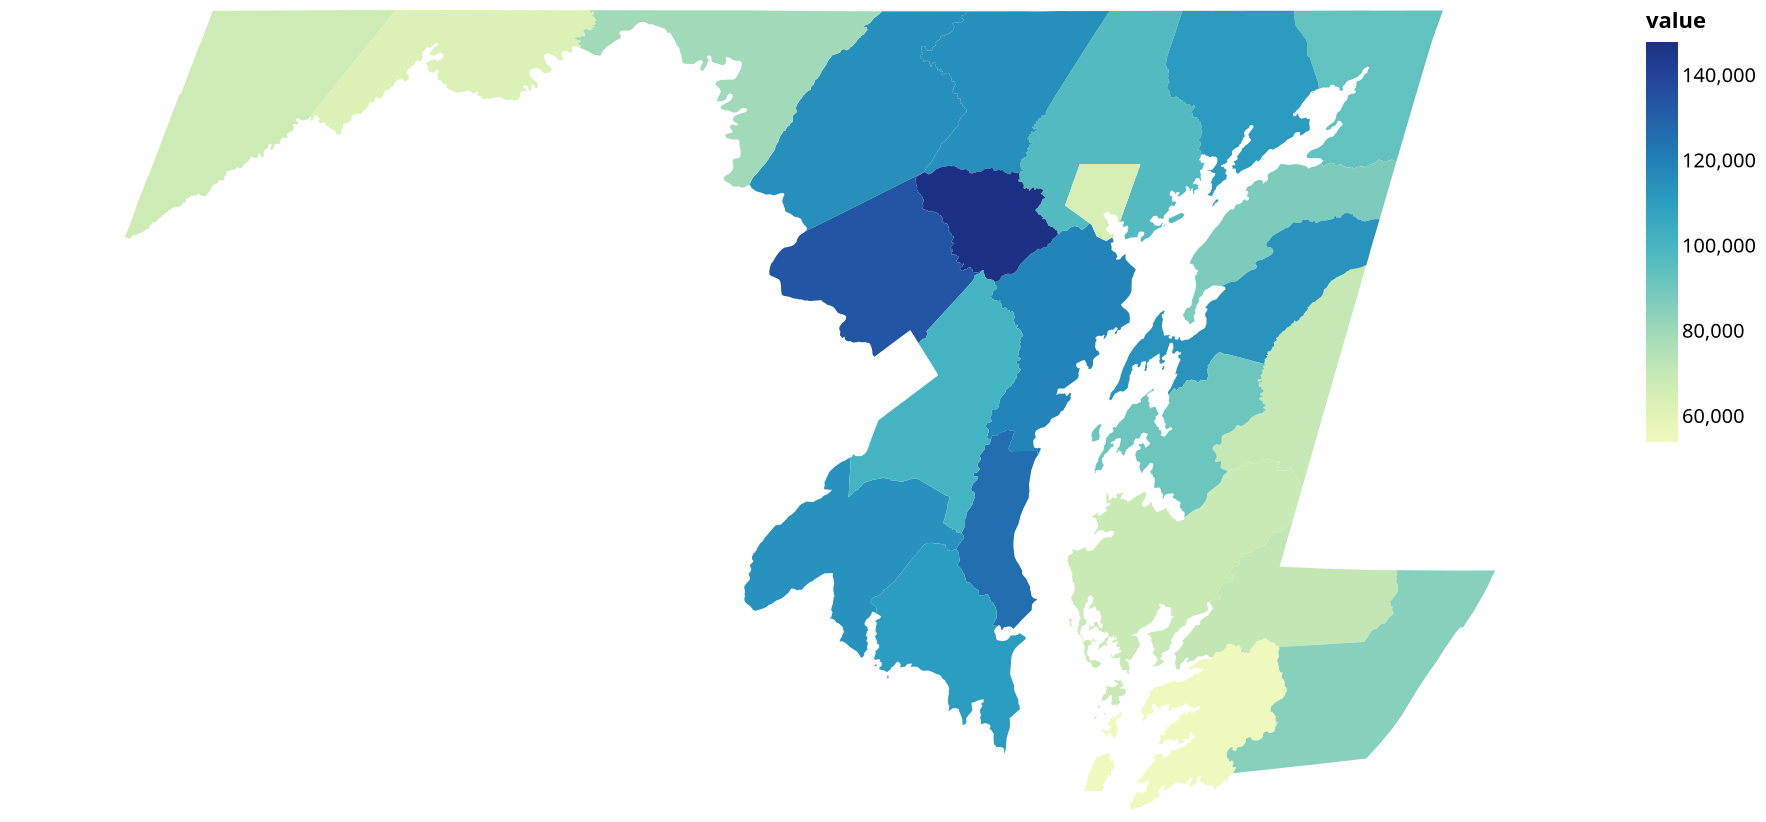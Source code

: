 {
  "config": {"view": {"continuousWidth": 400, "continuousHeight": 300}},
  "data": {"name": "data-1e933a7d2b7fabd2fac980ea439cf809"},
  "mark": "geoshape",
  "encoding": {
    "color": {"field": "value", "type": "quantitative"},
    "tooltip": [
      {"field": "name", "type": "nominal"},
      {"field": "value", "type": "quantitative"}
    ]
  },
  "height": 400,
  "width": 800,
  "$schema": "https://vega.github.io/schema/vega-lite/v4.17.0.json",
  "datasets": {
    "data-1e933a7d2b7fabd2fac980ea439cf809": [
      {
        "name": "Allegany County, Maryland",
        "geo_id": "0500000US24001",
        "geo_type": "county",
        "year": 2020,
        "date": "2020-12-31T00:00:00",
        "variable_code": "B19113_001E",
        "variable_label": "Estimate!!Median family income in the past 12 months (in 2020 inflation-adjusted dollars)",
        "variable_concept": "MEDIAN FAMILY INCOME IN THE PAST 12 MONTHS (IN 2020 INFLATION-ADJUSTED DOLLARS)",
        "annotation": null,
        "value": 62954,
        "type": "Feature",
        "geometry": {
          "type": "MultiPolygon",
          "coordinates": [
            [
              [
                [-79.066754, 39.480859],
                [-79.060031, 39.492578],
                [-79.053098, 39.504748],
                [-79.041686, 39.524703],
                [-79.041463, 39.525093],
                [-79.037767, 39.531556],
                [-79.018019, 39.566089],
                [-79.002887, 39.592584],
                [-78.99867, 39.599942],
                [-78.989146, 39.616581],
                [-78.979264, 39.633862],
                [-78.967211, 39.654926],
                [-78.96104, 39.665726],
                [-78.954996, 39.676299],
                [-78.946806, 39.69063],
                [-78.9284186738148, 39.7227785587483],
                [-78.9148509626613, 39.7227960699408],
                [-78.9031417574998, 39.722811182449],
                [-78.8857419496595, 39.7228336395445],
                [-78.8857209337465, 39.7228336666687],
                [-78.8538705936454, 39.7228747743714],
                [-78.8499328617152, 39.7228798566127],
                [-78.8454048679672, 39.7228857006765],
                [-78.845343867644, 39.7228857794067],
                [-78.8376529325063, 39.7228957057269],
                [-78.8153740341507, 39.72292446003],
                [-78.8083746995419, 39.7229334937347],
                [-78.7895270501024, 39.7229578194897],
                [-78.7745549963129, 39.7229771431997],
                [-78.7725409570763, 39.7229797426233],
                [-78.7716272312062, 39.7229809219254],
                [-78.7611360831984, 39.7229944623457],
                [-78.7425230393459, 39.7230184853066],
                [-78.742492054078, 39.7230185252978],
                [-78.723529, 39.723043],
                [-78.7207717355584, 39.7230339981206],
                [-78.7064486662201, 39.7229872363591],
                [-78.6592221978191, 39.722833052029],
                [-78.658260140676, 39.722829911118],
                [-78.6338027655758, 39.7227500630131],
                [-78.6103286575916, 39.7226734250654],
                [-78.575893, 39.722561],
                [-78.546415, 39.722869],
                [-78.537702, 39.72249],
                [-78.5244547904234, 39.7225558192505],
                [-78.4934692337132, 39.7227097721345],
                [-78.461422, 39.722869],
                [-78.438839, 39.722481],
                [-78.4251803586634, 39.7224892247656],
                [-78.3863704535661, 39.72251259476],
                [-78.3805989500625, 39.7225160701616],
                [-78.3428341660838, 39.7225388108199],
                [-78.343666, 39.721723],
                [-78.346047, 39.721478],
                [-78.342962, 39.717196],
                [-78.340186, 39.716157],
                [-78.338686, 39.716487],
                [-78.33587, 39.72011],
                [-78.333801, 39.719379],
                [-78.33151, 39.714511],
                [-78.329033, 39.712258],
                [-78.330754, 39.711251],
                [-78.3339, 39.71269],
                [-78.334294, 39.709861],
                [-78.327629, 39.707479],
                [-78.323438, 39.705153],
                [-78.320893, 39.702987],
                [-78.318364, 39.702622],
                [-78.317449, 39.699177],
                [-78.319661, 39.696441],
                [-78.319474, 39.695071],
                [-78.317085, 39.693313],
                [-78.314673, 39.693768],
                [-78.313325, 39.692474],
                [-78.316314, 39.68928],
                [-78.319173, 39.689144],
                [-78.322235, 39.689544],
                [-78.323057, 39.688354],
                [-78.321424, 39.687213],
                [-78.316764, 39.686693],
                [-78.315192, 39.685887],
                [-78.314913, 39.684504],
                [-78.316711, 39.683168],
                [-78.319099, 39.683513],
                [-78.321626, 39.684592],
                [-78.322879, 39.683861],
                [-78.321625, 39.682157],
                [-78.318662, 39.682133],
                [-78.318009, 39.680515],
                [-78.321047, 39.678945],
                [-78.319677, 39.677286],
                [-78.320177, 39.676136],
                [-78.324531, 39.677593],
                [-78.326782, 39.676475],
                [-78.329185, 39.677883],
                [-78.338073, 39.679977],
                [-78.341847, 39.67785],
                [-78.343478, 39.675535],
                [-78.340948, 39.673364],
                [-78.340188, 39.671984],
                [-78.335923, 39.670353],
                [-78.335348, 39.667406],
                [-78.333192, 39.66641],
                [-78.333556, 39.663157],
                [-78.334139, 39.662397],
                [-78.338855, 39.663989],
                [-78.342345, 39.663131],
                [-78.344213, 39.661843],
                [-78.349288, 39.66057],
                [-78.353721, 39.66142],
                [-78.356139, 39.663834],
                [-78.357089, 39.663861],
                [-78.356326, 39.661538],
                [-78.354698, 39.66044],
                [-78.357112, 39.659465],
                [-78.362258, 39.660965],
                [-78.363458, 39.659793],
                [-78.362395, 39.658479],
                [-78.359294, 39.657275],
                [-78.357049, 39.657645],
                [-78.35565, 39.656138],
                [-78.353183, 39.655278],
                [-78.347071, 39.654443],
                [-78.344237, 39.653131],
                [-78.340024, 39.652748],
                [-78.339617, 39.652072],
                [-78.340397, 39.648733],
                [-78.345505, 39.649752],
                [-78.346031, 39.649174],
                [-78.342029, 39.643881],
                [-78.336266, 39.642439],
                [-78.33371, 39.640928],
                [-78.334228, 39.638594],
                [-78.333880268313, 39.6364859193412],
                [-78.351905, 39.640486],
                [-78.355218, 39.640576],
                [-78.358264, 39.63966],
                [-78.359506, 39.638081],
                [-78.358735, 39.635589],
                [-78.355567, 39.633463],
                [-78.353673, 39.630787],
                [-78.353465, 39.628912],
                [-78.353878, 39.627722],
                [-78.35577, 39.626258],
                [-78.358343, 39.625581],
                [-78.362485, 39.626049],
                [-78.366212, 39.627534],
                [-78.367959, 39.628929],
                [-78.373166, 39.630459],
                [-78.380504, 39.629359],
                [-78.382487, 39.628216],
                [-78.383447, 39.625091],
                [-78.383461, 39.623321],
                [-78.382959, 39.622246],
                [-78.379118, 39.618127],
                [-78.372404, 39.612297],
                [-78.372255, 39.6112],
                [-78.3732, 39.60953],
                [-78.374732, 39.608635],
                [-78.378181, 39.608178],
                [-78.383591, 39.608912],
                [-78.390774, 39.612117],
                [-78.395828, 39.616076],
                [-78.41286, 39.621091],
                [-78.420549, 39.624021],
                [-78.425902, 39.624548],
                [-78.43025, 39.62329],
                [-78.433297, 39.620569],
                [-78.433623, 39.618259],
                [-78.433002, 39.61652],
                [-78.431524, 39.614484],
                [-78.425581, 39.607599],
                [-78.420644, 39.603183],
                [-78.4205843045478, 39.6031455885975],
                [-78.41287, 39.598311],
                [-78.402702, 39.593596],
                [-78.397471, 39.590232],
                [-78.395463, 39.587372],
                [-78.395317, 39.584215],
                [-78.397446, 39.581952],
                [-78.400936, 39.580214],
                [-78.408031, 39.578593],
                [-78.41867, 39.581111],
                [-78.420059, 39.581706],
                [-78.422985, 39.584109],
                [-78.428246, 39.586717],
                [-78.443175, 39.591155],
                [-78.445983, 39.591223],
                [-78.451186, 39.590193],
                [-78.454527, 39.588958],
                [-78.457187, 39.587379],
                [-78.458052, 39.585241],
                [-78.458338, 39.580426],
                [-78.454376, 39.574319],
                [-78.450207, 39.570889],
                [-78.442707, 39.566924],
                [-78.438179, 39.563524],
                [-78.426537, 39.559155],
                [-78.423287, 39.556319],
                [-78.4204012166105, 39.5531403243547],
                [-78.419474, 39.552119],
                [-78.417295, 39.549603],
                [-78.417586, 39.547155],
                [-78.419984, 39.545406],
                [-78.423975, 39.545103],
                [-78.426953, 39.546598],
                [-78.428782, 39.548864],
                [-78.43015, 39.551235],
                [-78.431866, 39.55246],
                [-78.43512, 39.553402],
                [-78.437397, 39.553472],
                [-78.439005, 39.551941],
                [-78.438505, 39.54959],
                [-78.436564, 39.548266],
                [-78.434759, 39.543988],
                [-78.435107, 39.541658],
                [-78.436378, 39.539302],
                [-78.438357, 39.538753],
                [-78.441961, 39.541223],
                [-78.447853, 39.548219],
                [-78.451083, 39.550192],
                [-78.457572, 39.551388],
                [-78.460224, 39.551184],
                [-78.461762, 39.549812],
                [-78.461818, 39.548039],
                [-78.460123, 39.545848],
                [-78.456198, 39.544491],
                [-78.450602, 39.543992],
                [-78.448565, 39.54209],
                [-78.448642, 39.53996],
                [-78.450413, 39.537946],
                [-78.4521509512524, 39.538053651977],
                [-78.4549769216178, 39.5382286979089],
                [-78.457468, 39.538383],
                [-78.460904, 39.537436],
                [-78.462849, 39.535758],
                [-78.462997, 39.53365],
                [-78.461071, 39.529304],
                [-78.4609838497019, 39.5268950205112],
                [-78.460951, 39.525987],
                [-78.462899, 39.52084],
                [-78.468639, 39.516789],
                [-78.471166, 39.516103],
                [-78.474178, 39.51624],
                [-78.480677, 39.51896],
                [-78.484044, 39.519507],
                [-78.485697, 39.519392],
                [-78.489742, 39.517789],
                [-78.499017, 39.518906],
                [-78.5032, 39.518652],
                [-78.513622, 39.522545],
                [-78.521388, 39.52479],
                [-78.5225134906721, 39.5247664440241],
                [-78.5233115534705, 39.5247497409554],
                [-78.527886, 39.524654],
                [-78.5367074218282, 39.5229291567973],
                [-78.5375604317448, 39.522762368678],
                [-78.5461991319077, 39.5210732528476],
                [-78.546584, 39.520998],
                [-78.550128, 39.520702],
                [-78.552756, 39.521388],
                [-78.557127, 39.521526],
                [-78.565929, 39.519444],
                [-78.567937, 39.519902],
                [-78.572692, 39.522372],
                [-78.578244, 39.526567],
                [-78.582739, 39.527642],
                [-78.5875963481418, 39.527901596991],
                [-78.587791, 39.527912],
                [-78.590654, 39.530192],
                [-78.592131, 39.531816],
                [-78.590058, 39.535431],
                [-78.590257, 39.536386],
                [-78.591633, 39.536891],
                [-78.594495, 39.536515],
                [-78.597637, 39.535292],
                [-78.600511, 39.533434],
                [-78.602262, 39.532112],
                [-78.604882, 39.532555],
                [-78.605868, 39.534304],
                [-78.606873, 39.535082],
                [-78.6133456956481, 39.5372074258675],
                [-78.614526, 39.537595],
                [-78.623037, 39.539512],
                [-78.628566, 39.53919],
                [-78.6287365745166, 39.5379183573956],
                [-78.628744, 39.537863],
                [-78.630842, 39.537109],
                [-78.652008716276, 39.5350766854232],
                [-78.655984, 39.534695],
                [-78.6574165631331, 39.5350677240827],
                [-78.66399, 39.536778],
                [-78.668745, 39.540164],
                [-78.675629, 39.540371],
                [-78.682423, 39.543848],
                [-78.689455, 39.54577],
                [-78.691494, 39.547646],
                [-78.691996, 39.55078],
                [-78.692824, 39.55197],
                [-78.694626, 39.553251],
                [-78.707098, 39.555857],
                [-78.708664, 39.556795],
                [-78.713335, 39.562032],
                [-78.714784, 39.562558],
                [-78.7245906127131, 39.5639149682172],
                [-78.72501, 39.563973],
                [-78.7259418909115, 39.5665014187343],
                [-78.726342, 39.567587],
                [-78.731992, 39.575364],
                [-78.733149, 39.58369],
                [-78.733979, 39.586618],
                [-78.738502, 39.586319],
                [-78.740246, 39.585655],
                [-78.743318, 39.580712],
                [-78.746421, 39.579544],
                [-78.751832, 39.581833],
                [-78.756747, 39.58069],
                [-78.760196, 39.582154],
                [-78.76749, 39.587487],
                [-78.768314, 39.589394],
                [-78.768481, 39.591583],
                [-78.770511, 39.594994],
                [-78.772128, 39.596497],
                [-78.774281, 39.597328],
                [-78.7755640402933, 39.5986695416124],
                [-78.778141, 39.601364],
                [-78.778096, 39.602097],
                [-78.77686, 39.604027],
                [-78.768115, 39.608704],
                [-78.760497, 39.609984],
                [-78.751514, 39.609947],
                [-78.74935, 39.608572],
                [-78.749222, 39.606536],
                [-78.747063, 39.60569],
                [-78.742284, 39.609389],
                [-78.73905, 39.609697],
                [-78.733759, 39.613931],
                [-78.733553, 39.615533],
                [-78.736189, 39.621708],
                [-78.7401023277606, 39.6236848417024],
                [-78.74288, 39.625088],
                [-78.748499, 39.626262],
                [-78.756686, 39.622971],
                [-78.763171, 39.618897],
                [-78.769565, 39.619431],
                [-78.7740061881425, 39.620705097617],
                [-78.777516, 39.621712],
                [-78.778477, 39.62265],
                [-78.778477, 39.624405],
                [-78.7769488784044, 39.6276727768985],
                [-78.77264, 39.636887],
                [-78.77114, 39.638387],
                [-78.76814, 39.639287],
                [-78.7658848539926, 39.6430724236552],
                [-78.76534, 39.643987],
                [-78.76504, 39.646087],
                [-78.7654294, 39.6472552],
                [-78.765664, 39.647959],
                [-78.76584, 39.648487],
                [-78.7660058001666, 39.6484376179697],
                [-78.7680102787007, 39.6478406027697],
                [-78.7722403445458, 39.6465807171867],
                [-78.775241, 39.645687],
                [-78.7783924134169, 39.6410890361622],
                [-78.7784842015976, 39.6409551157018],
                [-78.7812570870125, 39.6369094304243],
                [-78.781341, 39.636787],
                [-78.784041, 39.636687],
                [-78.7907770338848, 39.6382489788718],
                [-78.790941, 39.638287],
                [-78.7943652673598, 39.6370872048712],
                [-78.7945895776023, 39.6370086110267],
                [-78.7948177157633, 39.6369286759558],
                [-78.795282, 39.636766],
                [-78.794097, 39.634559],
                [-78.796752, 39.632103],
                [-78.79718979724, 39.6303056556721],
                [-78.797397, 39.629455],
                [-78.798647, 39.628708],
                [-78.80082, 39.628901],
                [-78.801741, 39.627488],
                [-78.795964, 39.614205],
                [-78.7959451590799, 39.6140945150744],
                [-78.795368, 39.61071],
                [-78.795857, 39.606934],
                [-78.79784, 39.604897],
                [-78.800434, 39.605232],
                [-78.801792, 39.606812],
                [-78.8039677480811, 39.6071722727795],
                [-78.8089784337082, 39.6080019706908],
                [-78.809347, 39.608063],
                [-78.812154, 39.60054],
                [-78.8121575644165, 39.6003750434805],
                [-78.812215, 39.597717],
                [-78.817484, 39.594589],
                [-78.818899, 39.59037],
                [-78.824788, 39.590233],
                [-78.826009, 39.588829],
                [-78.8261719805717, 39.5834910380289],
                [-78.82636, 39.577333],
                [-78.820104, 39.576287],
                [-78.815114, 39.571351],
                [-78.813512, 39.56772],
                [-78.8138047405674, 39.5671772777119],
                [-78.816764, 39.561691],
                [-78.8195454796272, 39.5610465839226],
                [-78.821404, 39.560616],
                [-78.826407, 39.562589],
                [-78.8283368129012, 39.5639608484926],
                [-78.830298, 39.565355],
                [-78.838553, 39.5673],
                [-78.840007875773, 39.5663108165857],
                [-78.8400369556293, 39.566291044924],
                [-78.840315, 39.566102],
                [-78.841861, 39.564069],
                [-78.844179, 39.562396],
                [-78.846183, 39.562849],
                [-78.8474592696184, 39.5621043184453],
                [-78.8475750700693, 39.5620367508572],
                [-78.851196, 39.559924],
                [-78.851016, 39.554044],
                [-78.851931, 39.551848],
                [-78.854419, 39.548302],
                [-78.861431, 39.540965],
                [-78.863201, 39.540878],
                [-78.866875, 39.539803],
                [-78.869174, 39.539438],
                [-78.870687, 39.538767],
                [-78.8708312922294, 39.5374665994782],
                [-78.871013, 39.535829],
                [-78.869998, 39.534109],
                [-78.869357, 39.531793],
                [-78.874744, 39.522611],
                [-78.87681, 39.52125],
                [-78.879084, 39.521205],
                [-78.885996, 39.522581],
                [-78.888596, 39.524598],
                [-78.890434, 39.525046],
                [-78.893317, 39.523756],
                [-78.89343, 39.522034],
                [-78.891197, 39.5189],
                [-78.891538, 39.51531],
                [-78.892936, 39.512755],
                [-78.895273, 39.512576],
                [-78.903822, 39.512583],
                [-78.905513, 39.511545],
                [-78.904552, 39.509183],
                [-78.903888, 39.504716],
                [-78.908719, 39.496699],
                [-78.912211, 39.495263],
                [-78.913806, 39.493753],
                [-78.914133, 39.491279],
                [-78.916488, 39.486544],
                [-78.9170670881848, 39.48630382195],
                [-78.918142, 39.485858],
                [-78.926999, 39.487003],
                [-78.933613, 39.48618],
                [-78.938751, 39.483732],
                [-78.9402353527757, 39.4825816475524],
                [-78.942293, 39.480987],
                [-78.942618, 39.479614],
                [-78.941526, 39.476869],
                [-78.939164, 39.475267],
                [-78.938869, 39.4741],
                [-78.940948, 39.470541],
                [-78.946603, 39.46614],
                [-78.9487728272426, 39.4653355841054],
                [-78.953333, 39.463645],
                [-78.957708, 39.463845],
                [-78.959214, 39.461893],
                [-78.958521, 39.459047],
                [-78.9575596891644, 39.4580593145057],
                [-78.954293, 39.454703],
                [-78.95506, 39.453418],
                [-78.959961, 39.451644],
                [-78.960075, 39.450393],
                [-78.956003, 39.447929],
                [-78.955483, 39.442277],
                [-78.956751, 39.440264],
                [-78.9579587921713, 39.4400138115152],
                [-78.9639747872503, 39.4387676263442],
                [-78.965484, 39.438455],
                [-78.967461, 39.439804],
                [-78.970118, 39.443327],
                [-78.9729844131432, 39.4450883891513],
                [-78.9729879420542, 39.4450905576403],
                [-78.978826, 39.448678],
                [-78.9900450141586, 39.4525672664952],
                [-78.99695, 39.454961],
                [-79.0040488014235, 39.4582477121218],
                [-79.0046766329296, 39.4585383951961],
                [-79.010097, 39.461048],
                [-79.017147, 39.466977],
                [-79.020542, 39.467002],
                [-79.0270326092624, 39.4653471800988],
                [-79.028159, 39.46506],
                [-79.030343, 39.465403],
                [-79.033884, 39.467761],
                [-79.03496582026, 39.4698737452562],
                [-79.035712, 39.471331],
                [-79.035623, 39.473344],
                [-79.0361999093115, 39.4748849551346],
                [-79.036915, 39.476795],
                [-79.0386449247165, 39.4774854049687],
                [-79.0425280851283, 39.4790351563636],
                [-79.044432, 39.479795],
                [-79.0468992195607, 39.4831461966226],
                [-79.04705, 39.483351],
                [-79.050528, 39.483299],
                [-79.0517769942064, 39.4826585569051],
                [-79.052447, 39.482315],
                [-79.05388, 39.480094],
                [-79.0540538920138, 39.478996708465],
                [-79.0544297162917, 39.4766251861057],
                [-79.0544595675288, 39.4764368191468],
                [-79.054989, 39.473096],
                [-79.055425, 39.471495],
                [-79.058093, 39.470811],
                [-79.0590070529628, 39.4711271539879],
                [-79.060776, 39.471739],
                [-79.064224, 39.478442],
                [-79.06623, 39.479944],
                [-79.0663576172569, 39.4798874227663],
                [-79.0675263235407, 39.4793692940263],
                [-79.066754, 39.480859]
              ]
            ]
          ]
        }
      },
      {
        "name": "Anne Arundel County, Maryland",
        "geo_id": "0500000US24003",
        "geo_type": "county",
        "year": 2020,
        "date": "2020-12-31T00:00:00",
        "variable_code": "B19113_001E",
        "variable_label": "Estimate!!Median family income in the past 12 months (in 2020 inflation-adjusted dollars)",
        "variable_concept": "MEDIAN FAMILY INCOME IN THE PAST 12 MONTHS (IN 2020 INFLATION-ADJUSTED DOLLARS)",
        "annotation": null,
        "value": 119273,
        "type": "Feature",
        "geometry": {
          "type": "MultiPolygon",
          "coordinates": [
            [
              [
                [-76.838493, 39.104208],
                [-76.830471, 39.106619],
                [-76.828707, 39.107583],
                [-76.826665, 39.109948],
                [-76.825721, 39.11555],
                [-76.825223, 39.116441],
                [-76.823916, 39.117854],
                [-76.818224, 39.120594],
                [-76.816148, 39.121428],
                [-76.812035, 39.122733],
                [-76.807049, 39.122925],
                [-76.801179, 39.122192],
                [-76.797403, 39.122578],
                [-76.794999, 39.123249],
                [-76.790498, 39.1255],
                [-76.789543, 39.126212],
                [-76.786455, 39.129514],
                [-76.78518, 39.132081],
                [-76.7842, 39.139602],
                [-76.782621, 39.143812],
                [-76.781511, 39.145498],
                [-76.779615, 39.147735],
                [-76.776962, 39.150883],
                [-76.767098, 39.162384],
                [-76.763738, 39.166229],
                [-76.760416, 39.168907],
                [-76.754142, 39.172056],
                [-76.750137, 39.175015],
                [-76.747471, 39.178316],
                [-76.74639, 39.179508],
                [-76.745515, 39.179305],
                [-76.744668, 39.179443],
                [-76.740631, 39.179221],
                [-76.738196, 39.179093],
                [-76.734473, 39.180343],
                [-76.729501, 39.183789],
                [-76.727956, 39.18408],
                [-76.72195, 39.183031],
                [-76.721436, 39.185708],
                [-76.720097, 39.18735],
                [-76.7211, 39.189162],
                [-76.720239, 39.189712],
                [-76.719923, 39.189937],
                [-76.719217, 39.19148],
                [-76.716083, 39.191844],
                [-76.713452, 39.193245],
                [-76.713911, 39.194371],
                [-76.711936, 39.197726],
                [-76.712164, 39.201933],
                [-76.707993, 39.203422],
                [-76.707591, 39.205833],
                [-76.705049, 39.206916],
                [-76.703335, 39.210695],
                [-76.700808, 39.212423],
                [-76.697564, 39.212032],
                [-76.696774, 39.213596],
                [-76.697085, 39.214092],
                [-76.696655, 39.214234],
                [-76.696997, 39.217058],
                [-76.69394, 39.218977],
                [-76.692833, 39.21977],
                [-76.689184, 39.221199],
                [-76.687745, 39.221292],
                [-76.684686, 39.220161],
                [-76.680953, 39.220002],
                [-76.677487, 39.221808],
                [-76.674444, 39.225161],
                [-76.669915, 39.22843],
                [-76.666384, 39.229823],
                [-76.665561, 39.230184],
                [-76.665417, 39.23027],
                [-76.664535, 39.230645],
                [-76.66173, 39.231135],
                [-76.65866, 39.23101],
                [-76.650522, 39.229466],
                [-76.647219, 39.229036],
                [-76.645548, 39.228572],
                [-76.643683, 39.22771],
                [-76.641409, 39.22558],
                [-76.639943, 39.224362],
                [-76.637142, 39.223497],
                [-76.631527, 39.223861],
                [-76.630117, 39.22459],
                [-76.626921, 39.228524],
                [-76.624687, 39.230552],
                [-76.618612, 39.237398],
                [-76.617932, 39.237089],
                [-76.611679, 39.234387],
                [-76.609638, 39.232628],
                [-76.608874, 39.231797],
                [-76.608167, 39.231099],
                [-76.606916, 39.229769],
                [-76.604725, 39.227916],
                [-76.603665, 39.226709],
                [-76.600665, 39.223734],
                [-76.597923, 39.221268],
                [-76.597437, 39.220806],
                [-76.590075, 39.213979],
                [-76.589162, 39.213105],
                [-76.584077, 39.207921],
                [-76.582386, 39.207151],
                [-76.580287, 39.206607],
                [-76.577295, 39.205586],
                [-76.571114, 39.20382],
                [-76.567396, 39.202117],
                [-76.563786, 39.201407],
                [-76.555549, 39.198984],
                [-76.550086, 39.197207],
                [-76.5330735988679, 39.2076476380469],
                [-76.533085, 39.207608],
                [-76.535385, 39.203808],
                [-76.533797, 39.202792],
                [-76.532131, 39.202226],
                [-76.530875, 39.200979],
                [-76.527859, 39.19552],
                [-76.528238, 39.194333],
                [-76.533817, 39.193195],
                [-76.5337577746449, 39.1927941120731],
                [-76.533406, 39.190413],
                [-76.529956, 39.186979],
                [-76.528024, 39.184359],
                [-76.52612, 39.181003],
                [-76.525785, 39.177908],
                [-76.5230293899302, 39.17650652562],
                [-76.5228546696236, 39.1764176647046],
                [-76.5208338263087, 39.1753898849897],
                [-76.519149, 39.174533],
                [-76.5187797959137, 39.1742049300646],
                [-76.517677, 39.173225],
                [-76.5172690919198, 39.1731692499921],
                [-76.5147814952765, 39.172829262776],
                [-76.514643859755, 39.1728104517208],
                [-76.5125793859114, 39.1725282939535],
                [-76.512387, 39.172502],
                [-76.508384, 39.169408],
                [-76.5049797774858, 39.1669197150364],
                [-76.5038884241673, 39.1661220004213],
                [-76.503675, 39.165966],
                [-76.500564, 39.162076],
                [-76.500683, 39.159404],
                [-76.5009418191784, 39.1590916737698],
                [-76.501752, 39.158114],
                [-76.5022367337501, 39.1578749684489],
                [-76.50306, 39.157469],
                [-76.5017452099126, 39.1562230213564],
                [-76.50092, 39.155441],
                [-76.5005276850557, 39.1553857697401],
                [-76.498306, 39.155073],
                [-76.493909, 39.155165],
                [-76.490463, 39.156086],
                [-76.488932980816, 39.1571237101721],
                [-76.488561, 39.157376],
                [-76.4885330152385, 39.1574483364872],
                [-76.487848, 39.159219],
                [-76.4861951663352, 39.1624233518045],
                [-76.486184, 39.162445],
                [-76.484023, 39.164407],
                [-76.48026, 39.166637],
                [-76.478299, 39.167067],
                [-76.476916, 39.166304],
                [-76.476893, 39.164184],
                [-76.475983, 39.161109],
                [-76.4751544823932, 39.1599306638481],
                [-76.4748066994027, 39.1594360391506],
                [-76.4738020929204, 39.1580072654867],
                [-76.4715778815553, 39.1548439426564],
                [-76.471483, 39.154709],
                [-76.4686685906222, 39.153023454573],
                [-76.452782, 39.143509],
                [-76.440129, 39.13745],
                [-76.4373021020536, 39.1357926276293],
                [-76.4320560164171, 39.1327169179456],
                [-76.431043, 39.132123],
                [-76.432481, 39.126709],
                [-76.433278, 39.121774],
                [-76.431981, 39.119555],
                [-76.432981, 39.113209],
                [-76.433144, 39.111234],
                [-76.431932, 39.107159],
                [-76.429331, 39.101941],
                [-76.422158, 39.083849],
                [-76.4221365593896, 39.0831866589803],
                [-76.422103771858, 39.0821737900999],
                [-76.4220873574948, 39.0816667193653],
                [-76.421936, 39.076991],
                [-76.423081, 39.07421],
                [-76.424465, 39.071135],
                [-76.4246010097593, 39.0709292588444],
                [-76.42994, 39.062853],
                [-76.43287, 39.059536],
                [-76.4356064455877, 39.0564878760604],
                [-76.4388254866147, 39.052902189555],
                [-76.438928, 39.052788],
                [-76.435632, 39.050089],
                [-76.431223, 39.046958],
                [-76.4297136579133, 39.0464213758497],
                [-76.429046, 39.046184],
                [-76.424228, 39.043989],
                [-76.41373, 39.038872],
                [-76.405081, 39.033211],
                [-76.4050213656644, 39.0331244195375],
                [-76.4044782710632, 39.0323359244309],
                [-76.4026000591418, 39.0296090313523],
                [-76.39778, 39.022611],
                [-76.397737384369, 39.02248210135],
                [-76.3964040660356, 39.0184492399561],
                [-76.394498, 39.012684],
                [-76.395226, 39.011499],
                [-76.400382, 39.009874],
                [-76.402765, 39.007738],
                [-76.4032461002092, 39.0075891187953],
                [-76.4035941716675, 39.0074814046496],
                [-76.406116, 39.006701],
                [-76.409699, 39.00356],
                [-76.4115959075784, 39.002618657392],
                [-76.4134203050566, 39.0017132980061],
                [-76.413967, 39.001442],
                [-76.414013, 38.99945],
                [-76.4138308621605, 38.9988588258098],
                [-76.413248, 38.996967],
                [-76.415133, 38.995556],
                [-76.419244, 38.994672],
                [-76.421911, 38.994601],
                [-76.422502, 38.993195],
                [-76.421773, 38.991588],
                [-76.421004, 38.989186],
                [-76.422665, 38.986572],
                [-76.424734, 38.986511],
                [-76.426867, 38.987048],
                [-76.42724, 38.989648],
                [-76.4266367595404, 38.9905521356408],
                [-76.425576, 38.992142],
                [-76.42415, 38.994174],
                [-76.423437, 38.997037],
                [-76.4235811042742, 38.9977936232838],
                [-76.423912, 38.999531],
                [-76.425814, 39.000455],
                [-76.428428, 39.000916],
                [-76.43128, 39.00147],
                [-76.4321374518119, 38.9994719840009],
                [-76.432231, 38.999254],
                [-76.4331383657983, 38.9982148290725],
                [-76.434489, 38.996668],
                [-76.436034, 38.996114],
                [-76.437698, 38.996021],
                [-76.439718, 38.996206],
                [-76.4461893127684, 38.9949921007675],
                [-76.446611, 38.994913],
                [-76.4492975628638, 38.9937084387937],
                [-76.4497, 38.993528],
                [-76.4497234173223, 38.9934460886369],
                [-76.450413, 38.991034],
                [-76.4497, 38.989463],
                [-76.44875, 38.986969],
                [-76.448981, 38.982811],
                [-76.4491883562858, 38.9820923031134],
                [-76.4501523578263, 38.978751073774],
                [-76.450481, 38.977612],
                [-76.454581, 38.974512],
                [-76.4551976262083, 38.9787820271617],
                [-76.455286, 38.979394],
                [-76.455718, 38.980766],
                [-76.4544886323215, 38.9823075726032],
                [-76.454454, 38.982351],
                [-76.4546252953485, 38.9824701026117],
                [-76.456712, 38.983921],
                [-76.4570238542485, 38.9840502542286],
                [-76.4584555811041, 38.9846436620504],
                [-76.458495, 38.98466],
                [-76.460871, 38.98309],
                [-76.463129, 38.981057],
                [-76.4685023763422, 38.9824497692185],
                [-76.4689207796019, 38.9825582185703],
                [-76.46919, 38.982628],
                [-76.4746021270019, 38.9817720318247],
                [-76.4761681443665, 38.9815243545205],
                [-76.476202, 38.981519],
                [-76.480242, 38.977731],
                [-76.4801491092849, 38.9776123590626],
                [-76.4800580176081, 38.9774960158747],
                [-76.4797517381307, 38.9771048327058],
                [-76.4787967387818, 38.9758850981195],
                [-76.478579, 38.975607],
                [-76.476321, 38.974867],
                [-76.474198, 38.972647],
                [-76.4741981361052, 38.9726459384194],
                [-76.4748631126724, 38.9674593156329],
                [-76.474882, 38.967312],
                [-76.4748177449477, 38.9671192883741],
                [-76.4732432962838, 38.9623972540587],
                [-76.472852403814, 38.9612249023024],
                [-76.4727860094284, 38.961025774459],
                [-76.471281, 38.956512],
                [-76.4635691292711, 38.9490822708831],
                [-76.4632393136447, 38.9487645216821],
                [-76.463081, 38.948612],
                [-76.462085522696, 38.9485744348187],
                [-76.4602342559104, 38.9485045756947],
                [-76.457781, 38.948412],
                [-76.453933, 38.944071],
                [-76.4522783852945, 38.9427311833291],
                [-76.45028, 38.941113],
                [-76.4548778441102, 38.937590224888],
                [-76.459659, 38.933927],
                [-76.462374, 38.930712],
                [-76.4624914880573, 38.9304062285877],
                [-76.462505500811, 38.9303697593533],
                [-76.4625299794867, 38.9303060517781],
                [-76.4633409074337, 38.9281955514498],
                [-76.4634945334384, 38.9277957283402],
                [-76.463617, 38.927477],
                [-76.463543875105, 38.92704424979],
                [-76.463166, 38.924808],
                [-76.4629326691148, 38.9246637557903],
                [-76.46188, 38.924013],
                [-76.458783, 38.915214],
                [-76.458926358256, 38.9144286926218],
                [-76.460214747326, 38.9073709795158],
                [-76.460256, 38.907145],
                [-76.4652756005202, 38.9074024718373],
                [-76.46938, 38.907613],
                [-76.46948, 38.911513],
                [-76.475761, 38.914469],
                [-76.476470678802, 38.9150414146371],
                [-76.478222, 38.916454],
                [-76.477865, 38.917563],
                [-76.478341, 38.91895],
                [-76.480836, 38.920245],
                [-76.4810538644501, 38.9205222668795],
                [-76.483451, 38.923573],
                [-76.4836439320326, 38.9236555460148],
                [-76.4841385080566, 38.9238671504811],
                [-76.485828, 38.92459],
                [-76.4872299951303, 38.9256456825438],
                [-76.489512, 38.927364],
                [-76.4932964726323, 38.9264580587911],
                [-76.4941672050905, 38.9262496195996],
                [-76.497236, 38.925515],
                [-76.500445, 38.923943],
                [-76.5005356701722, 38.9239004816991],
                [-76.5062195201894, 38.9212351327803],
                [-76.5087621286644, 38.9200428179358],
                [-76.50912, 38.919875],
                [-76.508883, 38.915807],
                [-76.507338, 38.91294],
                [-76.5062676797235, 38.9123284286193],
                [-76.505127491177, 38.9116769351375],
                [-76.5017684170586, 38.909757590394],
                [-76.50100170211, 38.9093194963674],
                [-76.499732, 38.908594],
                [-76.4953967021133, 38.9092075246579],
                [-76.494503, 38.909334],
                [-76.495216, 38.905265],
                [-76.4950496790573, 38.9051439425816],
                [-76.4932191530651, 38.9038115863106],
                [-76.493184, 38.903786],
                [-76.4932212499163, 38.9035627145823],
                [-76.49388, 38.899614],
                [-76.49278, 38.895614],
                [-76.49088, 38.894514],
                [-76.4904025879189, 38.8922542494828],
                [-76.489667, 38.8887724666667],
                [-76.48938, 38.887414],
                [-76.49068, 38.884814],
                [-76.4911805722987, 38.8844185241602],
                [-76.4921054852714, 38.8836877990771],
                [-76.49701, 38.879813],
                [-76.5080345355647, 38.8716846074111],
                [-76.511026, 38.869479],
                [-76.5111351116326, 38.8693967514024],
                [-76.5149296135805, 38.8665364471774],
                [-76.519442, 38.863135],
                [-76.519564, 38.8631025068389],
                [-76.522074, 38.862434],
                [-76.522423072032, 38.8624625902312],
                [-76.5270386116076, 38.862840619209],
                [-76.528252, 38.86294],
                [-76.5305649182493, 38.862889241004],
                [-76.530986, 38.86288],
                [-76.5334767655088, 38.862825083209],
                [-76.534433, 38.862804],
                [-76.538474, 38.861416],
                [-76.5384535508877, 38.8613543086192],
                [-76.537523, 38.858547],
                [-76.5375006195235, 38.8584055570636],
                [-76.536454, 38.851791],
                [-76.537642, 38.848552],
                [-76.5370358547284, 38.8487035048331],
                [-76.5313370268201, 38.8501279157979],
                [-76.5283311701178, 38.8508792238413],
                [-76.5281694096477, 38.8509196555566],
                [-76.528016, 38.850958],
                [-76.525401, 38.851514],
                [-76.523143, 38.851421],
                [-76.522816608913, 38.8511668655257],
                [-76.521955, 38.850496],
                [-76.519935, 38.850125],
                [-76.5169627994735, 38.8511505135216],
                [-76.516944, 38.851157],
                [-76.5156634865907, 38.8518004579882],
                [-76.514944, 38.852162],
                [-76.509477, 38.849107],
                [-76.5085063996154, 38.8485736502837],
                [-76.507457, 38.847997],
                [-76.5070929623246, 38.8472528472755],
                [-76.506506, 38.846053],
                [-76.503297, 38.845498],
                [-76.5023751749802, 38.8475323501664],
                [-76.5019388638866, 38.8484952330636],
                [-76.501871, 38.848645],
                [-76.500089, 38.849848],
                [-76.4999509739749, 38.8508708637091],
                [-76.49977, 38.852212],
                [-76.498161, 38.852859],
                [-76.496579, 38.853115],
                [-76.494444, 38.850724],
                [-76.493464, 38.848247],
                [-76.493077, 38.844295],
                [-76.491045, 38.842943],
                [-76.489878, 38.838715],
                [-76.490377354349, 38.8373914300677],
                [-76.4908873202437, 38.8360397335697],
                [-76.491389, 38.83471],
                [-76.4919840546215, 38.8342047927347],
                [-76.494217, 38.832309],
                [-76.4943120617896, 38.8321708739259],
                [-76.4943191388127, 38.832160590915],
                [-76.4943501129432, 38.8321155850819],
                [-76.49576, 38.830067],
                [-76.4957486452561, 38.8293639265323],
                [-76.495723, 38.827776],
                [-76.496065, 38.825931],
                [-76.4961233838845, 38.8256422290638],
                [-76.4968620111001, 38.8219889251684],
                [-76.496918, 38.821712],
                [-76.4976397747311, 38.8201668128715],
                [-76.498878, 38.817516],
                [-76.4987999295773, 38.8172891444035],
                [-76.497944, 38.814802],
                [-76.4994481220978, 38.8142714237062],
                [-76.500382, 38.813942],
                [-76.501458, 38.811592],
                [-76.504407, 38.811159],
                [-76.505306545774, 38.8106138449302],
                [-76.506661, 38.809793],
                [-76.505806, 38.808046],
                [-76.506271, 38.805547],
                [-76.5069725566301, 38.8055241107135],
                [-76.50811, 38.805487],
                [-76.5082802014561, 38.8051176247871],
                [-76.5086229332445, 38.8043738201792],
                [-76.5097243234993, 38.8019835570805],
                [-76.510078, 38.801216],
                [-76.5109907688911, 38.8008284123604],
                [-76.5144814945922, 38.7993461509163],
                [-76.5158127535812, 38.7987808604751],
                [-76.5239196305322, 38.7953384498801],
                [-76.524679, 38.795016],
                [-76.5263499030837, 38.7931063964758],
                [-76.5263706460177, 38.7930826902655],
                [-76.5273138823529, 38.7920047058823],
                [-76.5274546044776, 38.791843880597],
                [-76.527479, 38.791816],
                [-76.5270445247225, 38.787645037336],
                [-76.526979, 38.787016],
                [-76.5273154350603, 38.7866595390432],
                [-76.5281358831952, 38.7857902547099],
                [-76.5304711890899, 38.7833159425119],
                [-76.5324866172776, 38.7811805483606],
                [-76.535379, 38.778116],
                [-76.5373185718741, 38.7764508683008],
                [-76.5375493773669, 38.7762527206851],
                [-76.5381368773025, 38.7757483491899],
                [-76.5392308515708, 38.7748091670659],
                [-76.539365, 38.774694],
                [-76.543902, 38.774416],
                [-76.5479976088107, 38.7732874707224],
                [-76.5481094343526, 38.7732566576238],
                [-76.549578, 38.772852],
                [-76.554874, 38.770302],
                [-76.5552823240817, 38.7700623031688],
                [-76.5572530219656, 38.7689054523751],
                [-76.5597173013095, 38.7674588564568],
                [-76.559884, 38.767361],
                [-76.560011, 38.762626],
                [-76.55917, 38.758677],
                [-76.5571, 38.756853],
                [-76.554227, 38.753955],
                [-76.55393, 38.752767],
                [-76.554321, 38.750441],
                [-76.555856, 38.748365],
                [-76.556828, 38.7476],
                [-76.557535, 38.744687],
                [-76.5539776014849, 38.7377555663741],
                [-76.552743, 38.73535],
                [-76.549426, 38.731393],
                [-76.5445342745736, 38.7277491536311],
                [-76.544475, 38.727705],
                [-76.541342, 38.728503],
                [-76.537135, 38.726937],
                [-76.53552, 38.728153],
                [-76.529868, 38.728435],
                [-76.52718, 38.727062],
                [-76.526198, 38.724287],
                [-76.527502, 38.715688],
                [-76.5283115718299, 38.7127443256283],
                [-76.52959, 38.714019],
                [-76.535584, 38.72148],
                [-76.566436, 38.721318],
                [-76.574268, 38.721275],
                [-76.583286, 38.721285],
                [-76.589591, 38.721223],
                [-76.594511, 38.721099],
                [-76.597318, 38.721202],
                [-76.603513, 38.721205],
                [-76.604569, 38.721122],
                [-76.605744, 38.721055],
                [-76.60677, 38.720773],
                [-76.615902, 38.720804],
                [-76.622937, 38.726662],
                [-76.622945, 38.731576],
                [-76.62291, 38.735041],
                [-76.623072, 38.743932],
                [-76.62101, 38.746264],
                [-76.623041, 38.749088],
                [-76.623025, 38.751033],
                [-76.623079, 38.767278],
                [-76.624133, 38.766557],
                [-76.630972, 38.767238],
                [-76.635069, 38.766828],
                [-76.635644, 38.767756],
                [-76.638534, 38.767846],
                [-76.639936, 38.768796],
                [-76.643072, 38.769275],
                [-76.646727, 38.768947],
                [-76.65065, 38.767641],
                [-76.653043, 38.765115],
                [-76.654924, 38.764407],
                [-76.657226, 38.764802],
                [-76.657603, 38.76479],
                [-76.660407, 38.764083],
                [-76.663483, 38.761828],
                [-76.666092, 38.762232],
                [-76.667517, 38.761404],
                [-76.666635, 38.760057],
                [-76.669801, 38.758357],
                [-76.669606, 38.756697],
                [-76.671459, 38.756737],
                [-76.67327, 38.755404],
                [-76.678976, 38.755514],
                [-76.681219, 38.757626],
                [-76.682665, 38.755934],
                [-76.685262, 38.75582],
                [-76.685548, 38.753038],
                [-76.684257, 38.751614],
                [-76.686203, 38.74861],
                [-76.686358, 38.748475],
                [-76.694377, 38.748883],
                [-76.696374, 38.749426],
                [-76.697273, 38.750115],
                [-76.699271, 38.75341],
                [-76.700078, 38.766189],
                [-76.700947, 38.768747],
                [-76.708192, 38.773157],
                [-76.712548, 38.77491],
                [-76.714017, 38.776896],
                [-76.714317, 38.778226],
                [-76.71439, 38.780761],
                [-76.713214, 38.783383],
                [-76.712251, 38.784356],
                [-76.706145, 38.785665],
                [-76.703708, 38.786839],
                [-76.702085, 38.788478],
                [-76.70254, 38.790397],
                [-76.706588, 38.792707],
                [-76.710116, 38.796003],
                [-76.710676, 38.79843],
                [-76.708403, 38.803114],
                [-76.708065, 38.804867],
                [-76.708907, 38.806474],
                [-76.711457, 38.809022],
                [-76.712165, 38.810935],
                [-76.712236, 38.811209],
                [-76.712307, 38.812923],
                [-76.711647, 38.814777],
                [-76.709424, 38.816264],
                [-76.703839, 38.815133],
                [-76.701775, 38.815538],
                [-76.697826, 38.817948],
                [-76.696965, 38.818784],
                [-76.696371, 38.822724],
                [-76.697522, 38.825694],
                [-76.697807, 38.828779],
                [-76.69936, 38.832779],
                [-76.698986, 38.834333],
                [-76.699717, 38.836778],
                [-76.699569, 38.838274],
                [-76.698273, 38.84303],
                [-76.697503, 38.844786],
                [-76.696549, 38.847164],
                [-76.693647, 38.849716],
                [-76.691169, 38.854401],
                [-76.691033, 38.855508],
                [-76.692124, 38.857131],
                [-76.691869, 38.859212],
                [-76.688101, 38.864557],
                [-76.683162, 38.866721],
                [-76.680654, 38.870571],
                [-76.680656, 38.872279],
                [-76.67826, 38.873509],
                [-76.676575, 38.875964],
                [-76.676145, 38.880011],
                [-76.67541, 38.881734],
                [-76.675898, 38.88367],
                [-76.675237, 38.885665],
                [-76.672145, 38.886627],
                [-76.671786, 38.887568],
                [-76.673218, 38.888497],
                [-76.676301, 38.89191],
                [-76.676276, 38.895163],
                [-76.676259, 38.895949],
                [-76.673024, 38.898797],
                [-76.671505, 38.899419],
                [-76.671236, 38.90172],
                [-76.669515, 38.904426],
                [-76.670606, 38.907376],
                [-76.672871, 38.907363],
                [-76.674933, 38.909026],
                [-76.676816, 38.909312],
                [-76.678518, 38.910539],
                [-76.678056, 38.914194],
                [-76.679371, 38.916513],
                [-76.680898, 38.91691],
                [-76.682806, 38.918951],
                [-76.684002, 38.919096],
                [-76.685117, 38.917997],
                [-76.686508, 38.918163],
                [-76.687183, 38.919464],
                [-76.690592, 38.923456],
                [-76.690533, 38.924763],
                [-76.685628, 38.925561],
                [-76.683125, 38.926296],
                [-76.681376, 38.92935],
                [-76.681425, 38.931265],
                [-76.68528, 38.932817],
                [-76.688895, 38.933545],
                [-76.691156, 38.934858],
                [-76.692179, 38.936325],
                [-76.691022, 38.940841],
                [-76.691505, 38.941987],
                [-76.69348, 38.944225],
                [-76.695284, 38.947777],
                [-76.695274, 38.948554],
                [-76.693841, 38.949999],
                [-76.693286, 38.951416],
                [-76.693227, 38.952151],
                [-76.693346, 38.952944],
                [-76.693841, 38.954507],
                [-76.693928, 38.955589],
                [-76.693912, 38.955845],
                [-76.694168, 38.956782],
                [-76.696018, 38.959971],
                [-76.698979, 38.962676],
                [-76.699214, 38.96737],
                [-76.699423, 38.969058],
                [-76.702286, 38.970131],
                [-76.703745, 38.971525],
                [-76.704027, 38.972801],
                [-76.701627, 38.973846],
                [-76.701032, 38.976262],
                [-76.702445, 38.97696],
                [-76.702176, 38.979835],
                [-76.698867, 38.981211],
                [-76.698073, 38.982367],
                [-76.698268, 38.983647],
                [-76.700938, 38.985191],
                [-76.702394, 38.986971],
                [-76.703743, 38.987601],
                [-76.704577, 38.988041],
                [-76.705594, 38.988841],
                [-76.705774, 38.988981],
                [-76.706119, 38.99039],
                [-76.708695, 38.99199],
                [-76.7089, 38.993413],
                [-76.712073, 38.995324],
                [-76.712799, 38.99481],
                [-76.716346, 38.997425],
                [-76.721271, 38.999711],
                [-76.725535, 38.998941],
                [-76.725949, 38.999458],
                [-76.725962, 39.000108],
                [-76.724578, 39.003287],
                [-76.724261, 39.004574],
                [-76.725659, 39.006095],
                [-76.727749, 39.00725],
                [-76.728974, 39.007079],
                [-76.730401, 39.006465],
                [-76.733601, 39.007278],
                [-76.734933, 39.008562],
                [-76.735694, 39.009873],
                [-76.736439, 39.010856],
                [-76.738111, 39.012542],
                [-76.740379, 39.012868],
                [-76.740853, 39.014601],
                [-76.744517, 39.01712],
                [-76.742784, 39.02047],
                [-76.74313, 39.023699],
                [-76.74589, 39.028192],
                [-76.749921, 39.030003],
                [-76.750005, 39.031362],
                [-76.747649, 39.033418],
                [-76.751258, 39.034714],
                [-76.754021, 39.037113],
                [-76.757, 39.037761],
                [-76.761312, 39.035379],
                [-76.764454, 39.037618],
                [-76.764182, 39.039079],
                [-76.765391, 39.040435],
                [-76.767112, 39.039075],
                [-76.769153, 39.038961],
                [-76.77029, 39.040869],
                [-76.773187, 39.040707],
                [-76.775036, 39.042344],
                [-76.773787, 39.043696],
                [-76.774616, 39.044756],
                [-76.776618, 39.04454],
                [-76.776528, 39.04531],
                [-76.783721, 39.046252],
                [-76.785084, 39.044916],
                [-76.787593, 39.044631],
                [-76.790741, 39.045722],
                [-76.792621, 39.04618],
                [-76.793854, 39.052072],
                [-76.795709, 39.054574],
                [-76.800749, 39.05539],
                [-76.801692, 39.056399],
                [-76.802031, 39.059354],
                [-76.803941, 39.062446],
                [-76.808066, 39.061229],
                [-76.810537, 39.060922],
                [-76.813168, 39.062281],
                [-76.814993, 39.061767],
                [-76.816205, 39.062623],
                [-76.817263, 39.061774],
                [-76.819591, 39.062466],
                [-76.821203, 39.063539],
                [-76.822326, 39.063338],
                [-76.826494, 39.065695],
                [-76.827501, 39.06572],
                [-76.828971, 39.064441],
                [-76.829161, 39.065717],
                [-76.831424, 39.069034],
                [-76.831532, 39.069162],
                [-76.833304, 39.069378],
                [-76.835616, 39.067919],
                [-76.83739, 39.07015],
                [-76.837724, 39.071802],
                [-76.838083, 39.073586],
                [-76.836723, 39.0736],
                [-76.832719, 39.075943],
                [-76.834908, 39.082871],
                [-76.834421, 39.083463],
                [-76.832375, 39.085766],
                [-76.827117, 39.089831],
                [-76.827415, 39.092979],
                [-76.828523, 39.095003],
                [-76.835393, 39.096695],
                [-76.837422, 39.096932],
                [-76.837799, 39.100948],
                [-76.840362, 39.103142],
                [-76.838493, 39.104208]
              ]
            ]
          ]
        }
      },
      {
        "name": "Baltimore County, Maryland",
        "geo_id": "0500000US24005",
        "geo_type": "county",
        "year": 2020,
        "date": "2020-12-31T00:00:00",
        "variable_code": "B19113_001E",
        "variable_label": "Estimate!!Median family income in the past 12 months (in 2020 inflation-adjusted dollars)",
        "variable_concept": "MEDIAN FAMILY INCOME IN THE PAST 12 MONTHS (IN 2020 INFLATION-ADJUSTED DOLLARS)",
        "annotation": null,
        "value": 97334,
        "type": "Feature",
        "geometry": {
          "type": "MultiPolygon",
          "coordinates": [
            [
              [
                [-76.325704, 39.313973],
                [-76.324518, 39.3138],
                [-76.32296, 39.313367],
                [-76.321427, 39.312851],
                [-76.321673, 39.312576],
                [-76.322916, 39.312667],
                [-76.323651, 39.312685],
                [-76.323783187336, 39.3126665256253],
                [-76.324066, 39.312627],
                [-76.3248, 39.312843],
                [-76.325118, 39.313172],
                [-76.325756, 39.313489],
                [-76.325704, 39.313973]
              ]
            ],
            [
              [
                [-76.386932, 39.249214],
                [-76.380892, 39.249558],
                [-76.378748, 39.252237],
                [-76.37293, 39.253423],
                [-76.3704021384085, 39.25522079002],
                [-76.370115, 39.255425],
                [-76.356609, 39.260856],
                [-76.353356, 39.261005],
                [-76.343826, 39.257256],
                [-76.347967, 39.250108],
                [-76.349994, 39.248822],
                [-76.371477, 39.237951],
                [-76.375425, 39.237855],
                [-76.381163, 39.239628],
                [-76.384697, 39.242241],
                [-76.3849377706843, 39.2429921829896],
                [-76.3867179029229, 39.2485460362781],
                [-76.3869204355791, 39.2491779200417],
                [-76.386932, 39.249214]
              ]
            ],
            [
              [
                [-76.395866, 39.233451],
                [-76.393608, 39.233912],
                [-76.389454, 39.235471],
                [-76.389839, 39.235004],
                [-76.392895, 39.231518],
                [-76.395509, 39.231702],
                [-76.395583739083, 39.2320681587009],
                [-76.395866, 39.233451]
              ]
            ],
            [
              [
                [-76.89556, 39.429487],
                [-76.894969, 39.430748],
                [-76.893228, 39.431015],
                [-76.89468, 39.431816],
                [-76.895059, 39.433057],
                [-76.894494, 39.434537],
                [-76.891899, 39.433751],
                [-76.891141, 39.435041],
                [-76.892451, 39.438083],
                [-76.8943, 39.439802],
                [-76.891, 39.439302],
                [-76.8873, 39.440502],
                [-76.8885, 39.443002],
                [-76.8918, 39.444402],
                [-76.8918, 39.445402],
                [-76.8885, 39.446102],
                [-76.8871, 39.445202],
                [-76.8823, 39.444202],
                [-76.8818, 39.445902],
                [-76.877949, 39.448958],
                [-76.876399, 39.450802],
                [-76.877099, 39.452802],
                [-76.879399, 39.452902],
                [-76.883899, 39.450602],
                [-76.886499, 39.451402],
                [-76.887599, 39.452502],
                [-76.893, 39.455302],
                [-76.8931, 39.457402],
                [-76.8857, 39.456402],
                [-76.8879, 39.459002],
                [-76.892, 39.461802],
                [-76.88691, 39.463242],
                [-76.8845, 39.466902],
                [-76.887805, 39.467067],
                [-76.888572, 39.468523],
                [-76.884034, 39.470026],
                [-76.883, 39.472102],
                [-76.883294, 39.474751],
                [-76.88176, 39.477227],
                [-76.88074, 39.476515],
                [-76.876901, 39.476665],
                [-76.875443, 39.47895],
                [-76.877338, 39.480857],
                [-76.876612, 39.482977],
                [-76.874798, 39.481995],
                [-76.869309, 39.482459],
                [-76.866966, 39.484912],
                [-76.866532, 39.487617],
                [-76.868553, 39.48904],
                [-76.868686, 39.489462],
                [-76.868387, 39.494074],
                [-76.8667, 39.500902],
                [-76.863362, 39.510806],
                [-76.862695, 39.513315],
                [-76.857531, 39.529001],
                [-76.856998, 39.530565],
                [-76.8567, 39.531602],
                [-76.8465, 39.559595],
                [-76.842792, 39.569625],
                [-76.840603, 39.575598],
                [-76.839631, 39.57852],
                [-76.836655, 39.587446],
                [-76.834181, 39.593089],
                [-76.833665, 39.594755],
                [-76.833087, 39.59665],
                [-76.832892, 39.59708],
                [-76.831244, 39.60218],
                [-76.824158, 39.622031],
                [-76.822814, 39.625547],
                [-76.821588, 39.628806],
                [-76.821222, 39.630053],
                [-76.806834, 39.669389],
                [-76.804304, 39.675882],
                [-76.803397, 39.678002],
                [-76.798597, 39.690802],
                [-76.797297, 39.693502],
                [-76.794997, 39.700302],
                [-76.79216, 39.707183],
                [-76.789948, 39.713819],
                [-76.787097, 39.720802],
                [-76.771455272975, 39.7208678456265],
                [-76.7646525941287, 39.7208964822758],
                [-76.7577943092847, 39.7209253530048],
                [-76.715594, 39.721103],
                [-76.711894, 39.721103],
                [-76.7026895101552, 39.7211094590645],
                [-76.6976580175361, 39.7211129898126],
                [-76.6854409695354, 39.7211215628788],
                [-76.6578938538948, 39.7211408935098],
                [-76.6549894922246, 39.7211429315868],
                [-76.6549630252273, 39.7211429501595],
                [-76.6292299712346, 39.7211610078094],
                [-76.6094249143227, 39.7211749056073],
                [-76.5694490175137, 39.7212029578839],
                [-76.56848, 39.699306],
                [-76.568193, 39.692465],
                [-76.567891, 39.685179],
                [-76.567389, 39.684302],
                [-76.56671, 39.662689],
                [-76.566883, 39.654817],
                [-76.566095, 39.636221],
                [-76.565792, 39.625537],
                [-76.565189, 39.614504],
                [-76.564309, 39.612326],
                [-76.564143, 39.610414],
                [-76.56267, 39.608792],
                [-76.562191, 39.607671],
                [-76.562762, 39.605958],
                [-76.561587, 39.601565],
                [-76.559464, 39.59766],
                [-76.560067, 39.596056],
                [-76.557396, 39.594749],
                [-76.556032, 39.593851],
                [-76.555586, 39.592346],
                [-76.553249, 39.589434],
                [-76.551194, 39.589363],
                [-76.547054, 39.587678],
                [-76.544735, 39.581601],
                [-76.544916, 39.580231],
                [-76.543515, 39.578635],
                [-76.544259, 39.575866],
                [-76.543857, 39.575028],
                [-76.541256, 39.575018],
                [-76.540131, 39.573716],
                [-76.540573, 39.572236],
                [-76.540406, 39.569087],
                [-76.538551, 39.566305],
                [-76.536845, 39.565458],
                [-76.536098, 39.561822],
                [-76.534572, 39.560867],
                [-76.532281, 39.561559],
                [-76.53178, 39.558003],
                [-76.532041, 39.556808],
                [-76.531058, 39.555399],
                [-76.534063, 39.554618],
                [-76.534806, 39.552834],
                [-76.534116, 39.551334],
                [-76.532078, 39.551321],
                [-76.532514, 39.546184],
                [-76.532174, 39.543977],
                [-76.531012, 39.54378],
                [-76.528014, 39.54356],
                [-76.525913, 39.539957],
                [-76.522047, 39.538881],
                [-76.522533, 39.536724],
                [-76.519032, 39.536711],
                [-76.517849, 39.532521],
                [-76.516072, 39.531985],
                [-76.516535, 39.529178],
                [-76.516039, 39.52877],
                [-76.513097, 39.529158],
                [-76.51175, 39.527658],
                [-76.510605, 39.524592],
                [-76.507859, 39.523582],
                [-76.504979, 39.525055],
                [-76.500867, 39.524452],
                [-76.498779, 39.52353],
                [-76.497545, 39.524612],
                [-76.496456, 39.525986],
                [-76.494569, 39.52655],
                [-76.49439, 39.52562],
                [-76.491925, 39.524262],
                [-76.489397, 39.524073],
                [-76.485175, 39.521672],
                [-76.483591, 39.519492],
                [-76.481584, 39.519596],
                [-76.478732, 39.518606],
                [-76.477388, 39.516849],
                [-76.478203, 39.515218],
                [-76.477729, 39.514649],
                [-76.475772, 39.5154],
                [-76.474798, 39.517344],
                [-76.472939, 39.517128],
                [-76.470642, 39.51585],
                [-76.469443, 39.513912],
                [-76.465496, 39.512858],
                [-76.463251, 39.512511],
                [-76.460211, 39.510648],
                [-76.460219, 39.507648],
                [-76.459294, 39.507195],
                [-76.456835, 39.508077],
                [-76.452264, 39.506774],
                [-76.44797, 39.508458],
                [-76.44609, 39.5073],
                [-76.440136, 39.502955],
                [-76.43698, 39.501964],
                [-76.435764, 39.503965],
                [-76.432214, 39.506616],
                [-76.429339, 39.504299],
                [-76.427918, 39.50172],
                [-76.429957, 39.498976],
                [-76.42864, 39.497637],
                [-76.430081, 39.496981],
                [-76.432139, 39.494125],
                [-76.431876, 39.492431],
                [-76.433714, 39.491911],
                [-76.433114, 39.488268],
                [-76.429236, 39.488295],
                [-76.42746, 39.485801],
                [-76.425611, 39.483168],
                [-76.425565, 39.481645],
                [-76.422877, 39.480887],
                [-76.420896, 39.478414],
                [-76.418243, 39.478722],
                [-76.416535, 39.478205],
                [-76.411192, 39.478529],
                [-76.410005, 39.477084],
                [-76.408504, 39.476454],
                [-76.408101, 39.472627],
                [-76.40666, 39.471895],
                [-76.405006, 39.474028],
                [-76.401823, 39.472742],
                [-76.400954, 39.469819],
                [-76.399084, 39.46851],
                [-76.395538, 39.468301],
                [-76.391688, 39.464532],
                [-76.391405, 39.463405],
                [-76.391776, 39.462467],
                [-76.390432, 39.459816],
                [-76.387423, 39.459698],
                [-76.386203, 39.458655],
                [-76.386539, 39.455469],
                [-76.38868, 39.45342],
                [-76.386882, 39.451781],
                [-76.383075, 39.450385],
                [-76.381182, 39.448399],
                [-76.380947, 39.447198],
                [-76.378946, 39.445427],
                [-76.379951, 39.443268],
                [-76.379265, 39.440454],
                [-76.37958, 39.438234],
                [-76.377637, 39.436174],
                [-76.378273, 39.432657],
                [-76.380977, 39.4295],
                [-76.38032, 39.424817],
                [-76.377613, 39.424328],
                [-76.375929, 39.423771],
                [-76.37455, 39.422594],
                [-76.373596, 39.421512],
                [-76.373493, 39.421418],
                [-76.373012, 39.421213],
                [-76.370942, 39.416774],
                [-76.37025, 39.41529],
                [-76.370198, 39.413411],
                [-76.371594, 39.411865],
                [-76.371091, 39.410304],
                [-76.372115, 39.4067],
                [-76.371941, 39.405102],
                [-76.366269, 39.40417],
                [-76.365399, 39.402624],
                [-76.365221, 39.401814],
                [-76.361055, 39.400255],
                [-76.360113, 39.394778],
                [-76.359269, 39.394046],
                [-76.358781, 39.390305],
                [-76.357753, 39.38979],
                [-76.3575991968091, 39.3899229517949],
                [-76.357243, 39.387926],
                [-76.3572458304734, 39.3878713647285],
                [-76.357362, 39.385629],
                [-76.359263, 39.381404],
                [-76.3589010769076, 39.3812749258097],
                [-76.356173, 39.380302],
                [-76.3537969767653, 39.3803896128807],
                [-76.353678, 39.380394],
                [-76.352371, 39.377546],
                [-76.3523022030796, 39.3774732422294],
                [-76.350113, 39.375158],
                [-76.347982, 39.374997],
                [-76.343933, 39.375617],
                [-76.3437255317454, 39.3754744201336],
                [-76.341794, 39.374147],
                [-76.339179, 39.374331],
                [-76.337753, 39.37332],
                [-76.3390297593716, 39.3719810906831],
                [-76.339417, 39.371575],
                [-76.339528528431, 39.3710229905943],
                [-76.340011, 39.368635],
                [-76.338823, 39.366062],
                [-76.339417, 39.362204],
                [-76.3401847341887, 39.3610620885659],
                [-76.340962, 39.359906],
                [-76.3419411108768, 39.3594141790547],
                [-76.342705381811, 39.3590302751862],
                [-76.343339, 39.358712],
                [-76.345003, 39.357701],
                [-76.3440660361484, 39.3564502821981],
                [-76.343695, 39.355955],
                [-76.3434695423624, 39.3554775602969],
                [-76.342505, 39.353435],
                [-76.338942, 39.349798],
                [-76.3375778725903, 39.3469036337248],
                [-76.337316, 39.346348],
                [-76.335563, 39.342279],
                [-76.334243, 39.339708],
                [-76.331608, 39.337106],
                [-76.330614, 39.335424],
                [-76.333924, 39.333935],
                [-76.3344685897423, 39.3348135757104],
                [-76.336921, 39.33877],
                [-76.3392959872562, 39.339648241447],
                [-76.339655, 39.339781],
                [-76.3407124630613, 39.3398899495413],
                [-76.3449390413007, 39.3403254103883],
                [-76.345003, 39.340332],
                [-76.347142, 39.340149],
                [-76.3471801432284, 39.3401334589149],
                [-76.3490766813658, 39.339360733013],
                [-76.3494, 39.339229],
                [-76.3493463258112, 39.3369074785743],
                [-76.349281, 39.334082],
                [-76.3495218500259, 39.3338957114686],
                [-76.350826, 39.332887],
                [-76.350945, 39.331141],
                [-76.3523592656208, 39.3296552982324],
                [-76.352608, 39.329394],
                [-76.351776, 39.326453],
                [-76.349162, 39.326361],
                [-76.345359, 39.328015],
                [-76.345198034815, 39.3279089606104],
                [-76.34215, 39.325901],
                [-76.338917, 39.325751],
                [-76.333387, 39.324075],
                [-76.334257, 39.322327],
                [-76.333951, 39.320145],
                [-76.3339160085963, 39.3201022461009],
                [-76.331625, 39.317303],
                [-76.3292309673361, 39.3150796193982],
                [-76.329184, 39.315036],
                [-76.332643, 39.315144],
                [-76.332770249604, 39.3151168667076],
                [-76.33609, 39.314409],
                [-76.3386779064377, 39.3127705205989],
                [-76.338704, 39.312754],
                [-76.340011, 39.311283],
                [-76.3400033795661, 39.3112318189395],
                [-76.339655, 39.308892],
                [-76.338347, 39.306501],
                [-76.3373973332358, 39.3057531037948],
                [-76.336582, 39.305111],
                [-76.338257, 39.304417],
                [-76.340044, 39.304533],
                [-76.3401719001917, 39.3047337216083],
                [-76.3438032110024, 39.3104325601809],
                [-76.3438079459516, 39.3104399910268],
                [-76.344052, 39.310823],
                [-76.3459745489612, 39.3133019107223],
                [-76.346191, 39.313581],
                [-76.347288, 39.314099],
                [-76.347142, 39.316616],
                [-76.3473324780371, 39.3167961434009],
                [-76.348211, 39.317627],
                [-76.350113, 39.316983],
                [-76.350565757166, 39.3164573251009],
                [-76.351063, 39.31588],
                [-76.350945, 39.313398],
                [-76.35142, 39.312018],
                [-76.353523, 39.310407],
                [-76.3546528341709, 39.3114084960095],
                [-76.355495, 39.312155],
                [-76.3553353859952, 39.3124864337864],
                [-76.3552609593809, 39.312640978462],
                [-76.354985, 39.313214],
                [-76.355698, 39.31588],
                [-76.359501, 39.317627],
                [-76.360808, 39.31965],
                [-76.3624298588479, 39.3203761732929],
                [-76.3635715826612, 39.3208873702703],
                [-76.365324, 39.321672],
                [-76.368176, 39.321764],
                [-76.3706482540194, 39.3207665983235],
                [-76.3708744555607, 39.3206753399841],
                [-76.37091, 39.320661],
                [-76.3703298674042, 39.3198814949975],
                [-76.368652, 39.317627],
                [-76.366275, 39.315788],
                [-76.364768513048, 39.3126327689727],
                [-76.36439, 39.31184],
                [-76.3655818798933, 39.3103053262871],
                [-76.3658346997102, 39.3099797935474],
                [-76.367408, 39.307954],
                [-76.3688970009673, 39.3064138919442],
                [-76.371079, 39.304157],
                [-76.374947, 39.301255],
                [-76.377939, 39.299778],
                [-76.380179, 39.298593],
                [-76.383269, 39.298317],
                [-76.3838271377089, 39.299023746678],
                [-76.384576, 39.299972],
                [-76.384933, 39.301903],
                [-76.3839109818809, 39.3029375866267],
                [-76.383615049033, 39.3032371587782],
                [-76.383388, 39.303467],
                [-76.381486, 39.305858],
                [-76.3837703437815, 39.3083316646586],
                [-76.383863, 39.308432],
                [-76.3865997014612, 39.3083233585612],
                [-76.3877805715791, 39.3082764804378],
                [-76.388498, 39.308248],
                [-76.391469, 39.308065],
                [-76.3920675107775, 39.3073991134695],
                [-76.39337, 39.30595],
                [-76.393252, 39.30411],
                [-76.3939605047144, 39.3038113113254],
                [-76.3942376737718, 39.3036944634673],
                [-76.394559, 39.303559],
                [-76.395747, 39.304018],
                [-76.395747, 39.306042],
                [-76.398837, 39.30926],
                [-76.401333, 39.308065],
                [-76.4022864418763, 39.3082311906434],
                [-76.4024831780873, 39.3082654829461],
                [-76.402882, 39.308335],
                [-76.402878, 39.311375],
                [-76.40482966805, 39.3114958707241],
                [-76.40882, 39.311743],
                [-76.4104478563473, 39.309083178619],
                [-76.410730096544, 39.3086220147633],
                [-76.410959, 39.308248],
                [-76.4109573525408, 39.3082293287961],
                [-76.4108939874506, 39.3075111911067],
                [-76.410602, 39.304202],
                [-76.408701, 39.301536],
                [-76.408106, 39.300064],
                [-76.405611, 39.300064],
                [-76.402402, 39.299512],
                [-76.398956, 39.297029],
                [-76.398718, 39.29473],
                [-76.3987396545949, 39.2946212266039],
                [-76.399194, 39.292339],
                [-76.3990232292202, 39.2922023140175],
                [-76.3973215197, 39.2908402552516],
                [-76.395747, 39.28958],
                [-76.39537879687, 39.2882683538333],
                [-76.395153, 39.287464],
                [-76.393252, 39.286268],
                [-76.390875, 39.286544],
                [-76.386953, 39.287004],
                [-76.382556, 39.286452],
                [-76.3820036255623, 39.2851676555854],
                [-76.3818291250504, 39.2847619185665],
                [-76.381621, 39.284278],
                [-76.3817671913085, 39.2840412993792],
                [-76.382322, 39.283143],
                [-76.383509, 39.281288],
                [-76.3834027574415, 39.2810671845005],
                [-76.382629, 39.279459],
                [-76.3826929527559, 39.2788194724409],
                [-76.38282, 39.277549],
                [-76.384901, 39.275928],
                [-76.3860686176742, 39.2762710522724],
                [-76.386596, 39.276426],
                [-76.387428, 39.277254],
                [-76.3885963714051, 39.2778570304026],
                [-76.388854, 39.27799],
                [-76.393252, 39.277714],
                [-76.393846, 39.276426],
                [-76.3942633120165, 39.2762023531717],
                [-76.395391, 39.275598],
                [-76.3954195828676, 39.2755621654469],
                [-76.3976000237901, 39.2728285304948],
                [-76.397886, 39.27247],
                [-76.3981191533985, 39.2720764199511],
                [-76.3991551850846, 39.270327522426],
                [-76.399194, 39.270262],
                [-76.399134248072, 39.2702477319817],
                [-76.3976802326514, 39.269900531158],
                [-76.395136, 39.269293],
                [-76.3951664186205, 39.2690391689439],
                [-76.395432, 39.266823],
                [-76.399312, 39.261521],
                [-76.4019521868082, 39.2587393901061],
                [-76.402355, 39.258315],
                [-76.402878, 39.256736],
                [-76.4044721873278, 39.2557921148297],
                [-76.404898, 39.25554],
                [-76.404066, 39.252411],
                [-76.4010616181338, 39.2491690757776],
                [-76.400942, 39.24904],
                [-76.401927, 39.248362],
                [-76.4045087707786, 39.2492706568922],
                [-76.404541, 39.249282],
                [-76.406205, 39.247994],
                [-76.4062589646183, 39.2479678551218],
                [-76.408106, 39.247073],
                [-76.410602, 39.249006],
                [-76.413692, 39.249098],
                [-76.415712, 39.24781],
                [-76.41904, 39.249374],
                [-76.422724, 39.252871],
                [-76.427002, 39.254896],
                [-76.431043, 39.254252],
                [-76.4321233788663, 39.2540916357958],
                [-76.436628, 39.253423],
                [-76.4388736320949, 39.2486117411106],
                [-76.4399515941461, 39.2463022111954],
                [-76.440193, 39.245785],
                [-76.4403579969922, 39.2453450594216],
                [-76.441263, 39.242932],
                [-76.437103, 39.240907],
                [-76.433538, 39.239342],
                [-76.430092, 39.239066],
                [-76.424031, 39.2352],
                [-76.422486, 39.232531],
                [-76.41904, 39.232439],
                [-76.4178256223293, 39.2323296822449],
                [-76.41393, 39.231979],
                [-76.410246, 39.231518],
                [-76.4102000285688, 39.2315348135756],
                [-76.405967, 39.233083],
                [-76.404422, 39.2352],
                [-76.401451, 39.237778],
                [-76.4005195533913, 39.2381786221973],
                [-76.399312, 39.238698],
                [-76.398124, 39.237041],
                [-76.3985375189652, 39.2366567074488],
                [-76.400501, 39.234832],
                [-76.40106723166, 39.2328139656157],
                [-76.401095, 39.232715],
                [-76.4009404078823, 39.2324863645268],
                [-76.3998510185319, 39.2308752018532],
                [-76.399788, 39.230782],
                [-76.3992914188996, 39.2294864087079],
                [-76.399123, 39.229047],
                [-76.403515182184, 39.2274166505512],
                [-76.409697, 39.225122],
                [-76.415418, 39.221774],
                [-76.4176691651456, 39.2198182816278],
                [-76.417681, 39.219808],
                [-76.4181496038192, 39.2187891753456],
                [-76.418938681878, 39.2170735850164],
                [-76.4191119681188, 39.2166968311634],
                [-76.421901, 39.210633],
                [-76.425281, 39.205708],
                [-76.4255050321965, 39.2056122212094],
                [-76.428958, 39.204136],
                [-76.436539, 39.202168],
                [-76.438763, 39.199266],
                [-76.440171, 39.197524],
                [-76.442482, 39.195408],
                [-76.445319, 39.195964],
                [-76.447674, 39.197735],
                [-76.449463, 39.201595],
                [-76.449582, 39.203805],
                [-76.4493218350409, 39.2042415665272],
                [-76.449140368101, 39.2045460748361],
                [-76.447442, 39.207396],
                [-76.4455052052303, 39.2091651371521],
                [-76.4447770024352, 39.2098303034564],
                [-76.444115, 39.210435],
                [-76.4448152905115, 39.2153183722623],
                [-76.444828, 39.215407],
                [-76.446848, 39.218261],
                [-76.453384, 39.218169],
                [-76.4579, 39.21909],
                [-76.4593191118624, 39.2180750364997],
                [-76.4614032694636, 39.2165844253998],
                [-76.462535, 39.215775],
                [-76.461703, 39.209422],
                [-76.461492, 39.204067],
                [-76.462007, 39.204158],
                [-76.463483, 39.205908],
                [-76.480083, 39.205108],
                [-76.4821530079107, 39.2044258383021],
                [-76.485526993945, 39.2033139565408],
                [-76.4863713866552, 39.2030356907613],
                [-76.488883, 39.202208],
                [-76.4909878160548, 39.2016987488636],
                [-76.492049, 39.201442],
                [-76.495705, 39.201876],
                [-76.498384, 39.204808],
                [-76.4990860831499, 39.206041506088],
                [-76.5000860196871, 39.2077983176657],
                [-76.500984, 39.209376],
                [-76.5009624965038, 39.2110001859429],
                [-76.5009360992739, 39.2129940017199],
                [-76.5009303168448, 39.2134307558151],
                [-76.5009261313138, 39.2137468941997],
                [-76.50092, 39.21421],
                [-76.49688, 39.215039],
                [-76.497347, 39.216697],
                [-76.496048, 39.219182],
                [-76.496286, 39.221668],
                [-76.4977919798902, 39.2223972279903],
                [-76.499138, 39.223049],
                [-76.4989, 39.225258],
                [-76.497355, 39.226915],
                [-76.5000982424089, 39.2293440156037],
                [-76.5001776705478, 39.2294143455855],
                [-76.5031423022446, 39.2320393912714],
                [-76.503178, 39.232071],
                [-76.506862, 39.232163],
                [-76.5073344132573, 39.2318580222565],
                [-76.512567, 39.22848],
                [-76.5156501404416, 39.2313609047443],
                [-76.516607, 39.232255],
                [-76.5169121698061, 39.2370308560903],
                [-76.5171206365137, 39.240293324969],
                [-76.517201, 39.241551],
                [-76.5180054708529, 39.2418968472825],
                [-76.518271, 39.242011],
                [-76.520886, 39.241091],
                [-76.5210193168237, 39.2412115086857],
                [-76.5214637152848, 39.2416132124839],
                [-76.522312, 39.24238],
                [-76.5295838667757, 39.2402981429609],
                [-76.529487, 39.247045],
                [-76.529785, 39.255781],
                [-76.529758, 39.257584],
                [-76.529785, 39.263995],
                [-76.529784, 39.264989],
                [-76.529788, 39.269722],
                [-76.529685, 39.270207],
                [-76.529623, 39.272307],
                [-76.529781, 39.273101],
                [-76.529788, 39.281527],
                [-76.529663, 39.284203],
                [-76.529592, 39.284852],
                [-76.529681, 39.288152],
                [-76.529517, 39.297056],
                [-76.529786, 39.29911],
                [-76.529786, 39.310391],
                [-76.529971, 39.319565],
                [-76.529686, 39.323264],
                [-76.529685, 39.33115],
                [-76.52968, 39.335246],
                [-76.529693, 39.336142],
                [-76.529783, 39.342151],
                [-76.529782, 39.345364],
                [-76.529706, 39.348811],
                [-76.529594, 39.349741],
                [-76.529453, 39.350723],
                [-76.529774, 39.353707],
                [-76.529773, 39.355575],
                [-76.529785, 39.356552],
                [-76.52979, 39.363815],
                [-76.529686, 39.365706],
                [-76.529786, 39.366206],
                [-76.529787, 39.371606],
                [-76.529793, 39.372058],
                [-76.535287, 39.372106],
                [-76.538593, 39.372107],
                [-76.5405, 39.37211],
                [-76.544243, 39.372181],
                [-76.545145, 39.372104],
                [-76.549357, 39.372067],
                [-76.553749, 39.37207],
                [-76.561788, 39.372205],
                [-76.567243, 39.372104],
                [-76.569997, 39.372121],
                [-76.571996, 39.372108],
                [-76.579029, 39.372091],
                [-76.581956, 39.372105],
                [-76.582208, 39.372106],
                [-76.583457, 39.37211],
                [-76.585599, 39.372024],
                [-76.587701, 39.371782],
                [-76.588305, 39.371941],
                [-76.594904, 39.371931],
                [-76.597045, 39.371868],
                [-76.597879, 39.371808],
                [-76.605891, 39.372037],
                [-76.609805, 39.3722],
                [-76.613875, 39.371762],
                [-76.618344, 39.372034],
                [-76.619643, 39.371951],
                [-76.626193, 39.372017],
                [-76.631691, 39.371705],
                [-76.633944, 39.372009],
                [-76.646926, 39.372006],
                [-76.649041, 39.372181],
                [-76.649803, 39.372104],
                [-76.652738, 39.372105],
                [-76.657792, 39.371993],
                [-76.659997, 39.372096],
                [-76.666192, 39.372005],
                [-76.678191, 39.371994],
                [-76.678773, 39.37215],
                [-76.682343, 39.372201],
                [-76.683656, 39.372028],
                [-76.692444, 39.372033],
                [-76.697454, 39.372011],
                [-76.700106, 39.372005],
                [-76.702892, 39.372092],
                [-76.705204, 39.372007],
                [-76.711313, 39.371933],
                [-76.711519, 39.365763],
                [-76.711403, 39.364615],
                [-76.711408, 39.364409],
                [-76.711191, 39.362798],
                [-76.71135, 39.356771],
                [-76.711228, 39.356161],
                [-76.711186, 39.354383],
                [-76.711388, 39.349496],
                [-76.711011, 39.336391],
                [-76.711025, 39.336333],
                [-76.711462, 39.334573],
                [-76.711391, 39.327216],
                [-76.711393, 39.326955],
                [-76.711393, 39.322005],
                [-76.711493, 39.320805],
                [-76.711028, 39.318916],
                [-76.711119, 39.312475],
                [-76.711228, 39.311709],
                [-76.711208, 39.304828],
                [-76.711185, 39.303409],
                [-76.711191, 39.302955],
                [-76.711201, 39.301184],
                [-76.71121, 39.299778],
                [-76.711255, 39.299212],
                [-76.711193, 39.29823],
                [-76.711255, 39.297362],
                [-76.711393, 39.296805],
                [-76.711195, 39.291749],
                [-76.711015, 39.289603],
                [-76.711186, 39.287394],
                [-76.711188, 39.281837],
                [-76.711232, 39.278797],
                [-76.711132, 39.278262],
                [-76.711054, 39.277889],
                [-76.709098, 39.277018],
                [-76.698892, 39.272705],
                [-76.696793, 39.271861],
                [-76.695676, 39.271222],
                [-76.691868, 39.269595],
                [-76.688634, 39.268178],
                [-76.686048, 39.266885],
                [-76.684649, 39.266458],
                [-76.683541, 39.265862],
                [-76.680025, 39.264413],
                [-76.678801, 39.263997],
                [-76.677191, 39.263305],
                [-76.676777, 39.263004],
                [-76.673139, 39.261155],
                [-76.667349, 39.258858],
                [-76.664322, 39.257442],
                [-76.66261, 39.256796],
                [-76.65986, 39.255509],
                [-76.655569, 39.253701],
                [-76.647256, 39.25006],
                [-76.644212, 39.248924],
                [-76.640328, 39.24703],
                [-76.639428, 39.246568],
                [-76.637267, 39.245648],
                [-76.632589, 39.243406],
                [-76.629853, 39.242338],
                [-76.619039, 39.237727],
                [-76.618612, 39.237398],
                [-76.624687, 39.230552],
                [-76.626921, 39.228524],
                [-76.630117, 39.22459],
                [-76.631527, 39.223861],
                [-76.637142, 39.223497],
                [-76.639943, 39.224362],
                [-76.641409, 39.22558],
                [-76.643683, 39.22771],
                [-76.645548, 39.228572],
                [-76.647219, 39.229036],
                [-76.650522, 39.229466],
                [-76.65866, 39.23101],
                [-76.66173, 39.231135],
                [-76.664535, 39.230645],
                [-76.665417, 39.23027],
                [-76.665561, 39.230184],
                [-76.666384, 39.229823],
                [-76.669915, 39.22843],
                [-76.674444, 39.225161],
                [-76.677487, 39.221808],
                [-76.680953, 39.220002],
                [-76.684686, 39.220161],
                [-76.687745, 39.221292],
                [-76.689184, 39.221199],
                [-76.692833, 39.21977],
                [-76.69394, 39.218977],
                [-76.696997, 39.217058],
                [-76.696655, 39.214234],
                [-76.697085, 39.214092],
                [-76.699127, 39.212987],
                [-76.700425, 39.213015],
                [-76.705231, 39.215673],
                [-76.706076, 39.218112],
                [-76.706671, 39.221245],
                [-76.713095, 39.221722],
                [-76.717258, 39.225479],
                [-76.717569, 39.225603],
                [-76.722194, 39.226416],
                [-76.722851, 39.227187],
                [-76.724567, 39.228611],
                [-76.728391, 39.229395],
                [-76.729382, 39.229154],
                [-76.7299, 39.228995],
                [-76.733453, 39.230872],
                [-76.74007, 39.232399],
                [-76.741897, 39.234563],
                [-76.743197, 39.236389],
                [-76.746135, 39.238262],
                [-76.748091, 39.240609],
                [-76.749728, 39.24136],
                [-76.751811, 39.244485],
                [-76.756607, 39.247456],
                [-76.763986, 39.246598],
                [-76.764575, 39.249078],
                [-76.763664, 39.250706],
                [-76.76383, 39.251312],
                [-76.76893, 39.25265],
                [-76.771741, 39.255172],
                [-76.775295, 39.256633],
                [-76.778534, 39.25672],
                [-76.781964, 39.258334],
                [-76.784708, 39.26103],
                [-76.786789, 39.261985],
                [-76.78897, 39.263893],
                [-76.79379, 39.265863],
                [-76.794495, 39.266615],
                [-76.794371, 39.26781],
                [-76.794389, 39.270321],
                [-76.7906, 39.272231],
                [-76.789694, 39.273404],
                [-76.788813, 39.277352],
                [-76.787995, 39.278305],
                [-76.785166, 39.282855],
                [-76.785398, 39.291087],
                [-76.784565, 39.292635],
                [-76.778595, 39.294989],
                [-76.779145, 39.297139],
                [-76.780763, 39.297445],
                [-76.783395, 39.298977],
                [-76.787532, 39.300207],
                [-76.789022, 39.302609],
                [-76.791331, 39.303777],
                [-76.794128, 39.303276],
                [-76.796291, 39.304545],
                [-76.796511, 39.305045],
                [-76.795724, 39.306508],
                [-76.794031, 39.306798],
                [-76.792871, 39.31035],
                [-76.792479, 39.311483],
                [-76.794718, 39.314277],
                [-76.799109, 39.315007],
                [-76.803967, 39.316658],
                [-76.806157, 39.316348],
                [-76.806966, 39.31591],
                [-76.808029, 39.315689],
                [-76.808677, 39.3152],
                [-76.81013, 39.315237],
                [-76.811212, 39.315706],
                [-76.811629, 39.316045],
                [-76.812151, 39.317589],
                [-76.814054, 39.318006],
                [-76.814686, 39.317884],
                [-76.816197, 39.315399],
                [-76.816451, 39.313176],
                [-76.8183, 39.313324],
                [-76.819847, 39.314365],
                [-76.822937, 39.318834],
                [-76.825206, 39.319349],
                [-76.827172, 39.318685],
                [-76.829333, 39.317204],
                [-76.831417, 39.3132],
                [-76.833568, 39.311514],
                [-76.835522, 39.311972],
                [-76.835563, 39.315837],
                [-76.839737, 39.315274],
                [-76.841215, 39.315746],
                [-76.844013, 39.318177],
                [-76.846922, 39.318115],
                [-76.848495, 39.316176],
                [-76.850766, 39.315848],
                [-76.852191, 39.316648],
                [-76.853701, 39.317489],
                [-76.855252, 39.320449],
                [-76.855439, 39.323224],
                [-76.856331, 39.324016],
                [-76.858989, 39.326703],
                [-76.860093, 39.327325],
                [-76.862444, 39.329813],
                [-76.866607, 39.331708],
                [-76.870122, 39.331597],
                [-76.874477, 39.331776],
                [-76.875327, 39.332583],
                [-76.878119, 39.336714],
                [-76.875602, 39.337282],
                [-76.875297, 39.340108],
                [-76.878105, 39.342267],
                [-76.879224, 39.345281],
                [-76.881906, 39.34855],
                [-76.882274, 39.350185],
                [-76.880193, 39.349718],
                [-76.879688, 39.353361],
                [-76.8804, 39.355826],
                [-76.879738, 39.356846],
                [-76.873923, 39.356088],
                [-76.873378, 39.35715],
                [-76.875923, 39.358721],
                [-76.880701, 39.360469],
                [-76.881769, 39.362757],
                [-76.881008, 39.363505],
                [-76.877953, 39.364184],
                [-76.879482, 39.366119],
                [-76.879788, 39.365858],
                [-76.881303, 39.364571],
                [-76.883943, 39.364495],
                [-76.88489, 39.364994],
                [-76.886121, 39.366801],
                [-76.886545, 39.36925],
                [-76.888949, 39.370569],
                [-76.889485, 39.37328],
                [-76.890993, 39.376731],
                [-76.8899, 39.37722],
                [-76.890431, 39.37915],
                [-76.889512, 39.380224],
                [-76.891112, 39.379852],
                [-76.891332, 39.382229],
                [-76.890298, 39.382428],
                [-76.888352, 39.384129],
                [-76.886856, 39.384164],
                [-76.883219, 39.385814],
                [-76.884646, 39.38701],
                [-76.884303, 39.388386],
                [-76.882031, 39.387606],
                [-76.880503, 39.388296],
                [-76.879081, 39.387983],
                [-76.878604, 39.389114],
                [-76.879694, 39.389938],
                [-76.878804, 39.39049],
                [-76.874427, 39.388543],
                [-76.873439, 39.388865],
                [-76.87447, 39.388834],
                [-76.877514, 39.390888],
                [-76.877528, 39.392557],
                [-76.879521, 39.391733],
                [-76.879965, 39.394874],
                [-76.884117, 39.396568],
                [-76.885517, 39.397621],
                [-76.879352, 39.402327],
                [-76.878928, 39.403903],
                [-76.884428, 39.404603],
                [-76.884428, 39.407503],
                [-76.882528, 39.408803],
                [-76.882228, 39.412603],
                [-76.881429, 39.417403],
                [-76.878629, 39.418503],
                [-76.875929, 39.417603],
                [-76.874529, 39.419103],
                [-76.875329, 39.420503],
                [-76.879529, 39.420203],
                [-76.886492, 39.421745],
                [-76.886827, 39.424298],
                [-76.886281, 39.425943],
                [-76.888369, 39.425398],
                [-76.889788, 39.426483],
                [-76.889222, 39.427956],
                [-76.890655, 39.428616],
                [-76.889605, 39.430156],
                [-76.891488, 39.429292],
                [-76.895091, 39.428386],
                [-76.89556, 39.429487]
              ]
            ]
          ]
        }
      },
      {
        "name": "Baltimore city, Maryland",
        "geo_id": "0500000US24510",
        "geo_type": "county",
        "year": 2020,
        "date": "2020-12-31T00:00:00",
        "variable_code": "B19113_001E",
        "variable_label": "Estimate!!Median family income in the past 12 months (in 2020 inflation-adjusted dollars)",
        "variable_concept": "MEDIAN FAMILY INCOME IN THE PAST 12 MONTHS (IN 2020 INFLATION-ADJUSTED DOLLARS)",
        "annotation": null,
        "value": 64814,
        "type": "Feature",
        "geometry": {
          "type": "MultiPolygon",
          "coordinates": [
            [
              [
                [-76.711519, 39.365763],
                [-76.711313, 39.371933],
                [-76.705204, 39.372007],
                [-76.702892, 39.372092],
                [-76.700106, 39.372005],
                [-76.697454, 39.372011],
                [-76.692444, 39.372033],
                [-76.683656, 39.372028],
                [-76.682343, 39.372201],
                [-76.678773, 39.37215],
                [-76.678191, 39.371994],
                [-76.666192, 39.372005],
                [-76.659997, 39.372096],
                [-76.657792, 39.371993],
                [-76.652738, 39.372105],
                [-76.649803, 39.372104],
                [-76.649041, 39.372181],
                [-76.646926, 39.372006],
                [-76.633944, 39.372009],
                [-76.631691, 39.371705],
                [-76.626193, 39.372017],
                [-76.619643, 39.371951],
                [-76.618344, 39.372034],
                [-76.613875, 39.371762],
                [-76.609805, 39.3722],
                [-76.605891, 39.372037],
                [-76.597879, 39.371808],
                [-76.597045, 39.371868],
                [-76.594904, 39.371931],
                [-76.588305, 39.371941],
                [-76.587701, 39.371782],
                [-76.585599, 39.372024],
                [-76.583457, 39.37211],
                [-76.582208, 39.372106],
                [-76.581956, 39.372105],
                [-76.579029, 39.372091],
                [-76.571996, 39.372108],
                [-76.569997, 39.372121],
                [-76.567243, 39.372104],
                [-76.561788, 39.372205],
                [-76.553749, 39.37207],
                [-76.549357, 39.372067],
                [-76.545145, 39.372104],
                [-76.544243, 39.372181],
                [-76.5405, 39.37211],
                [-76.538593, 39.372107],
                [-76.535287, 39.372106],
                [-76.529793, 39.372058],
                [-76.529787, 39.371606],
                [-76.529786, 39.366206],
                [-76.529686, 39.365706],
                [-76.52979, 39.363815],
                [-76.529785, 39.356552],
                [-76.529773, 39.355575],
                [-76.529774, 39.353707],
                [-76.529453, 39.350723],
                [-76.529594, 39.349741],
                [-76.529706, 39.348811],
                [-76.529782, 39.345364],
                [-76.529783, 39.342151],
                [-76.529693, 39.336142],
                [-76.52968, 39.335246],
                [-76.529685, 39.33115],
                [-76.529686, 39.323264],
                [-76.529971, 39.319565],
                [-76.529786, 39.310391],
                [-76.529786, 39.29911],
                [-76.529517, 39.297056],
                [-76.529681, 39.288152],
                [-76.529592, 39.284852],
                [-76.529663, 39.284203],
                [-76.529788, 39.281527],
                [-76.529781, 39.273101],
                [-76.529623, 39.272307],
                [-76.529685, 39.270207],
                [-76.529788, 39.269722],
                [-76.529784, 39.264989],
                [-76.529785, 39.263995],
                [-76.529758, 39.257584],
                [-76.529785, 39.255781],
                [-76.529487, 39.247045],
                [-76.5295838667757, 39.2402981429609],
                [-76.533245, 39.23925],
                [-76.5358828979451, 39.2421445657851],
                [-76.538827693461, 39.2453758903177],
                [-76.538949, 39.245509],
                [-76.540256, 39.250387],
                [-76.5405117299536, 39.2505321916597],
                [-76.5439321062706, 39.2524741234015],
                [-76.5455929668454, 39.253417083348],
                [-76.552735, 39.257472],
                [-76.5527475271446, 39.2574713461626],
                [-76.5588640885588, 39.2571521005215],
                [-76.5598736153201, 39.2570994096391],
                [-76.5629709057749, 39.2569377507576],
                [-76.563311, 39.25692],
                [-76.566282, 39.259589],
                [-76.5688667301173, 39.2592410919228],
                [-76.569016, 39.259221],
                [-76.571511, 39.260693],
                [-76.571868, 39.262165],
                [-76.5721627680034, 39.2642979280244],
                [-76.572224, 39.264741],
                [-76.5750309389132, 39.2646422283878],
                [-76.577453, 39.264557],
                [-76.5775790892698, 39.2643675853423],
                [-76.579474, 39.261521],
                [-76.5805274005719, 39.2614394464073],
                [-76.583039, 39.261245],
                [-76.58619, 39.261329124202],
                [-76.586485, 39.261337],
                [-76.5864652760091, 39.2612633279649],
                [-76.5848877881227, 39.2553711764285],
                [-76.584465, 39.253792],
                [-76.580187, 39.251951],
                [-76.578523, 39.251215],
                [-76.578523, 39.251061501906],
                [-76.578523, 39.2507626556196],
                [-76.578523, 39.2490106322972],
                [-76.578523, 39.248822],
                [-76.576543789426, 39.2478808961826],
                [-76.571749, 39.245601],
                [-76.5709347488766, 39.2450189026759],
                [-76.5676866787881, 39.242696900467],
                [-76.565569, 39.241183],
                [-76.56343, 39.23787],
                [-76.562242, 39.235292],
                [-76.560103, 39.235476],
                [-76.558439, 39.233727],
                [-76.558914, 39.232255],
                [-76.559992, 39.231166],
                [-76.562479, 39.230414],
                [-76.562836, 39.229677],
                [-76.562004, 39.22756],
                [-76.5645, 39.224614],
                [-76.5644445464556, 39.2245676907457],
                [-76.55946110415, 39.2204060181307],
                [-76.555349, 39.216972],
                [-76.5517563742984, 39.217231428353],
                [-76.550239, 39.217341],
                [-76.549051, 39.21375],
                [-76.5490326615279, 39.2137462741283],
                [-76.542103336904, 39.2123384265186],
                [-76.541801, 39.212277],
                [-76.5413313993025, 39.212335169006],
                [-76.534285, 39.213208],
                [-76.534107800034, 39.212949829494],
                [-76.532845, 39.21111],
                [-76.532399, 39.209993],
                [-76.5330735988679, 39.2076476380469],
                [-76.550086, 39.197207],
                [-76.555549, 39.198984],
                [-76.563786, 39.201407],
                [-76.567396, 39.202117],
                [-76.571114, 39.20382],
                [-76.577295, 39.205586],
                [-76.580287, 39.206607],
                [-76.582386, 39.207151],
                [-76.584077, 39.207921],
                [-76.589162, 39.213105],
                [-76.590075, 39.213979],
                [-76.597437, 39.220806],
                [-76.597923, 39.221268],
                [-76.600665, 39.223734],
                [-76.603665, 39.226709],
                [-76.604725, 39.227916],
                [-76.606916, 39.229769],
                [-76.608167, 39.231099],
                [-76.608874, 39.231797],
                [-76.609638, 39.232628],
                [-76.611679, 39.234387],
                [-76.617932, 39.237089],
                [-76.618612, 39.237398],
                [-76.619039, 39.237727],
                [-76.629853, 39.242338],
                [-76.632589, 39.243406],
                [-76.637267, 39.245648],
                [-76.639428, 39.246568],
                [-76.640328, 39.24703],
                [-76.644212, 39.248924],
                [-76.647256, 39.25006],
                [-76.655569, 39.253701],
                [-76.65986, 39.255509],
                [-76.66261, 39.256796],
                [-76.664322, 39.257442],
                [-76.667349, 39.258858],
                [-76.673139, 39.261155],
                [-76.676777, 39.263004],
                [-76.677191, 39.263305],
                [-76.678801, 39.263997],
                [-76.680025, 39.264413],
                [-76.683541, 39.265862],
                [-76.684649, 39.266458],
                [-76.686048, 39.266885],
                [-76.688634, 39.268178],
                [-76.691868, 39.269595],
                [-76.695676, 39.271222],
                [-76.696793, 39.271861],
                [-76.698892, 39.272705],
                [-76.709098, 39.277018],
                [-76.711054, 39.277889],
                [-76.711132, 39.278262],
                [-76.711232, 39.278797],
                [-76.711188, 39.281837],
                [-76.711186, 39.287394],
                [-76.711015, 39.289603],
                [-76.711195, 39.291749],
                [-76.711393, 39.296805],
                [-76.711255, 39.297362],
                [-76.711193, 39.29823],
                [-76.711255, 39.299212],
                [-76.71121, 39.299778],
                [-76.711201, 39.301184],
                [-76.711191, 39.302955],
                [-76.711185, 39.303409],
                [-76.711208, 39.304828],
                [-76.711228, 39.311709],
                [-76.711119, 39.312475],
                [-76.711028, 39.318916],
                [-76.711493, 39.320805],
                [-76.711393, 39.322005],
                [-76.711393, 39.326955],
                [-76.711391, 39.327216],
                [-76.711462, 39.334573],
                [-76.711025, 39.336333],
                [-76.711011, 39.336391],
                [-76.711388, 39.349496],
                [-76.711186, 39.354383],
                [-76.711228, 39.356161],
                [-76.71135, 39.356771],
                [-76.711191, 39.362798],
                [-76.711408, 39.364409],
                [-76.711403, 39.364615],
                [-76.711519, 39.365763]
              ]
            ]
          ]
        }
      },
      {
        "name": "Calvert County, Maryland",
        "geo_id": "0500000US24009",
        "geo_type": "county",
        "year": 2020,
        "date": "2020-12-31T00:00:00",
        "variable_code": "B19113_001E",
        "variable_label": "Estimate!!Median family income in the past 12 months (in 2020 inflation-adjusted dollars)",
        "variable_concept": "MEDIAN FAMILY INCOME IN THE PAST 12 MONTHS (IN 2020 INFLATION-ADJUSTED DOLLARS)",
        "annotation": null,
        "value": 125476,
        "type": "Feature",
        "geometry": {
          "type": "MultiPolygon",
          "coordinates": [
            [
              [
                [-76.701208, 38.712755],
                [-76.699145, 38.715681],
                [-76.693589, 38.724761],
                [-76.6937, 38.72707],
                [-76.695555, 38.731544],
                [-76.695706, 38.733175],
                [-76.694996, 38.735075],
                [-76.693841, 38.735911],
                [-76.687009, 38.735897],
                [-76.684632, 38.737158],
                [-76.684018, 38.738348],
                [-76.684839, 38.743757],
                [-76.684866, 38.746927],
                [-76.686358, 38.748475],
                [-76.686203, 38.74861],
                [-76.684257, 38.751614],
                [-76.685548, 38.753038],
                [-76.685262, 38.75582],
                [-76.682665, 38.755934],
                [-76.681219, 38.757626],
                [-76.678976, 38.755514],
                [-76.67327, 38.755404],
                [-76.671459, 38.756737],
                [-76.669606, 38.756697],
                [-76.669801, 38.758357],
                [-76.666635, 38.760057],
                [-76.667517, 38.761404],
                [-76.666092, 38.762232],
                [-76.663483, 38.761828],
                [-76.660407, 38.764083],
                [-76.657603, 38.76479],
                [-76.657226, 38.764802],
                [-76.654924, 38.764407],
                [-76.653043, 38.765115],
                [-76.65065, 38.767641],
                [-76.646727, 38.768947],
                [-76.643072, 38.769275],
                [-76.639936, 38.768796],
                [-76.638534, 38.767846],
                [-76.635644, 38.767756],
                [-76.635069, 38.766828],
                [-76.630972, 38.767238],
                [-76.624133, 38.766557],
                [-76.623079, 38.767278],
                [-76.623025, 38.751033],
                [-76.623041, 38.749088],
                [-76.62101, 38.746264],
                [-76.623072, 38.743932],
                [-76.62291, 38.735041],
                [-76.622945, 38.731576],
                [-76.622937, 38.726662],
                [-76.615902, 38.720804],
                [-76.60677, 38.720773],
                [-76.605744, 38.721055],
                [-76.604569, 38.721122],
                [-76.603513, 38.721205],
                [-76.597318, 38.721202],
                [-76.594511, 38.721099],
                [-76.589591, 38.721223],
                [-76.583286, 38.721285],
                [-76.574268, 38.721275],
                [-76.566436, 38.721318],
                [-76.535584, 38.72148],
                [-76.52959, 38.714019],
                [-76.5283115718299, 38.7127443256283],
                [-76.528821, 38.710892],
                [-76.5306699420264, 38.707647616002],
                [-76.531308, 38.706528],
                [-76.5319700209239, 38.7028332876185],
                [-76.532537, 38.699669],
                [-76.5325353338735, 38.6994136151717],
                [-76.5325274590249, 38.6982065538393],
                [-76.5325045989526, 38.6947025488006],
                [-76.5324832355062, 38.6914279474448],
                [-76.5324321633449, 38.683599577167],
                [-76.5324085429922, 38.6799790359059],
                [-76.532398, 38.678363],
                [-76.5304540000033, 38.6702633332614],
                [-76.5300129302812, 38.6684256183625],
                [-76.5278504164689, 38.6594155148504],
                [-76.5266892940564, 38.6545777038423],
                [-76.5250068692229, 38.647567888777],
                [-76.52462, 38.645956],
                [-76.5242231323429, 38.6452295474554],
                [-76.5241219905954, 38.6450444109785],
                [-76.5178621305254, 38.6335859532395],
                [-76.515554, 38.629361],
                [-76.515133, 38.623755],
                [-76.5138579297479, 38.6216995634343],
                [-76.513602, 38.621287],
                [-76.512854, 38.619503],
                [-76.512248, 38.616574],
                [-76.511278, 38.615745],
                [-76.5125828376798, 38.6091677107391],
                [-76.5148123049791, 38.5979296452297],
                [-76.51634, 38.590229],
                [-76.5170037076415, 38.5771572436321],
                [-76.5171893051926, 38.5735018902512],
                [-76.517209, 38.573114],
                [-76.516126, 38.568864],
                [-76.516094, 38.565719],
                [-76.515106, 38.555763],
                [-76.5155195882614, 38.5528999352601],
                [-76.517506, 38.539149],
                [-76.5175003884777, 38.5381185473098],
                [-76.517495002984, 38.5371296005968],
                [-76.517487, 38.53566],
                [-76.515706, 38.528988],
                [-76.5134998261148, 38.5228848337743],
                [-76.511027, 38.516044],
                [-76.506023, 38.50461],
                [-76.503520296414, 38.5004837441428],
                [-76.4994740392765, 38.4938126016604],
                [-76.498761, 38.492637],
                [-76.496988864867, 38.4897756244339],
                [-76.4927949710111, 38.4830039594616],
                [-76.492699, 38.482849],
                [-76.4910067115598, 38.4811512726162],
                [-76.483987, 38.474109],
                [-76.4775480636112, 38.4693796739717],
                [-76.473543, 38.466438],
                [-76.4733675462416, 38.466287652029],
                [-76.4712518611223, 38.4644747016098],
                [-76.471093947346, 38.464339383814],
                [-76.455799, 38.451233],
                [-76.454299, 38.449642],
                [-76.453979, 38.44853],
                [-76.454588, 38.446794],
                [-76.4544333671227, 38.4466088302001],
                [-76.450937, 38.442422],
                [-76.4453761208696, 38.4390121414142],
                [-76.436271, 38.433429],
                [-76.4356740212524, 38.4328931853506],
                [-76.4263236117121, 38.4245007820542],
                [-76.4206391154697, 38.4193986969747],
                [-76.415384, 38.414682],
                [-76.413733, 38.412207],
                [-76.4136597933374, 38.4111432850092],
                [-76.413535, 38.40933],
                [-76.407569, 38.402967],
                [-76.404901, 38.398238],
                [-76.40271, 38.396003],
                [-76.402516, 38.394402],
                [-76.399464, 38.392459],
                [-76.394842, 38.389403],
                [-76.388348, 38.387781],
                [-76.381866, 38.386381],
                [-76.381482, 38.385252],
                [-76.386229, 38.382013],
                [-76.389166, 38.378588],
                [-76.390914, 38.375055],
                [-76.390396, 38.371998],
                [-76.389069, 38.368351],
                [-76.3871820787107, 38.3641052077916],
                [-76.386918, 38.363511],
                [-76.387002, 38.361267],
                [-76.401531572314, 38.3449230536206],
                [-76.4031014902835, 38.343157092823],
                [-76.40494, 38.341089],
                [-76.4102694814405, 38.33385996037],
                [-76.4110890725916, 38.3327482467864],
                [-76.4121, 38.331377],
                [-76.4155228387923, 38.327310065718],
                [-76.4171628706974, 38.3253614194677],
                [-76.419221, 38.322916],
                [-76.421377, 38.318931],
                [-76.4220949363136, 38.3194320950333],
                [-76.426883, 38.322774],
                [-76.4275189154112, 38.3229599168633],
                [-76.432944, 38.324546],
                [-76.438054, 38.325292],
                [-76.446373, 38.3238],
                [-76.451364, 38.323241],
                [-76.4514010254031, 38.3230741523327],
                [-76.4517281970275, 38.321599818017],
                [-76.45184, 38.321096],
                [-76.451856553937, 38.3210686618109],
                [-76.454098, 38.317367],
                [-76.455761, 38.316527],
                [-76.46206, 38.325012],
                [-76.464985, 38.325693],
                [-76.4670765206264, 38.3277716655519],
                [-76.468239, 38.328927],
                [-76.4719982730692, 38.3250136065112],
                [-76.475027, 38.326516],
                [-76.478044, 38.32706],
                [-76.487575, 38.326257],
                [-76.488976, 38.327163],
                [-76.489381, 38.328005],
                [-76.485047, 38.335895],
                [-76.483481, 38.340093],
                [-76.483223, 38.34329],
                [-76.484085, 38.34807],
                [-76.486364, 38.353517],
                [-76.491157, 38.361246],
                [-76.495675, 38.3666],
                [-76.500449, 38.371635],
                [-76.501475, 38.372497],
                [-76.50504, 38.373947],
                [-76.506271, 38.375096],
                [-76.507831, 38.377503],
                [-76.510057, 38.378903],
                [-76.512609, 38.379708],
                [-76.516663, 38.381668],
                [-76.520078, 38.384382],
                [-76.522594, 38.387997],
                [-76.524645, 38.390343],
                [-76.526904, 38.392012],
                [-76.529924, 38.394972],
                [-76.534075, 38.397766],
                [-76.537325, 38.397429],
                [-76.542273, 38.396144],
                [-76.545623, 38.395695],
                [-76.553435, 38.395043],
                [-76.556652, 38.395295],
                [-76.558388, 38.395861],
                [-76.559957, 38.397321],
                [-76.562669, 38.403858],
                [-76.563902, 38.406002],
                [-76.565615, 38.407051],
                [-76.568129, 38.407713],
                [-76.571807, 38.408823],
                [-76.578631, 38.411283],
                [-76.591674, 38.418854],
                [-76.595223, 38.422172],
                [-76.597528, 38.423425],
                [-76.60219, 38.424173],
                [-76.605265, 38.423833],
                [-76.608373, 38.424445],
                [-76.610799, 38.427239],
                [-76.613984, 38.429863],
                [-76.616427, 38.434612],
                [-76.618831, 38.436354],
                [-76.621546, 38.438921],
                [-76.622486, 38.441366],
                [-76.624681, 38.44367],
                [-76.628951, 38.446264],
                [-76.632601, 38.449659],
                [-76.634487, 38.451457],
                [-76.639814, 38.455456],
                [-76.64648, 38.459593],
                [-76.652588, 38.462422],
                [-76.653872, 38.463359],
                [-76.654345, 38.465174],
                [-76.652095, 38.469519],
                [-76.652142, 38.473753],
                [-76.659326, 38.485675],
                [-76.660341, 38.487368],
                [-76.665949, 38.494389],
                [-76.672663, 38.49816],
                [-76.674118, 38.499622],
                [-76.674435, 38.500121],
                [-76.670602, 38.509664],
                [-76.66868, 38.512499],
                [-76.667222, 38.515471],
                [-76.666568, 38.518533],
                [-76.665097, 38.520883],
                [-76.663809, 38.521981],
                [-76.662551, 38.524248],
                [-76.662514, 38.52549],
                [-76.662995, 38.526616],
                [-76.665064, 38.528667],
                [-76.669884, 38.532705],
                [-76.675457, 38.535876],
                [-76.675699, 38.536511],
                [-76.674444, 38.539924],
                [-76.672642, 38.546818],
                [-76.672276, 38.552781],
                [-76.672896, 38.554648],
                [-76.675468, 38.558824],
                [-76.677011, 38.563451],
                [-76.679144, 38.566734],
                [-76.677692, 38.569898],
                [-76.677799, 38.572374],
                [-76.679475, 38.576165],
                [-76.680702, 38.580499],
                [-76.67948, 38.585211],
                [-76.677281, 38.589566],
                [-76.675166, 38.592106],
                [-76.674405, 38.595725],
                [-76.672557, 38.599271],
                [-76.672407, 38.600627],
                [-76.673172, 38.603308],
                [-76.673479, 38.607249],
                [-76.672764, 38.612456],
                [-76.672221, 38.614404],
                [-76.672613, 38.617985],
                [-76.677562, 38.626234],
                [-76.679355, 38.627949],
                [-76.681023, 38.628646],
                [-76.683464, 38.62913],
                [-76.686591, 38.630479],
                [-76.690181, 38.633038],
                [-76.692021, 38.634932],
                [-76.692853, 38.636437],
                [-76.692166, 38.643198],
                [-76.692124, 38.646603],
                [-76.69163, 38.648506],
                [-76.685127, 38.654771],
                [-76.684304, 38.656485],
                [-76.683186, 38.658813],
                [-76.683329, 38.661178],
                [-76.684923, 38.663027],
                [-76.68737, 38.663793],
                [-76.690951, 38.664029],
                [-76.694236, 38.663841],
                [-76.697173, 38.664663],
                [-76.699261, 38.665769],
                [-76.701003, 38.668362],
                [-76.700667, 38.670131],
                [-76.699261, 38.671109],
                [-76.692956, 38.672353],
                [-76.690461, 38.673683],
                [-76.687424, 38.678746],
                [-76.686982, 38.680634],
                [-76.687147, 38.681371],
                [-76.691947, 38.683765],
                [-76.69549, 38.685781],
                [-76.697431, 38.687797],
                [-76.698429, 38.690443],
                [-76.698525, 38.692243],
                [-76.697932, 38.694782],
                [-76.696008, 38.697783],
                [-76.694983, 38.700307],
                [-76.694946, 38.702468],
                [-76.695988, 38.704985],
                [-76.697743, 38.70703],
                [-76.700997, 38.709244],
                [-76.70196, 38.710864],
                [-76.701208, 38.712755]
              ]
            ]
          ]
        }
      },
      {
        "name": "Caroline County, Maryland",
        "geo_id": "0500000US24011",
        "geo_type": "county",
        "year": 2020,
        "date": "2020-12-31T00:00:00",
        "variable_code": "B19113_001E",
        "variable_label": "Estimate!!Median family income in the past 12 months (in 2020 inflation-adjusted dollars)",
        "variable_concept": "MEDIAN FAMILY INCOME IN THE PAST 12 MONTHS (IN 2020 INFLATION-ADJUSTED DOLLARS)",
        "annotation": null,
        "value": 70293,
        "type": "Feature",
        "geometry": {
          "type": "MultiPolygon",
          "coordinates": [
            [
              [
                [-76.015045, 38.728687],
                [-76.013206, 38.733291],
                [-76.009002, 38.736473],
                [-76.00521, 38.736389],
                [-75.999671, 38.734836],
                [-75.996376, 38.73571],
                [-75.995376, 38.736679],
                [-75.994354, 38.739765],
                [-75.99459, 38.741886],
                [-75.999336, 38.752075],
                [-75.99945, 38.75444],
                [-75.998947, 38.755596],
                [-75.997123, 38.757232],
                [-75.993759, 38.759284],
                [-75.979965, 38.76371],
                [-75.976409, 38.765506],
                [-75.971801, 38.769542],
                [-75.968612, 38.772838],
                [-75.96775, 38.774398],
                [-75.968238, 38.777729],
                [-75.967086, 38.779338],
                [-75.964042, 38.779666],
                [-75.954551, 38.777496],
                [-75.951484, 38.777862],
                [-75.949455, 38.778419],
                [-75.937347, 38.787242],
                [-75.935325, 38.789829],
                [-75.933876, 38.794193],
                [-75.932518, 38.796138],
                [-75.927963, 38.799201],
                [-75.920799, 38.802635],
                [-75.911369, 38.806285],
                [-75.910003, 38.806446],
                [-75.903778, 38.806934],
                [-75.89981, 38.811691],
                [-75.896316, 38.812454],
                [-75.897178, 38.815212],
                [-75.903251, 38.816764],
                [-75.906455, 38.819705],
                [-75.905494, 38.821567],
                [-75.901747, 38.822883],
                [-75.901267, 38.824737],
                [-75.904341, 38.826431],
                [-75.912918, 38.829532],
                [-75.913723, 38.83124],
                [-75.913711, 38.832965],
                [-75.915183, 38.834835],
                [-75.919432, 38.835205],
                [-75.927771, 38.838893],
                [-75.928099, 38.841068],
                [-75.919348, 38.845016],
                [-75.919455, 38.846897],
                [-75.926772, 38.847038],
                [-75.929312, 38.849021],
                [-75.930373, 38.850872],
                [-75.928336, 38.852428],
                [-75.922797, 38.854785],
                [-75.922569, 38.855747],
                [-75.922187, 38.857257],
                [-75.924331, 38.860389],
                [-75.930229, 38.861286],
                [-75.931503, 38.86288],
                [-75.932914, 38.866035],
                [-75.934707, 38.867511],
                [-75.939292, 38.866558],
                [-75.941551, 38.868022],
                [-75.943077, 38.870494],
                [-75.944396, 38.875087],
                [-75.943572, 38.87638],
                [-75.938919, 38.876392],
                [-75.937583, 38.877994],
                [-75.937644, 38.879802],
                [-75.939224, 38.881332],
                [-75.941482, 38.881179],
                [-75.943847, 38.879344],
                [-75.945777, 38.878627],
                [-75.948753, 38.878444],
                [-75.951469, 38.880237],
                [-75.949638, 38.884807],
                [-75.94548, 38.884029],
                [-75.941535, 38.884075],
                [-75.94046, 38.884555],
                [-75.944587, 38.890068],
                [-75.94831, 38.891323],
                [-75.948616, 38.89225],
                [-75.945945, 38.893913],
                [-75.944358, 38.897548],
                [-75.944908, 38.900348],
                [-75.945968, 38.901374],
                [-75.948677, 38.902389],
                [-75.949188, 38.903518],
                [-75.94812, 38.90456],
                [-75.943084, 38.906677],
                [-75.944641, 38.908817],
                [-75.94799, 38.910366],
                [-75.949153, 38.913468],
                [-75.948243, 38.914515],
                [-75.943976, 38.914294],
                [-75.944256, 38.916517],
                [-75.946224, 38.917296],
                [-75.947109, 38.917632],
                [-75.948576, 38.917851],
                [-75.949095, 38.918115],
                [-75.949335, 38.918333],
                [-75.949345, 38.919063],
                [-75.949521, 38.922211],
                [-75.949501, 38.922717],
                [-75.95045, 38.924594],
                [-75.950872, 38.926924],
                [-75.952742, 38.929261],
                [-75.952506, 38.930297],
                [-75.949514, 38.930541],
                [-75.947974, 38.931895],
                [-75.948544, 38.93415],
                [-75.947822, 38.934842],
                [-75.948914, 38.936315],
                [-75.951627, 38.936826],
                [-75.953316, 38.938003],
                [-75.953055, 38.93866],
                [-75.949595, 38.938829],
                [-75.947065, 38.940017],
                [-75.947217, 38.941472],
                [-75.950384, 38.941137],
                [-75.9505, 38.943504],
                [-75.951325, 38.945613],
                [-75.950919, 38.946398],
                [-75.94468, 38.947561],
                [-75.942218, 38.949924],
                [-75.941852, 38.951533],
                [-75.942443, 38.952994],
                [-75.941761, 38.954702],
                [-75.942008, 38.956191],
                [-75.940361, 38.958103],
                [-75.938701, 38.957707],
                [-75.93823, 38.958855],
                [-75.938638, 38.961135],
                [-75.93989, 38.962217],
                [-75.941058, 38.964793],
                [-75.942747, 38.965513],
                [-75.9428, 38.967097],
                [-75.936778, 38.971836],
                [-75.936611, 38.973565],
                [-75.937745, 38.974752],
                [-75.939399, 38.974845],
                [-75.940933, 38.976295],
                [-75.938491, 38.9783],
                [-75.936598, 38.978762],
                [-75.934642, 38.980196],
                [-75.93479, 38.982376],
                [-75.933987, 38.983332],
                [-75.933713, 38.985364],
                [-75.932657, 38.986771],
                [-75.929342, 38.987897],
                [-75.92854, 38.988715],
                [-75.929729, 38.990654],
                [-75.925963, 38.993054],
                [-75.921993, 38.994422],
                [-75.920444, 38.997432],
                [-75.919641, 39.000112],
                [-75.916738, 39.001656],
                [-75.914999, 39.001777],
                [-75.913541, 39.003798],
                [-75.910729, 39.004364],
                [-75.909886, 39.006961],
                [-75.908477, 39.008587],
                [-75.908435, 39.009658],
                [-75.908772, 39.010597],
                [-75.906709, 39.010888],
                [-75.9041, 39.010426],
                [-75.903646, 39.011661],
                [-75.905229, 39.015254],
                [-75.903836, 39.016804],
                [-75.901679, 39.017098],
                [-75.901674, 39.016301],
                [-75.899287, 39.01422],
                [-75.897386, 39.014285],
                [-75.890765, 39.018315],
                [-75.890307, 39.019325],
                [-75.890896, 39.021072],
                [-75.890826, 39.022506],
                [-75.888597, 39.023831],
                [-75.887197, 39.026605],
                [-75.882817, 39.02791],
                [-75.883015, 39.03314],
                [-75.881285, 39.034268],
                [-75.879663, 39.038355],
                [-75.878017, 39.038785],
                [-75.876005, 39.043349],
                [-75.877304, 39.04536],
                [-75.878601, 39.045623],
                [-75.878654, 39.046855],
                [-75.876281, 39.047508],
                [-75.874657, 39.049445],
                [-75.873367, 39.052165],
                [-75.871396, 39.05354],
                [-75.86968, 39.057347],
                [-75.866025, 39.058947],
                [-75.863172, 39.059317],
                [-75.860475, 39.061108],
                [-75.858032, 39.064125],
                [-75.852772, 39.067936],
                [-75.848975, 39.071374],
                [-75.847074, 39.07478],
                [-75.847169, 39.08152],
                [-75.848243, 39.085639],
                [-75.847929, 39.086968],
                [-75.84668, 39.089111],
                [-75.843304, 39.090507],
                [-75.839784, 39.099412],
                [-75.83965, 39.100198],
                [-75.835874, 39.106076],
                [-75.834944, 39.108339],
                [-75.832678, 39.108444],
                [-75.826227, 39.112228],
                [-75.823157, 39.1151],
                [-75.819429, 39.116],
                [-75.815008, 39.118648],
                [-75.809819, 39.120403],
                [-75.802281, 39.124597],
                [-75.798871, 39.128632],
                [-75.793968, 39.129779],
                [-75.791079, 39.132828],
                [-75.77571, 39.134559],
                [-75.770798, 39.135503],
                [-75.770711, 39.135521],
                [-75.763024, 39.137322],
                [-75.762818, 39.137364],
                [-75.757933, 39.138418],
                [-75.75447, 39.139832],
                [-75.7476710652218, 39.1433450579713],
                [-75.747668, 39.143306],
                [-75.746121, 39.120318],
                [-75.7458049066368, 39.1151304067866],
                [-75.7457938936236, 39.1149496657796],
                [-75.745793, 39.114935],
                [-75.7453782544137, 39.1106952621982],
                [-75.7442992214186, 39.0996648446834],
                [-75.7442989120932, 39.0996616826036],
                [-75.743811, 39.094674],
                [-75.7426262761085, 39.0798252233775],
                [-75.7422016755832, 39.0745034784558],
                [-75.7419230744369, 39.0710116216466],
                [-75.7419229116781, 39.0710095817032],
                [-75.7407122543009, 39.0558357668679],
                [-75.7397385692564, 39.0436320527116],
                [-75.7397379959587, 39.043624867266],
                [-75.7395454824236, 39.0412119924174],
                [-75.7386276475601, 39.0297082783783],
                [-75.7384525897987, 39.0275141860553],
                [-75.7358875572016, 38.995365263985],
                [-75.7346077439486, 38.9793246816626],
                [-75.7328559079955, 38.9573679869984],
                [-75.7328150919806, 38.9568564181065],
                [-75.7309204858354, 38.9331103084535],
                [-75.7309192614903, 38.9330949630837],
                [-75.7279177693366, 38.8954756605248],
                [-75.725829, 38.869296],
                [-75.725565, 38.868152],
                [-75.7246423465392, 38.8556550760299],
                [-75.7242944140281, 38.8509424874773],
                [-75.724061, 38.847781],
                [-75.7240040703519, 38.8467205646906],
                [-75.724002, 38.846682],
                [-75.722882, 38.833156],
                [-75.72261, 38.830008],
                [-75.7225990918529, 38.8298593718107],
                [-75.722028, 38.822078],
                [-75.7218945098151, 38.8203796142512],
                [-75.7204403501056, 38.80187844783],
                [-75.7204375941124, 38.8018433835316],
                [-75.7175997769968, 38.7657380462784],
                [-75.7175894770882, 38.7656070013029],
                [-75.712876155396, 38.7056397580475],
                [-75.7122765948478, 38.6980115935414],
                [-75.7117447752711, 38.6912452924057],
                [-75.7095268008649, 38.6630261680944],
                [-75.7073556815366, 38.6354031774734],
                [-75.70794, 38.635358],
                [-75.711667, 38.640388],
                [-75.713734, 38.644992],
                [-75.714533, 38.645843],
                [-75.728015, 38.656366],
                [-75.735637, 38.66328],
                [-75.737704, 38.66532],
                [-75.744369, 38.668849],
                [-75.749018, 38.671073],
                [-75.76181, 38.685224],
                [-75.762722, 38.68622],
                [-75.76654, 38.686431],
                [-75.768966, 38.685821],
                [-75.772428, 38.681248],
                [-75.773601, 38.677234],
                [-75.77381, 38.676383],
                [-75.775017, 38.678652],
                [-75.776013, 38.676995],
                [-75.779891, 38.676486],
                [-75.786491, 38.677291],
                [-75.795196, 38.676609],
                [-75.798408, 38.676338],
                [-75.800277, 38.695983],
                [-75.800468, 38.69691],
                [-75.802452, 38.697704],
                [-75.806236, 38.698356],
                [-75.816116, 38.698276],
                [-75.823043, 38.69968],
                [-75.832069, 38.702468],
                [-75.837974, 38.70399],
                [-75.840354, 38.704185],
                [-75.843589, 38.703784],
                [-75.858116, 38.701164],
                [-75.860893, 38.700191],
                [-75.862991, 38.698989],
                [-75.864318, 38.697937],
                [-75.868156, 38.695125],
                [-75.870467, 38.694252],
                [-75.878349, 38.693531],
                [-75.884605, 38.694214],
                [-75.888748, 38.695386],
                [-75.888985, 38.695474],
                [-75.894065, 38.69976],
                [-75.897089, 38.701322],
                [-75.897109, 38.699398],
                [-75.900268, 38.693897],
                [-75.901954, 38.693912],
                [-75.902168, 38.690959],
                [-75.904861, 38.687648],
                [-75.908775, 38.687938],
                [-75.910877, 38.686706],
                [-75.913027, 38.689059],
                [-75.915, 38.687088],
                [-75.91407, 38.684463],
                [-75.914505, 38.683879],
                [-75.917404, 38.683887],
                [-75.9178, 38.682743],
                [-75.916419, 38.681011],
                [-75.917572, 38.680114],
                [-75.918533, 38.680896],
                [-75.922721, 38.682003],
                [-75.92369, 38.680908],
                [-75.921554, 38.679248],
                [-75.922424, 38.678504],
                [-75.925872, 38.680099],
                [-75.926681, 38.67995],
                [-75.92733, 38.67736],
                [-75.929847, 38.675987],
                [-75.931999, 38.676807],
                [-75.931503, 38.678344],
                [-75.933708, 38.680809],
                [-75.936851, 38.680137],
                [-75.937873, 38.67926],
                [-75.937728, 38.677112],
                [-75.937835, 38.676452],
                [-75.940643, 38.676658],
                [-75.943229, 38.6758],
                [-75.945248, 38.674109],
                [-75.948638, 38.676204],
                [-75.953079, 38.677749],
                [-75.960266, 38.679553],
                [-75.967933, 38.682014],
                [-75.970397, 38.68312],
                [-75.971672, 38.684654],
                [-75.973464, 38.690711],
                [-75.975524, 38.696693],
                [-75.976791, 38.697837],
                [-75.978614, 38.698318],
                [-75.983879, 38.697692],
                [-75.989341, 38.696479],
                [-75.993049, 38.696723],
                [-75.994606, 38.69944],
                [-75.994514, 38.701076],
                [-75.99308, 38.706584],
                [-75.994163, 38.709201],
                [-76.002784, 38.718383],
                [-76.00753, 38.720981],
                [-76.010421, 38.72248],
                [-76.014427, 38.726463],
                [-76.015045, 38.728687]
              ]
            ]
          ]
        }
      },
      {
        "name": "Carroll County, Maryland",
        "geo_id": "0500000US24013",
        "geo_type": "county",
        "year": 2020,
        "date": "2020-12-31T00:00:00",
        "variable_code": "B19113_001E",
        "variable_label": "Estimate!!Median family income in the past 12 months (in 2020 inflation-adjusted dollars)",
        "variable_concept": "MEDIAN FAMILY INCOME IN THE PAST 12 MONTHS (IN 2020 INFLATION-ADJUSTED DOLLARS)",
        "annotation": null,
        "value": 115452,
        "type": "Feature",
        "geometry": {
          "type": "MultiPolygon",
          "coordinates": [
            [
              [
                [-77.31129, 39.639641],
                [-77.309717, 39.640523],
                [-77.307174, 39.641114],
                [-77.3026, 39.640213],
                [-77.299981, 39.639289],
                [-77.298433, 39.638136],
                [-77.298328, 39.636186],
                [-77.297537, 39.634943],
                [-77.295482, 39.633605],
                [-77.294471, 39.631723],
                [-77.291457, 39.63058],
                [-77.283843, 39.630916],
                [-77.279969, 39.630783],
                [-77.2772, 39.631289],
                [-77.275846, 39.63266],
                [-77.279217, 39.636281],
                [-77.277263, 39.638888],
                [-77.276077, 39.639628],
                [-77.272028, 39.640938],
                [-77.271267, 39.642],
                [-77.272366, 39.643544],
                [-77.275472, 39.646335],
                [-77.275617, 39.647125],
                [-77.272471, 39.651545],
                [-77.269878, 39.653545],
                [-77.266942, 39.654517],
                [-77.26623, 39.654987],
                [-77.265357, 39.656153],
                [-77.265216, 39.658152],
                [-77.266601, 39.66141],
                [-77.266419, 39.662021],
                [-77.26469, 39.663764],
                [-77.262151, 39.665168],
                [-77.255839, 39.663211],
                [-77.255245, 39.663708],
                [-77.254905, 39.667285],
                [-77.254234, 39.667817],
                [-77.249283, 39.667477],
                [-77.245068, 39.669579],
                [-77.243186, 39.669926],
                [-77.240716, 39.6721],
                [-77.236786, 39.674565],
                [-77.234468, 39.677603],
                [-77.234378, 39.679013],
                [-77.236372, 39.68118],
                [-77.235961, 39.68521],
                [-77.236805, 39.686252],
                [-77.238662, 39.686934],
                [-77.24238, 39.690383],
                [-77.243998, 39.690865],
                [-77.244437, 39.692281],
                [-77.24299, 39.695013],
                [-77.239662, 39.695673],
                [-77.237019, 39.694722],
                [-77.229364, 39.694325],
                [-77.225968, 39.693839],
                [-77.217783, 39.696342],
                [-77.216261, 39.697413],
                [-77.215194, 39.699223],
                [-77.216159, 39.701354],
                [-77.218643, 39.702965],
                [-77.224319, 39.704526],
                [-77.226637, 39.706637],
                [-77.226557, 39.708471],
                [-77.225743, 39.709846],
                [-77.223704, 39.710729],
                [-77.218535, 39.711396],
                [-77.215442, 39.713006],
                [-77.215441, 39.714671],
                [-77.214594, 39.716862],
                [-77.215709, 39.719238],
                [-77.217024, 39.719998],
                [-77.216806, 39.719998],
                [-77.2097550388642, 39.7200025547114],
                [-77.2045421034591, 39.7200059221128],
                [-77.2000367170002, 39.7200088324585],
                [-77.1666405411748, 39.7200304053957],
                [-77.1225080622168, 39.7200589136658],
                [-77.1075320914614, 39.7200685876979],
                [-77.0669560980574, 39.7200947985839],
                [-77.058904, 39.7201],
                [-77.058204, 39.7202],
                [-77.047104, 39.72],
                [-77.0435208714403, 39.7199872488797],
                [-77.0386544027878, 39.7199699307941],
                [-77.0053709599072, 39.7198514864857],
                [-76.9993189823684, 39.7198299495823],
                [-76.990903, 39.7198],
                [-76.9747515186827, 39.7200679916885],
                [-76.9578869814733, 39.7203478146789],
                [-76.9577666228826, 39.7203498117156],
                [-76.936601, 39.720701],
                [-76.9159674592983, 39.720542422769],
                [-76.8979304549687, 39.720403800986],
                [-76.897566, 39.720401],
                [-76.8901, 39.720401],
                [-76.88111667856, 39.7204344224906],
                [-76.8566428231926, 39.720525477587],
                [-76.8527149742957, 39.7205400911677],
                [-76.8523582875276, 39.7205414182225],
                [-76.809197, 39.720702],
                [-76.8081821817058, 39.7206657564895],
                [-76.806397, 39.720602],
                [-76.8005118556138, 39.7206629859522],
                [-76.787097, 39.720802],
                [-76.789948, 39.713819],
                [-76.79216, 39.707183],
                [-76.794997, 39.700302],
                [-76.797297, 39.693502],
                [-76.798597, 39.690802],
                [-76.803397, 39.678002],
                [-76.804304, 39.675882],
                [-76.806834, 39.669389],
                [-76.821222, 39.630053],
                [-76.821588, 39.628806],
                [-76.822814, 39.625547],
                [-76.824158, 39.622031],
                [-76.831244, 39.60218],
                [-76.832892, 39.59708],
                [-76.833087, 39.59665],
                [-76.833665, 39.594755],
                [-76.834181, 39.593089],
                [-76.836655, 39.587446],
                [-76.839631, 39.57852],
                [-76.840603, 39.575598],
                [-76.842792, 39.569625],
                [-76.8465, 39.559595],
                [-76.8567, 39.531602],
                [-76.856998, 39.530565],
                [-76.857531, 39.529001],
                [-76.862695, 39.513315],
                [-76.863362, 39.510806],
                [-76.8667, 39.500902],
                [-76.868387, 39.494074],
                [-76.868686, 39.489462],
                [-76.868553, 39.48904],
                [-76.866532, 39.487617],
                [-76.866966, 39.484912],
                [-76.869309, 39.482459],
                [-76.874798, 39.481995],
                [-76.876612, 39.482977],
                [-76.877338, 39.480857],
                [-76.875443, 39.47895],
                [-76.876901, 39.476665],
                [-76.88074, 39.476515],
                [-76.88176, 39.477227],
                [-76.883294, 39.474751],
                [-76.883, 39.472102],
                [-76.884034, 39.470026],
                [-76.888572, 39.468523],
                [-76.887805, 39.467067],
                [-76.8845, 39.466902],
                [-76.88691, 39.463242],
                [-76.892, 39.461802],
                [-76.8879, 39.459002],
                [-76.8857, 39.456402],
                [-76.8931, 39.457402],
                [-76.893, 39.455302],
                [-76.887599, 39.452502],
                [-76.886499, 39.451402],
                [-76.883899, 39.450602],
                [-76.879399, 39.452902],
                [-76.877099, 39.452802],
                [-76.876399, 39.450802],
                [-76.877949, 39.448958],
                [-76.8818, 39.445902],
                [-76.8823, 39.444202],
                [-76.8871, 39.445202],
                [-76.8885, 39.446102],
                [-76.8918, 39.445402],
                [-76.8918, 39.444402],
                [-76.8885, 39.443002],
                [-76.8873, 39.440502],
                [-76.891, 39.439302],
                [-76.8943, 39.439802],
                [-76.892451, 39.438083],
                [-76.891141, 39.435041],
                [-76.891899, 39.433751],
                [-76.894494, 39.434537],
                [-76.895059, 39.433057],
                [-76.89468, 39.431816],
                [-76.893228, 39.431015],
                [-76.894969, 39.430748],
                [-76.89556, 39.429487],
                [-76.895091, 39.428386],
                [-76.891488, 39.429292],
                [-76.889605, 39.430156],
                [-76.890655, 39.428616],
                [-76.889222, 39.427956],
                [-76.889788, 39.426483],
                [-76.888369, 39.425398],
                [-76.886281, 39.425943],
                [-76.886827, 39.424298],
                [-76.886492, 39.421745],
                [-76.879529, 39.420203],
                [-76.875329, 39.420503],
                [-76.874529, 39.419103],
                [-76.875929, 39.417603],
                [-76.878629, 39.418503],
                [-76.881429, 39.417403],
                [-76.882228, 39.412603],
                [-76.882528, 39.408803],
                [-76.884428, 39.407503],
                [-76.884428, 39.404603],
                [-76.878928, 39.403903],
                [-76.879352, 39.402327],
                [-76.885517, 39.397621],
                [-76.884117, 39.396568],
                [-76.879965, 39.394874],
                [-76.879521, 39.391733],
                [-76.877528, 39.392557],
                [-76.877514, 39.390888],
                [-76.87447, 39.388834],
                [-76.873439, 39.388865],
                [-76.874427, 39.388543],
                [-76.878804, 39.39049],
                [-76.879694, 39.389938],
                [-76.878604, 39.389114],
                [-76.879081, 39.387983],
                [-76.880503, 39.388296],
                [-76.882031, 39.387606],
                [-76.884303, 39.388386],
                [-76.884646, 39.38701],
                [-76.883219, 39.385814],
                [-76.886856, 39.384164],
                [-76.888352, 39.384129],
                [-76.890298, 39.382428],
                [-76.891332, 39.382229],
                [-76.891112, 39.379852],
                [-76.889512, 39.380224],
                [-76.890431, 39.37915],
                [-76.8899, 39.37722],
                [-76.890993, 39.376731],
                [-76.889485, 39.37328],
                [-76.888949, 39.370569],
                [-76.886545, 39.36925],
                [-76.886121, 39.366801],
                [-76.88489, 39.364994],
                [-76.883943, 39.364495],
                [-76.881303, 39.364571],
                [-76.879788, 39.365858],
                [-76.879482, 39.366119],
                [-76.877953, 39.364184],
                [-76.881008, 39.363505],
                [-76.881769, 39.362757],
                [-76.880701, 39.360469],
                [-76.875923, 39.358721],
                [-76.873378, 39.35715],
                [-76.873923, 39.356088],
                [-76.879738, 39.356846],
                [-76.8804, 39.355826],
                [-76.879688, 39.353361],
                [-76.880193, 39.349718],
                [-76.882274, 39.350185],
                [-76.884016, 39.352112],
                [-76.885753, 39.352629],
                [-76.886526, 39.350563],
                [-76.888406, 39.351743],
                [-76.889029, 39.353805],
                [-76.890516, 39.35317],
                [-76.897901, 39.35163],
                [-76.899595, 39.35233],
                [-76.901323, 39.354184],
                [-76.902777, 39.354377],
                [-76.905803, 39.354145],
                [-76.90888, 39.352653],
                [-76.908811, 39.350376],
                [-76.908001, 39.349382],
                [-76.910154, 39.348656],
                [-76.912915, 39.350968],
                [-76.91397, 39.350893],
                [-76.916762, 39.350643],
                [-76.923282, 39.352068],
                [-76.926835, 39.353756],
                [-76.928898, 39.35383],
                [-76.933499, 39.357602],
                [-76.938577, 39.358861],
                [-76.939759, 39.357778],
                [-76.941374, 39.357472],
                [-76.944847, 39.358917],
                [-76.946429, 39.361039],
                [-76.949029, 39.360371],
                [-76.951183, 39.358887],
                [-76.95037, 39.357975],
                [-76.957806, 39.357576],
                [-76.959206, 39.356683],
                [-76.962353, 39.358089],
                [-76.964371, 39.361144],
                [-76.967057, 39.362297],
                [-76.968452, 39.363493],
                [-76.969005, 39.363822],
                [-76.972392, 39.363309],
                [-76.974116, 39.36191],
                [-76.974425, 39.361392],
                [-76.976946, 39.361877],
                [-76.981613, 39.361667],
                [-76.981994, 39.362015],
                [-76.983001, 39.36286],
                [-76.985347, 39.361493],
                [-76.989404, 39.361338],
                [-76.992153, 39.359806],
                [-76.997551, 39.355951],
                [-76.997626, 39.354992],
                [-77.003056, 39.35462],
                [-77.009138, 39.354826],
                [-77.015735, 39.352562],
                [-77.018818, 39.352539],
                [-77.020939, 39.353517],
                [-77.022586, 39.350755],
                [-77.025374, 39.350593],
                [-77.028796, 39.35246],
                [-77.030529, 39.351291],
                [-77.033665, 39.353687],
                [-77.033523, 39.355261],
                [-77.042545, 39.358897],
                [-77.045697, 39.360025],
                [-77.049111, 39.362269],
                [-77.051035, 39.361168],
                [-77.05054, 39.359995],
                [-77.051421, 39.359074],
                [-77.060229, 39.359772],
                [-77.061277, 39.359179],
                [-77.062674, 39.360092],
                [-77.064015, 39.361439],
                [-77.064961, 39.361935],
                [-77.068896, 39.362435],
                [-77.070636, 39.362973],
                [-77.074343, 39.362648],
                [-77.075836, 39.364844],
                [-77.077675, 39.366151],
                [-77.080448, 39.365683],
                [-77.082104, 39.366671],
                [-77.086009, 39.367944],
                [-77.092439, 39.367196],
                [-77.093387, 39.368145],
                [-77.100058, 39.368912],
                [-77.10136, 39.369323],
                [-77.102668, 39.369021],
                [-77.107102, 39.366757],
                [-77.111707, 39.366639],
                [-77.113298, 39.365842],
                [-77.116715, 39.366428],
                [-77.11791, 39.365609],
                [-77.119678, 39.365762],
                [-77.122372, 39.364778],
                [-77.125313, 39.364619],
                [-77.127165, 39.363543],
                [-77.133004, 39.361189],
                [-77.135688, 39.360183],
                [-77.139591, 39.356492],
                [-77.145015, 39.351314],
                [-77.151466, 39.348702],
                [-77.152046, 39.348631],
                [-77.156054, 39.349589],
                [-77.162466, 39.352417],
                [-77.166752, 39.35324],
                [-77.167551, 39.354394],
                [-77.16808, 39.353957],
                [-77.169261, 39.354618],
                [-77.169734, 39.355102],
                [-77.167277, 39.359065],
                [-77.167377, 39.359325],
                [-77.166364, 39.363633],
                [-77.165796, 39.365444],
                [-77.164376, 39.368138],
                [-77.158185, 39.373451],
                [-77.159191, 39.374094],
                [-77.156119, 39.378939],
                [-77.155815, 39.380203],
                [-77.155907, 39.381901],
                [-77.156204, 39.3829],
                [-77.153829, 39.388485],
                [-77.15381, 39.389682],
                [-77.154307, 39.391076],
                [-77.154384, 39.391298],
                [-77.154027, 39.392238],
                [-77.153267, 39.393902],
                [-77.1525, 39.395612],
                [-77.151849, 39.397063],
                [-77.150043, 39.401196],
                [-77.148348, 39.405291],
                [-77.146997, 39.412544],
                [-77.147198, 39.413038],
                [-77.148147, 39.416431],
                [-77.148037, 39.417755],
                [-77.14717, 39.419005],
                [-77.144746, 39.420539],
                [-77.140454, 39.424136],
                [-77.137854, 39.427175],
                [-77.135939, 39.430217],
                [-77.134194, 39.43169],
                [-77.133448, 39.432401],
                [-77.130213, 39.439175],
                [-77.126705, 39.443833],
                [-77.126572, 39.444817],
                [-77.123827, 39.451465],
                [-77.11605, 39.460344],
                [-77.118736, 39.462809],
                [-77.118941, 39.463105],
                [-77.119951, 39.465585],
                [-77.119251, 39.468685],
                [-77.118679, 39.473691],
                [-77.117073, 39.475472],
                [-77.117686, 39.478619],
                [-77.1102, 39.486004],
                [-77.108489, 39.489476],
                [-77.106839, 39.491661],
                [-77.107711, 39.494556],
                [-77.108927, 39.495345],
                [-77.109998, 39.49748],
                [-77.112432, 39.497494],
                [-77.115286, 39.499373],
                [-77.121646, 39.50439],
                [-77.124903, 39.505368],
                [-77.129084, 39.509169],
                [-77.129755, 39.50956],
                [-77.133552, 39.508551],
                [-77.134312, 39.50955],
                [-77.13468, 39.511896],
                [-77.136267, 39.512814],
                [-77.138058, 39.516037],
                [-77.136951, 39.517403],
                [-77.138487, 39.520518],
                [-77.14067, 39.521331],
                [-77.143824, 39.521794],
                [-77.146561, 39.521669],
                [-77.14734, 39.522196],
                [-77.149914, 39.521944],
                [-77.150927, 39.523279],
                [-77.15026, 39.524409],
                [-77.150316, 39.526271],
                [-77.151152, 39.527281],
                [-77.151668, 39.529593],
                [-77.151143, 39.530773],
                [-77.15234, 39.532498],
                [-77.153879, 39.533322],
                [-77.155963, 39.53369],
                [-77.156984, 39.533136],
                [-77.158856, 39.533042],
                [-77.162092, 39.532449],
                [-77.165246, 39.533007],
                [-77.165322, 39.534001],
                [-77.168669, 39.533741],
                [-77.170207, 39.534226],
                [-77.171278, 39.535703],
                [-77.170406, 39.536592],
                [-77.171462, 39.539233],
                [-77.169, 39.542291],
                [-77.169468, 39.543384],
                [-77.171603, 39.543823],
                [-77.171751, 39.546645],
                [-77.169616, 39.549851],
                [-77.169154, 39.551751],
                [-77.169445, 39.554118],
                [-77.171494, 39.554639],
                [-77.173267, 39.55655],
                [-77.173168, 39.557808],
                [-77.175082, 39.559883],
                [-77.181005, 39.559697],
                [-77.182587, 39.55934],
                [-77.183516, 39.560537],
                [-77.187077, 39.562936],
                [-77.18697, 39.566675],
                [-77.189233, 39.56847],
                [-77.191128, 39.570985],
                [-77.192518, 39.571968],
                [-77.194469, 39.572241],
                [-77.198024, 39.57543],
                [-77.200352, 39.578654],
                [-77.206993, 39.57946],
                [-77.211087, 39.578871],
                [-77.215866, 39.574434],
                [-77.217534, 39.574549],
                [-77.220713, 39.575624],
                [-77.222877, 39.577314],
                [-77.219409, 39.579429],
                [-77.220028, 39.581872],
                [-77.222512, 39.583101],
                [-77.22608, 39.583204],
                [-77.229993, 39.583433],
                [-77.232257, 39.584352],
                [-77.232628, 39.585533],
                [-77.230493, 39.58677],
                [-77.227762, 39.586971],
                [-77.227842, 39.588321],
                [-77.230731, 39.589015],
                [-77.234433, 39.588063],
                [-77.238006, 39.584403],
                [-77.239049, 39.584917],
                [-77.238778, 39.588975],
                [-77.242533, 39.591157],
                [-77.246247, 39.593039],
                [-77.248399, 39.595069],
                [-77.250225, 39.598783],
                [-77.250004, 39.600266],
                [-77.250847, 39.601589],
                [-77.25348, 39.602831],
                [-77.256509, 39.603771],
                [-77.258014, 39.603745],
                [-77.260157, 39.602511],
                [-77.262033, 39.599435],
                [-77.261192, 39.59678],
                [-77.2596, 39.594982],
                [-77.260093, 39.594013],
                [-77.262759, 39.59406],
                [-77.263701, 39.594767],
                [-77.266417, 39.598734],
                [-77.270008, 39.600044],
                [-77.27092, 39.601223],
                [-77.269786, 39.603519],
                [-77.270071, 39.604971],
                [-77.271574, 39.606221],
                [-77.276239, 39.606249],
                [-77.279864, 39.607058],
                [-77.283214, 39.607236],
                [-77.28582, 39.607745],
                [-77.287346, 39.606487],
                [-77.287747, 39.604516],
                [-77.290506, 39.604508],
                [-77.290304, 39.60664],
                [-77.294006, 39.610328],
                [-77.295734, 39.611401],
                [-77.29977, 39.612284],
                [-77.30163, 39.613548],
                [-77.303496, 39.615814],
                [-77.305182, 39.616854],
                [-77.307416, 39.619101],
                [-77.305684, 39.620475],
                [-77.301795, 39.621203],
                [-77.299485, 39.623577],
                [-77.300552, 39.625156],
                [-77.30572, 39.626637],
                [-77.307912, 39.628326],
                [-77.309562, 39.630764],
                [-77.309775, 39.636143],
                [-77.311355, 39.638029],
                [-77.31129, 39.639641]
              ]
            ]
          ]
        }
      },
      {
        "name": "Cecil County, Maryland",
        "geo_id": "0500000US24015",
        "geo_type": "county",
        "year": 2020,
        "date": "2020-12-31T00:00:00",
        "variable_code": "B19113_001E",
        "variable_label": "Estimate!!Median family income in the past 12 months (in 2020 inflation-adjusted dollars)",
        "variable_concept": "MEDIAN FAMILY INCOME IN THE PAST 12 MONTHS (IN 2020 INFLATION-ADJUSTED DOLLARS)",
        "annotation": null,
        "value": 93589,
        "type": "Feature",
        "geometry": {
          "type": "MultiPolygon",
          "coordinates": [
            [
              [
                [-76.2332587690425, 39.7213050468054],
                [-76.2241911370031, 39.7213283266507],
                [-76.1775291312552, 39.7214481246612],
                [-76.1727689212706, 39.7214603458179],
                [-76.154353135109, 39.7215076257089],
                [-76.1543345512652, 39.7215076734202],
                [-76.1355844994615, 39.7215558114903],
                [-76.1240328920758, 39.7215854685863],
                [-76.0679644144134, 39.7217294163649],
                [-76.0547278569839, 39.7217633993285],
                [-76.0277132663771, 39.7218327554172],
                [-76.027618, 39.721833],
                [-76.013067, 39.72192],
                [-75.998649, 39.721576],
                [-75.9983576701589, 39.7215765098013],
                [-75.9810387056937, 39.7216068164509],
                [-75.9810142050617, 39.7216068593248],
                [-75.9621497337868, 39.721639870474],
                [-75.937159312447, 39.7216836014916],
                [-75.9369969725051, 39.7216838855721],
                [-75.8751664972373, 39.721792083412],
                [-75.8751267412808, 39.7217921529814],
                [-75.8418617906471, 39.7218503636904],
                [-75.8214599480481, 39.7218860651028],
                [-75.8120795108649, 39.7219024800347],
                [-75.810068, 39.721906],
                [-75.799563, 39.721882],
                [-75.7908918505936, 39.7221326386762],
                [-75.788596, 39.722199],
                [-75.7885733261137, 39.7197272079888],
                [-75.78857321813, 39.7197154361476],
                [-75.7883976120459, 39.7005717519929],
                [-75.788395, 39.700287],
                [-75.788395, 39.700031],
                [-75.7884408482613, 39.6968721768263],
                [-75.7884659859341, 39.695140258074],
                [-75.7884665379611, 39.6951022248818],
                [-75.7884791766983, 39.6942314495293],
                [-75.7885224929041, 39.6912470782359],
                [-75.7885717063591, 39.6878564021777],
                [-75.7885803744806, 39.6872591916782],
                [-75.788603655612, 39.685655183688],
                [-75.788658, 39.681911],
                [-75.788616, 39.680742],
                [-75.7886244256362, 39.6762220473959],
                [-75.7886244496118, 39.6762091856248],
                [-75.7886332036449, 39.671513063759],
                [-75.7886334113892, 39.6714016188322],
                [-75.7886554614804, 39.6595727948766],
                [-75.788658, 39.658211],
                [-75.7884314346714, 39.6543181275155],
                [-75.7884309006792, 39.6543089523983],
                [-75.7881146121039, 39.6488744443938],
                [-75.7880955854847, 39.6485475267544],
                [-75.787787176812, 39.6432484121769],
                [-75.7875417024712, 39.6390306427924],
                [-75.7875410026659, 39.6390186186539],
                [-75.78745, 39.637455],
                [-75.7872028393553, 39.6344184549362],
                [-75.7871896545333, 39.6342564699798],
                [-75.78689, 39.630575],
                [-75.786216419654, 39.6217124085307],
                [-75.7862137134778, 39.6216768021856],
                [-75.7854092147263, 39.6110916599468],
                [-75.7850538945016, 39.6064165562109],
                [-75.7850388190259, 39.6062182015777],
                [-75.7843181210524, 39.5967356628578],
                [-75.7838424502394, 39.5904770537489],
                [-75.7838422088504, 39.5904738776889],
                [-75.7831967624406, 39.5819814567326],
                [-75.782823521373, 39.5770705606221],
                [-75.7824600411789, 39.5722880925958],
                [-75.7824575579773, 39.5722554200252],
                [-75.780786, 39.550262],
                [-75.7800164445771, 39.5408301360074],
                [-75.7796634388864, 39.5365036098544],
                [-75.7795846104508, 39.5355374688062],
                [-75.7795181992453, 39.5347235164389],
                [-75.776225525787, 39.4943676859086],
                [-75.7762226834811, 39.494332849895],
                [-75.7751296222804, 39.4809360180705],
                [-75.7740392473093, 39.467572109348],
                [-75.7738714399231, 39.4655154199966],
                [-75.7722499294203, 39.4456417811787],
                [-75.7698305587626, 39.4159893684849],
                [-75.767981329647, 39.3933247533183],
                [-75.7666931907181, 39.377537],
                [-75.772688, 39.379525],
                [-75.776369, 39.379059],
                [-75.776304, 39.380256],
                [-75.77806, 39.38029],
                [-75.781095, 39.382125],
                [-75.784224, 39.382549],
                [-75.784415, 39.380363],
                [-75.788032, 39.380353],
                [-75.789398, 39.381128],
                [-75.791182, 39.379925],
                [-75.794239, 39.379744],
                [-75.795726, 39.37724],
                [-75.797779, 39.377141],
                [-75.80182, 39.377922],
                [-75.803794, 39.376972],
                [-75.804686, 39.375434],
                [-75.806073, 39.375258],
                [-75.806165, 39.376799],
                [-75.807608, 39.377737],
                [-75.808879, 39.378048],
                [-75.809817, 39.379768],
                [-75.816313, 39.380654],
                [-75.818829, 39.382299],
                [-75.823658, 39.381413],
                [-75.829513, 39.376499],
                [-75.831173, 39.374173],
                [-75.834014, 39.373757],
                [-75.842385, 39.370978],
                [-75.844304, 39.369571],
                [-75.845476, 39.367698],
                [-75.848501, 39.368208],
                [-75.852394, 39.366527],
                [-75.85543, 39.364562],
                [-75.857246, 39.365055],
                [-75.861038, 39.36761],
                [-75.863754, 39.366436],
                [-75.865669, 39.366542],
                [-75.867614, 39.367813],
                [-75.874412, 39.365791],
                [-75.879463, 39.365467],
                [-75.882131, 39.364327],
                [-75.885101, 39.360843],
                [-75.888542, 39.361907],
                [-75.892288, 39.36462],
                [-75.89598, 39.365871],
                [-75.90036, 39.364757],
                [-75.903793, 39.364345],
                [-75.908035, 39.364501],
                [-75.912002, 39.365413],
                [-75.915008, 39.366584],
                [-75.919789, 39.366948],
                [-75.922775, 39.367248],
                [-75.92395, 39.368011],
                [-75.926589, 39.370994],
                [-75.92794, 39.371456],
                [-75.932022, 39.371505],
                [-75.934112, 39.370857],
                [-75.939849, 39.367786],
                [-75.942337, 39.367752],
                [-75.945365, 39.368583],
                [-75.94934, 39.372509],
                [-75.95182, 39.373638],
                [-75.95697, 39.374603],
                [-75.964065, 39.374725],
                [-75.966011, 39.374504],
                [-75.968269, 39.373973],
                [-75.970603, 39.372852],
                [-75.972793, 39.370891],
                [-75.974418, 39.368621],
                [-75.976249, 39.367458],
                [-75.979034, 39.366577],
                [-75.981109, 39.366569],
                [-75.982696, 39.367492],
                [-75.985267, 39.370807],
                [-75.987136, 39.372577],
                [-75.9907603366298, 39.3746183292859],
                [-75.986106, 39.379475],
                [-75.98867646286, 39.3815520126284],
                [-75.988721, 39.381588],
                [-75.990741, 39.381863],
                [-75.99395, 39.383425],
                [-75.995138, 39.384711],
                [-75.99799, 39.385537],
                [-76.002515, 39.385024],
                [-76.005221, 39.385119],
                [-76.008923, 39.385905],
                [-76.01277, 39.38564],
                [-76.020171, 39.385882],
                [-76.026627, 39.385395],
                [-76.030818, 39.385459],
                [-76.035568, 39.38618],
                [-76.038029, 39.386729],
                [-76.039932, 39.38808],
                [-76.041313, 39.390636],
                [-76.040962, 39.394237],
                [-76.037599, 39.399451],
                [-76.035002, 39.401994],
                [-76.033062, 39.403143],
                [-76.022115, 39.407119],
                [-76.016881618003, 39.4083804849871],
                [-76.016531, 39.408465],
                [-76.010079, 39.41273],
                [-76.0095696793639, 39.4130161047774],
                [-76.00688, 39.414527],
                [-76.0064350463636, 39.4151139156566],
                [-76.003473, 39.419021],
                [-76.002509, 39.423512],
                [-75.997396, 39.430314],
                [-75.995130830073, 39.4313945181777],
                [-75.990979, 39.433375],
                [-75.987057, 39.433742],
                [-75.982585, 39.435287],
                [-75.9802078201073, 39.4390901620756],
                [-75.9777514902261, 39.4430199532867],
                [-75.976747, 39.444627],
                [-75.9766015317831, 39.4477964136863],
                [-75.976601, 39.447808],
                [-75.9761729340796, 39.4480849838308],
                [-75.974935, 39.448886],
                [-75.974266, 39.452149],
                [-75.9738992046118, 39.4528308724823],
                [-75.971727, 39.456869],
                [-75.969469, 39.457878],
                [-75.9691396390391, 39.4584500236807],
                [-75.9666362555494, 39.4627978208037],
                [-75.966616, 39.462833],
                [-75.9677168650559, 39.4635613649112],
                [-75.9780080304304, 39.4703703045846],
                [-75.978263, 39.470539],
                [-75.982184, 39.470172],
                [-75.983729, 39.470723],
                [-75.985512, 39.469897],
                [-75.985155, 39.467695],
                [-75.985987, 39.464668],
                [-75.9867, 39.461273],
                [-75.988364, 39.460172],
                [-75.990005, 39.458646],
                [-75.997158, 39.456869],
                [-75.997515, 39.455126],
                [-75.99597, 39.453841],
                [-76.002513, 39.450204],
                [-76.005173, 39.449446],
                [-76.009452, 39.449201],
                [-76.010982, 39.450373],
                [-76.012312, 39.453115],
                [-76.011553, 39.455404],
                [-76.009587, 39.457536],
                [-75.999389, 39.465941],
                [-75.997901, 39.466264],
                [-75.994895, 39.471897],
                [-75.993994, 39.47619],
                [-75.99579, 39.484394],
                [-75.995338, 39.488876],
                [-75.994826, 39.489681],
                [-75.990298, 39.4926],
                [-75.98812, 39.497005],
                [-75.986298, 39.510398],
                [-75.9854032208781, 39.5121078342703],
                [-75.9852376995872, 39.5124241290615],
                [-75.984289, 39.514237],
                [-75.981485, 39.516242],
                [-75.980266, 39.520615],
                [-75.980913, 39.527767],
                [-75.980501, 39.529095],
                [-75.978865, 39.529688],
                [-75.976057, 39.529968],
                [-75.974824, 39.531693],
                [-75.9741845415224, 39.5320845539153],
                [-75.973217, 39.532677],
                [-75.97137, 39.531794],
                [-75.969587, 39.531519],
                [-75.96626, 39.53216],
                [-75.963408, 39.534177],
                [-75.962338, 39.536101],
                [-75.963051, 39.538301],
                [-75.964715, 39.539218],
                [-75.966955, 39.53865],
                [-75.969239, 39.541622],
                [-75.969038, 39.543797],
                [-75.966555, 39.54611],
                [-75.9672981476401, 39.548295174303],
                [-75.967344, 39.54843],
                [-75.967221, 39.55014],
                [-75.970337, 39.557637],
                [-75.969231, 39.561301],
                [-75.9690653379633, 39.5613707124102],
                [-75.9690393605219, 39.5613816440037],
                [-75.967924, 39.561851],
                [-75.966022, 39.56121],
                [-75.96317, 39.562126],
                [-75.961744, 39.563592],
                [-75.959248, 39.564599],
                [-75.957228, 39.567256],
                [-75.956158, 39.567531],
                [-75.9560687086156, 39.5691876000722],
                [-75.9559745352324, 39.5709347746127],
                [-75.955921, 39.571928],
                [-75.95625, 39.573778],
                [-75.953306, 39.577149],
                [-75.951286, 39.578798],
                [-75.9510861848517, 39.5788335658031],
                [-75.949741, 39.579073],
                [-75.948553, 39.579806],
                [-75.948434, 39.582096],
                [-75.9485380355294, 39.5822092030166],
                [-75.950454, 39.584294],
                [-75.9491694322352, 39.5851038575656],
                [-75.949147, 39.585118],
                [-75.9491382845181, 39.5856136289494],
                [-75.949079, 39.588985],
                [-75.9485760221793, 39.5897266964749],
                [-75.947602, 39.591163],
                [-75.9488337219815, 39.5930610015844],
                [-75.948909, 39.593177],
                [-75.9492814312596, 39.5932088948236],
                [-75.9493496481877, 39.5932147368867],
                [-75.9509100632642, 39.5933483700402],
                [-75.9512188185435, 39.5933748116853],
                [-75.954257, 39.593635],
                [-75.9559614084805, 39.5930914292165],
                [-75.9567737745597, 39.5928323490304],
                [-75.957703, 39.592536],
                [-75.9579581058823, 39.5923324058824],
                [-75.9596665411466, 39.5909689431234],
                [-75.961031, 39.58988],
                [-75.9635489599949, 39.5876368108171],
                [-75.9639145550448, 39.5873111110986],
                [-75.964834, 39.586492],
                [-75.963883, 39.583195],
                [-75.965265, 39.578871],
                [-75.9657869092513, 39.5784145241474],
                [-75.9680120287332, 39.5764683748692],
                [-75.96828, 39.576234],
                [-75.9685938682219, 39.5758529874824],
                [-75.9687842091772, 39.5756219278163],
                [-75.9690435503794, 39.5753071070174],
                [-75.973034, 39.570463],
                [-75.9733294758721, 39.5703519647534],
                [-75.9878791690148, 39.5648844158991],
                [-75.991949880986, 39.5633547055226],
                [-75.992633, 39.563098],
                [-75.997542, 39.562036],
                [-75.9987310258483, 39.5611706440934],
                [-75.999669, 39.560488],
                [-76.002641, 39.555178],
                [-76.004738, 39.550915],
                [-76.006341, 39.550352],
                [-76.006953, 39.548883],
                [-76.006374, 39.54621],
                [-76.003708, 39.543044],
                [-76.002438, 39.541767],
                [-76.004352, 39.539868],
                [-76.006657, 39.538873],
                [-76.0106501791753, 39.5392119045056],
                [-76.012077, 39.539333],
                [-76.012911, 39.540075],
                [-76.013601, 39.541719],
                [-76.01536, 39.544792],
                [-76.017685, 39.546564],
                [-76.022675, 39.547525],
                [-76.0285, 39.548502],
                [-76.030344, 39.548583],
                [-76.0307621390668, 39.5496925356816],
                [-76.031028, 39.550398],
                [-76.0336041833526, 39.5510889412358],
                [-76.033761, 39.551131],
                [-76.036257, 39.551864],
                [-76.0367026311787, 39.5526202226063],
                [-76.036851, 39.552872],
                [-76.0407437857385, 39.5527485975703],
                [-76.044694363189, 39.5526233631266],
                [-76.045526, 39.552597],
                [-76.0455465688533, 39.552482774446],
                [-76.0459628730273, 39.5501709015307],
                [-76.046473, 39.547338],
                [-76.04708, 39.546437],
                [-76.050164, 39.546266],
                [-76.053876, 39.546719],
                [-76.056019, 39.546097],
                [-76.0629185575178, 39.5465512444824],
                [-76.063811, 39.54661],
                [-76.0761560173746, 39.5436494217348],
                [-76.083556, 39.555082],
                [-76.085272, 39.557911],
                [-76.085972, 39.559011],
                [-76.088702, 39.561337],
                [-76.090125, 39.563244],
                [-76.093229, 39.566388],
                [-76.094472, 39.56781],
                [-76.106083, 39.580525],
                [-76.135674, 39.613108],
                [-76.135974, 39.614108],
                [-76.141817, 39.616717],
                [-76.143829, 39.617584],
                [-76.144081, 39.617709],
                [-76.147474, 39.619407],
                [-76.161765, 39.649621],
                [-76.163601, 39.651297],
                [-76.168412, 39.656133],
                [-76.173575, 39.660006],
                [-76.17384, 39.660127],
                [-76.183975, 39.666606],
                [-76.186575, 39.669506],
                [-76.193076, 39.672705],
                [-76.194687, 39.674316],
                [-76.195476, 39.675105],
                [-76.212676, 39.686405],
                [-76.224277, 39.702904],
                [-76.229282, 39.709127],
                [-76.2332587690425, 39.7213050468054]
              ]
            ]
          ]
        }
      },
      {
        "name": "Charles County, Maryland",
        "geo_id": "0500000US24017",
        "geo_type": "county",
        "year": 2020,
        "date": "2020-12-31T00:00:00",
        "variable_code": "B19113_001E",
        "variable_label": "Estimate!!Median family income in the past 12 months (in 2020 inflation-adjusted dollars)",
        "variable_concept": "MEDIAN FAMILY INCOME IN THE PAST 12 MONTHS (IN 2020 INFLATION-ADJUSTED DOLLARS)",
        "annotation": null,
        "value": 114535,
        "type": "Feature",
        "geometry": {
          "type": "MultiPolygon",
          "coordinates": [
            [
              [
                [-77.2738216449232, 38.4835561445369],
                [-77.272399, 38.489935],
                [-77.269857, 38.492426],
                [-77.2676463901321, 38.4972056759964],
                [-77.267014, 38.498573],
                [-77.2672872097063, 38.5005068555727],
                [-77.26741, 38.501376],
                [-77.263599, 38.512344],
                [-77.2619402008766, 38.5139405398604],
                [-77.256725, 38.51896],
                [-77.25756, 38.521793],
                [-77.255157, 38.525551],
                [-77.2544797475392, 38.5265734635758],
                [-77.24911991098, 38.5346653317798],
                [-77.2488692519612, 38.5350437574504],
                [-77.2459377115484, 38.539469571259],
                [-77.2428775639562, 38.5440895462764],
                [-77.237724, 38.55187],
                [-77.2361449405372, 38.552684763281],
                [-77.234908, 38.553323],
                [-77.22987, 38.554408],
                [-77.226423, 38.554142],
                [-77.221117, 38.555217],
                [-77.2211023795699, 38.5552339041934],
                [-77.2149417089793, 38.5623568935],
                [-77.210349, 38.567667],
                [-77.20871, 38.571134],
                [-77.206619, 38.57355],
                [-77.199537, 38.578346],
                [-77.191736, 38.585424],
                [-77.191949, 38.586188],
                [-77.191372, 38.5881],
                [-77.188116, 38.59269],
                [-77.186659, 38.596269],
                [-77.1833153587444, 38.6002519237668],
                [-77.183207, 38.600381],
                [-77.169671, 38.60687],
                [-77.165485, 38.606617],
                [-77.1607624635563, 38.6063316952855],
                [-77.151069682665, 38.6057461209618],
                [-77.148651, 38.6056],
                [-77.1479704252083, 38.6060251849173],
                [-77.1478072032774, 38.6061271568152],
                [-77.14433978598, 38.6082934044556],
                [-77.140843, 38.610478],
                [-77.1401204898711, 38.6107167681232],
                [-77.1305165255501, 38.6138905928831],
                [-77.130090996759, 38.614031217501],
                [-77.129084, 38.614364],
                [-77.1251908358086, 38.6190962835501],
                [-77.12463, 38.619778],
                [-77.115649, 38.623478],
                [-77.110539, 38.62682],
                [-77.1083600300839, 38.6292854102445],
                [-77.107093, 38.630719],
                [-77.106142, 38.634247],
                [-77.1061625756653, 38.6342426194083],
                [-77.106876938587, 38.634090530413],
                [-77.110064, 38.633412],
                [-77.1107605997279, 38.6334675245611],
                [-77.1143820522901, 38.6337561832502],
                [-77.1302, 38.635017],
                [-77.132201, 38.641217],
                [-77.131901, 38.644217],
                [-77.135901, 38.649817],
                [-77.1344628993383, 38.6599678758177],
                [-77.132501, 38.673816],
                [-77.1323120619469, 38.6740319292035],
                [-77.1225521415929, 38.6851861238938],
                [-77.122001, 38.685816],
                [-77.1059, 38.696815],
                [-77.1051985611511, 38.6971437994604],
                [-77.1027, 38.698315],
                [-77.099, 38.698615],
                [-77.0951676153846, 38.7011699230769],
                [-77.0918, 38.703415],
                [-77.0862651543298, 38.7060278469055],
                [-77.078599, 38.694114],
                [-77.078463, 38.693774],
                [-77.077027, 38.690168],
                [-77.07339, 38.681678],
                [-77.071703, 38.676143],
                [-77.068443, 38.667347],
                [-77.064499, 38.657116],
                [-77.058598, 38.641416],
                [-77.057875, 38.639674],
                [-77.05581, 38.635614],
                [-77.055731, 38.635481],
                [-77.055684, 38.635085],
                [-77.050198, 38.620717],
                [-77.04781, 38.616171],
                [-77.047329, 38.617081],
                [-77.045976, 38.618784],
                [-77.046219, 38.620155],
                [-77.043097, 38.622498],
                [-77.039997, 38.625964],
                [-77.03934, 38.628797],
                [-77.03844, 38.629595],
                [-77.034761, 38.631572],
                [-77.032487, 38.632107],
                [-77.031249, 38.633215],
                [-77.028737, 38.63367],
                [-77.027013, 38.635004],
                [-77.026837, 38.636846],
                [-77.02579, 38.639105],
                [-77.022372, 38.64206],
                [-77.020089, 38.647596],
                [-77.018742, 38.648511],
                [-77.013218, 38.650636],
                [-77.011028, 38.651975],
                [-77.005249, 38.65274],
                [-77.001531, 38.654715],
                [-76.998596, 38.654664],
                [-76.9983, 38.654704],
                [-76.991308, 38.657129],
                [-76.989446, 38.656447],
                [-76.98472, 38.657572],
                [-76.976824, 38.658688],
                [-76.972431, 38.658456],
                [-76.971061, 38.659471],
                [-76.970432, 38.66046],
                [-76.967371, 38.661002],
                [-76.965748, 38.66127],
                [-76.95948, 38.659484],
                [-76.958523, 38.65892],
                [-76.954501, 38.658458],
                [-76.949768, 38.658497],
                [-76.946595, 38.658934],
                [-76.943633, 38.656901],
                [-76.939555, 38.654589],
                [-76.9367, 38.654924],
                [-76.935532, 38.655244],
                [-76.930629, 38.65409],
                [-76.927482, 38.65485],
                [-76.918818, 38.653523],
                [-76.916836, 38.652498],
                [-76.913516, 38.652928],
                [-76.912887, 38.652669],
                [-76.908219, 38.652143],
                [-76.904552, 38.651569],
                [-76.902768, 38.652467],
                [-76.901273, 38.652344],
                [-76.898345, 38.654613],
                [-76.89515, 38.654594],
                [-76.894461, 38.655226],
                [-76.890443, 38.654968],
                [-76.889246, 38.656817],
                [-76.886026, 38.657619],
                [-76.882269, 38.656962],
                [-76.879986, 38.658658],
                [-76.878755, 38.659013],
                [-76.874495, 38.658284],
                [-76.874167, 38.65826],
                [-76.874037, 38.658257],
                [-76.872967, 38.658721],
                [-76.871568, 38.65888],
                [-76.868928, 38.657936],
                [-76.866367, 38.658877],
                [-76.863395, 38.658506],
                [-76.856935, 38.656401],
                [-76.842026, 38.651025],
                [-76.835235, 38.648349],
                [-76.817544, 38.641952],
                [-76.816857, 38.641595],
                [-76.797248, 38.634491],
                [-76.786583, 38.630444],
                [-76.777843, 38.627049],
                [-76.770682, 38.624688],
                [-76.769095, 38.623806],
                [-76.763412, 38.622282],
                [-76.762116, 38.621083],
                [-76.758415, 38.619821],
                [-76.755167, 38.620154],
                [-76.751461, 38.619005],
                [-76.748495, 38.618197],
                [-76.74757, 38.617335],
                [-76.746662, 38.612223],
                [-76.745835, 38.605253],
                [-76.746418, 38.603064],
                [-76.74583, 38.600721],
                [-76.746478, 38.59969],
                [-76.744909, 38.596163],
                [-76.744372, 38.595476],
                [-76.743365, 38.595222],
                [-76.74311, 38.594998],
                [-76.742682, 38.594217],
                [-76.74256, 38.593378],
                [-76.742504, 38.592065],
                [-76.742312, 38.58383],
                [-76.742595, 38.582],
                [-76.741132, 38.578809],
                [-76.742342, 38.576581],
                [-76.739668, 38.572807],
                [-76.740861, 38.571574],
                [-76.741003, 38.570386],
                [-76.739844, 38.569406],
                [-76.739353, 38.567605],
                [-76.739782, 38.566522],
                [-76.74166, 38.565821],
                [-76.739892, 38.564773],
                [-76.74051, 38.563387],
                [-76.739824, 38.562386],
                [-76.74016, 38.560505],
                [-76.740754, 38.559076],
                [-76.739452, 38.55821],
                [-76.737003, 38.557074],
                [-76.735203, 38.557617],
                [-76.733284, 38.557433],
                [-76.731474, 38.555385],
                [-76.728357, 38.554204],
                [-76.723278, 38.551394],
                [-76.720354, 38.551204],
                [-76.718885, 38.550356],
                [-76.715128, 38.549772],
                [-76.716415, 38.548808],
                [-76.716083, 38.547993],
                [-76.712702, 38.547771],
                [-76.712464, 38.548896],
                [-76.710131, 38.547085],
                [-76.707739, 38.546442],
                [-76.70694, 38.543429],
                [-76.704499, 38.543325],
                [-76.70614, 38.545416],
                [-76.705387, 38.54651],
                [-76.704062, 38.547118],
                [-76.702291, 38.546409],
                [-76.702016, 38.545541],
                [-76.701145, 38.544676],
                [-76.701162, 38.542474],
                [-76.697064, 38.543165],
                [-76.692537, 38.541165],
                [-76.691476, 38.538447],
                [-76.689818, 38.537628],
                [-76.686344, 38.537411],
                [-76.684885, 38.536809],
                [-76.678298, 38.535372],
                [-76.675457, 38.535876],
                [-76.669884, 38.532705],
                [-76.665064, 38.528667],
                [-76.662995, 38.526616],
                [-76.662514, 38.52549],
                [-76.662551, 38.524248],
                [-76.663809, 38.521981],
                [-76.665097, 38.520883],
                [-76.666568, 38.518533],
                [-76.667222, 38.515471],
                [-76.66868, 38.512499],
                [-76.670602, 38.509664],
                [-76.674435, 38.500121],
                [-76.674118, 38.499622],
                [-76.680247, 38.497691],
                [-76.682811, 38.495972],
                [-76.684598, 38.495009],
                [-76.686651, 38.494987],
                [-76.689479, 38.495852],
                [-76.693647, 38.49621],
                [-76.694995, 38.496759],
                [-76.700122, 38.497634],
                [-76.700082, 38.498591],
                [-76.701553, 38.500268],
                [-76.702203, 38.501668],
                [-76.703242, 38.502368],
                [-76.705308, 38.501683],
                [-76.706614, 38.504294],
                [-76.708448, 38.504838],
                [-76.708702, 38.506466],
                [-76.710844, 38.509411],
                [-76.713459, 38.5095],
                [-76.714327, 38.510358],
                [-76.71592, 38.509474],
                [-76.717758, 38.51038],
                [-76.719146, 38.509825],
                [-76.720401, 38.510692],
                [-76.72265, 38.510684],
                [-76.726627, 38.511769],
                [-76.730088, 38.51183],
                [-76.733669, 38.512464],
                [-76.734922, 38.512189],
                [-76.740048, 38.512576],
                [-76.744138, 38.512191],
                [-76.745861, 38.512627],
                [-76.748052, 38.512469],
                [-76.752051, 38.513733],
                [-76.756546, 38.513532],
                [-76.758, 38.513088],
                [-76.764753, 38.513382],
                [-76.76829, 38.512949],
                [-76.771045, 38.509889],
                [-76.774639, 38.508994],
                [-76.778519, 38.502763],
                [-76.779914, 38.500282],
                [-76.784414, 38.49247],
                [-76.78521, 38.491713],
                [-76.796457, 38.474396],
                [-76.80801, 38.455152],
                [-76.811407, 38.449462],
                [-76.820222, 38.435055],
                [-76.82242, 38.43208],
                [-76.821942, 38.431193],
                [-76.822695, 38.428378],
                [-76.825197, 38.425801],
                [-76.827323, 38.425186],
                [-76.829557, 38.421119],
                [-76.831959, 38.420247],
                [-76.835888, 38.416817],
                [-76.837117, 38.414337],
                [-76.84103, 38.41004],
                [-76.844746, 38.409295],
                [-76.847095, 38.407206],
                [-76.848141, 38.406083],
                [-76.848289, 38.402038],
                [-76.848861, 38.400095],
                [-76.850317, 38.398336],
                [-76.852435, 38.397655],
                [-76.856505, 38.394673],
                [-76.860207, 38.39367],
                [-76.860642, 38.392927],
                [-76.864321, 38.391627],
                [-76.866488, 38.392812],
                [-76.867971, 38.392156],
                [-76.868688, 38.389904],
                [-76.871129, 38.390096],
                [-76.87181, 38.388973],
                [-76.87183, 38.388865],
                [-76.87423, 38.383725],
                [-76.874354, 38.382576],
                [-76.873658, 38.379571],
                [-76.8713, 38.377643],
                [-76.865491, 38.375124],
                [-76.858268, 38.371716],
                [-76.852231, 38.368111],
                [-76.849933, 38.365815],
                [-76.847925, 38.36223],
                [-76.84736, 38.359815],
                [-76.8478700986576, 38.3554444564043],
                [-76.856103, 38.358567],
                [-76.8581570545304, 38.3578957591787],
                [-76.858955, 38.357635],
                [-76.8590401331757, 38.3573514017868],
                [-76.859906, 38.354467],
                [-76.85848, 38.352603],
                [-76.8602520643166, 38.349700035251],
                [-76.863828, 38.343842],
                [-76.86668, 38.342351],
                [-76.869294, 38.338715],
                [-76.869294, 38.333682],
                [-76.869370001623, 38.3334437764252],
                [-76.8698827117318, 38.3318367102859],
                [-76.869889, 38.331817],
                [-76.8698176348338, 38.3317347883794],
                [-76.866086, 38.327436],
                [-76.862164, 38.325291],
                [-76.858718, 38.324825],
                [-76.857220332762, 38.3229657026737],
                [-76.856639, 38.322244],
                [-76.85539, 38.319324],
                [-76.851587, 38.315968],
                [-76.853845, 38.314289],
                [-76.854439, 38.312984],
                [-76.853726, 38.311492],
                [-76.853013, 38.307855],
                [-76.853013, 38.3059955587847],
                [-76.853013, 38.305501],
                [-76.853013, 38.304778],
                [-76.8490214518887, 38.3019405657519],
                [-76.846715, 38.300301],
                [-76.845764, 38.298996],
                [-76.8462114853433, 38.2978241019083],
                [-76.846252, 38.297718],
                [-76.8462210314068, 38.2919597771931],
                [-76.84622, 38.291768],
                [-76.840383, 38.289184],
                [-76.8390077999719, 38.2846743912042],
                [-76.838177, 38.28195],
                [-76.83741, 38.277104],
                [-76.834803, 38.274012],
                [-76.833714, 38.273271],
                [-76.835742, 38.272108],
                [-76.838312, 38.268088],
                [-76.839501162165, 38.2660810895901],
                [-76.8395573772656, 38.2659862171884],
                [-76.8404528352449, 38.2644749818052],
                [-76.84055, 38.264311],
                [-76.837789, 38.261609],
                [-76.839641, 38.257185],
                [-76.842139, 38.254491],
                [-76.847074, 38.25616],
                [-76.853084, 38.261475],
                [-76.8571079697498, 38.2641569284467],
                [-76.864292, 38.268945],
                [-76.8644606237689, 38.2690111302085],
                [-76.8655592202353, 38.2694419734632],
                [-76.8662711608989, 38.2697211795612],
                [-76.8663842264201, 38.2697655211539],
                [-76.8681848829473, 38.2704716955705],
                [-76.8743847571681, 38.2729031379331],
                [-76.8792699816514, 38.2748190061162],
                [-76.888781, 38.278549],
                [-76.894033, 38.281699],
                [-76.904759, 38.286855],
                [-76.907406, 38.288467],
                [-76.918069, 38.291499],
                [-76.920932, 38.291568],
                [-76.92299, 38.291155],
                [-76.923943, 38.289725],
                [-76.924919, 38.290707],
                [-76.924864, 38.292371],
                [-76.926112, 38.29443],
                [-76.924448, 38.298786],
                [-76.9239, 38.301707],
                [-76.923716, 38.306717],
                [-76.922177, 38.311339],
                [-76.9225645252337, 38.3122979381299],
                [-76.923629, 38.314932],
                [-76.925119908622, 38.3160763342557],
                [-76.925496, 38.316365],
                [-76.929554, 38.321088],
                [-76.930264, 38.323091],
                [-76.935532, 38.326452],
                [-76.942132, 38.329601],
                [-76.9427213669805, 38.3299449619198],
                [-76.946013, 38.331866],
                [-76.952456, 38.333229],
                [-76.957029, 38.335589],
                [-76.961004, 38.338546],
                [-76.967154, 38.341571],
                [-76.972474, 38.342783],
                [-76.976477, 38.342491],
                [-76.978251, 38.342283],
                [-76.975499, 38.346051],
                [-76.975099, 38.348748],
                [-76.976978, 38.353736],
                [-76.9769381444739, 38.3538339726142],
                [-76.9766010568009, 38.3546625995029],
                [-76.9762045223486, 38.3556373581063],
                [-76.976081, 38.355941],
                [-76.977962, 38.357979],
                [-76.98015, 38.36049],
                [-76.981909, 38.361205],
                [-76.9825404282425, 38.361882096394],
                [-76.983582, 38.362999],
                [-76.9840400316048, 38.3678377188341],
                [-76.984486, 38.372549],
                [-76.984297, 38.374686],
                [-76.986274, 38.382146],
                [-76.9868, 38.385884],
                [-76.988133, 38.388574],
                [-76.988055, 38.391183],
                [-76.987571, 38.393038],
                [-76.98828, 38.394975],
                [-76.9892194006335, 38.3959447908445],
                [-76.992113, 38.398932],
                [-76.9921309231467, 38.3989710085226],
                [-76.993666, 38.402312],
                [-76.998585, 38.409294],
                [-76.998842628002, 38.4103621478053],
                [-77.001638, 38.421952],
                [-77.0030115386876, 38.4241544103995],
                [-77.007481, 38.431321],
                [-77.01246, 38.43671],
                [-77.016371, 38.445572],
                [-77.0166741816562, 38.4455600811266],
                [-77.0284565910212, 38.4450968834288],
                [-77.0284583117764, 38.4450968157813],
                [-77.040638, 38.444618],
                [-77.0420460884466, 38.4439825752982],
                [-77.044188, 38.443016],
                [-77.050634, 38.439785],
                [-77.051817, 38.438555],
                [-77.06473, 38.431003],
                [-77.066015, 38.429209],
                [-77.069894, 38.426126],
                [-77.073115, 38.425635],
                [-77.075489, 38.42471],
                [-77.07911, 38.421783],
                [-77.0834514067407, 38.4175935991248],
                [-77.086393, 38.414755],
                [-77.091073, 38.407546],
                [-77.0914122729552, 38.4075562423483],
                [-77.099851, 38.407811],
                [-77.101397, 38.407047],
                [-77.106571, 38.406237],
                [-77.110586, 38.40921],
                [-77.1106234763958, 38.4092142245156],
                [-77.1131779898723, 38.4095021812903],
                [-77.123325, 38.410646],
                [-77.1234999902904, 38.4104242280729],
                [-77.125012, 38.408508],
                [-77.125418, 38.40599],
                [-77.127737, 38.400833],
                [-77.132915, 38.396637],
                [-77.136728, 38.391799],
                [-77.147306, 38.386195],
                [-77.151157, 38.385365],
                [-77.15646, 38.383001],
                [-77.161121, 38.379522],
                [-77.166048, 38.376003],
                [-77.168563, 38.375081],
                [-77.171573, 38.374559],
                [-77.175306, 38.372412],
                [-77.177156, 38.370517],
                [-77.179466, 38.368537],
                [-77.1856494165878, 38.3660504333905],
                [-77.18668, 38.365636],
                [-77.200335, 38.361818],
                [-77.203535, 38.361581],
                [-77.207312, 38.359867],
                [-77.216729, 38.363159],
                [-77.223976, 38.368614],
                [-77.233833, 38.374109],
                [-77.236367, 38.374246],
                [-77.246945, 38.380217],
                [-77.250172, 38.382781],
                [-77.253003, 38.388078],
                [-77.25365, 38.393536],
                [-77.255582, 38.396346],
                [-77.257256, 38.397387],
                [-77.257567, 38.402261],
                [-77.261413, 38.408452],
                [-77.263823, 38.411263],
                [-77.265125, 38.413501],
                [-77.265608, 38.415844],
                [-77.263354, 38.420844],
                [-77.257994, 38.4278],
                [-77.256718, 38.430446],
                [-77.257506, 38.433979],
                [-77.261157, 38.438697],
                [-77.263992, 38.440744],
                [-77.265881, 38.443802],
                [-77.262929, 38.449357],
                [-77.262664, 38.452666],
                [-77.263888472771, 38.4547244544742],
                [-77.264674, 38.456045],
                [-77.269409, 38.460289],
                [-77.27087, 38.464073],
                [-77.269537, 38.466454],
                [-77.267285, 38.467498],
                [-77.265732, 38.471237],
                [-77.266161, 38.473867],
                [-77.269334, 38.475374],
                [-77.271774, 38.477736],
                [-77.272354, 38.479767],
                [-77.27422, 38.48177],
                [-77.2738216449232, 38.4835561445369]
              ]
            ]
          ]
        }
      },
      {
        "name": "Dorchester County, Maryland",
        "geo_id": "0500000US24019",
        "geo_type": "county",
        "year": 2020,
        "date": "2020-12-31T00:00:00",
        "variable_code": "B19113_001E",
        "variable_label": "Estimate!!Median family income in the past 12 months (in 2020 inflation-adjusted dollars)",
        "variable_concept": "MEDIAN FAMILY INCOME IN THE PAST 12 MONTHS (IN 2020 INFLATION-ADJUSTED DOLLARS)",
        "annotation": null,
        "value": 69010,
        "type": "Feature",
        "geometry": {
          "type": "MultiPolygon",
          "coordinates": [
            [
              [
                [-76.065444, 38.129795],
                [-76.064613, 38.130115],
                [-76.062149, 38.128242],
                [-76.061103, 38.12688],
                [-76.0614260024044, 38.1268091675483],
                [-76.063114, 38.126439],
                [-76.0636571105174, 38.1260601318158],
                [-76.064483, 38.125484],
                [-76.065673, 38.126838],
                [-76.065444, 38.129795]
              ]
            ],
            [
              [
                [-76.088813, 38.163127],
                [-76.086882, 38.164758],
                [-76.086764, 38.167468],
                [-76.087001, 38.169804],
                [-76.087477, 38.170458],
                [-76.085456, 38.171859],
                [-76.0833469203699, 38.1735169346073],
                [-76.083198, 38.173634],
                [-76.082129, 38.17242],
                [-76.0805512305993, 38.1734829083523],
                [-76.080465, 38.173541],
                [-76.081059, 38.175876],
                [-76.083079, 38.179053],
                [-76.084251, 38.181095],
                [-76.083198, 38.182883],
                [-76.083436, 38.186059],
                [-76.084387, 38.187553],
                [-76.086645, 38.188768],
                [-76.088195, 38.18999],
                [-76.087239, 38.191943],
                [-76.086526, 38.192317],
                [-76.085219, 38.190916],
                [-76.084506, 38.189795],
                [-76.08094, 38.188487],
                [-76.078326, 38.189328],
                [-76.076068, 38.189048],
                [-76.073335, 38.188394],
                [-76.070364, 38.188394],
                [-76.0700845877175, 38.1884428318662],
                [-76.0689952164825, 38.1886332173063],
                [-76.068224, 38.188768],
                [-76.06561, 38.188114],
                [-76.063827, 38.189702],
                [-76.0633650837123, 38.1896791593209],
                [-76.062439222217, 38.1896333776372],
                [-76.061926, 38.189608],
                [-76.0596073095158, 38.1906592897632],
                [-76.058836, 38.191009],
                [-76.05741, 38.192317],
                [-76.055984, 38.193718],
                [-76.05539, 38.195679],
                [-76.056103, 38.197174],
                [-76.058123, 38.197454],
                [-76.060975, 38.198481],
                [-76.062877, 38.199882],
                [-76.06454, 38.200536],
                [-76.067393, 38.200816],
                [-76.0689566700572, 38.2010327463446],
                [-76.069413, 38.201096],
                [-76.0702672732782, 38.202529],
                [-76.070495, 38.202911],
                [-76.066123, 38.203605],
                [-76.063804, 38.205047],
                [-76.061775, 38.203395],
                [-76.059989, 38.203453],
                [-76.05722, 38.202487],
                [-76.055305, 38.202465],
                [-76.052894, 38.203431],
                [-76.051177, 38.203506],
                [-76.048988, 38.203777],
                [-76.046409, 38.201499],
                [-76.044784, 38.199432],
                [-76.042434, 38.197513],
                [-76.040016, 38.1949],
                [-76.038398, 38.193714],
                [-76.036659, 38.19231],
                [-76.036758, 38.191627],
                [-76.038039, 38.190636],
                [-76.039584, 38.189421],
                [-76.041248, 38.188861],
                [-76.042912, 38.188207],
                [-76.042912, 38.186993],
                [-76.04303, 38.185405],
                [-76.04208, 38.184191],
                [-76.039584, 38.184658],
                [-76.037326, 38.184844],
                [-76.034949, 38.185311],
                [-76.032335, 38.184471],
                [-76.029007, 38.183817],
                [-76.027, 38.182472],
                [-76.026069, 38.18206],
                [-76.025398, 38.179817],
                [-76.024078, 38.178676],
                [-76.023185, 38.177505],
                [-76.022888, 38.175918],
                [-76.022377, 38.173767],
                [-76.023201906057, 38.1729981401918],
                [-76.023422, 38.172793],
                [-76.025204, 38.172513],
                [-76.025917, 38.170982],
                [-76.027809, 38.170177],
                [-76.028854, 38.168399],
                [-76.031384, 38.167935],
                [-76.031982, 38.1682605132686],
                [-76.032929, 38.168776],
                [-76.034117, 38.169617],
                [-76.035306, 38.16915],
                [-76.035425, 38.168029],
                [-76.0356314836267, 38.1680098849316],
                [-76.037445, 38.167842],
                [-76.0382293935959, 38.1675099654293],
                [-76.03899, 38.167188],
                [-76.040297, 38.165693],
                [-76.038396, 38.165039],
                [-76.0380217269412, 38.1645095405509],
                [-76.037207, 38.163357],
                [-76.036138, 38.162609],
                [-76.035187, 38.159806],
                [-76.035662, 38.158685],
                [-76.034117, 38.15775],
                [-76.032814, 38.158065],
                [-76.030548, 38.155899],
                [-76.030166, 38.15493],
                [-76.0289, 38.154182],
                [-76.029449, 38.152835],
                [-76.030799, 38.151599],
                [-76.031517, 38.149658],
                [-76.032257, 38.148265],
                [-76.034652, 38.147911],
                [-76.038024, 38.147174],
                [-76.038887, 38.14838],
                [-76.040092, 38.148811],
                [-76.041992, 38.148487],
                [-76.043975, 38.148361],
                [-76.045661, 38.147773],
                [-76.047904, 38.148155],
                [-76.051155, 38.147529],
                [-76.053251, 38.14962],
                [-76.054201, 38.150368],
                [-76.055152, 38.152891],
                [-76.055865, 38.157096],
                [-76.056578, 38.159806],
                [-76.058598, 38.163917],
                [-76.059311, 38.166721],
                [-76.060262, 38.168776],
                [-76.0610034403562, 38.1692382440747],
                [-76.063709, 38.170925],
                [-76.065135, 38.169804],
                [-76.0656135715494, 38.1694728175343],
                [-76.068106, 38.167748],
                [-76.068773289285, 38.1666459616353],
                [-76.069294, 38.165786],
                [-76.0700649153826, 38.1638169637599],
                [-76.070245, 38.163357],
                [-76.072265, 38.161768],
                [-76.0724240743522, 38.1616211487045],
                [-76.074998, 38.159245],
                [-76.0752800635241, 38.1590709139187],
                [-76.076662, 38.158218],
                [-76.079158, 38.159152],
                [-76.0793490943396, 38.159152],
                [-76.080169, 38.159152],
                [-76.081416, 38.159152],
                [-76.082248, 38.157657],
                [-76.083404574344, 38.1571804635568],
                [-76.084743, 38.156629],
                [-76.085219, 38.158311],
                [-76.086169, 38.16046],
                [-76.087714, 38.161488],
                [-76.088813, 38.163127]
              ]
            ],
            [
              [
                [-76.089744, 38.146797],
                [-76.088546, 38.147564],
                [-76.085472, 38.146823],
                [-76.084411, 38.145355],
                [-76.084465, 38.143833],
                [-76.085334, 38.142318],
                [-76.085647, 38.140228],
                [-76.085647, 38.13858],
                [-76.086882, 38.139246],
                [-76.088333, 38.141376],
                [-76.088447, 38.142387],
                [-76.090225, 38.144767],
                [-76.089744, 38.146797]
              ]
            ],
            [
              [
                [-76.09027, 38.119674],
                [-76.089259, 38.122326],
                [-76.086532, 38.124359],
                [-76.084465, 38.122734],
                [-76.0858, 38.121234],
                [-76.085662, 38.119029],
                [-76.085563, 38.117877],
                [-76.085914, 38.11668],
                [-76.087814, 38.116046],
                [-76.0886306513945, 38.1156688968238],
                [-76.089828, 38.115116],
                [-76.090522, 38.117763],
                [-76.09027, 38.119674]
              ]
            ],
            [
              [
                [-76.264358, 38.341991],
                [-76.263, 38.343898],
                [-76.259438, 38.341232],
                [-76.2587346875718, 38.3411513204089],
                [-76.2583074825248, 38.341102314125],
                [-76.254565, 38.340673],
                [-76.2546397703812, 38.3404583231351],
                [-76.254922, 38.339648],
                [-76.256467, 38.339461],
                [-76.258962, 38.339275],
                [-76.2588882292039, 38.3385204835031],
                [-76.258725, 38.336851],
                [-76.258163174342, 38.3355287791668],
                [-76.258012, 38.335173],
                [-76.256229, 38.33275],
                [-76.25409, 38.331165],
                [-76.2529847814276, 38.3296978134032],
                [-76.252545, 38.329114],
                [-76.251832, 38.327529],
                [-76.253734, 38.325944],
                [-76.254493, 38.324932],
                [-76.257667, 38.324855],
                [-76.257507, 38.325748],
                [-76.256942, 38.328368],
                [-76.257469, 38.330638],
                [-76.257728, 38.331569],
                [-76.260507, 38.333775],
                [-76.261933, 38.335919],
                [-76.2619962891487, 38.3361668381788],
                [-76.262409, 38.337783],
                [-76.2632964244516, 38.3386726861259],
                [-76.265548, 38.34093],
                [-76.264358, 38.341991]
              ]
            ],
            [
              [
                [-76.332643, 38.484447],
                [-76.333119, 38.487051],
                [-76.329672, 38.486121],
                [-76.3295723899334, 38.4861428263727],
                [-76.326701, 38.486772],
                [-76.3249705331362, 38.4874954555632],
                [-76.324919, 38.487517],
                [-76.3253859, 38.4877809],
                [-76.327058, 38.488726],
                [-76.326701, 38.489842],
                [-76.325037, 38.490679],
                [-76.323968, 38.491144],
                [-76.3237600732004, 38.4920400550709],
                [-76.323493, 38.493191],
                [-76.326701, 38.495051],
                [-76.327652, 38.496911],
                [-76.328338, 38.49802],
                [-76.326939, 38.498399],
                [-76.323867, 38.498748],
                [-76.32232, 38.498916],
                [-76.321929, 38.49776],
                [-76.319831, 38.497409],
                [-76.317459, 38.49773],
                [-76.315879, 38.496795],
                [-76.310813, 38.496368],
                [-76.307121, 38.497875],
                [-76.3070383749355, 38.4979127608808],
                [-76.3039790285264, 38.4993109275959],
                [-76.30355, 38.499507],
                [-76.300960179003, 38.5007030699902],
                [-76.299659, 38.501304],
                [-76.293846, 38.501667],
                [-76.291682, 38.502813],
                [-76.287551, 38.503536],
                [-76.285987, 38.503158],
                [-76.286177, 38.502305],
                [-76.288554, 38.501282],
                [-76.2884136427904, 38.5002582180006],
                [-76.288197, 38.498678],
                [-76.285226, 38.497841],
                [-76.2850693628262, 38.4977633624443],
                [-76.281661, 38.496074],
                [-76.2804745459342, 38.4958938413758],
                [-76.2745833014856, 38.494999277882],
                [-76.273699, 38.494865],
                [-76.268232, 38.49719],
                [-76.267519, 38.49812],
                [-76.26538, 38.497469],
                [-76.2653729075929, 38.497485358395],
                [-76.2642149688583, 38.5001561045995],
                [-76.2631467738332, 38.5026198599985],
                [-76.263122, 38.502677],
                [-76.260726, 38.506477],
                [-76.258644, 38.509803],
                [-76.251976, 38.519107],
                [-76.2473, 38.523818],
                [-76.2453170090634, 38.5239256800438],
                [-76.244464, 38.523972],
                [-76.2442672611894, 38.5240172651825],
                [-76.232342, 38.526761],
                [-76.229253, 38.526203],
                [-76.226757, 38.525459],
                [-76.2258382292224, 38.5263607617103],
                [-76.2203066956569, 38.5317898908141],
                [-76.220221, 38.531874],
                [-76.221409, 38.536243],
                [-76.222716, 38.536894],
                [-76.2228290916361, 38.5396329083639],
                [-76.222835, 38.539776],
                [-76.2289851428141, 38.5405304351068],
                [-76.234957, 38.541263],
                [-76.2350401098208, 38.5412251651764],
                [-76.2357189537123, 38.5409161290283],
                [-76.244396, 38.536966],
                [-76.248885, 38.539023],
                [-76.2503916619208, 38.5389758265597],
                [-76.25045, 38.538974],
                [-76.252664, 38.540147],
                [-76.2550599971655, 38.5414861089927],
                [-76.25516, 38.541542],
                [-76.265712378706, 38.542423089137],
                [-76.2674, 38.542564],
                [-76.2683725066889, 38.5417477569552],
                [-76.272273, 38.538474],
                [-76.2724658106395, 38.5381881584405],
                [-76.27453, 38.535128],
                [-76.274398, 38.534904173913],
                [-76.273817, 38.533919],
                [-76.274057, 38.531207],
                [-76.277969, 38.533473],
                [-76.279273, 38.535575],
                [-76.2791270776766, 38.5360804130805],
                [-76.277461, 38.541851],
                [-76.2771988580583, 38.5425043801503],
                [-76.2769497532349, 38.5431252657131],
                [-76.2768552080085, 38.5433609165739],
                [-76.2762703168981, 38.5448187383905],
                [-76.275337, 38.547145],
                [-76.275913, 38.548809],
                [-76.275558, 38.552474],
                [-76.276985, 38.554603],
                [-76.278228, 38.555957],
                [-76.278869, 38.55767],
                [-76.281303, 38.561119],
                [-76.284217, 38.560997],
                [-76.283744, 38.56216],
                [-76.290043, 38.569158],
                [-76.296302, 38.570083],
                [-76.299232, 38.569507],
                [-76.299774, 38.571952],
                [-76.301689, 38.572948],
                [-76.305007, 38.572494],
                [-76.303291, 38.57468],
                [-76.299705, 38.575042],
                [-76.294601, 38.579929],
                [-76.292572, 38.58142],
                [-76.291847, 38.583663],
                [-76.290145, 38.58258],
                [-76.288475, 38.58279],
                [-76.289861, 38.577319],
                [-76.283562, 38.575647],
                [-76.2835198550648, 38.5756320219416],
                [-76.280948, 38.574718],
                [-76.277383, 38.577784],
                [-76.2770370684882, 38.5783967042704],
                [-76.2765691842047, 38.5792254078976],
                [-76.2756, 38.580942],
                [-76.269896, 38.582986],
                [-76.26656721085, 38.5857563766378],
                [-76.266212, 38.586052],
                [-76.2659108748247, 38.5877752457508],
                [-76.265855, 38.588095],
                [-76.266925, 38.58986],
                [-76.2669871766566, 38.5898718559347],
                [-76.271797, 38.590789],
                [-76.2718363569146, 38.5909433079029],
                [-76.272125, 38.592075],
                [-76.268633, 38.597753],
                [-76.2678135625, 38.59728475],
                [-76.266687, 38.596641],
                [-76.2658546164165, 38.5969365057251],
                [-76.26538, 38.597105],
                [-76.2631528769474, 38.5987541362905],
                [-76.263122, 38.598777],
                [-76.2637975314407, 38.6013284813043],
                [-76.263835, 38.60147],
                [-76.26229, 38.602306],
                [-76.263856321861, 38.6037748110777],
                [-76.264073, 38.603978],
                [-76.2696660359408, 38.6038868091966],
                [-76.269777, 38.603885],
                [-76.2699777617989, 38.603648316137],
                [-76.2712899787479, 38.602101305808],
                [-76.271476, 38.601882],
                [-76.273229, 38.602039],
                [-76.2738955122624, 38.6026600865171],
                [-76.274887, 38.603584],
                [-76.275535, 38.604682],
                [-76.275131, 38.607307],
                [-76.278861, 38.611518],
                [-76.280343, 38.615577],
                [-76.280829, 38.619486],
                [-76.282493, 38.62255],
                [-76.286102, 38.625656],
                [-76.284561, 38.626407],
                [-76.2842762931092, 38.62626051731],
                [-76.279838, 38.623977],
                [-76.27893, 38.622714],
                [-76.276432, 38.621157],
                [-76.276096, 38.619005],
                [-76.2738623667378, 38.6180790490027],
                [-76.273223, 38.617814],
                [-76.2723997848081, 38.6165443851662],
                [-76.271827, 38.615661],
                [-76.274293, 38.611779],
                [-76.269896, 38.610014],
                [-76.267519, 38.611221],
                [-76.265142, 38.611221],
                [-76.264155, 38.615109],
                [-76.2635595197608, 38.6155511127318],
                [-76.260878, 38.617542],
                [-76.259438, 38.614843],
                [-76.259217323249, 38.6148084641349],
                [-76.257061, 38.614471],
                [-76.257003, 38.6144909515315],
                [-76.25409, 38.615493],
                [-76.2538909153529, 38.6153779781713],
                [-76.251357, 38.613914],
                [-76.2503075145246, 38.6149391986447],
                [-76.249931, 38.615307],
                [-76.2507191974522, 38.6180034649682],
                [-76.250881, 38.618557],
                [-76.252783, 38.61995],
                [-76.254538, 38.622248],
                [-76.252958, 38.623421],
                [-76.249725, 38.624755],
                [-76.249275, 38.626155],
                [-76.246253, 38.624622],
                [-76.240028, 38.626548],
                [-76.238471, 38.627368],
                [-76.235435, 38.627029],
                [-76.234573, 38.625694],
                [-76.234802, 38.624309],
                [-76.2352241674017, 38.6240228752362],
                [-76.237809, 38.622271],
                [-76.2368577703595, 38.6207531146448],
                [-76.236038, 38.619445],
                [-76.238165, 38.6167],
                [-76.2380743467527, 38.6165493247606],
                [-76.237215, 38.615121],
                [-76.2367500540632, 38.6138048754343],
                [-76.2362890954394, 38.6125000377738],
                [-76.236264, 38.612429],
                [-76.2351085142499, 38.6117967897832],
                [-76.235076, 38.611779],
                [-76.231035, 38.611686],
                [-76.2318666530355, 38.6128228548329],
                [-76.231986, 38.612986],
                [-76.231187, 38.61401],
                [-76.2232296937515, 38.6113649922943],
                [-76.2214349818742, 38.6107684302673],
                [-76.220474, 38.610449],
                [-76.2188861600607, 38.6101252444052],
                [-76.215393, 38.609413],
                [-76.212427, 38.606738],
                [-76.2124128245221, 38.6067430400178],
                [-76.206214, 38.608947],
                [-76.2060607263445, 38.6090343207171],
                [-76.2038374754834, 38.6103009171111],
                [-76.203065, 38.610741],
                [-76.202598, 38.613011],
                [-76.198143, 38.614845],
                [-76.196853, 38.616287],
                [-76.191902, 38.619697],
                [-76.190086, 38.620384],
                [-76.186492, 38.621074],
                [-76.181243, 38.624454],
                [-76.176612, 38.627647],
                [-76.170166, 38.628673],
                [-76.168548, 38.627902],
                [-76.167922, 38.6269199686357],
                [-76.164722, 38.6219],
                [-76.164722, 38.6212800909091],
                [-76.164722, 38.618743],
                [-76.164366, 38.614936],
                [-76.165435, 38.6102],
                [-76.166743, 38.609086],
                [-76.1668535940576, 38.6062375059962],
                [-76.166862, 38.606021],
                [-76.1679863936539, 38.6036182553119],
                [-76.1684766765345, 38.6025705576637],
                [-76.168644, 38.602213],
                [-76.167000627451, 38.6000909869281],
                [-76.165911, 38.598684],
                [-76.163748, 38.596678],
                [-76.1614157048418, 38.5952052197646],
                [-76.161276, 38.595117],
                [-76.156285, 38.59534],
                [-76.152601, 38.595805],
                [-76.1524645234705, 38.5959268774777],
                [-76.151769, 38.596548],
                [-76.149749, 38.59822],
                [-76.146896, 38.600263],
                [-76.146212, 38.602525],
                [-76.141311, 38.606021],
                [-76.1406227932296, 38.6053665597157],
                [-76.139197663835, 38.6040113535097],
                [-76.138906, 38.603734],
                [-76.138697, 38.601749],
                [-76.1339536571266, 38.5966522967899],
                [-76.132992, 38.595619],
                [-76.1326461254487, 38.595429714937],
                [-76.129427, 38.593668],
                [-76.127012955811, 38.5915121889034],
                [-76.126931, 38.591439],
                [-76.1241245130743, 38.5891638955918],
                [-76.120514, 38.586237],
                [-76.117781, 38.585123],
                [-76.1156312760392, 38.5837902584554],
                [-76.1147171322058, 38.5832235264067],
                [-76.114334, 38.582986],
                [-76.1132100929806, 38.5833440526726],
                [-76.1117325654614, 38.5838147612526],
                [-76.111126, 38.584008],
                [-76.101618, 38.587538],
                [-76.090091, 38.592925],
                [-76.088308, 38.59274],
                [-76.0883268808329, 38.5926604149095],
                [-76.0884509766798, 38.5921373352725],
                [-76.0885547847654, 38.5916997711066],
                [-76.088903, 38.590232],
                [-76.086526, 38.585866],
                [-76.0824769961496, 38.5847829183678],
                [-76.0822728197368, 38.5847283025337],
                [-76.08201, 38.584658],
                [-76.0801831680403, 38.5848214002137],
                [-76.0800101492158, 38.5848368758095],
                [-76.077851, 38.58503],
                [-76.0782455609377, 38.5836722852582],
                [-76.078445, 38.582986],
                [-76.0779339062118, 38.5799486917973],
                [-76.077851, 38.579456],
                [-76.0765797436107, 38.5785416025231],
                [-76.07488, 38.577319],
                [-76.072622, 38.578713],
                [-76.069649, 38.576577],
                [-76.070958, 38.574811],
                [-76.0700876184142, 38.5745161126193],
                [-76.0682859525996, 38.5739057038957],
                [-76.0673891735862, 38.573601873003],
                [-76.0649689032254, 38.5727818795671],
                [-76.063827, 38.572395],
                [-76.0631800163339, 38.57195221949],
                [-76.0628649536578, 38.5717365979531],
                [-76.0621656041088, 38.5712579794558],
                [-76.061926, 38.571094],
                [-76.061569, 38.569793],
                [-76.0570581970874, 38.5681179385355],
                [-76.056816, 38.568028],
                [-76.05612189667, 38.5679026570686],
                [-76.053726, 38.56747],
                [-76.04921, 38.564218],
                [-76.04719, 38.562824],
                [-76.0471728459673, 38.5628208459672],
                [-76.043149, 38.562081],
                [-76.040785430772, 38.5625631404481],
                [-76.0404523120475, 38.5626310927675],
                [-76.0389092624149, 38.5629458568253],
                [-76.0386817296689, 38.5629922708414],
                [-76.037683, 38.563196],
                [-76.0352258832649, 38.5639931167351],
                [-76.0345305571705, 38.5642186884625],
                [-76.026512, 38.56682],
                [-76.0265177971711, 38.5668363401662],
                [-76.0284718914266, 38.5723442378142],
                [-76.027717, 38.572433],
                [-76.02481, 38.573413],
                [-76.023445, 38.573875],
                [-76.019837, 38.576695],
                [-76.016494, 38.579967],
                [-76.008056, 38.586318],
                [-76.005821, 38.5876],
                [-75.999656, 38.590351],
                [-75.993972, 38.59106],
                [-75.991592, 38.59209],
                [-75.990562, 38.593261],
                [-75.987655, 38.59703],
                [-75.983306, 38.604373],
                [-75.981918, 38.60704],
                [-75.980934, 38.610054],
                [-75.98085, 38.614261],
                [-75.981605, 38.618644],
                [-75.983009, 38.622081],
                [-75.983512, 38.625114],
                [-75.98175, 38.627616],
                [-75.979309, 38.630271],
                [-75.97055, 38.637016],
                [-75.965196, 38.641036],
                [-75.957923, 38.648036],
                [-75.956331, 38.650383],
                [-75.955321, 38.653494],
                [-75.955691, 38.660559],
                [-75.955578, 38.663465],
                [-75.954368, 38.665691],
                [-75.949001, 38.671804],
                [-75.945248, 38.674109],
                [-75.943229, 38.6758],
                [-75.940643, 38.676658],
                [-75.937835, 38.676452],
                [-75.937728, 38.677112],
                [-75.937873, 38.67926],
                [-75.936851, 38.680137],
                [-75.933708, 38.680809],
                [-75.931503, 38.678344],
                [-75.931999, 38.676807],
                [-75.929847, 38.675987],
                [-75.92733, 38.67736],
                [-75.926681, 38.67995],
                [-75.925872, 38.680099],
                [-75.922424, 38.678504],
                [-75.921554, 38.679248],
                [-75.92369, 38.680908],
                [-75.922721, 38.682003],
                [-75.918533, 38.680896],
                [-75.917572, 38.680114],
                [-75.916419, 38.681011],
                [-75.9178, 38.682743],
                [-75.917404, 38.683887],
                [-75.914505, 38.683879],
                [-75.91407, 38.684463],
                [-75.915, 38.687088],
                [-75.913027, 38.689059],
                [-75.910877, 38.686706],
                [-75.908775, 38.687938],
                [-75.904861, 38.687648],
                [-75.902168, 38.690959],
                [-75.901954, 38.693912],
                [-75.900268, 38.693897],
                [-75.897109, 38.699398],
                [-75.897089, 38.701322],
                [-75.894065, 38.69976],
                [-75.888985, 38.695474],
                [-75.888748, 38.695386],
                [-75.884605, 38.694214],
                [-75.878349, 38.693531],
                [-75.870467, 38.694252],
                [-75.868156, 38.695125],
                [-75.864318, 38.697937],
                [-75.862991, 38.698989],
                [-75.860893, 38.700191],
                [-75.858116, 38.701164],
                [-75.843589, 38.703784],
                [-75.840354, 38.704185],
                [-75.837974, 38.70399],
                [-75.832069, 38.702468],
                [-75.823043, 38.69968],
                [-75.816116, 38.698276],
                [-75.806236, 38.698356],
                [-75.802452, 38.697704],
                [-75.800468, 38.69691],
                [-75.800277, 38.695983],
                [-75.798408, 38.676338],
                [-75.795196, 38.676609],
                [-75.786491, 38.677291],
                [-75.779891, 38.676486],
                [-75.776013, 38.676995],
                [-75.775017, 38.678652],
                [-75.77381, 38.676383],
                [-75.773601, 38.677234],
                [-75.772428, 38.681248],
                [-75.768966, 38.685821],
                [-75.76654, 38.686431],
                [-75.762722, 38.68622],
                [-75.76181, 38.685224],
                [-75.749018, 38.671073],
                [-75.744369, 38.668849],
                [-75.737704, 38.66532],
                [-75.735637, 38.66328],
                [-75.728015, 38.656366],
                [-75.714533, 38.645843],
                [-75.713734, 38.644992],
                [-75.711667, 38.640388],
                [-75.70794, 38.635358],
                [-75.7073556815366, 38.6354031774734],
                [-75.707346, 38.63528],
                [-75.707179194802, 38.6332732962049],
                [-75.706585, 38.626125],
                [-75.706235, 38.621296],
                [-75.70586, 38.616268],
                [-75.705774, 38.61474],
                [-75.703981, 38.592066],
                [-75.703445, 38.58512],
                [-75.7019192659458, 38.5653309046925],
                [-75.701565, 38.560736],
                [-75.706083, 38.560544],
                [-75.708582, 38.557553],
                [-75.709645, 38.554712],
                [-75.711893, 38.550876],
                [-75.718793, 38.546184],
                [-75.72449, 38.54123],
                [-75.727212, 38.539753],
                [-75.732166, 38.538017],
                [-75.737763, 38.537649],
                [-75.740586, 38.538364],
                [-75.74489, 38.537775],
                [-75.74695, 38.536237],
                [-75.749655, 38.531688],
                [-75.751292, 38.531125],
                [-75.753337, 38.528737],
                [-75.754121, 38.525675],
                [-75.754766, 38.520739],
                [-75.756022, 38.515316],
                [-75.757059, 38.513363],
                [-75.759754, 38.510122],
                [-75.764994, 38.506479],
                [-75.777913, 38.502855],
                [-75.782064, 38.501596],
                [-75.784972, 38.500115],
                [-75.792229, 38.494184],
                [-75.79466, 38.492373],
                [-75.800496, 38.49102],
                [-75.807773, 38.489962],
                [-75.813518, 38.489079],
                [-75.815193, 38.488794],
                [-75.818022, 38.48675],
                [-75.820869, 38.48388],
                [-75.821086, 38.483662],
                [-75.823706, 38.481022],
                [-75.824765, 38.479095],
                [-75.822902, 38.47601],
                [-75.818709, 38.472332],
                [-75.815772, 38.469373],
                [-75.814901, 38.466459],
                [-75.81669, 38.463307],
                [-75.821994, 38.460959],
                [-75.828492, 38.459614],
                [-75.83316, 38.45762],
                [-75.835728, 38.45329],
                [-75.836743, 38.448088],
                [-75.836104, 38.445631],
                [-75.833127, 38.443443],
                [-75.826639, 38.442231],
                [-75.821342, 38.439261],
                [-75.819829, 38.435886],
                [-75.821287, 38.430135],
                [-75.82496, 38.425372],
                [-75.828869, 38.423417],
                [-75.843343, 38.422745],
                [-75.845573, 38.421868],
                [-75.847281, 38.417287],
                [-75.850952, 38.404536],
                [-75.851258, 38.400348],
                [-75.846741, 38.397058],
                [-75.842399, 38.393082],
                [-75.8393, 38.388771],
                [-75.838369, 38.387476],
                [-75.838282, 38.385878],
                [-75.840348, 38.384784],
                [-75.844055, 38.384543],
                [-75.846202, 38.384405],
                [-75.85529, 38.385345],
                [-75.860851, 38.383577],
                [-75.8647334939071, 38.3797226764125],
                [-75.865365, 38.381208],
                [-75.8656915903853, 38.3810841545146],
                [-75.869049, 38.379811],
                [-75.871188, 38.377389],
                [-75.871069, 38.375339],
                [-75.869405, 38.374594],
                [-75.8692924923768, 38.3727280896729],
                [-75.869287, 38.372637],
                [-75.868692, 38.37068],
                [-75.866553, 38.369376],
                [-75.864414, 38.36537],
                [-75.863226, 38.362574],
                [-75.863531432499, 38.3599357838918],
                [-75.863582, 38.359499],
                [-75.872614, 38.355678],
                [-75.8761272946518, 38.3545629812205],
                [-75.877605, 38.354094],
                [-75.8817499081281, 38.3531277660152],
                [-75.882002, 38.353069],
                [-75.884379, 38.352044],
                [-75.889846, 38.351671],
                [-75.89353, 38.3499],
                [-75.900066, 38.349527],
                [-75.901136, 38.34785],
                [-75.903156, 38.346452],
                [-75.906959, 38.345706],
                [-75.90791, 38.344215],
                [-75.912188, 38.34319],
                [-75.913257, 38.341325],
                [-75.914565, 38.339275],
                [-75.9143173963308, 38.337829642507],
                [-75.913495, 38.333029],
                [-75.9136080642443, 38.3296636760229],
                [-75.913614, 38.329487],
                [-75.913559, 38.327057],
                [-75.916704, 38.326131],
                [-75.919675, 38.325944],
                [-75.9203789424217, 38.325267],
                [-75.923359, 38.322401],
                [-75.92728, 38.321376],
                [-75.929895, 38.315409],
                [-75.932153, 38.312238],
                [-75.935718, 38.311399],
                [-75.937025, 38.309161],
                [-75.9374852776011, 38.3083407346421],
                [-75.938333, 38.30683],
                [-75.936848, 38.303632],
                [-75.9373616142003, 38.3029614624661],
                [-75.940828, 38.298436],
                [-75.940947, 38.293959],
                [-75.935992, 38.287758],
                [-75.936906, 38.286031],
                [-75.938808, 38.284445],
                [-75.939046, 38.279781],
                [-75.93793, 38.276194],
                [-75.9382106474717, 38.2745174892147],
                [-75.938577, 38.272329],
                [-75.940234, 38.270918],
                [-75.945381, 38.2688971946835],
                [-75.945463, 38.268865],
                [-75.947113, 38.267314],
                [-75.9473120016451, 38.2673676276734],
                [-75.949243, 38.267888],
                [-75.9513601113361, 38.2670060268213],
                [-75.951497, 38.266949],
                [-75.953514, 38.265861],
                [-75.954908, 38.263998],
                [-75.9541943875403, 38.2626582053069],
                [-75.952239, 38.258987],
                [-75.951622, 38.256137],
                [-75.952593, 38.255055],
                [-75.954597, 38.254577],
                [-75.954542, 38.252894],
                [-75.948796, 38.248802],
                [-75.9445, 38.249145],
                [-75.940697, 38.246902],
                [-75.94242, 38.244026],
                [-75.9452289060971, 38.2418937491532],
                [-75.945276, 38.241858],
                [-75.946792, 38.239948],
                [-75.949226, 38.237506],
                [-75.952026, 38.237899],
                [-75.955657, 38.236724],
                [-75.97026, 38.233806],
                [-75.969926, 38.235162],
                [-75.967102, 38.237461],
                [-75.964119, 38.241085],
                [-75.96286, 38.24501],
                [-75.9623018262726, 38.2475731834332],
                [-75.9621115105422, 38.248447130205],
                [-75.962051, 38.248725],
                [-75.96128, 38.249279],
                [-75.961948, 38.251388],
                [-75.965545, 38.25394],
                [-75.966354, 38.254989],
                [-75.977859, 38.261871],
                [-75.982528, 38.264457],
                [-75.983772, 38.265823],
                [-75.98394, 38.268981],
                [-75.9835153560126, 38.2689214746835],
                [-75.981115, 38.268585],
                [-75.981353, 38.270452],
                [-75.9818240897993, 38.2713510955736],
                [-75.982184, 38.272038],
                [-75.9822961435827, 38.2735326195145],
                [-75.982303, 38.273624],
                [-75.980996, 38.275116],
                [-75.982897, 38.276982],
                [-75.9853954395151, 38.276540192327],
                [-75.985815, 38.276466],
                [-75.9878144164712, 38.2792874960224],
                [-75.988731262423, 38.2805813121151],
                [-75.990385, 38.282915],
                [-75.9986699847164, 38.2917855670056],
                [-76.00193, 38.295276],
                [-76.000381, 38.297813],
                [-76.002922, 38.299495],
                [-76.006004, 38.300716],
                [-76.007125, 38.302364],
                [-76.007375, 38.304318],
                [-76.016291, 38.307206],
                [-76.017364, 38.309106],
                [-76.0093769480595, 38.3119968051936],
                [-76.008647, 38.312261],
                [-75.9968320835717, 38.3135099139555],
                [-75.9911505048638, 38.3141104939918],
                [-75.981345, 38.315147],
                [-75.976005, 38.316527],
                [-75.96929, 38.320164],
                [-75.965309, 38.322495],
                [-75.963527, 38.324453],
                [-75.962733, 38.327971],
                [-75.961506, 38.330978],
                [-75.961940148716, 38.3360378059449],
                [-75.961946, 38.336106],
                [-75.961948, 38.341431],
                [-75.9619715317258, 38.3427771531385],
                [-75.961975055924, 38.3429787580066],
                [-75.961982, 38.343376],
                [-75.960556, 38.344215],
                [-75.958179, 38.346172],
                [-75.9581536491974, 38.3462145966611],
                [-75.9576175212412, 38.3471154462797],
                [-75.9574029849772, 38.3474759290888],
                [-75.957347, 38.34757],
                [-75.959011, 38.348316],
                [-75.963289, 38.348968],
                [-75.966616, 38.347663],
                [-75.9668101263502, 38.3500717391055],
                [-75.966937, 38.351646],
                [-75.9677185141806, 38.3532456663999],
                [-75.9688801824265, 38.3556234628711],
                [-75.9722807335856, 38.3625839858732],
                [-75.972291, 38.362605],
                [-75.973876, 38.36585],
                [-75.9744874274854, 38.3663558725912],
                [-75.975886, 38.367513],
                [-75.979788, 38.367646],
                [-75.982088, 38.368344],
                [-75.988245, 38.369469],
                [-75.992999, 38.369562],
                [-75.995019, 38.370587],
                [-75.99551, 38.37242],
                [-75.997634, 38.374221],
                [-76.002282, 38.374477],
                [-76.005596, 38.374407],
                [-76.007497, 38.374221],
                [-76.009042, 38.375618],
                [-76.009874, 38.37655],
                [-76.0106672687169, 38.3766937639098],
                [-76.011419, 38.37683],
                [-76.012964, 38.374873],
                [-76.012489, 38.373196],
                [-76.010825, 38.371053],
                [-76.008567, 38.370774],
                [-76.006949, 38.370216],
                [-76.005121, 38.368444],
                [-76.007497, 38.366022],
                [-76.0090924863007, 38.3646447668236],
                [-76.010348, 38.363561],
                [-76.0108938014136, 38.362492004332],
                [-76.011869, 38.360582],
                [-76.012149, 38.357077],
                [-76.012726, 38.355958],
                [-76.0111422974251, 38.3547840420802],
                [-76.010921, 38.35462],
                [-76.0103949347414, 38.3547814679049],
                [-76.008686, 38.355306],
                [-76.006784, 38.354653],
                [-76.010217, 38.353211],
                [-76.012251, 38.351485],
                [-76.012672, 38.348777],
                [-76.013677, 38.347011],
                [-76.014034, 38.345147],
                [-76.013418, 38.343973],
                [-76.014408, 38.341117],
                [-76.015935, 38.339182],
                [-76.017242, 38.332936],
                [-76.021045, 38.331724],
                [-76.024967, 38.330419],
                [-76.028413, 38.327343],
                [-76.033947, 38.323211],
                [-76.036453, 38.323345],
                [-76.041618, 38.322137],
                [-76.045599, 38.318246],
                [-76.04616656159, 38.3164943449872],
                [-76.046856433183, 38.3143652068366],
                [-76.04721, 38.313274],
                [-76.04958, 38.309594],
                [-76.062045, 38.305431],
                [-76.0621728944402, 38.3052805042983],
                [-76.062758, 38.304592],
                [-76.061569, 38.304219],
                [-76.0560723889861, 38.3041618495815],
                [-76.05022, 38.304101],
                [-76.0477562319069, 38.301922998112],
                [-76.047668, 38.301845],
                [-76.044799, 38.301219],
                [-76.041053, 38.298046],
                [-76.039871, 38.295543],
                [-76.039184, 38.29417],
                [-76.03701, 38.292118],
                [-76.035423, 38.289703],
                [-76.032127, 38.288635],
                [-76.030532, 38.28796],
                [-76.030784, 38.285186],
                [-76.029617, 38.282981],
                [-76.026962, 38.28141],
                [-76.027487, 38.280108],
                [-76.029869, 38.278869],
                [-76.030138, 38.277613],
                [-76.03276, 38.275146],
                [-76.033439, 38.271358],
                [-76.032805, 38.268934],
                [-76.0329182464776, 38.2686960830579],
                [-76.034629, 38.265102],
                [-76.037689, 38.259643],
                [-76.0384627526908, 38.2567175193205],
                [-76.038935, 38.254932],
                [-76.03938367213, 38.2536697213343],
                [-76.040596, 38.250259],
                [-76.043561, 38.250095],
                [-76.044232, 38.248341],
                [-76.045778, 38.249579],
                [-76.046714, 38.251042],
                [-76.0499568700012, 38.2503027840431],
                [-76.050399, 38.250202],
                [-76.0527849057841, 38.2513629176841],
                [-76.052894, 38.251416],
                [-76.055509, 38.252162],
                [-76.0555895786102, 38.252108841442],
                [-76.05848, 38.250202],
                [-76.0582805241402, 38.2501271418317],
                [-76.055746, 38.249176],
                [-76.0554030444751, 38.2490143918765],
                [-76.054986482796, 38.2488180989278],
                [-76.052775, 38.247776],
                [-76.049923, 38.246003],
                [-76.0485338222963, 38.2447300741939],
                [-76.0481709780884, 38.2443975942278],
                [-76.047784, 38.244043],
                [-76.0451828820129, 38.243778527987],
                [-76.044145, 38.243673],
                [-76.0441408056265, 38.2434472973618],
                [-76.044108, 38.241682],
                [-76.042404, 38.238819],
                [-76.039649, 38.234897],
                [-76.0395467688584, 38.2348404622832],
                [-76.037707, 38.233823],
                [-76.036354, 38.232162],
                [-76.0359143508451, 38.2310905636681],
                [-76.035695, 38.230556],
                [-76.036529, 38.224765],
                [-76.034965, 38.223415],
                [-76.032867, 38.22174],
                [-76.033363, 38.22018],
                [-76.032044, 38.216684],
                [-76.0333198372184, 38.2173995544821],
                [-76.0379244331944, 38.2199820463876],
                [-76.038108, 38.220085],
                [-76.041137, 38.22211],
                [-76.040772, 38.225],
                [-76.044694, 38.22612],
                [-76.046239, 38.227054],
                [-76.048378, 38.226214],
                [-76.048716, 38.224113],
                [-76.049972, 38.224445],
                [-76.052558, 38.226932],
                [-76.0545814827039, 38.2266921748793],
                [-76.055587, 38.226573],
                [-76.057397441085, 38.2278450121156],
                [-76.057642541722, 38.2280172193099],
                [-76.058166, 38.228385],
                [-76.05973, 38.23067],
                [-76.062744, 38.233829],
                [-76.064315, 38.23439],
                [-76.066596, 38.236736],
                [-76.066917, 38.237743],
                [-76.067947, 38.238983],
                [-76.069129, 38.238922],
                [-76.06945, 38.240253],
                [-76.071219, 38.242824],
                [-76.071258, 38.246623],
                [-76.0736, 38.248882],
                [-76.074897, 38.252181],
                [-76.0749041895642, 38.2522023778191],
                [-76.075236, 38.253189],
                [-76.0748840332326, 38.2548499667674],
                [-76.07488, 38.254869],
                [-76.078445, 38.255429],
                [-76.080346, 38.254402],
                [-76.080879, 38.252655],
                [-76.082723, 38.252653],
                [-76.085044, 38.253566],
                [-76.086601, 38.254436],
                [-76.088577, 38.254631],
                [-76.090118, 38.252647],
                [-76.094398, 38.252464],
                [-76.095146, 38.253875],
                [-76.097343, 38.254543],
                [-76.09972, 38.253647],
                [-76.099929, 38.25563],
                [-76.102081, 38.256858],
                [-76.107592, 38.262525],
                [-76.106468, 38.2623048320292],
                [-76.103758, 38.261774],
                [-76.1022919882152, 38.2600660405591],
                [-76.100074, 38.257482],
                [-76.0965489529278, 38.2570203631568],
                [-76.096508, 38.257015],
                [-76.093775, 38.258601],
                [-76.092943, 38.260654],
                [-76.0938414184559, 38.2623665604902],
                [-76.094073, 38.262808],
                [-76.0903890386583, 38.262576623602],
                [-76.0874943085603, 38.2623948159875],
                [-76.086526, 38.262334],
                [-76.0862247997629, 38.2626019963961],
                [-76.082961, 38.265506],
                [-76.0817983916182, 38.2661502329261],
                [-76.081483, 38.266325],
                [-76.0812725067869, 38.2663838101539],
                [-76.0792415656011, 38.2669512392029],
                [-76.078060445287, 38.2672812349611],
                [-76.077732, 38.267373],
                [-76.0770295156254, 38.2692114794432],
                [-76.077019, 38.269239],
                [-76.0788362285023, 38.2707494587403],
                [-76.079039, 38.270918],
                [-76.07956949777, 38.2710337389556],
                [-76.0849752298939, 38.2722131101529],
                [-76.085456, 38.272318],
                [-76.088308, 38.272504],
                [-76.0873327991638, 38.2732696774882],
                [-76.086288, 38.27409],
                [-76.08605, 38.276796],
                [-76.0860671989411, 38.2768688136681],
                [-76.086645, 38.279315],
                [-76.090091, 38.279408],
                [-76.0929869764505, 38.2789842964568],
                [-76.095142, 38.278669],
                [-76.0953515675351, 38.2787887048865],
                [-76.0983983049579, 38.280529],
                [-76.098885, 38.280807],
                [-76.099453, 38.28257],
                [-76.098647, 38.283979],
                [-76.097221, 38.284818],
                [-76.0974104253978, 38.2854120635166],
                [-76.097816, 38.286684],
                [-76.099459, 38.288826],
                [-76.0990889183145, 38.290222484282],
                [-76.0990436070047, 38.2903934641885],
                [-76.0987726011842, 38.2914160907697],
                [-76.098766, 38.291441],
                [-76.102213, 38.292281],
                [-76.103876, 38.291534],
                [-76.105184, 38.289109],
                [-76.108749, 38.288829],
                [-76.110056, 38.287057],
                [-76.111296, 38.286946],
                [-76.111363, 38.289016],
                [-76.115879, 38.291534],
                [-76.114929, 38.292747],
                [-76.1109219669609, 38.2935789477158],
                [-76.110888, 38.293586],
                [-76.1071424843896, 38.2949226097015],
                [-76.105659, 38.295452],
                [-76.105421, 38.298063],
                [-76.106729, 38.299276],
                [-76.105778, 38.301607],
                [-76.106389016936, 38.3018846365705],
                [-76.108036, 38.302633],
                [-76.1083312148077, 38.3021907424687],
                [-76.109343, 38.300675],
                [-76.1095539504076, 38.2987737872926],
                [-76.109581, 38.29853],
                [-76.112195, 38.298063],
                [-76.1137069029521, 38.2996451676727],
                [-76.114691, 38.300675],
                [-76.115047, 38.302913],
                [-76.114453, 38.304871],
                [-76.116236, 38.305151],
                [-76.117781, 38.305431],
                [-76.118375, 38.303006],
                [-76.118613, 38.300208],
                [-76.120633, 38.300302],
                [-76.12194, 38.298903],
                [-76.125862, 38.30226],
                [-76.128833, 38.302633],
                [-76.130734, 38.301327],
                [-76.129189, 38.297783],
                [-76.1296887466684, 38.296373630404],
                [-76.129784, 38.296105],
                [-76.1300965806416, 38.2925831995688],
                [-76.1301098713856, 38.2924334546979],
                [-76.13014, 38.292094],
                [-76.1314503547017, 38.2904938847682],
                [-76.132279, 38.289482],
                [-76.130734, 38.286964],
                [-76.128357, 38.285005],
                [-76.1271214371732, 38.2835056865774],
                [-76.12705, 38.283419],
                [-76.1236902351381, 38.281187457204],
                [-76.123542, 38.281089],
                [-76.124633, 38.279804],
                [-76.127876, 38.281944],
                [-76.1306495964997, 38.2824088848988],
                [-76.132995, 38.282802],
                [-76.1334098923837, 38.2826956692878],
                [-76.1372349932022, 38.2817153531619],
                [-76.138524, 38.281385],
                [-76.1385625270088, 38.2813307011454],
                [-76.139335, 38.280242],
                [-76.14109, 38.27729],
                [-76.142631, 38.276805],
                [-76.1427643334815, 38.2767459825892],
                [-76.147224, 38.274772],
                [-76.148223, 38.271923],
                [-76.149185, 38.271911],
                [-76.149296492092, 38.2721452641757],
                [-76.149867, 38.273344],
                [-76.149036, 38.276143],
                [-76.14856, 38.278848],
                [-76.149749, 38.28202],
                [-76.149876, 38.284663],
                [-76.143331, 38.289109],
                [-76.1429641200181, 38.2894494002485],
                [-76.142729045526, 38.2896675081296],
                [-76.13941, 38.292747],
                [-76.1396153564145, 38.2946056055236],
                [-76.1396209729001, 38.2946564382734],
                [-76.139647, 38.294892],
                [-76.140004, 38.296758],
                [-76.1397177311475, 38.2975812236066],
                [-76.138934, 38.299835],
                [-76.137735113869, 38.2994765354494],
                [-76.136439, 38.299089],
                [-76.135012, 38.300022],
                [-76.132398, 38.301794],
                [-76.1334455912756, 38.3041682138722],
                [-76.133468, 38.304219],
                [-76.1339288720248, 38.3055930814074],
                [-76.134062, 38.30599],
                [-76.132041, 38.307762],
                [-76.1337137259911, 38.3094839755471],
                [-76.133943, 38.30972],
                [-76.137508, 38.309534],
                [-76.137711511195, 38.3099674397087],
                [-76.13834, 38.311306],
                [-76.1396924675268, 38.3117776145723],
                [-76.1408031582394, 38.3121649199345],
                [-76.141549, 38.312425],
                [-76.142499, 38.313637],
                [-76.144163, 38.313823],
                [-76.144282, 38.312425],
                [-76.145114, 38.310187],
                [-76.154244, 38.31284],
                [-76.156047, 38.314476],
                [-76.159612, 38.315782],
                [-76.162044, 38.315107],
                [-76.164366, 38.315782],
                [-76.16676, 38.317634],
                [-76.1673604942738, 38.3182618260078],
                [-76.169001, 38.319977],
                [-76.172922, 38.322401],
                [-76.1729959986551, 38.3224938822154],
                [-76.1732989603552, 38.3228741560712],
                [-76.174705, 38.324639],
                [-76.177617044428, 38.3247080515379],
                [-76.178627, 38.324732],
                [-76.182667, 38.323986],
                [-76.184569, 38.32352],
                [-76.1846441325364, 38.3233430035615],
                [-76.185044, 38.322401],
                [-76.1852485875283, 38.3213569575396],
                [-76.185519, 38.319977],
                [-76.1858664990325, 38.3199124402816],
                [-76.190035, 38.319138],
                [-76.193244, 38.316434],
                [-76.196533, 38.3168247888832],
                [-76.197166, 38.3169],
                [-76.196215, 38.319138],
                [-76.196809, 38.321842],
                [-76.1971618629713, 38.3233624242736],
                [-76.197285, 38.323893],
                [-76.198948, 38.324732],
                [-76.196137, 38.327099],
                [-76.19467, 38.326504],
                [-76.193363, 38.325105],
                [-76.190273, 38.324359],
                [-76.187777, 38.324919],
                [-76.18647, 38.32669],
                [-76.184925, 38.327995],
                [-76.185757, 38.330699],
                [-76.1859338312401, 38.3307438532594],
                [-76.1870282269264, 38.33102144682],
                [-76.1891749542516, 38.331565964392],
                [-76.189798, 38.331724],
                [-76.189203, 38.332936],
                [-76.185995, 38.333868],
                [-76.184093, 38.334707],
                [-76.182667, 38.336758],
                [-76.177914, 38.334148],
                [-76.1767428750712, 38.3327241249288],
                [-76.175537, 38.331258],
                [-76.174586, 38.328648],
                [-76.1738083059513, 38.3281735302788],
                [-76.172447, 38.327343],
                [-76.1723047652909, 38.3271668128958],
                [-76.1713805182723, 38.3260219418102],
                [-76.170189, 38.324546],
                [-76.167456, 38.321749],
                [-76.164247, 38.322588],
                [-76.16187, 38.320164],
                [-76.160563, 38.320443],
                [-76.1601761356467, 38.320873],
                [-76.159137, 38.322028],
                [-76.15985, 38.326131],
                [-76.1595281059713, 38.3273109767064],
                [-76.159494, 38.327436],
                [-76.161751, 38.330419],
                [-76.1617907507249, 38.3304301397599],
                [-76.1674068953434, 38.3320040104907],
                [-76.168406, 38.332284],
                [-76.1704832681656, 38.3339669017752],
                [-76.171972, 38.335173],
                [-76.172328, 38.337224],
                [-76.1718793126511, 38.3387030064464],
                [-76.171734, 38.339182],
                [-76.170427, 38.341046],
                [-76.171496, 38.342258],
                [-76.171496, 38.343469],
                [-76.172091, 38.345986],
                [-76.173635, 38.34757],
                [-76.176012, 38.350087],
                [-76.177557, 38.352417],
                [-76.181835, 38.355585],
                [-76.182667, 38.358194],
                [-76.18243, 38.359592],
                [-76.186351, 38.36071],
                [-76.18956, 38.360617],
                [-76.1921615123663, 38.3615020676299],
                [-76.195859, 38.36276],
                [-76.197166, 38.363785],
                [-76.196952783114, 38.3639827191016],
                [-76.195859, 38.364997],
                [-76.19574, 38.366488],
                [-76.199067, 38.367419],
                [-76.198948, 38.368724],
                [-76.202751, 38.370215],
                [-76.2045568399348, 38.3710106329471],
                [-76.204653, 38.371053],
                [-76.206198, 38.370121],
                [-76.2064201204805, 38.368112543503],
                [-76.206435, 38.367978],
                [-76.208812, 38.366394],
                [-76.2105444503951, 38.3660641284498],
                [-76.217131, 38.36481],
                [-76.218683, 38.365062],
                [-76.217725, 38.366767],
                [-76.218557, 38.367792],
                [-76.2186638808234, 38.3687126121343],
                [-76.218795, 38.369842],
                [-76.218438, 38.372078],
                [-76.216418, 38.372451],
                [-76.214635, 38.373941],
                [-76.215111, 38.375432],
                [-76.215467, 38.376736],
                [-76.213803, 38.37832],
                [-76.213922, 38.381115],
                [-76.214873, 38.383351],
                [-76.2148329112772, 38.3840412671683],
                [-76.214754, 38.3854],
                [-76.213803, 38.386891],
                [-76.215586, 38.389592],
                [-76.2162329663565, 38.38993],
                [-76.2170545433619, 38.3903592232897],
                [-76.220934, 38.392386],
                [-76.223786, 38.394715],
                [-76.2240955384906, 38.394789529656],
                [-76.225331, 38.395087],
                [-76.2276937968923, 38.3946247136515],
                [-76.228183, 38.394529],
                [-76.2294452461699, 38.3939930322189],
                [-76.231035, 38.393318],
                [-76.232105, 38.391175],
                [-76.232342, 38.389033],
                [-76.231273, 38.386145],
                [-76.229134, 38.384934],
                [-76.227113, 38.380929],
                [-76.23056, 38.380183],
                [-76.231986, 38.377482],
                [-76.232818, 38.374873],
                [-76.231629, 38.371426],
                [-76.231273, 38.368072],
                [-76.23151, 38.36714],
                [-76.23365, 38.366488],
                [-76.233887, 38.365276],
                [-76.2333193359751, 38.364336088565],
                [-76.232818, 38.363506],
                [-76.230916, 38.359313],
                [-76.229015, 38.356237],
                [-76.229134, 38.353628],
                [-76.227232, 38.351019],
                [-76.227232, 38.348689],
                [-76.2266318127205, 38.3484535829231],
                [-76.225093, 38.34785],
                [-76.223192, 38.345706],
                [-76.220458, 38.342351],
                [-76.216537, 38.340207],
                [-76.215860909951, 38.3398942627691],
                [-76.211902, 38.338063],
                [-76.2119238777853, 38.3375060357086],
                [-76.21214, 38.332004],
                [-76.211949095809, 38.3316298170833],
                [-76.210713, 38.329207],
                [-76.2115323910212, 38.3289896312361],
                [-76.2129816174437, 38.3286051791884],
                [-76.2175732359315, 38.3273871106363],
                [-76.218795, 38.327063],
                [-76.2188490914004, 38.3269993277585],
                [-76.2206174558102, 38.324917745016],
                [-76.2213316928827, 38.324077],
                [-76.221409, 38.323986],
                [-76.221053, 38.322028],
                [-76.2208559507987, 38.3218021267732],
                [-76.219508, 38.320257],
                [-76.2199668934665, 38.3178798700394],
                [-76.220102, 38.31718],
                [-76.222003, 38.313637],
                [-76.2218113257634, 38.3132393595213],
                [-76.2210487183649, 38.311657281635],
                [-76.22034, 38.310187],
                [-76.217725, 38.307762],
                [-76.2103108162095, 38.303791],
                [-76.210238, 38.303752],
                [-76.2098307725506, 38.3034141941091],
                [-76.206079, 38.300302],
                [-76.20228608654, 38.2937115089438],
                [-76.201087, 38.291628],
                [-76.198829, 38.289855],
                [-76.196215, 38.291068],
                [-76.1967547533051, 38.2926213994138],
                [-76.196928, 38.29312],
                [-76.194551, 38.294333],
                [-76.189203, 38.294706],
                [-76.187183, 38.294706],
                [-76.184635, 38.293757],
                [-76.183143, 38.292747],
                [-76.180172, 38.292094],
                [-76.177557, 38.292654],
                [-76.177201, 38.293959],
                [-76.175537, 38.295825],
                [-76.1723416236473, 38.2971222523266],
                [-76.172091, 38.297224],
                [-76.168644, 38.294239],
                [-76.1667692016691, 38.2929229878855],
                [-76.166386, 38.292654],
                [-76.163443, 38.292578],
                [-76.160474, 38.290983],
                [-76.1613479078836, 38.290898070924],
                [-76.166154, 38.290431],
                [-76.1671639727797, 38.2908393577625],
                [-76.1685866658323, 38.2914145888611],
                [-76.168882, 38.291534],
                [-76.170189, 38.2934],
                [-76.1704054285714, 38.29343],
                [-76.172209, 38.29368],
                [-76.173041, 38.292467],
                [-76.174824, 38.291628],
                [-76.177795, 38.290508],
                [-76.177795, 38.288829],
                [-76.173555, 38.28523],
                [-76.175039, 38.283373],
                [-76.18029, 38.282393],
                [-76.1817997535618, 38.2806554709429],
                [-76.182073, 38.280341],
                [-76.1802037620854, 38.2770247681651],
                [-76.180165, 38.276956],
                [-76.18029, 38.273904],
                [-76.177557, 38.272131],
                [-76.174705, 38.270265],
                [-76.177557, 38.269985],
                [-76.1787541139436, 38.2707079173523],
                [-76.179102, 38.270918],
                [-76.181004, 38.270638],
                [-76.180032227264, 38.2680332132339],
                [-76.1799672827855, 38.2678591329045],
                [-76.179577, 38.266813],
                [-76.177914, 38.265413],
                [-76.1778151713255, 38.2652338933173],
                [-76.1759367790999, 38.2618296930472],
                [-76.175783, 38.261551],
                [-76.1697006304746, 38.2570420338488],
                [-76.165763, 38.254123],
                [-76.164123, 38.251522],
                [-76.1640420431993, 38.251280333761],
                [-76.163249, 38.248913],
                [-76.1549628662575, 38.2487166672673],
                [-76.1530195921296, 38.2486706230769],
                [-76.1527987500681, 38.2486653904163],
                [-76.152107, 38.248649],
                [-76.1501118994253, 38.2490023491379],
                [-76.146297, 38.249678],
                [-76.1423451640392, 38.2480404259486],
                [-76.138816, 38.246578],
                [-76.1371318140428, 38.2463840082281],
                [-76.133824, 38.246003],
                [-76.1319968300411, 38.2448339896343],
                [-76.129768, 38.243408],
                [-76.126623, 38.242949],
                [-76.1264085422216, 38.2420182627103],
                [-76.125717, 38.239017],
                [-76.129974, 38.234611],
                [-76.132873, 38.233146],
                [-76.135513, 38.232185],
                [-76.137939, 38.232166],
                [-76.140556, 38.231838],
                [-76.143905, 38.233627],
                [-76.146225, 38.233324],
                [-76.149787, 38.234493],
                [-76.1498062879869, 38.2349725475733],
                [-76.149867, 38.236482],
                [-76.154054505783, 38.239915016459],
                [-76.154518, 38.240295],
                [-76.156738, 38.243022],
                [-76.158662, 38.243856],
                [-76.159375, 38.245163],
                [-76.162464, 38.245256],
                [-76.164009, 38.244323],
                [-76.165489, 38.242797],
                [-76.166992, 38.244926],
                [-76.16698, 38.247216],
                [-76.169833, 38.248243],
                [-76.171734, 38.247869],
                [-76.175323, 38.251907],
                [-76.175621, 38.254364],
                [-76.178596, 38.257011],
                [-76.179222, 38.258781],
                [-76.18254, 38.26107],
                [-76.185745, 38.263984],
                [-76.187744, 38.267795],
                [-76.189277, 38.272415],
                [-76.190531, 38.277139],
                [-76.193664, 38.281585],
                [-76.194763, 38.283695],
                [-76.197837, 38.286075],
                [-76.199744, 38.286221],
                [-76.20092, 38.28738],
                [-76.201004, 38.288635],
                [-76.203567, 38.292579],
                [-76.206474, 38.298435],
                [-76.209662, 38.300479],
                [-76.211446, 38.302656],
                [-76.2162692544304, 38.3050234381646],
                [-76.217613, 38.305683],
                [-76.220848, 38.306545],
                [-76.224273, 38.30767],
                [-76.226376, 38.309988],
                [-76.226325, 38.311374],
                [-76.227333, 38.313018],
                [-76.228988, 38.313655],
                [-76.229644, 38.314384],
                [-76.229316, 38.317386],
                [-76.23011, 38.319778],
                [-76.230026, 38.321315],
                [-76.23117, 38.322502],
                [-76.233398, 38.323123],
                [-76.2332280549631, 38.3234496367844],
                [-76.231154, 38.327436],
                [-76.230203, 38.329207],
                [-76.232465, 38.331423],
                [-76.233768, 38.336012],
                [-76.2335214739004, 38.3387495966874],
                [-76.232937, 38.34524],
                [-76.2329641046011, 38.3452543983996],
                [-76.236207799002, 38.3469775009899],
                [-76.236621, 38.347197],
                [-76.238452, 38.347986],
                [-76.238611, 38.350233],
                [-76.240592, 38.352344],
                [-76.2407043049187, 38.352544622379],
                [-76.2428145693318, 38.3563144151171],
                [-76.244094, 38.3586],
                [-76.246559, 38.360401],
                [-76.249206, 38.361137],
                [-76.25, 38.362304],
                [-76.24958, 38.362979],
                [-76.249666, 38.364214],
                [-76.2538966333859, 38.3659576552258],
                [-76.256843, 38.367172],
                [-76.2569790924675, 38.367303184935],
                [-76.2585897997387, 38.3688558096513],
                [-76.260559, 38.370754],
                [-76.263583, 38.372763],
                [-76.2660003294341, 38.3733670956439],
                [-76.266136, 38.373401],
                [-76.2668494010019, 38.3736101518089],
                [-76.270195, 38.374591],
                [-76.2703061425286, 38.3752202242367],
                [-76.270964860479, 38.3789495014519],
                [-76.271084, 38.379624],
                [-76.2723814957759, 38.3806412949119],
                [-76.274293, 38.38214],
                [-76.278068, 38.382392],
                [-76.278656, 38.383354],
                [-76.277885, 38.385028],
                [-76.278457, 38.386425],
                [-76.279731, 38.387142],
                [-76.281875, 38.389232],
                [-76.281379, 38.391307],
                [-76.282501, 38.392314],
                [-76.280494, 38.395599],
                [-76.280151, 38.398273],
                [-76.279251, 38.403244],
                [-76.280036, 38.407741],
                [-76.281501, 38.411212],
                [-76.282844, 38.415779],
                [-76.285007, 38.417007],
                [-76.286376, 38.419414],
                [-76.2864717954674, 38.4196233373223],
                [-76.2865536066926, 38.419802115539],
                [-76.288017, 38.423],
                [-76.293206, 38.425622],
                [-76.296081, 38.429039],
                [-76.296333, 38.431556],
                [-76.298126, 38.433982],
                [-76.300361, 38.436103],
                [-76.300239, 38.43774],
                [-76.302429, 38.44141],
                [-76.303611, 38.443107],
                [-76.303884, 38.445086],
                [-76.305904, 38.448158],
                [-76.3089279762657, 38.4498481974697],
                [-76.309425, 38.450126],
                [-76.311752, 38.450378],
                [-76.311958, 38.452667],
                [-76.313293, 38.455226],
                [-76.313153, 38.456813],
                [-76.317907, 38.459046],
                [-76.321647, 38.461914],
                [-76.325752, 38.467372],
                [-76.325988, 38.469189],
                [-76.32978, 38.472972],
                [-76.331559, 38.473548],
                [-76.332124, 38.47597],
                [-76.331039, 38.477943],
                [-76.331428, 38.479347],
                [-76.332412, 38.480232],
                [-76.333549, 38.482086],
                [-76.332643, 38.484447]
              ]
            ]
          ]
        }
      },
      {
        "name": "Frederick County, Maryland",
        "geo_id": "0500000US24021",
        "geo_type": "county",
        "year": 2020,
        "date": "2020-12-31T00:00:00",
        "variable_code": "B19113_001E",
        "variable_label": "Estimate!!Median family income in the past 12 months (in 2020 inflation-adjusted dollars)",
        "variable_concept": "MEDIAN FAMILY INCOME IN THE PAST 12 MONTHS (IN 2020 INFLATION-ADJUSTED DOLLARS)",
        "annotation": null,
        "value": 115536,
        "type": "Feature",
        "geometry": {
          "type": "MultiPolygon",
          "coordinates": [
            [
              [
                [-77.677164, 39.324534],
                [-77.676371, 39.330325],
                [-77.675254, 39.338024],
                [-77.67396, 39.343061],
                [-77.673442, 39.344225],
                [-77.671516, 39.345605],
                [-77.666887, 39.350732],
                [-77.664591, 39.355618],
                [-77.661867, 39.360117],
                [-77.660672, 39.363119],
                [-77.658843, 39.365437],
                [-77.657701, 39.366948],
                [-77.656177, 39.368397],
                [-77.654334, 39.371422],
                [-77.651552, 39.375112],
                [-77.649694, 39.380631],
                [-77.647857, 39.383247],
                [-77.647079, 39.387229],
                [-77.646086, 39.390315],
                [-77.645333, 39.391389],
                [-77.64304, 39.396817],
                [-77.641548, 39.39965],
                [-77.640151, 39.403591],
                [-77.640068, 39.405767],
                [-77.63932, 39.407356],
                [-77.640037, 39.408428],
                [-77.640922, 39.414733],
                [-77.639793, 39.416881],
                [-77.638076, 39.422779],
                [-77.637741, 39.424823],
                [-77.638305, 39.430324],
                [-77.637725, 39.432086],
                [-77.637969, 39.434665],
                [-77.637008, 39.438529],
                [-77.634628, 39.443016],
                [-77.634689, 39.445549],
                [-77.633842, 39.446819],
                [-77.629264, 39.4486],
                [-77.626907, 39.448455],
                [-77.628554, 39.451547],
                [-77.626811, 39.457106],
                [-77.622184, 39.459388],
                [-77.621734, 39.463962],
                [-77.621025, 39.464981],
                [-77.618453, 39.466197],
                [-77.616156, 39.468371],
                [-77.616728, 39.470721],
                [-77.618005, 39.474821],
                [-77.620666, 39.47789],
                [-77.622024, 39.481754],
                [-77.621078, 39.484325],
                [-77.62017, 39.484695],
                [-77.614997, 39.490242],
                [-77.61441, 39.491551],
                [-77.619902, 39.49689],
                [-77.623008, 39.499898],
                [-77.623161, 39.501148],
                [-77.622642, 39.502124],
                [-77.621696, 39.503372],
                [-77.621075, 39.504755],
                [-77.62117, 39.506553],
                [-77.622604, 39.507598],
                [-77.621261, 39.510452],
                [-77.619781, 39.511791],
                [-77.620384, 39.513118],
                [-77.618117, 39.518577],
                [-77.61482, 39.522153],
                [-77.614347, 39.524249],
                [-77.614801, 39.525994],
                [-77.613135, 39.527885],
                [-77.613484, 39.528667],
                [-77.610461, 39.530476],
                [-77.609965, 39.53216],
                [-77.607388, 39.53535],
                [-77.606595, 39.535555],
                [-77.606072, 39.536719],
                [-77.602654, 39.539318],
                [-77.597704, 39.540781],
                [-77.597068, 39.541975],
                [-77.598214, 39.544044],
                [-77.598419, 39.5475],
                [-77.599418, 39.549709],
                [-77.599128, 39.550525],
                [-77.597358, 39.550281],
                [-77.595909, 39.551109],
                [-77.594856, 39.552986],
                [-77.594337, 39.555702],
                [-77.59452, 39.559051],
                [-77.593833, 39.561298],
                [-77.594467, 39.562294],
                [-77.593971, 39.563919],
                [-77.591407, 39.565208],
                [-77.589308, 39.567092],
                [-77.587821, 39.570377],
                [-77.586761, 39.571365],
                [-77.585708, 39.575363],
                [-77.58451, 39.581607],
                [-77.585304, 39.583297],
                [-77.582588, 39.58744],
                [-77.581892, 39.589075],
                [-77.581054, 39.591735],
                [-77.577919, 39.598793],
                [-77.577751, 39.601608],
                [-77.577644, 39.60305],
                [-77.575706, 39.609714],
                [-77.574752, 39.61161],
                [-77.573722, 39.613037],
                [-77.570182, 39.619998],
                [-77.559097, 39.623034],
                [-77.556197, 39.624022],
                [-77.550765, 39.625312],
                [-77.550018, 39.626632],
                [-77.548446, 39.631225],
                [-77.547508, 39.632305],
                [-77.545411, 39.63335],
                [-77.543586, 39.633644],
                [-77.54068, 39.633561],
                [-77.53756, 39.632735],
                [-77.535469, 39.63165],
                [-77.53276, 39.631183],
                [-77.530357, 39.63169],
                [-77.526138, 39.635231],
                [-77.526518, 39.635993],
                [-77.525764, 39.637531],
                [-77.520164, 39.640678],
                [-77.517234, 39.644714],
                [-77.516113, 39.647003],
                [-77.513236, 39.649917],
                [-77.513229, 39.651344],
                [-77.512077, 39.654205],
                [-77.508262, 39.658866],
                [-77.504508, 39.661692],
                [-77.504783, 39.662979],
                [-77.504567, 39.664313],
                [-77.498443, 39.667541],
                [-77.497047, 39.669467],
                [-77.49678, 39.671695],
                [-77.49466, 39.674633],
                [-77.492874, 39.676425],
                [-77.493057, 39.677555],
                [-77.496199, 39.682008],
                [-77.497082, 39.683133],
                [-77.499708, 39.684061],
                [-77.50836, 39.684072],
                [-77.505592, 39.687461],
                [-77.503158, 39.689231],
                [-77.499656, 39.689506],
                [-77.496888, 39.690396],
                [-77.495798, 39.691498],
                [-77.493519, 39.69259],
                [-77.491674, 39.694915],
                [-77.490537, 39.695568],
                [-77.489662, 39.698793],
                [-77.487601, 39.701245],
                [-77.486743, 39.703027],
                [-77.486239, 39.704619],
                [-77.479766, 39.708915],
                [-77.476815, 39.712005],
                [-77.474392, 39.713227],
                [-77.473992, 39.71368],
                [-77.472666, 39.715644],
                [-77.472316, 39.715809],
                [-77.47097, 39.71751],
                [-77.470334, 39.718058],
                [-77.469567, 39.719422],
                [-77.469145, 39.720018],
                [-77.4638658828119, 39.7200175324864],
                [-77.4591346074925, 39.7200171134891],
                [-77.4074199864032, 39.7200125336911],
                [-77.3802426371882, 39.7200101268907],
                [-77.3695209900657, 39.7200091773918],
                [-77.3630643048384, 39.7200086055939],
                [-77.3506753876148, 39.7200075084431],
                [-77.3505779909227, 39.7200074998177],
                [-77.3202591801895, 39.7200048148124],
                [-77.3069409915306, 39.7200036353662],
                [-77.2931374319481, 39.720002412936],
                [-77.2930099912856, 39.72000240165],
                [-77.2684689902383, 39.7200002283221],
                [-77.2435770761935, 39.7199980239177],
                [-77.243307, 39.719998],
                [-77.239807, 39.719998],
                [-77.2172435391061, 39.719998],
                [-77.217024, 39.719998],
                [-77.215709, 39.719238],
                [-77.214594, 39.716862],
                [-77.215441, 39.714671],
                [-77.215442, 39.713006],
                [-77.218535, 39.711396],
                [-77.223704, 39.710729],
                [-77.225743, 39.709846],
                [-77.226557, 39.708471],
                [-77.226637, 39.706637],
                [-77.224319, 39.704526],
                [-77.218643, 39.702965],
                [-77.216159, 39.701354],
                [-77.215194, 39.699223],
                [-77.216261, 39.697413],
                [-77.217783, 39.696342],
                [-77.225968, 39.693839],
                [-77.229364, 39.694325],
                [-77.237019, 39.694722],
                [-77.239662, 39.695673],
                [-77.24299, 39.695013],
                [-77.244437, 39.692281],
                [-77.243998, 39.690865],
                [-77.24238, 39.690383],
                [-77.238662, 39.686934],
                [-77.236805, 39.686252],
                [-77.235961, 39.68521],
                [-77.236372, 39.68118],
                [-77.234378, 39.679013],
                [-77.234468, 39.677603],
                [-77.236786, 39.674565],
                [-77.240716, 39.6721],
                [-77.243186, 39.669926],
                [-77.245068, 39.669579],
                [-77.249283, 39.667477],
                [-77.254234, 39.667817],
                [-77.254905, 39.667285],
                [-77.255245, 39.663708],
                [-77.255839, 39.663211],
                [-77.262151, 39.665168],
                [-77.26469, 39.663764],
                [-77.266419, 39.662021],
                [-77.266601, 39.66141],
                [-77.265216, 39.658152],
                [-77.265357, 39.656153],
                [-77.26623, 39.654987],
                [-77.266942, 39.654517],
                [-77.269878, 39.653545],
                [-77.272471, 39.651545],
                [-77.275617, 39.647125],
                [-77.275472, 39.646335],
                [-77.272366, 39.643544],
                [-77.271267, 39.642],
                [-77.272028, 39.640938],
                [-77.276077, 39.639628],
                [-77.277263, 39.638888],
                [-77.279217, 39.636281],
                [-77.275846, 39.63266],
                [-77.2772, 39.631289],
                [-77.279969, 39.630783],
                [-77.283843, 39.630916],
                [-77.291457, 39.63058],
                [-77.294471, 39.631723],
                [-77.295482, 39.633605],
                [-77.297537, 39.634943],
                [-77.298328, 39.636186],
                [-77.298433, 39.638136],
                [-77.299981, 39.639289],
                [-77.3026, 39.640213],
                [-77.307174, 39.641114],
                [-77.309717, 39.640523],
                [-77.31129, 39.639641],
                [-77.311355, 39.638029],
                [-77.309775, 39.636143],
                [-77.309562, 39.630764],
                [-77.307912, 39.628326],
                [-77.30572, 39.626637],
                [-77.300552, 39.625156],
                [-77.299485, 39.623577],
                [-77.301795, 39.621203],
                [-77.305684, 39.620475],
                [-77.307416, 39.619101],
                [-77.305182, 39.616854],
                [-77.303496, 39.615814],
                [-77.30163, 39.613548],
                [-77.29977, 39.612284],
                [-77.295734, 39.611401],
                [-77.294006, 39.610328],
                [-77.290304, 39.60664],
                [-77.290506, 39.604508],
                [-77.287747, 39.604516],
                [-77.287346, 39.606487],
                [-77.28582, 39.607745],
                [-77.283214, 39.607236],
                [-77.279864, 39.607058],
                [-77.276239, 39.606249],
                [-77.271574, 39.606221],
                [-77.270071, 39.604971],
                [-77.269786, 39.603519],
                [-77.27092, 39.601223],
                [-77.270008, 39.600044],
                [-77.266417, 39.598734],
                [-77.263701, 39.594767],
                [-77.262759, 39.59406],
                [-77.260093, 39.594013],
                [-77.2596, 39.594982],
                [-77.261192, 39.59678],
                [-77.262033, 39.599435],
                [-77.260157, 39.602511],
                [-77.258014, 39.603745],
                [-77.256509, 39.603771],
                [-77.25348, 39.602831],
                [-77.250847, 39.601589],
                [-77.250004, 39.600266],
                [-77.250225, 39.598783],
                [-77.248399, 39.595069],
                [-77.246247, 39.593039],
                [-77.242533, 39.591157],
                [-77.238778, 39.588975],
                [-77.239049, 39.584917],
                [-77.238006, 39.584403],
                [-77.234433, 39.588063],
                [-77.230731, 39.589015],
                [-77.227842, 39.588321],
                [-77.227762, 39.586971],
                [-77.230493, 39.58677],
                [-77.232628, 39.585533],
                [-77.232257, 39.584352],
                [-77.229993, 39.583433],
                [-77.22608, 39.583204],
                [-77.222512, 39.583101],
                [-77.220028, 39.581872],
                [-77.219409, 39.579429],
                [-77.222877, 39.577314],
                [-77.220713, 39.575624],
                [-77.217534, 39.574549],
                [-77.215866, 39.574434],
                [-77.211087, 39.578871],
                [-77.206993, 39.57946],
                [-77.200352, 39.578654],
                [-77.198024, 39.57543],
                [-77.194469, 39.572241],
                [-77.192518, 39.571968],
                [-77.191128, 39.570985],
                [-77.189233, 39.56847],
                [-77.18697, 39.566675],
                [-77.187077, 39.562936],
                [-77.183516, 39.560537],
                [-77.182587, 39.55934],
                [-77.181005, 39.559697],
                [-77.175082, 39.559883],
                [-77.173168, 39.557808],
                [-77.173267, 39.55655],
                [-77.171494, 39.554639],
                [-77.169445, 39.554118],
                [-77.169154, 39.551751],
                [-77.169616, 39.549851],
                [-77.171751, 39.546645],
                [-77.171603, 39.543823],
                [-77.169468, 39.543384],
                [-77.169, 39.542291],
                [-77.171462, 39.539233],
                [-77.170406, 39.536592],
                [-77.171278, 39.535703],
                [-77.170207, 39.534226],
                [-77.168669, 39.533741],
                [-77.165322, 39.534001],
                [-77.165246, 39.533007],
                [-77.162092, 39.532449],
                [-77.158856, 39.533042],
                [-77.156984, 39.533136],
                [-77.155963, 39.53369],
                [-77.153879, 39.533322],
                [-77.15234, 39.532498],
                [-77.151143, 39.530773],
                [-77.151668, 39.529593],
                [-77.151152, 39.527281],
                [-77.150316, 39.526271],
                [-77.15026, 39.524409],
                [-77.150927, 39.523279],
                [-77.149914, 39.521944],
                [-77.14734, 39.522196],
                [-77.146561, 39.521669],
                [-77.143824, 39.521794],
                [-77.14067, 39.521331],
                [-77.138487, 39.520518],
                [-77.136951, 39.517403],
                [-77.138058, 39.516037],
                [-77.136267, 39.512814],
                [-77.13468, 39.511896],
                [-77.134312, 39.50955],
                [-77.133552, 39.508551],
                [-77.129755, 39.50956],
                [-77.129084, 39.509169],
                [-77.124903, 39.505368],
                [-77.121646, 39.50439],
                [-77.115286, 39.499373],
                [-77.112432, 39.497494],
                [-77.109998, 39.49748],
                [-77.108927, 39.495345],
                [-77.107711, 39.494556],
                [-77.106839, 39.491661],
                [-77.108489, 39.489476],
                [-77.1102, 39.486004],
                [-77.117686, 39.478619],
                [-77.117073, 39.475472],
                [-77.118679, 39.473691],
                [-77.119251, 39.468685],
                [-77.119951, 39.465585],
                [-77.118941, 39.463105],
                [-77.118736, 39.462809],
                [-77.11605, 39.460344],
                [-77.123827, 39.451465],
                [-77.126572, 39.444817],
                [-77.126705, 39.443833],
                [-77.130213, 39.439175],
                [-77.133448, 39.432401],
                [-77.134194, 39.43169],
                [-77.135939, 39.430217],
                [-77.137854, 39.427175],
                [-77.140454, 39.424136],
                [-77.144746, 39.420539],
                [-77.14717, 39.419005],
                [-77.148037, 39.417755],
                [-77.148147, 39.416431],
                [-77.147198, 39.413038],
                [-77.146997, 39.412544],
                [-77.148348, 39.405291],
                [-77.150043, 39.401196],
                [-77.151849, 39.397063],
                [-77.1525, 39.395612],
                [-77.153267, 39.393902],
                [-77.154027, 39.392238],
                [-77.154384, 39.391298],
                [-77.154307, 39.391076],
                [-77.15381, 39.389682],
                [-77.153829, 39.388485],
                [-77.156204, 39.3829],
                [-77.155907, 39.381901],
                [-77.155815, 39.380203],
                [-77.156119, 39.378939],
                [-77.159191, 39.374094],
                [-77.158185, 39.373451],
                [-77.164376, 39.368138],
                [-77.165796, 39.365444],
                [-77.166364, 39.363633],
                [-77.167377, 39.359325],
                [-77.167277, 39.359065],
                [-77.169734, 39.355102],
                [-77.169261, 39.354618],
                [-77.16808, 39.353957],
                [-77.168801, 39.353502],
                [-77.171459, 39.352487],
                [-77.175291, 39.350611],
                [-77.187721, 39.345005],
                [-77.191566, 39.343081],
                [-77.197807, 39.340381],
                [-77.21749, 39.331409],
                [-77.22638, 39.327496],
                [-77.233618, 39.323777],
                [-77.2441, 39.318885],
                [-77.250861, 39.315717],
                [-77.261694, 39.310614],
                [-77.262529, 39.31028],
                [-77.267626, 39.308194],
                [-77.268892, 39.3076],
                [-77.28373, 39.300379],
                [-77.285719, 39.299377],
                [-77.299767, 39.292557],
                [-77.303578, 39.29112],
                [-77.313839, 39.286462],
                [-77.323345, 39.281951],
                [-77.324984, 39.281175],
                [-77.325184, 39.281091],
                [-77.329313, 39.279277],
                [-77.334242, 39.276981],
                [-77.399015, 39.246811],
                [-77.431508, 39.232173],
                [-77.454754, 39.221663],
                [-77.4589223494682, 39.2203363986735],
                [-77.457943, 39.222023],
                [-77.45768, 39.22502],
                [-77.45812, 39.22614],
                [-77.46021, 39.228359],
                [-77.471213, 39.234509],
                [-77.4802430566701, 39.2412434231264],
                [-77.480807, 39.241664],
                [-77.484664, 39.246123],
                [-77.486813, 39.247586],
                [-77.496606, 39.251045],
                [-77.508427, 39.25263],
                [-77.519634, 39.257232],
                [-77.520986, 39.258491],
                [-77.522486, 39.259086],
                [-77.534461, 39.262361],
                [-77.540581, 39.264947],
                [-77.543228, 39.266937],
                [-77.544258, 39.26966],
                [-77.545846, 39.271535],
                [-77.5465552833747, 39.2721270228168],
                [-77.5465968639478, 39.2721617291822],
                [-77.551054, 39.275882],
                [-77.5512682504984, 39.276234161256],
                [-77.553114, 39.279268],
                [-77.560854, 39.286152],
                [-77.562768, 39.294501],
                [-77.561826, 39.301913],
                [-77.56321, 39.303903],
                [-77.5658310251171, 39.3056199030448],
                [-77.566596, 39.306121],
                [-77.570041, 39.30635],
                [-77.578491, 39.305228],
                [-77.5830918701483, 39.30368257225],
                [-77.588235, 39.301955],
                [-77.592739, 39.30129],
                [-77.598892, 39.301883],
                [-77.603949181926, 39.3031855418631],
                [-77.6053602452529, 39.3035489792639],
                [-77.6059, 39.303688],
                [-77.6068567654845, 39.3035959355057],
                [-77.615939, 39.302722],
                [-77.6316568943776, 39.3066666754067],
                [-77.6316976325714, 39.3066768993558],
                [-77.636101, 39.307782],
                [-77.6395286286667, 39.3081582931256],
                [-77.640282, 39.308241],
                [-77.6432760350391, 39.3089515768646],
                [-77.6439956278579, 39.3091223584361],
                [-77.645454773488, 39.3094686587009],
                [-77.650997, 39.310784],
                [-77.66613, 39.317008],
                [-77.6685659798059, 39.3191896767903],
                [-77.671341, 39.321675],
                [-77.675846, 39.324192],
                [-77.6771230127463, 39.3240773739412],
                [-77.677164, 39.324534]
              ]
            ]
          ]
        }
      },
      {
        "name": "Garrett County, Maryland",
        "geo_id": "0500000US24023",
        "geo_type": "county",
        "year": 2020,
        "date": "2020-12-31T00:00:00",
        "variable_code": "B19113_001E",
        "variable_label": "Estimate!!Median family income in the past 12 months (in 2020 inflation-adjusted dollars)",
        "variable_concept": "MEDIAN FAMILY INCOME IN THE PAST 12 MONTHS (IN 2020 INFLATION-ADJUSTED DOLLARS)",
        "annotation": null,
        "value": 67976,
        "type": "Feature",
        "geometry": {
          "type": "MultiPolygon",
          "coordinates": [
            [
              [
                [-79.4876499280808, 39.2799539963283],
                [-79.486812, 39.296367],
                [-79.4864761052465, 39.3181243557042],
                [-79.486072, 39.3443],
                [-79.484372, 39.3443],
                [-79.4843106283024, 39.3506032008494],
                [-79.4840920368834, 39.3730537060767],
                [-79.4839977926821, 39.3827330884798],
                [-79.4839973665872, 39.3827768507004],
                [-79.4837081837429, 39.4124774720145],
                [-79.483644203739, 39.4190485598385],
                [-79.4836435328231, 39.4191174664811],
                [-79.4833329128003, 39.4510198004206],
                [-79.4833325227411, 39.4510598615843],
                [-79.4833048163456, 39.4539054562505],
                [-79.482799995341, 39.5057532673608],
                [-79.482760815367, 39.5097772597699],
                [-79.482708322654, 39.5151685415231],
                [-79.482648, 39.521364],
                [-79.482354, 39.524682],
                [-79.482366, 39.531689],
                [-79.478866, 39.531689],
                [-79.4786222866335, 39.5561472507613],
                [-79.4784992928196, 39.5684904947301],
                [-79.4782396103499, 39.5945513507875],
                [-79.477888644888, 39.6297730598018],
                [-79.477764, 39.642282],
                [-79.476968, 39.642986],
                [-79.476574, 39.644206],
                [-79.4765963183779, 39.6637021175458],
                [-79.476662, 39.721078],
                [-79.3924583826357, 39.7214305460304],
                [-79.3350050147162, 39.7216710933777],
                [-79.3176437116504, 39.7217437821608],
                [-79.2998352716135, 39.7218183430293],
                [-79.2917264862474, 39.7218522931158],
                [-79.2565346235174, 39.7219996353784],
                [-79.2491102123564, 39.7220307201081],
                [-79.2110865114297, 39.7221899187891],
                [-79.2083523359916, 39.7222013663103],
                [-79.1989376005858, 39.7222407841845],
                [-79.0874259406306, 39.7227076642817],
                [-79.0873745362456, 39.722707879503],
                [-79.056578130826, 39.7228368187436],
                [-79.0487740816136, 39.7228694929524],
                [-79.045548, 39.722883],
                [-78.9606568868381, 39.7228028384201],
                [-78.9606542556656, 39.7228028359355],
                [-78.931176, 39.722775],
                [-78.9284186738148, 39.7227785587483],
                [-78.946806, 39.69063],
                [-78.954996, 39.676299],
                [-78.96104, 39.665726],
                [-78.967211, 39.654926],
                [-78.979264, 39.633862],
                [-78.989146, 39.616581],
                [-78.99867, 39.599942],
                [-79.002887, 39.592584],
                [-79.018019, 39.566089],
                [-79.037767, 39.531556],
                [-79.041463, 39.525093],
                [-79.041686, 39.524703],
                [-79.053098, 39.504748],
                [-79.060031, 39.492578],
                [-79.066754, 39.480859],
                [-79.0675263235407, 39.4793692940263],
                [-79.067933, 39.479189],
                [-79.0679282821561, 39.4790878794865],
                [-79.06782, 39.476767],
                [-79.068627, 39.474515],
                [-79.0751304148962, 39.4731222041853],
                [-79.083017, 39.4714331834324],
                [-79.08327, 39.471379],
                [-79.091329, 39.472407],
                [-79.094857, 39.474666],
                [-79.100477, 39.477004],
                [-79.10319, 39.476004],
                [-79.105208, 39.474239],
                [-79.105264, 39.472132],
                [-79.103603, 39.470028],
                [-79.100544, 39.468766],
                [-79.096959, 39.468236],
                [-79.094549, 39.465184],
                [-79.095428, 39.462548],
                [-79.103835, 39.463067],
                [-79.107186, 39.462006],
                [-79.108572, 39.45875],
                [-79.107905, 39.457092],
                [-79.105256, 39.457614],
                [-79.101863, 39.457275],
                [-79.103009, 39.454847],
                [-79.102469, 39.45118],
                [-79.1033692575107, 39.449726609442],
                [-79.104217, 39.448358],
                [-79.107933, 39.445748],
                [-79.11407, 39.443321],
                [-79.116369, 39.440482],
                [-79.116574, 39.438058],
                [-79.113459, 39.436723],
                [-79.110602, 39.4327],
                [-79.11223, 39.430882],
                [-79.115495, 39.431682],
                [-79.12156, 39.432786],
                [-79.124036, 39.433204],
                [-79.129047, 39.429542],
                [-79.129404, 39.426637],
                [-79.127343, 39.422608],
                [-79.127866, 39.419066],
                [-79.128381, 39.417481],
                [-79.1294592095028, 39.4175052240901],
                [-79.130651, 39.417532],
                [-79.136499, 39.418887],
                [-79.139601, 39.418031],
                [-79.14231, 39.416687],
                [-79.142435, 39.414357],
                [-79.141094, 39.410349],
                [-79.1416, 39.407524],
                [-79.143751, 39.405202],
                [-79.147558, 39.404674],
                [-79.149752, 39.405726],
                [-79.149581, 39.407767],
                [-79.149649, 39.414451],
                [-79.151241, 39.416968],
                [-79.15535, 39.418299],
                [-79.160148, 39.41638],
                [-79.159213, 39.413021],
                [-79.159015, 39.410797],
                [-79.1599438099568, 39.4088857681174],
                [-79.160349, 39.408052],
                [-79.164512, 39.405679],
                [-79.166497, 39.400888],
                [-79.165593, 39.397134],
                [-79.16193, 39.391857],
                [-79.162052, 39.388321],
                [-79.165187, 39.387147],
                [-79.171364, 39.391206],
                [-79.174414, 39.395236],
                [-79.178639, 39.396632],
                [-79.181158, 39.394601],
                [-79.1798512602662, 39.3928666678884],
                [-79.176959, 39.389028],
                [-79.180972, 39.386638],
                [-79.184952, 39.385248],
                [-79.1891439796269, 39.3864109422763],
                [-79.189465, 39.3865],
                [-79.193508, 39.38867],
                [-79.197131, 39.388595],
                [-79.198915, 39.386265],
                [-79.2022398074011, 39.3793372173492],
                [-79.202943, 39.377872],
                [-79.212072, 39.370772],
                [-79.21313, 39.366885],
                [-79.21428, 39.363482],
                [-79.220357, 39.363157],
                [-79.228804, 39.364456],
                [-79.229247, 39.363662],
                [-79.231648, 39.36457],
                [-79.2323403053116, 39.3618748570559],
                [-79.232919, 39.359622],
                [-79.237452, 39.358514],
                [-79.239328, 39.359312],
                [-79.242292, 39.359426],
                [-79.247999, 39.357342],
                [-79.249426, 39.355639],
                [-79.252574, 39.355924],
                [-79.256308, 39.357227],
                [-79.25672, 39.35502],
                [-79.253715, 39.351137],
                [-79.253494, 39.348083],
                [-79.253578, 39.346204],
                [-79.255866, 39.344454],
                [-79.25736, 39.342516],
                [-79.2572873627889, 39.3423158935883],
                [-79.256642, 39.340538],
                [-79.253895, 39.339081],
                [-79.253891, 39.337222],
                [-79.255306, 39.335874],
                [-79.259781, 39.334237],
                [-79.267556, 39.336294],
                [-79.269466, 39.335262],
                [-79.269365, 39.330732],
                [-79.270835, 39.328542],
                [-79.2717708583258, 39.3283226498251],
                [-79.274325, 39.327724],
                [-79.282037, 39.323048],
                [-79.284207, 39.314781],
                [-79.283723, 39.30964],
                [-79.290161, 39.303516],
                [-79.290236, 39.299323],
                [-79.2926602869979, 39.2987409359431],
                [-79.29271, 39.298729],
                [-79.298953, 39.300068],
                [-79.302311, 39.299554],
                [-79.3128290806177, 39.3036296823586],
                [-79.314768, 39.304381],
                [-79.317047, 39.304038],
                [-79.319965, 39.301714],
                [-79.321813, 39.299898],
                [-79.326246, 39.301077],
                [-79.33238, 39.299919],
                [-79.338087, 39.296769],
                [-79.340049, 39.293844],
                [-79.341207478281, 39.2937603845711],
                [-79.344344, 39.293534],
                [-79.3455704065333, 39.2938474068285],
                [-79.346011, 39.29396],
                [-79.3465001492845, 39.2933125250779],
                [-79.3466496258151, 39.293114666657],
                [-79.347219, 39.292361],
                [-79.347034, 39.290583],
                [-79.345599, 39.289733],
                [-79.343625, 39.287148],
                [-79.343801, 39.286096],
                [-79.34616, 39.284521],
                [-79.350983, 39.285244],
                [-79.352059, 39.280605],
                [-79.3534198401598, 39.2785399994973],
                [-79.35375, 39.278039],
                [-79.356087, 39.277996],
                [-79.357095, 39.276667],
                [-79.3576803684354, 39.2764268170473],
                [-79.361343, 39.274924],
                [-79.372595, 39.274025],
                [-79.376154, 39.273154],
                [-79.378809, 39.271818],
                [-79.379756, 39.269988],
                [-79.381857, 39.266865],
                [-79.384489, 39.2674],
                [-79.385645, 39.268497],
                [-79.387753, 39.267462],
                [-79.387023, 39.26554],
                [-79.387376, 39.263549],
                [-79.390922, 39.261164],
                [-79.39286, 39.261823],
                [-79.394303, 39.257883],
                [-79.395736, 39.256376],
                [-79.397985, 39.25637],
                [-79.399432, 39.25516],
                [-79.398364, 39.252945],
                [-79.400243, 39.250858],
                [-79.403351, 39.250553],
                [-79.407647, 39.246609],
                [-79.409137, 39.243457],
                [-79.412051, 39.240546],
                [-79.42035, 39.23888],
                [-79.420469, 39.235722],
                [-79.425059, 39.233686],
                [-79.424413, 39.228171],
                [-79.425627, 39.225725],
                [-79.429095, 39.223716],
                [-79.430717, 39.224452],
                [-79.432633, 39.224075],
                [-79.436922, 39.219167],
                [-79.43983, 39.217074],
                [-79.445991, 39.215979],
                [-79.450474, 39.214029],
                [-79.452685, 39.211719],
                [-79.454561, 39.210201],
                [-79.457117, 39.211222],
                [-79.461063, 39.211441],
                [-79.465451, 39.209398],
                [-79.469156, 39.2073],
                [-79.469793, 39.203734],
                [-79.473215, 39.202107],
                [-79.476037, 39.203728],
                [-79.486873, 39.205961],
                [-79.4862972257332, 39.2399334107903],
                [-79.485874, 39.264905],
                [-79.486179, 39.26497],
                [-79.487274, 39.265205],
                [-79.4868325987092, 39.2758446616539],
                [-79.486737, 39.278149],
                [-79.487651, 39.279933],
                [-79.4876499280808, 39.2799539963283]
              ]
            ]
          ]
        }
      },
      {
        "name": "Harford County, Maryland",
        "geo_id": "0500000US24025",
        "geo_type": "county",
        "year": 2020,
        "date": "2020-12-31T00:00:00",
        "variable_code": "B19113_001E",
        "variable_label": "Estimate!!Median family income in the past 12 months (in 2020 inflation-adjusted dollars)",
        "variable_concept": "MEDIAN FAMILY INCOME IN THE PAST 12 MONTHS (IN 2020 INFLATION-ADJUSTED DOLLARS)",
        "annotation": null,
        "value": 111503,
        "type": "Feature",
        "geometry": {
          "type": "MultiPolygon",
          "coordinates": [
            [
              [
                [-76.092095, 39.535222],
                [-76.091417, 39.535188],
                [-76.090229, 39.535433],
                [-76.090299, 39.536236],
                [-76.0901863309497, 39.5364134658432],
                [-76.090066, 39.536603],
                [-76.088669, 39.536687],
                [-76.088216, 39.536025],
                [-76.088825, 39.535308],
                [-76.088921, 39.534975],
                [-76.089488, 39.534062],
                [-76.089995, 39.533911],
                [-76.090305, 39.533826],
                [-76.091009, 39.534025],
                [-76.091341, 39.534418],
                [-76.092042, 39.534921],
                [-76.092095, 39.535222]
              ]
            ],
            [
              [
                [-76.272255, 39.274555],
                [-76.269898, 39.278945],
                [-76.270221, 39.28223],
                [-76.269945, 39.283405],
                [-76.266691, 39.28743],
                [-76.266411, 39.290539],
                [-76.260355, 39.292453],
                [-76.2594355571342, 39.2906409167854],
                [-76.257988, 39.287788],
                [-76.260112, 39.285823],
                [-76.2616080838246, 39.2844352561317],
                [-76.261921, 39.284145],
                [-76.26431, 39.283877],
                [-76.266221, 39.282009],
                [-76.264951, 39.279515],
                [-76.26809, 39.277044],
                [-76.270119, 39.275046],
                [-76.272255, 39.274555]
              ]
            ],
            [
              [
                [-76.569389, 39.721203],
                [-76.5512587335309, 39.7212380112216],
                [-76.543400579987, 39.721253186043],
                [-76.5433788575394, 39.7212532279911],
                [-76.5260879683654, 39.7212866182975],
                [-76.517087, 39.721304],
                [-76.5053627245762, 39.721304],
                [-76.492981, 39.721304],
                [-76.491887, 39.721304],
                [-76.4611380534349, 39.7212619375038],
                [-76.4424429707756, 39.7212363638849],
                [-76.4388811005547, 39.7212314914854],
                [-76.418784, 39.721204],
                [-76.418684, 39.721304],
                [-76.4148405136044, 39.721287362251],
                [-76.4045262475788, 39.7212427136815],
                [-76.3962761688213, 39.7212070006009],
                [-76.3960799779248, 39.7212061513264],
                [-76.395583, 39.721204],
                [-76.380583, 39.721304],
                [-76.380083, 39.721304],
                [-76.3431100000085, 39.7213042518494],
                [-76.3371039845664, 39.7213042927606],
                [-76.3323790255894, 39.7213043249457],
                [-76.2416327173348, 39.7213049430833],
                [-76.2398049997953, 39.7213049555332],
                [-76.233277, 39.721305],
                [-76.2332587690425, 39.7213050468054],
                [-76.229282, 39.709127],
                [-76.224277, 39.702904],
                [-76.212676, 39.686405],
                [-76.195476, 39.675105],
                [-76.194687, 39.674316],
                [-76.193076, 39.672705],
                [-76.186575, 39.669506],
                [-76.183975, 39.666606],
                [-76.17384, 39.660127],
                [-76.173575, 39.660006],
                [-76.168412, 39.656133],
                [-76.163601, 39.651297],
                [-76.161765, 39.649621],
                [-76.147474, 39.619407],
                [-76.144081, 39.617709],
                [-76.143829, 39.617584],
                [-76.141817, 39.616717],
                [-76.135974, 39.614108],
                [-76.135674, 39.613108],
                [-76.106083, 39.580525],
                [-76.094472, 39.56781],
                [-76.093229, 39.566388],
                [-76.090125, 39.563244],
                [-76.088702, 39.561337],
                [-76.085972, 39.559011],
                [-76.085272, 39.557911],
                [-76.083556, 39.555082],
                [-76.0761560173746, 39.5436494217348],
                [-76.0768644632213, 39.54347952247],
                [-76.083555, 39.541875],
                [-76.0837641550051, 39.5416101041092],
                [-76.0841866227837, 39.5410750464926],
                [-76.0844404142379, 39.5407536183092],
                [-76.0844685724367, 39.5407179558055],
                [-76.085206, 39.539784],
                [-76.088581, 39.538222],
                [-76.092391, 39.538018],
                [-76.0948223061552, 39.5372874853008],
                [-76.096072, 39.536912],
                [-76.0974076659071, 39.5336331839909],
                [-76.0976628453156, 39.53300676512],
                [-76.097743, 39.53281],
                [-76.0980877665363, 39.530266965416],
                [-76.0981335689588, 39.5299291218835],
                [-76.098195, 39.529476],
                [-76.0993189306054, 39.5279736113071],
                [-76.0995754168019, 39.5276307592131],
                [-76.100945, 39.5258],
                [-76.1029528342873, 39.52363996039],
                [-76.103148, 39.52343],
                [-76.104836, 39.521636],
                [-76.104866905252, 39.5215221263307],
                [-76.105635, 39.518692],
                [-76.111068, 39.509463],
                [-76.111231, 39.505994],
                [-76.113225, 39.501926],
                [-76.117253, 39.496068],
                [-76.11992, 39.494387],
                [-76.120566933368, 39.4922779609097],
                [-76.120989, 39.490902],
                [-76.1218636664236, 39.4900776064596],
                [-76.123129, 39.488885],
                [-76.1244818915666, 39.4882881121559],
                [-76.1279205381282, 39.4867710014109],
                [-76.12812, 39.486683],
                [-76.125981, 39.484666],
                [-76.124911, 39.483106],
                [-76.122415, 39.481364],
                [-76.118731, 39.48118],
                [-76.1184919390751, 39.4811994806068],
                [-76.116473, 39.481364],
                [-76.115758, 39.482864],
                [-76.114572, 39.483565],
                [-76.115404, 39.485308],
                [-76.115404, 39.486867],
                [-76.1141802036735, 39.4867292710575],
                [-76.113929, 39.486701],
                [-76.1130214478115, 39.4864681699356],
                [-76.112058, 39.486221],
                [-76.1112573736276, 39.4854164750006],
                [-76.1057247319443, 39.4798568922784],
                [-76.104665, 39.478792],
                [-76.1002184892942, 39.4769181633624],
                [-76.098315, 39.476116],
                [-76.0979787235351, 39.4753228630853],
                [-76.097919, 39.475182],
                [-76.094559, 39.475545],
                [-76.092831, 39.476529],
                [-76.083286, 39.47786],
                [-76.081605, 39.477894],
                [-76.081357, 39.476364],
                [-76.079592, 39.474994],
                [-76.075963, 39.474407],
                [-76.073448, 39.475413],
                [-76.071975, 39.475047],
                [-76.070811, 39.473694],
                [-76.070003, 39.471882],
                [-76.069322, 39.467674],
                [-76.06677, 39.462391],
                [-76.064124, 39.458813],
                [-76.060931, 39.452208],
                [-76.060025, 39.449895],
                [-76.060464, 39.448341],
                [-76.066117, 39.44677],
                [-76.071047, 39.443628],
                [-76.072803, 39.44204],
                [-76.075636, 39.440112],
                [-76.076126012075, 39.4397911284304],
                [-76.079098, 39.437845],
                [-76.081176, 39.436712],
                [-76.0814089369855, 39.4368910710031],
                [-76.083269, 39.438321],
                [-76.0851, 39.44136],
                [-76.084506, 39.443471],
                [-76.0845610715649, 39.4434901412214],
                [-76.0892395971164, 39.4451162561406],
                [-76.089259, 39.445123],
                [-76.094013, 39.445123],
                [-76.0948824332875, 39.4448569793673],
                [-76.097670944608, 39.4440037781423],
                [-76.100311, 39.443196],
                [-76.101856, 39.440075],
                [-76.1022052009074, 39.43597374679],
                [-76.102232, 39.435659],
                [-76.104807, 39.433222],
                [-76.11682, 39.427614],
                [-76.121889, 39.421226],
                [-76.131534, 39.415179],
                [-76.136331, 39.411013],
                [-76.140389, 39.4092],
                [-76.145382, 39.406985],
                [-76.146373, 39.40531],
                [-76.15024, 39.404981],
                [-76.152117, 39.406176],
                [-76.158774, 39.40631],
                [-76.162056, 39.404204],
                [-76.164949, 39.399455],
                [-76.1711336355549, 39.3925879219011],
                [-76.171474, 39.39221],
                [-76.174108, 39.389239],
                [-76.174795, 39.386762],
                [-76.175949, 39.382236],
                [-76.180074, 39.377609],
                [-76.186708, 39.380945],
                [-76.1869645211347, 39.3806276267227],
                [-76.194005, 39.371917],
                [-76.195059, 39.369544],
                [-76.196933, 39.367844],
                [-76.203613, 39.363974],
                [-76.2076, 39.362637],
                [-76.211932, 39.360281],
                [-76.215724, 39.359297],
                [-76.218751, 39.357071],
                [-76.22168, 39.356362],
                [-76.224161, 39.35278],
                [-76.2243688968397, 39.3525678935262],
                [-76.226976, 39.349908],
                [-76.227625493335, 39.350108578824],
                [-76.2296137580738, 39.3507226017581],
                [-76.233776, 39.352008],
                [-76.2347428922036, 39.3534977208185],
                [-76.2397611225719, 39.3612294640512],
                [-76.239877, 39.361408],
                [-76.2399089760479, 39.3614116544055],
                [-76.243377, 39.361808],
                [-76.246722, 39.362204],
                [-76.250107, 39.36132],
                [-76.250287, 39.363857],
                [-76.251476, 39.366062],
                [-76.253377, 39.366706],
                [-76.253258, 39.368267],
                [-76.252664, 39.370013],
                [-76.2513478886044, 39.3696351598927],
                [-76.248505, 39.368819],
                [-76.246247, 39.370289],
                [-76.2459182229471, 39.3715578307691],
                [-76.245771, 39.372126],
                [-76.246365, 39.372769],
                [-76.248148, 39.372585],
                [-76.249693, 39.374882],
                [-76.2508057267109, 39.3759445989234],
                [-76.251713, 39.376811],
                [-76.25382, 39.377168],
                [-76.253393, 39.378748],
                [-76.249827, 39.379116],
                [-76.245692, 39.382569],
                [-76.244741, 39.383598],
                [-76.246595, 39.387419],
                [-76.24978, 39.388889],
                [-76.247023, 39.392305],
                [-76.2434567474923, 39.4000108998927],
                [-76.241612, 39.403997],
                [-76.242681, 39.407486],
                [-76.237809, 39.410516],
                [-76.236383, 39.413546],
                [-76.233768, 39.41575],
                [-76.230084, 39.418137],
                [-76.225925, 39.423829],
                [-76.224618, 39.425665],
                [-76.2248033938009, 39.4264171133778],
                [-76.225093, 39.427592],
                [-76.2252406073345, 39.4277021272365],
                [-76.2283739227358, 39.4300398387562],
                [-76.228539, 39.430163],
                [-76.229966, 39.430163],
                [-76.233678, 39.43346],
                [-76.23365, 39.435027],
                [-76.235697, 39.436286],
                [-76.236977, 39.438056],
                [-76.239473, 39.438607],
                [-76.237571, 39.441177],
                [-76.237518369763, 39.4413680725691],
                [-76.237137057509, 39.4427524157943],
                [-76.2370200848207, 39.4431770817915],
                [-76.236383, 39.44549],
                [-76.232699, 39.451639],
                [-76.231035, 39.45641],
                [-76.2327617580189, 39.4591590132919],
                [-76.232937, 39.459438],
                [-76.2369683426396, 39.4603025995493],
                [-76.2414621603197, 39.4612663858329],
                [-76.241493, 39.461273],
                [-76.2418056916649, 39.4608476842139],
                [-76.243989, 39.457878],
                [-76.244345, 39.455401],
                [-76.243157, 39.454116],
                [-76.246841, 39.45329],
                [-76.2469611531912, 39.4531972244453],
                [-76.2511208501135, 39.4499853398029],
                [-76.251594, 39.44962],
                [-76.2518300605814, 39.44879454719],
                [-76.2525099036909, 39.4464172828385],
                [-76.253615, 39.442553],
                [-76.2531147338197, 39.4421238328935],
                [-76.251476, 39.440718],
                [-76.2493579955086, 39.4376188472809],
                [-76.249218, 39.437414],
                [-76.2476453848733, 39.4353086537817],
                [-76.2475352799415, 39.4351612502637],
                [-76.247435, 39.435027],
                [-76.2485834718704, 39.4335603754044],
                [-76.2486667691429, 39.4334540029003],
                [-76.250525, 39.431081],
                [-76.2502021861273, 39.4294184859181],
                [-76.2498415098234, 39.42756097766],
                [-76.249812, 39.427409],
                [-76.251713, 39.421809],
                [-76.251, 39.419422],
                [-76.2513709630326, 39.4186880707426],
                [-76.251835, 39.41777],
                [-76.254209, 39.416668],
                [-76.2547304392848, 39.4124771731554],
                [-76.254803, 39.411894],
                [-76.2590345933572, 39.4100574640934],
                [-76.263478, 39.408129],
                [-76.2638807650707, 39.4077648819178],
                [-76.269064, 39.403079],
                [-76.2690564213923, 39.4028743139068],
                [-76.268945, 39.399865],
                [-76.2674, 39.3961],
                [-76.265142, 39.392334],
                [-76.26847, 39.39114],
                [-76.268509746947, 39.390863111156],
                [-76.2687315044976, 39.3893182832749],
                [-76.268826, 39.38866],
                [-76.2708974762722, 39.3860986907692],
                [-76.272391, 39.384252],
                [-76.274293, 39.383333],
                [-76.2756, 39.380853],
                [-76.2755689196081, 39.3808277677738],
                [-76.2740544066866, 39.3795982294567],
                [-76.272204, 39.378096],
                [-76.272154, 39.376444],
                [-76.275481, 39.37479],
                [-76.277739, 39.371483],
                [-76.279641, 39.37231],
                [-76.281186, 39.371942],
                [-76.282493, 39.370197],
                [-76.285226, 39.37084],
                [-76.28689, 39.369002],
                [-76.285701, 39.367716],
                [-76.2850715199233, 39.3667962171377],
                [-76.284632, 39.366154],
                [-76.283562, 39.365052],
                [-76.281542, 39.365787],
                [-76.279997, 39.366062],
                [-76.2756, 39.364409],
                [-76.2749805798715, 39.3635573335213],
                [-76.2741030700095, 39.3623508087415],
                [-76.273461, 39.361468],
                [-76.2703862983936, 39.3605809628749],
                [-76.265499, 39.359171],
                [-76.266925, 39.356139],
                [-76.266365, 39.353352],
                [-76.265277, 39.350008],
                [-76.261632, 39.347789],
                [-76.258487, 39.34695],
                [-76.258844, 39.341251],
                [-76.256586, 39.338862],
                [-76.257061, 39.337851],
                [-76.263577, 39.334308],
                [-76.266351, 39.331912],
                [-76.266835, 39.329677],
                [-76.272383, 39.326277],
                [-76.276078, 39.322908],
                [-76.277739, 39.322132],
                [-76.278218, 39.319448],
                [-76.277718, 39.315549],
                [-76.278503, 39.313934],
                [-76.281255, 39.310365],
                [-76.280592, 39.306097],
                [-76.281578, 39.302108],
                [-76.281747, 39.29966],
                [-76.287254, 39.299892],
                [-76.292195, 39.301162],
                [-76.296616, 39.302032],
                [-76.296514, 39.302601],
                [-76.291889, 39.306813],
                [-76.29039, 39.309784],
                [-76.290559, 39.311932],
                [-76.290148, 39.314354],
                [-76.289623, 39.317167],
                [-76.291078, 39.318108],
                [-76.2922164549485, 39.320476913812],
                [-76.2926, 39.321275],
                [-76.293009, 39.322928],
                [-76.293518, 39.325048],
                [-76.295759, 39.327734],
                [-76.298778, 39.329208],
                [-76.2991907471122, 39.3355135193085],
                [-76.299251, 39.336434],
                [-76.298778, 39.340208],
                [-76.2955578074958, 39.3456314821124],
                [-76.294978, 39.346608],
                [-76.2953002614108, 39.3481732697095],
                [-76.295678, 39.350008],
                [-76.296908, 39.351307],
                [-76.299645, 39.352142],
                [-76.301737, 39.351835],
                [-76.309422, 39.354152],
                [-76.311679, 39.355808],
                [-76.3226874239888, 39.357092316132],
                [-76.323679, 39.357208],
                [-76.320759, 39.358161],
                [-76.316243, 39.357701],
                [-76.313391, 39.357793],
                [-76.309351, 39.359631],
                [-76.3091948884884, 39.3598473912975],
                [-76.305904, 39.364409],
                [-76.3058937830092, 39.3644313792221],
                [-76.3058721063815, 39.3644788595493],
                [-76.303052, 39.370656],
                [-76.302458, 39.373963],
                [-76.302458, 39.37727],
                [-76.3035775863035, 39.380332376517],
                [-76.304003, 39.381496],
                [-76.307093, 39.385446],
                [-76.3086698801241, 39.3865632332062],
                [-76.311371, 39.388477],
                [-76.315293, 39.389303],
                [-76.316837, 39.388844],
                [-76.318739, 39.388844],
                [-76.323017, 39.389946],
                [-76.325394, 39.38912],
                [-76.329197, 39.38765],
                [-76.3338655226465, 39.3888905585876],
                [-76.333886, 39.388896],
                [-76.335377, 39.390405],
                [-76.338942, 39.390497],
                [-76.3392291189706, 39.390623860501],
                [-76.342269, 39.391967],
                [-76.343944028169, 39.391750867333],
                [-76.344408, 39.391691],
                [-76.3444383860809, 39.3917379656707],
                [-76.3447474040009, 39.3922155933684],
                [-76.345953, 39.394079],
                [-76.3463087187139, 39.3941247744628],
                [-76.3463646829579, 39.3941319760328],
                [-76.3474107720988, 39.3942665884854],
                [-76.3482449138802, 39.3943739272069],
                [-76.348805, 39.394446],
                [-76.350945, 39.39261],
                [-76.3512367580181, 39.3929106452362],
                [-76.3520633424745, 39.3937624082171],
                [-76.35344, 39.395181],
                [-76.354866, 39.395273],
                [-76.357124, 39.394079],
                [-76.357718, 39.390589],
                [-76.3576161342201, 39.3900179082695],
                [-76.3575991968091, 39.3899229517949],
                [-76.357753, 39.38979],
                [-76.358781, 39.390305],
                [-76.359269, 39.394046],
                [-76.360113, 39.394778],
                [-76.361055, 39.400255],
                [-76.365221, 39.401814],
                [-76.365399, 39.402624],
                [-76.366269, 39.40417],
                [-76.371941, 39.405102],
                [-76.372115, 39.4067],
                [-76.371091, 39.410304],
                [-76.371594, 39.411865],
                [-76.370198, 39.413411],
                [-76.37025, 39.41529],
                [-76.370942, 39.416774],
                [-76.373012, 39.421213],
                [-76.373493, 39.421418],
                [-76.373596, 39.421512],
                [-76.37455, 39.422594],
                [-76.375929, 39.423771],
                [-76.377613, 39.424328],
                [-76.38032, 39.424817],
                [-76.380977, 39.4295],
                [-76.378273, 39.432657],
                [-76.377637, 39.436174],
                [-76.37958, 39.438234],
                [-76.379265, 39.440454],
                [-76.379951, 39.443268],
                [-76.378946, 39.445427],
                [-76.380947, 39.447198],
                [-76.381182, 39.448399],
                [-76.383075, 39.450385],
                [-76.386882, 39.451781],
                [-76.38868, 39.45342],
                [-76.386539, 39.455469],
                [-76.386203, 39.458655],
                [-76.387423, 39.459698],
                [-76.390432, 39.459816],
                [-76.391776, 39.462467],
                [-76.391405, 39.463405],
                [-76.391688, 39.464532],
                [-76.395538, 39.468301],
                [-76.399084, 39.46851],
                [-76.400954, 39.469819],
                [-76.401823, 39.472742],
                [-76.405006, 39.474028],
                [-76.40666, 39.471895],
                [-76.408101, 39.472627],
                [-76.408504, 39.476454],
                [-76.410005, 39.477084],
                [-76.411192, 39.478529],
                [-76.416535, 39.478205],
                [-76.418243, 39.478722],
                [-76.420896, 39.478414],
                [-76.422877, 39.480887],
                [-76.425565, 39.481645],
                [-76.425611, 39.483168],
                [-76.42746, 39.485801],
                [-76.429236, 39.488295],
                [-76.433114, 39.488268],
                [-76.433714, 39.491911],
                [-76.431876, 39.492431],
                [-76.432139, 39.494125],
                [-76.430081, 39.496981],
                [-76.42864, 39.497637],
                [-76.429957, 39.498976],
                [-76.427918, 39.50172],
                [-76.429339, 39.504299],
                [-76.432214, 39.506616],
                [-76.435764, 39.503965],
                [-76.43698, 39.501964],
                [-76.440136, 39.502955],
                [-76.44609, 39.5073],
                [-76.44797, 39.508458],
                [-76.452264, 39.506774],
                [-76.456835, 39.508077],
                [-76.459294, 39.507195],
                [-76.460219, 39.507648],
                [-76.460211, 39.510648],
                [-76.463251, 39.512511],
                [-76.465496, 39.512858],
                [-76.469443, 39.513912],
                [-76.470642, 39.51585],
                [-76.472939, 39.517128],
                [-76.474798, 39.517344],
                [-76.475772, 39.5154],
                [-76.477729, 39.514649],
                [-76.478203, 39.515218],
                [-76.477388, 39.516849],
                [-76.478732, 39.518606],
                [-76.481584, 39.519596],
                [-76.483591, 39.519492],
                [-76.485175, 39.521672],
                [-76.489397, 39.524073],
                [-76.491925, 39.524262],
                [-76.49439, 39.52562],
                [-76.494569, 39.52655],
                [-76.496456, 39.525986],
                [-76.497545, 39.524612],
                [-76.498779, 39.52353],
                [-76.500867, 39.524452],
                [-76.504979, 39.525055],
                [-76.507859, 39.523582],
                [-76.510605, 39.524592],
                [-76.51175, 39.527658],
                [-76.513097, 39.529158],
                [-76.516039, 39.52877],
                [-76.516535, 39.529178],
                [-76.516072, 39.531985],
                [-76.517849, 39.532521],
                [-76.519032, 39.536711],
                [-76.522533, 39.536724],
                [-76.522047, 39.538881],
                [-76.525913, 39.539957],
                [-76.528014, 39.54356],
                [-76.531012, 39.54378],
                [-76.532174, 39.543977],
                [-76.532514, 39.546184],
                [-76.532078, 39.551321],
                [-76.534116, 39.551334],
                [-76.534806, 39.552834],
                [-76.534063, 39.554618],
                [-76.531058, 39.555399],
                [-76.532041, 39.556808],
                [-76.53178, 39.558003],
                [-76.532281, 39.561559],
                [-76.534572, 39.560867],
                [-76.536098, 39.561822],
                [-76.536845, 39.565458],
                [-76.538551, 39.566305],
                [-76.540406, 39.569087],
                [-76.540573, 39.572236],
                [-76.540131, 39.573716],
                [-76.541256, 39.575018],
                [-76.543857, 39.575028],
                [-76.544259, 39.575866],
                [-76.543515, 39.578635],
                [-76.544916, 39.580231],
                [-76.544735, 39.581601],
                [-76.547054, 39.587678],
                [-76.551194, 39.589363],
                [-76.553249, 39.589434],
                [-76.555586, 39.592346],
                [-76.556032, 39.593851],
                [-76.557396, 39.594749],
                [-76.560067, 39.596056],
                [-76.559464, 39.59766],
                [-76.561587, 39.601565],
                [-76.562762, 39.605958],
                [-76.562191, 39.607671],
                [-76.56267, 39.608792],
                [-76.564143, 39.610414],
                [-76.564309, 39.612326],
                [-76.565189, 39.614504],
                [-76.565792, 39.625537],
                [-76.566095, 39.636221],
                [-76.566883, 39.654817],
                [-76.56671, 39.662689],
                [-76.567389, 39.684302],
                [-76.567891, 39.685179],
                [-76.568193, 39.692465],
                [-76.56848, 39.699306],
                [-76.5694490175137, 39.7212029578839],
                [-76.569389, 39.721203]
              ]
            ]
          ]
        }
      },
      {
        "name": "Howard County, Maryland",
        "geo_id": "0500000US24027",
        "geo_type": "county",
        "year": 2020,
        "date": "2020-12-31T00:00:00",
        "variable_code": "B19113_001E",
        "variable_label": "Estimate!!Median family income in the past 12 months (in 2020 inflation-adjusted dollars)",
        "variable_concept": "MEDIAN FAMILY INCOME IN THE PAST 12 MONTHS (IN 2020 INFLATION-ADJUSTED DOLLARS)",
        "annotation": null,
        "value": 148026,
        "type": "Feature",
        "geometry": {
          "type": "MultiPolygon",
          "coordinates": [
            [
              [
                [-77.187113, 39.340595],
                [-77.18381, 39.345459],
                [-77.180225, 39.346551],
                [-77.168801, 39.353502],
                [-77.16808, 39.353957],
                [-77.167551, 39.354394],
                [-77.166752, 39.35324],
                [-77.162466, 39.352417],
                [-77.156054, 39.349589],
                [-77.152046, 39.348631],
                [-77.151466, 39.348702],
                [-77.145015, 39.351314],
                [-77.139591, 39.356492],
                [-77.135688, 39.360183],
                [-77.133004, 39.361189],
                [-77.127165, 39.363543],
                [-77.125313, 39.364619],
                [-77.122372, 39.364778],
                [-77.119678, 39.365762],
                [-77.11791, 39.365609],
                [-77.116715, 39.366428],
                [-77.113298, 39.365842],
                [-77.111707, 39.366639],
                [-77.107102, 39.366757],
                [-77.102668, 39.369021],
                [-77.10136, 39.369323],
                [-77.100058, 39.368912],
                [-77.093387, 39.368145],
                [-77.092439, 39.367196],
                [-77.086009, 39.367944],
                [-77.082104, 39.366671],
                [-77.080448, 39.365683],
                [-77.077675, 39.366151],
                [-77.075836, 39.364844],
                [-77.074343, 39.362648],
                [-77.070636, 39.362973],
                [-77.068896, 39.362435],
                [-77.064961, 39.361935],
                [-77.064015, 39.361439],
                [-77.062674, 39.360092],
                [-77.061277, 39.359179],
                [-77.060229, 39.359772],
                [-77.051421, 39.359074],
                [-77.05054, 39.359995],
                [-77.051035, 39.361168],
                [-77.049111, 39.362269],
                [-77.045697, 39.360025],
                [-77.042545, 39.358897],
                [-77.033523, 39.355261],
                [-77.033665, 39.353687],
                [-77.030529, 39.351291],
                [-77.028796, 39.35246],
                [-77.025374, 39.350593],
                [-77.022586, 39.350755],
                [-77.020939, 39.353517],
                [-77.018818, 39.352539],
                [-77.015735, 39.352562],
                [-77.009138, 39.354826],
                [-77.003056, 39.35462],
                [-76.997626, 39.354992],
                [-76.997551, 39.355951],
                [-76.992153, 39.359806],
                [-76.989404, 39.361338],
                [-76.985347, 39.361493],
                [-76.983001, 39.36286],
                [-76.981994, 39.362015],
                [-76.981613, 39.361667],
                [-76.976946, 39.361877],
                [-76.974425, 39.361392],
                [-76.974116, 39.36191],
                [-76.972392, 39.363309],
                [-76.969005, 39.363822],
                [-76.968452, 39.363493],
                [-76.967057, 39.362297],
                [-76.964371, 39.361144],
                [-76.962353, 39.358089],
                [-76.959206, 39.356683],
                [-76.957806, 39.357576],
                [-76.95037, 39.357975],
                [-76.951183, 39.358887],
                [-76.949029, 39.360371],
                [-76.946429, 39.361039],
                [-76.944847, 39.358917],
                [-76.941374, 39.357472],
                [-76.939759, 39.357778],
                [-76.938577, 39.358861],
                [-76.933499, 39.357602],
                [-76.928898, 39.35383],
                [-76.926835, 39.353756],
                [-76.923282, 39.352068],
                [-76.916762, 39.350643],
                [-76.91397, 39.350893],
                [-76.912915, 39.350968],
                [-76.910154, 39.348656],
                [-76.908001, 39.349382],
                [-76.908811, 39.350376],
                [-76.90888, 39.352653],
                [-76.905803, 39.354145],
                [-76.902777, 39.354377],
                [-76.901323, 39.354184],
                [-76.899595, 39.35233],
                [-76.897901, 39.35163],
                [-76.890516, 39.35317],
                [-76.889029, 39.353805],
                [-76.888406, 39.351743],
                [-76.886526, 39.350563],
                [-76.885753, 39.352629],
                [-76.884016, 39.352112],
                [-76.882274, 39.350185],
                [-76.881906, 39.34855],
                [-76.879224, 39.345281],
                [-76.878105, 39.342267],
                [-76.875297, 39.340108],
                [-76.875602, 39.337282],
                [-76.878119, 39.336714],
                [-76.875327, 39.332583],
                [-76.874477, 39.331776],
                [-76.870122, 39.331597],
                [-76.866607, 39.331708],
                [-76.862444, 39.329813],
                [-76.860093, 39.327325],
                [-76.858989, 39.326703],
                [-76.856331, 39.324016],
                [-76.855439, 39.323224],
                [-76.855252, 39.320449],
                [-76.853701, 39.317489],
                [-76.852191, 39.316648],
                [-76.850766, 39.315848],
                [-76.848495, 39.316176],
                [-76.846922, 39.318115],
                [-76.844013, 39.318177],
                [-76.841215, 39.315746],
                [-76.839737, 39.315274],
                [-76.835563, 39.315837],
                [-76.835522, 39.311972],
                [-76.833568, 39.311514],
                [-76.831417, 39.3132],
                [-76.829333, 39.317204],
                [-76.827172, 39.318685],
                [-76.825206, 39.319349],
                [-76.822937, 39.318834],
                [-76.819847, 39.314365],
                [-76.8183, 39.313324],
                [-76.816451, 39.313176],
                [-76.816197, 39.315399],
                [-76.814686, 39.317884],
                [-76.814054, 39.318006],
                [-76.812151, 39.317589],
                [-76.811629, 39.316045],
                [-76.811212, 39.315706],
                [-76.81013, 39.315237],
                [-76.808677, 39.3152],
                [-76.808029, 39.315689],
                [-76.806966, 39.31591],
                [-76.806157, 39.316348],
                [-76.803967, 39.316658],
                [-76.799109, 39.315007],
                [-76.794718, 39.314277],
                [-76.792479, 39.311483],
                [-76.792871, 39.31035],
                [-76.794031, 39.306798],
                [-76.795724, 39.306508],
                [-76.796511, 39.305045],
                [-76.796291, 39.304545],
                [-76.794128, 39.303276],
                [-76.791331, 39.303777],
                [-76.789022, 39.302609],
                [-76.787532, 39.300207],
                [-76.783395, 39.298977],
                [-76.780763, 39.297445],
                [-76.779145, 39.297139],
                [-76.778595, 39.294989],
                [-76.784565, 39.292635],
                [-76.785398, 39.291087],
                [-76.785166, 39.282855],
                [-76.787995, 39.278305],
                [-76.788813, 39.277352],
                [-76.789694, 39.273404],
                [-76.7906, 39.272231],
                [-76.794389, 39.270321],
                [-76.794371, 39.26781],
                [-76.794495, 39.266615],
                [-76.79379, 39.265863],
                [-76.78897, 39.263893],
                [-76.786789, 39.261985],
                [-76.784708, 39.26103],
                [-76.781964, 39.258334],
                [-76.778534, 39.25672],
                [-76.775295, 39.256633],
                [-76.771741, 39.255172],
                [-76.76893, 39.25265],
                [-76.76383, 39.251312],
                [-76.763664, 39.250706],
                [-76.764575, 39.249078],
                [-76.763986, 39.246598],
                [-76.756607, 39.247456],
                [-76.751811, 39.244485],
                [-76.749728, 39.24136],
                [-76.748091, 39.240609],
                [-76.746135, 39.238262],
                [-76.743197, 39.236389],
                [-76.741897, 39.234563],
                [-76.74007, 39.232399],
                [-76.733453, 39.230872],
                [-76.7299, 39.228995],
                [-76.729382, 39.229154],
                [-76.728391, 39.229395],
                [-76.724567, 39.228611],
                [-76.722851, 39.227187],
                [-76.722194, 39.226416],
                [-76.717569, 39.225603],
                [-76.717258, 39.225479],
                [-76.713095, 39.221722],
                [-76.706671, 39.221245],
                [-76.706076, 39.218112],
                [-76.705231, 39.215673],
                [-76.700425, 39.213015],
                [-76.699127, 39.212987],
                [-76.697085, 39.214092],
                [-76.696774, 39.213596],
                [-76.697564, 39.212032],
                [-76.700808, 39.212423],
                [-76.703335, 39.210695],
                [-76.705049, 39.206916],
                [-76.707591, 39.205833],
                [-76.707993, 39.203422],
                [-76.712164, 39.201933],
                [-76.711936, 39.197726],
                [-76.713911, 39.194371],
                [-76.713452, 39.193245],
                [-76.716083, 39.191844],
                [-76.719217, 39.19148],
                [-76.719923, 39.189937],
                [-76.720239, 39.189712],
                [-76.7211, 39.189162],
                [-76.720097, 39.18735],
                [-76.721436, 39.185708],
                [-76.72195, 39.183031],
                [-76.727956, 39.18408],
                [-76.729501, 39.183789],
                [-76.734473, 39.180343],
                [-76.738196, 39.179093],
                [-76.740631, 39.179221],
                [-76.744668, 39.179443],
                [-76.745515, 39.179305],
                [-76.74639, 39.179508],
                [-76.747471, 39.178316],
                [-76.750137, 39.175015],
                [-76.754142, 39.172056],
                [-76.760416, 39.168907],
                [-76.763738, 39.166229],
                [-76.767098, 39.162384],
                [-76.776962, 39.150883],
                [-76.779615, 39.147735],
                [-76.781511, 39.145498],
                [-76.782621, 39.143812],
                [-76.7842, 39.139602],
                [-76.78518, 39.132081],
                [-76.786455, 39.129514],
                [-76.789543, 39.126212],
                [-76.790498, 39.1255],
                [-76.794999, 39.123249],
                [-76.797403, 39.122578],
                [-76.801179, 39.122192],
                [-76.807049, 39.122925],
                [-76.812035, 39.122733],
                [-76.816148, 39.121428],
                [-76.818224, 39.120594],
                [-76.823916, 39.117854],
                [-76.825223, 39.116441],
                [-76.825721, 39.11555],
                [-76.826665, 39.109948],
                [-76.828707, 39.107583],
                [-76.830471, 39.106619],
                [-76.838493, 39.104208],
                [-76.840362, 39.103142],
                [-76.840893, 39.104543],
                [-76.84159, 39.105861],
                [-76.844143, 39.107288],
                [-76.846242, 39.107967],
                [-76.849084, 39.109097],
                [-76.850918, 39.108921],
                [-76.853401, 39.10991],
                [-76.853527, 39.109956],
                [-76.856716, 39.110733],
                [-76.862221, 39.110348],
                [-76.864167, 39.111],
                [-76.869003, 39.112214],
                [-76.870373, 39.112921],
                [-76.870905, 39.114121],
                [-76.872808, 39.114588],
                [-76.873563, 39.115381],
                [-76.875349, 39.11683],
                [-76.877896, 39.120507],
                [-76.882948, 39.125555],
                [-76.884358, 39.126964],
                [-76.885656, 39.131292],
                [-76.888505, 39.130967],
                [-76.889425, 39.131033],
                [-76.893664, 39.128376],
                [-76.897241, 39.126994],
                [-76.902833, 39.125562],
                [-76.907301, 39.12549],
                [-76.910018, 39.126458],
                [-76.915648, 39.127002],
                [-76.916309, 39.128847],
                [-76.917643, 39.130135],
                [-76.918472, 39.131716],
                [-76.918981, 39.132131],
                [-76.926438, 39.135306],
                [-76.927756, 39.138073],
                [-76.929102, 39.138392],
                [-76.931285, 39.137444],
                [-76.933415, 39.136604],
                [-76.935687, 39.134266],
                [-76.938278, 39.132779],
                [-76.941934, 39.132658],
                [-76.943692, 39.132105],
                [-76.945223, 39.130217],
                [-76.946749, 39.129407],
                [-76.948579, 39.129597],
                [-76.958517, 39.134023],
                [-76.958072, 39.135451],
                [-76.955465, 39.138092],
                [-76.953067, 39.13897],
                [-76.952587, 39.141809],
                [-76.952613, 39.142985],
                [-76.95001, 39.144355],
                [-76.951694, 39.146207],
                [-76.955539, 39.144865],
                [-76.962973, 39.14584],
                [-76.963193, 39.14606],
                [-76.965048, 39.148596],
                [-76.970392, 39.148724],
                [-76.975606, 39.149747],
                [-76.976778, 39.152432],
                [-76.976699, 39.154158],
                [-76.973893, 39.158652],
                [-76.973101, 39.161793],
                [-76.973666, 39.162209],
                [-76.975571, 39.163201],
                [-76.978048, 39.162959],
                [-76.982055, 39.164287],
                [-76.983353, 39.165313],
                [-76.987805, 39.166416],
                [-76.99463, 39.166756],
                [-76.997319, 39.166471],
                [-76.998197, 39.167376],
                [-76.998597, 39.16777],
                [-77.001533, 39.170529],
                [-77.001231, 39.171034],
                [-76.997417, 39.174297],
                [-76.998348, 39.175094],
                [-77.003002, 39.174175],
                [-77.004613, 39.174523],
                [-77.005278, 39.175653],
                [-76.999578, 39.177091],
                [-76.998876, 39.1778],
                [-76.999911, 39.178629],
                [-77.004501, 39.179118],
                [-77.008418, 39.18157],
                [-77.007546, 39.184899],
                [-77.006243, 39.186104],
                [-77.004329, 39.189257],
                [-77.004061, 39.19131],
                [-77.00491, 39.193263],
                [-77.012165, 39.195181],
                [-77.00942, 39.206732],
                [-77.011448, 39.207539],
                [-77.01757, 39.209751],
                [-77.019293, 39.21292],
                [-77.022292, 39.213991],
                [-77.032325, 39.220317],
                [-77.032074, 39.224405],
                [-77.034516, 39.226144],
                [-77.03588, 39.229674],
                [-77.038488, 39.231446],
                [-77.041001, 39.234191],
                [-77.043204, 39.235572],
                [-77.044812, 39.237666],
                [-77.05025, 39.237579],
                [-77.052158, 39.238387],
                [-77.053757, 39.23882],
                [-77.05591, 39.238326],
                [-77.057587, 39.240161],
                [-77.059767, 39.240174],
                [-77.06166, 39.241414],
                [-77.060746, 39.243146],
                [-77.061098, 39.244974],
                [-77.062188, 39.247325],
                [-77.06513, 39.250016],
                [-77.066416, 39.251581],
                [-77.067305, 39.251573],
                [-77.071609, 39.255056],
                [-77.074327, 39.256014],
                [-77.077782, 39.256514],
                [-77.078809, 39.2583],
                [-77.082104, 39.260033],
                [-77.086161, 39.260573],
                [-77.089177, 39.262269],
                [-77.093198, 39.262467],
                [-77.097489, 39.264806],
                [-77.101812, 39.265293],
                [-77.103621, 39.265999],
                [-77.105751, 39.264309],
                [-77.110809, 39.264138],
                [-77.115, 39.265166],
                [-77.116701, 39.267464],
                [-77.121391, 39.267187],
                [-77.123496, 39.268092],
                [-77.127666, 39.268678],
                [-77.130987, 39.269123],
                [-77.131521, 39.270134],
                [-77.133384, 39.270409],
                [-77.134285, 39.27138],
                [-77.134466, 39.276834],
                [-77.139969, 39.283096],
                [-77.139792, 39.285028],
                [-77.137875, 39.288091],
                [-77.140195, 39.289284],
                [-77.140059, 39.292095],
                [-77.143594, 39.293032],
                [-77.144669, 39.294707],
                [-77.145434, 39.295956],
                [-77.148042, 39.29793],
                [-77.149125, 39.299288],
                [-77.151468, 39.299989],
                [-77.153413, 39.302032],
                [-77.157412, 39.304158],
                [-77.159774, 39.304896],
                [-77.162333, 39.307922],
                [-77.164626, 39.307507],
                [-77.165375, 39.309439],
                [-77.166777, 39.312136],
                [-77.169507, 39.312676],
                [-77.171929, 39.315328],
                [-77.173276, 39.320481],
                [-77.178553, 39.325463],
                [-77.180196, 39.32824],
                [-77.181489, 39.329294],
                [-77.182623, 39.332214],
                [-77.185729, 39.336727],
                [-77.186804, 39.338203],
                [-77.187113, 39.340595]
              ]
            ]
          ]
        }
      },
      {
        "name": "Kent County, Maryland",
        "geo_id": "0500000US24029",
        "geo_type": "county",
        "year": 2020,
        "date": "2020-12-31T00:00:00",
        "variable_code": "B19113_001E",
        "variable_label": "Estimate!!Median family income in the past 12 months (in 2020 inflation-adjusted dollars)",
        "variable_concept": "MEDIAN FAMILY INCOME IN THE PAST 12 MONTHS (IN 2020 INFLATION-ADJUSTED DOLLARS)",
        "annotation": null,
        "value": 87481,
        "type": "Feature",
        "geometry": {
          "type": "MultiPolygon",
          "coordinates": [
            [
              [
                [-76.277367, 39.151647],
                [-76.274637, 39.16549],
                [-76.2676807811631, 39.1785046655601],
                [-76.266602, 39.180523],
                [-76.2662188594379, 39.1809168475818],
                [-76.2656600186299, 39.1814913054247],
                [-76.255831, 39.191595],
                [-76.251032, 39.199214],
                [-76.2441769526951, 39.2147105185196],
                [-76.2439475689709, 39.2152290633191],
                [-76.241362, 39.221074],
                [-76.237877, 39.2264],
                [-76.2339931992557, 39.2310270959434],
                [-76.232051, 39.233341],
                [-76.2295048239931, 39.2376918401894],
                [-76.229240302275, 39.2381438481097],
                [-76.229122, 39.238346],
                [-76.226696, 39.244306],
                [-76.2265940565307, 39.2448244608486],
                [-76.225635, 39.249702],
                [-76.222479, 39.257748],
                [-76.219338, 39.261997],
                [-76.2193085583364, 39.262029913304],
                [-76.213868, 39.268112],
                [-76.211253, 39.269812],
                [-76.207386, 39.268606],
                [-76.204218, 39.268636],
                [-76.203031, 39.269871],
                [-76.201688, 39.271844],
                [-76.2019761339796, 39.2734423412764],
                [-76.202514, 39.276426],
                [-76.200092, 39.280028],
                [-76.198249, 39.280703],
                [-76.194916, 39.28019],
                [-76.193482, 39.281209],
                [-76.190181, 39.281344],
                [-76.185674, 39.285367],
                [-76.183131, 39.290997],
                [-76.181496, 39.291797],
                [-76.178864, 39.291511],
                [-76.175299, 39.29004],
                [-76.172685, 39.2882],
                [-76.1712581412822, 39.2889935330497],
                [-76.168882, 39.290315],
                [-76.168288, 39.294638],
                [-76.170102, 39.295421],
                [-76.171496, 39.296661],
                [-76.172685, 39.298317],
                [-76.175062, 39.299237],
                [-76.177704, 39.298701],
                [-76.179093, 39.300069],
                [-76.178196, 39.301834],
                [-76.176633, 39.304003],
                [-76.176778, 39.306447],
                [-76.179092, 39.310098],
                [-76.183264, 39.310968],
                [-76.186024, 39.312462],
                [-76.186701, 39.31445],
                [-76.186647, 39.315475],
                [-76.185581, 39.319334],
                [-76.182783, 39.321074],
                [-76.178144, 39.323018],
                [-76.175627, 39.323529],
                [-76.17255, 39.327176],
                [-76.172055, 39.328982],
                [-76.170422, 39.332094],
                [-76.168364981662, 39.3328240702353],
                [-76.159673, 39.335909],
                [-76.1561285022168, 39.3356909281501],
                [-76.153269, 39.335515],
                [-76.150994, 39.334983],
                [-76.147809, 39.334643],
                [-76.145524, 39.334399],
                [-76.1455093104405, 39.3343680714991],
                [-76.144282, 39.331784],
                [-76.143212, 39.328291],
                [-76.1423439869557, 39.3277417675687],
                [-76.141905, 39.327464],
                [-76.140717, 39.32774],
                [-76.139885, 39.32921],
                [-76.139291, 39.331417],
                [-76.136201, 39.332795],
                [-76.133468, 39.332887],
                [-76.1333707407309, 39.3333077485017],
                [-76.132873, 39.335461],
                [-76.132755, 39.337667],
                [-76.133225, 39.340491],
                [-76.136971, 39.344414],
                [-76.136643, 39.348245],
                [-76.13495, 39.35107],
                [-76.132323, 39.352736],
                [-76.121349, 39.357648],
                [-76.116356, 39.360925],
                [-76.114306, 39.364283],
                [-76.112095, 39.370381],
                [-76.110527, 39.372257],
                [-76.099869, 39.371819],
                [-76.085846, 39.370373],
                [-76.079836, 39.370659],
                [-76.073409, 39.371524],
                [-76.0721903067585, 39.3715754012651],
                [-76.0690857344053, 39.3717063439346],
                [-76.0625907831148, 39.3719802838412],
                [-76.062313, 39.371992],
                [-76.0622870038603, 39.3719891891556],
                [-76.0620408124919, 39.3719625696029],
                [-76.0530938631468, 39.3709951766682],
                [-76.049846, 39.370644],
                [-76.032923, 39.367414],
                [-76.0315205826254, 39.3667148390644],
                [-76.028129, 39.365024],
                [-76.0250463024494, 39.363147627566],
                [-76.0232057568491, 39.3620273266052],
                [-76.02299, 39.361896],
                [-76.0220919693002, 39.3622659710829],
                [-76.011538, 39.366614],
                [-76.0106034016609, 39.366331134507],
                [-76.008756, 39.365772],
                [-76.0065460658306, 39.3663739181126],
                [-76.002408, 39.367501],
                [-75.997752, 39.370472],
                [-75.993237, 39.372034],
                [-75.993218952843, 39.3720528317059],
                [-75.9907603366298, 39.3746183292859],
                [-75.987136, 39.372577],
                [-75.985267, 39.370807],
                [-75.982696, 39.367492],
                [-75.981109, 39.366569],
                [-75.979034, 39.366577],
                [-75.976249, 39.367458],
                [-75.974418, 39.368621],
                [-75.972793, 39.370891],
                [-75.970603, 39.372852],
                [-75.968269, 39.373973],
                [-75.966011, 39.374504],
                [-75.964065, 39.374725],
                [-75.95697, 39.374603],
                [-75.95182, 39.373638],
                [-75.94934, 39.372509],
                [-75.945365, 39.368583],
                [-75.942337, 39.367752],
                [-75.939849, 39.367786],
                [-75.934112, 39.370857],
                [-75.932022, 39.371505],
                [-75.92794, 39.371456],
                [-75.926589, 39.370994],
                [-75.92395, 39.368011],
                [-75.922775, 39.367248],
                [-75.919789, 39.366948],
                [-75.915008, 39.366584],
                [-75.912002, 39.365413],
                [-75.908035, 39.364501],
                [-75.903793, 39.364345],
                [-75.90036, 39.364757],
                [-75.89598, 39.365871],
                [-75.892288, 39.36462],
                [-75.888542, 39.361907],
                [-75.885101, 39.360843],
                [-75.882131, 39.364327],
                [-75.879463, 39.365467],
                [-75.874412, 39.365791],
                [-75.867614, 39.367813],
                [-75.865669, 39.366542],
                [-75.863754, 39.366436],
                [-75.861038, 39.36761],
                [-75.857246, 39.365055],
                [-75.85543, 39.364562],
                [-75.852394, 39.366527],
                [-75.848501, 39.368208],
                [-75.845476, 39.367698],
                [-75.844304, 39.369571],
                [-75.842385, 39.370978],
                [-75.834014, 39.373757],
                [-75.831173, 39.374173],
                [-75.829513, 39.376499],
                [-75.823658, 39.381413],
                [-75.818829, 39.382299],
                [-75.816313, 39.380654],
                [-75.809817, 39.379768],
                [-75.808879, 39.378048],
                [-75.807608, 39.377737],
                [-75.806165, 39.376799],
                [-75.806073, 39.375258],
                [-75.804686, 39.375434],
                [-75.803794, 39.376972],
                [-75.80182, 39.377922],
                [-75.797779, 39.377141],
                [-75.795726, 39.37724],
                [-75.794239, 39.379744],
                [-75.791182, 39.379925],
                [-75.789398, 39.381128],
                [-75.788032, 39.380353],
                [-75.784415, 39.380363],
                [-75.784224, 39.382549],
                [-75.781095, 39.382125],
                [-75.77806, 39.38029],
                [-75.776304, 39.380256],
                [-75.776369, 39.379059],
                [-75.772688, 39.379525],
                [-75.7666931907181, 39.377537],
                [-75.766667, 39.377216],
                [-75.765847374248, 39.3671747047822],
                [-75.7643882360415, 39.3492986955694],
                [-75.7604691694169, 39.3012859228405],
                [-75.7604684365328, 39.3012769442242],
                [-75.7601316135501, 39.2971505011536],
                [-75.7601043523729, 39.2968165224723],
                [-75.7584730885686, 39.2768317899318],
                [-75.7569417784571, 39.2580715974161],
                [-75.7559620947571, 39.2460694205364],
                [-75.757422, 39.247283],
                [-75.762085, 39.246384],
                [-75.76486, 39.247341],
                [-75.767778, 39.247535],
                [-75.771925, 39.246009],
                [-75.77516, 39.247037],
                [-75.777555, 39.2455],
                [-75.778509, 39.246406],
                [-75.784415, 39.245183],
                [-75.785008, 39.244255],
                [-75.793062, 39.242905],
                [-75.794185, 39.243724],
                [-75.79682, 39.241346],
                [-75.80211, 39.242307],
                [-75.803601, 39.244137],
                [-75.806343, 39.241989],
                [-75.807739, 39.242565],
                [-75.807793, 39.243694],
                [-75.810195, 39.245155],
                [-75.816238, 39.246032],
                [-75.820084, 39.246201],
                [-75.82545, 39.248706],
                [-75.826065, 39.249997],
                [-75.829362, 39.250701],
                [-75.834534, 39.253699],
                [-75.836589, 39.252911],
                [-75.839084, 39.253815],
                [-75.839864, 39.254873],
                [-75.839268, 39.256778],
                [-75.839736, 39.2577],
                [-75.842542, 39.258271],
                [-75.84443, 39.257849],
                [-75.85395, 39.260071],
                [-75.855386, 39.261767],
                [-75.860894, 39.260225],
                [-75.864742, 39.261514],
                [-75.867722, 39.259483],
                [-75.871284, 39.256119],
                [-75.874161, 39.254234],
                [-75.873466, 39.252506],
                [-75.874283, 39.249729],
                [-75.878448, 39.25008],
                [-75.880051, 39.251526],
                [-75.885658, 39.249199],
                [-75.887581, 39.25021],
                [-75.888535, 39.252911],
                [-75.88987, 39.253872],
                [-75.89183, 39.254063],
                [-75.893135, 39.253651],
                [-75.894249, 39.25248],
                [-75.894562, 39.250206],
                [-75.893906, 39.247906],
                [-75.895035, 39.247105],
                [-75.897852, 39.246888],
                [-75.912643, 39.244499],
                [-75.917557, 39.243298],
                [-75.921379, 39.243502],
                [-75.92363, 39.244102],
                [-75.924281, 39.244072],
                [-75.924403, 39.244087],
                [-75.925022, 39.244108],
                [-75.926933, 39.243698],
                [-75.934172, 39.24063],
                [-75.940711, 39.238494],
                [-75.943389, 39.238582],
                [-75.944641, 39.239101],
                [-75.948493, 39.242393],
                [-75.951667, 39.242675],
                [-75.956069, 39.240558],
                [-75.958442, 39.240818],
                [-75.962615, 39.241989],
                [-75.966789, 39.24538],
                [-75.97039, 39.246356],
                [-75.972999, 39.246139],
                [-75.977264, 39.244789],
                [-75.980407, 39.244934],
                [-75.984771, 39.246082],
                [-75.985298, 39.246021],
                [-75.985778, 39.245632],
                [-75.986068, 39.245086],
                [-75.985748, 39.242385],
                [-75.986213, 39.240451],
                [-75.987808, 39.239295],
                [-75.991607, 39.238723],
                [-75.998779, 39.238071],
                [-76.00457, 39.238636],
                [-76.007476, 39.240219],
                [-76.008834, 39.240322],
                [-76.010292, 39.239517],
                [-76.015258, 39.234336],
                [-76.01654, 39.232227],
                [-76.020454, 39.227401],
                [-76.022163, 39.226741],
                [-76.025093, 39.22721],
                [-76.028221, 39.226181],
                [-76.03688, 39.221225],
                [-76.047302, 39.215511],
                [-76.050117, 39.214096],
                [-76.056556, 39.210338],
                [-76.059415, 39.207499],
                [-76.059654, 39.207035],
                [-76.061224, 39.204899],
                [-76.062973, 39.201721],
                [-76.063774, 39.199256],
                [-76.06398, 39.198833],
                [-76.065339, 39.197422],
                [-76.067459, 39.195435],
                [-76.068794, 39.192345],
                [-76.068542, 39.190544],
                [-76.067528, 39.188232],
                [-76.06591, 39.185925],
                [-76.064438, 39.184643],
                [-76.060371, 39.18364],
                [-76.053268, 39.183151],
                [-76.046661, 39.180751],
                [-76.040245, 39.175189],
                [-76.039497, 39.173027],
                [-76.039955, 39.169971],
                [-76.041087, 39.167703],
                [-76.042587, 39.16603],
                [-76.046836, 39.163208],
                [-76.049224, 39.161918],
                [-76.053154, 39.160362],
                [-76.05725, 39.158103],
                [-76.063858, 39.155136],
                [-76.071113, 39.153957],
                [-76.073364, 39.153374],
                [-76.078636, 39.151077],
                [-76.081436, 39.14856],
                [-76.081329, 39.146717],
                [-76.078735, 39.143982],
                [-76.074554, 39.141411],
                [-76.072755, 39.139325],
                [-76.072418, 39.138206],
                [-76.073189, 39.13599],
                [-76.075012, 39.133942],
                [-76.077477, 39.132828],
                [-76.082062, 39.132126],
                [-76.085579, 39.131062],
                [-76.087753, 39.129734],
                [-76.092773, 39.127747],
                [-76.096291, 39.125217],
                [-76.099915, 39.121948],
                [-76.106827, 39.116158],
                [-76.111923, 39.111057],
                [-76.117058, 39.107098],
                [-76.119904, 39.105736],
                [-76.122856, 39.104847],
                [-76.124557, 39.105251],
                [-76.134094, 39.104492],
                [-76.141586, 39.101925],
                [-76.147412, 39.099748],
                [-76.149307, 39.098625],
                [-76.1572094448437, 39.094754126254],
                [-76.164841, 39.095978],
                [-76.1649294041295, 39.0959501091937],
                [-76.168204, 39.094917],
                [-76.169595, 39.096347],
                [-76.1697544085843, 39.096346966588],
                [-76.1744376054244, 39.0963459849915],
                [-76.183908, 39.096344],
                [-76.1873033354011, 39.0943814403715],
                [-76.19024, 39.092684],
                [-76.192509, 39.090481],
                [-76.194515, 39.090244],
                [-76.203383, 39.085626],
                [-76.205011, 39.083037],
                [-76.204621, 39.077023],
                [-76.20529, 39.074963],
                [-76.207432, 39.072386],
                [-76.209503, 39.070881],
                [-76.211743, 39.069727],
                [-76.212192, 39.065624],
                [-76.210041, 39.06441],
                [-76.209351, 39.059116],
                [-76.209336, 39.058622],
                [-76.210294, 39.055606],
                [-76.212306, 39.049608],
                [-76.20998, 39.045384],
                [-76.211846, 39.044555],
                [-76.211451, 39.042715],
                [-76.212616, 39.041158],
                [-76.211168, 39.039727],
                [-76.2111401996479, 39.0392415938516],
                [-76.211029, 39.0373],
                [-76.209556, 39.036499],
                [-76.207253, 39.032993],
                [-76.2073941778884, 39.0327044682342],
                [-76.208876, 39.029676],
                [-76.20958, 39.027089],
                [-76.208502, 39.024818],
                [-76.2083360162139, 39.0246039527755],
                [-76.205927911617, 39.021498540389],
                [-76.2043880415229, 39.0195127746253],
                [-76.204275, 39.019367],
                [-76.202362, 39.015911],
                [-76.201492, 39.013508],
                [-76.204987, 39.012966],
                [-76.206467, 39.013103],
                [-76.209114, 39.01001],
                [-76.209838, 39.008766],
                [-76.21154, 39.008625],
                [-76.2138973706989, 39.0095013327419],
                [-76.214187, 39.009609],
                [-76.215965, 39.009975],
                [-76.215629, 39.010894],
                [-76.217302, 39.0134],
                [-76.220336, 39.014656],
                [-76.222127, 39.014575],
                [-76.22377, 39.015151],
                [-76.225189, 39.017017],
                [-76.228019, 39.01855],
                [-76.229374, 39.01762],
                [-76.231765, 39.018518],
                [-76.234443, 39.021602],
                [-76.235092, 39.023456],
                [-76.236648, 39.024765],
                [-76.240271, 39.026624],
                [-76.2419318420165, 39.028206474471],
                [-76.242687, 39.028926],
                [-76.240875, 39.034904],
                [-76.240905, 39.039798],
                [-76.237065, 39.045521],
                [-76.233889, 39.046437],
                [-76.232675, 39.045262],
                [-76.230421, 39.04568],
                [-76.231216, 39.047208],
                [-76.229922, 39.047581],
                [-76.227376, 39.053098],
                [-76.228179, 39.054327],
                [-76.230316, 39.058275],
                [-76.231117, 39.061017],
                [-76.2314265002358, 39.0717141325573],
                [-76.231748, 39.082826],
                [-76.233457, 39.091385],
                [-76.2357158985568, 39.0989366073061],
                [-76.235996, 39.099873],
                [-76.237709, 39.101445],
                [-76.238748, 39.103903],
                [-76.242806, 39.108925],
                [-76.2442797823197, 39.111689660867],
                [-76.2464846269876, 39.115825717929],
                [-76.246577, 39.115999],
                [-76.24729, 39.118712],
                [-76.2472644035619, 39.1187413997456],
                [-76.244423, 39.122005],
                [-76.2453306244886, 39.125114],
                [-76.245422, 39.125427],
                [-76.243973, 39.127521],
                [-76.244859, 39.130644],
                [-76.249099, 39.13157],
                [-76.2498800080878, 39.1319796946408],
                [-76.2516311182447, 39.1328982772496],
                [-76.257035, 39.135733],
                [-76.25869, 39.138315],
                [-76.2612605728145, 39.1398514917461],
                [-76.262292, 39.140468],
                [-76.2648376317291, 39.1433709422629],
                [-76.265384, 39.143994],
                [-76.269132, 39.144488],
                [-76.276075, 39.146225],
                [-76.277367, 39.151647]
              ]
            ]
          ]
        }
      },
      {
        "name": "Montgomery County, Maryland",
        "geo_id": "0500000US24031",
        "geo_type": "county",
        "year": 2020,
        "date": "2020-12-31T00:00:00",
        "variable_code": "B19113_001E",
        "variable_label": "Estimate!!Median family income in the past 12 months (in 2020 inflation-adjusted dollars)",
        "variable_concept": "MEDIAN FAMILY INCOME IN THE PAST 12 MONTHS (IN 2020 INFLATION-ADJUSTED DOLLARS)",
        "annotation": null,
        "value": 133556,
        "type": "Feature",
        "geometry": {
          "type": "MultiPolygon",
          "coordinates": [
            [
              [
                [-77.527282, 39.146236],
                [-77.524872, 39.148455],
                [-77.5244156331222, 39.1500306535325],
                [-77.5235541284187, 39.1530050870321],
                [-77.521222, 39.161057],
                [-77.516426, 39.170891],
                [-77.510631, 39.178484],
                [-77.505162, 39.18205],
                [-77.485971, 39.185665],
                [-77.478596, 39.189168],
                [-77.477362, 39.190495],
                [-77.475013, 39.194934],
                [-77.475929, 39.202024],
                [-77.47361, 39.208407],
                [-77.470113, 39.21184],
                [-77.459883, 39.218682],
                [-77.4589223494682, 39.2203363986735],
                [-77.454754, 39.221663],
                [-77.431508, 39.232173],
                [-77.399015, 39.246811],
                [-77.334242, 39.276981],
                [-77.329313, 39.279277],
                [-77.325184, 39.281091],
                [-77.324984, 39.281175],
                [-77.323345, 39.281951],
                [-77.313839, 39.286462],
                [-77.303578, 39.29112],
                [-77.299767, 39.292557],
                [-77.285719, 39.299377],
                [-77.28373, 39.300379],
                [-77.268892, 39.3076],
                [-77.267626, 39.308194],
                [-77.262529, 39.31028],
                [-77.261694, 39.310614],
                [-77.250861, 39.315717],
                [-77.2441, 39.318885],
                [-77.233618, 39.323777],
                [-77.22638, 39.327496],
                [-77.21749, 39.331409],
                [-77.197807, 39.340381],
                [-77.191566, 39.343081],
                [-77.187721, 39.345005],
                [-77.175291, 39.350611],
                [-77.171459, 39.352487],
                [-77.168801, 39.353502],
                [-77.180225, 39.346551],
                [-77.18381, 39.345459],
                [-77.187113, 39.340595],
                [-77.186804, 39.338203],
                [-77.185729, 39.336727],
                [-77.182623, 39.332214],
                [-77.181489, 39.329294],
                [-77.180196, 39.32824],
                [-77.178553, 39.325463],
                [-77.173276, 39.320481],
                [-77.171929, 39.315328],
                [-77.169507, 39.312676],
                [-77.166777, 39.312136],
                [-77.165375, 39.309439],
                [-77.164626, 39.307507],
                [-77.162333, 39.307922],
                [-77.159774, 39.304896],
                [-77.157412, 39.304158],
                [-77.153413, 39.302032],
                [-77.151468, 39.299989],
                [-77.149125, 39.299288],
                [-77.148042, 39.29793],
                [-77.145434, 39.295956],
                [-77.144669, 39.294707],
                [-77.143594, 39.293032],
                [-77.140059, 39.292095],
                [-77.140195, 39.289284],
                [-77.137875, 39.288091],
                [-77.139792, 39.285028],
                [-77.139969, 39.283096],
                [-77.134466, 39.276834],
                [-77.134285, 39.27138],
                [-77.133384, 39.270409],
                [-77.131521, 39.270134],
                [-77.130987, 39.269123],
                [-77.127666, 39.268678],
                [-77.123496, 39.268092],
                [-77.121391, 39.267187],
                [-77.116701, 39.267464],
                [-77.115, 39.265166],
                [-77.110809, 39.264138],
                [-77.105751, 39.264309],
                [-77.103621, 39.265999],
                [-77.101812, 39.265293],
                [-77.097489, 39.264806],
                [-77.093198, 39.262467],
                [-77.089177, 39.262269],
                [-77.086161, 39.260573],
                [-77.082104, 39.260033],
                [-77.078809, 39.2583],
                [-77.077782, 39.256514],
                [-77.074327, 39.256014],
                [-77.071609, 39.255056],
                [-77.067305, 39.251573],
                [-77.066416, 39.251581],
                [-77.06513, 39.250016],
                [-77.062188, 39.247325],
                [-77.061098, 39.244974],
                [-77.060746, 39.243146],
                [-77.06166, 39.241414],
                [-77.059767, 39.240174],
                [-77.057587, 39.240161],
                [-77.05591, 39.238326],
                [-77.053757, 39.23882],
                [-77.052158, 39.238387],
                [-77.05025, 39.237579],
                [-77.044812, 39.237666],
                [-77.043204, 39.235572],
                [-77.041001, 39.234191],
                [-77.038488, 39.231446],
                [-77.03588, 39.229674],
                [-77.034516, 39.226144],
                [-77.032074, 39.224405],
                [-77.032325, 39.220317],
                [-77.022292, 39.213991],
                [-77.019293, 39.21292],
                [-77.01757, 39.209751],
                [-77.011448, 39.207539],
                [-77.00942, 39.206732],
                [-77.012165, 39.195181],
                [-77.00491, 39.193263],
                [-77.004061, 39.19131],
                [-77.004329, 39.189257],
                [-77.006243, 39.186104],
                [-77.007546, 39.184899],
                [-77.008418, 39.18157],
                [-77.004501, 39.179118],
                [-76.999911, 39.178629],
                [-76.998876, 39.1778],
                [-76.999578, 39.177091],
                [-77.005278, 39.175653],
                [-77.004613, 39.174523],
                [-77.003002, 39.174175],
                [-76.998348, 39.175094],
                [-76.997417, 39.174297],
                [-77.001231, 39.171034],
                [-77.001533, 39.170529],
                [-76.998597, 39.16777],
                [-76.998197, 39.167376],
                [-76.997319, 39.166471],
                [-76.99463, 39.166756],
                [-76.987805, 39.166416],
                [-76.983353, 39.165313],
                [-76.982055, 39.164287],
                [-76.978048, 39.162959],
                [-76.975571, 39.163201],
                [-76.973666, 39.162209],
                [-76.973101, 39.161793],
                [-76.973893, 39.158652],
                [-76.976699, 39.154158],
                [-76.976778, 39.152432],
                [-76.975606, 39.149747],
                [-76.970392, 39.148724],
                [-76.965048, 39.148596],
                [-76.963193, 39.14606],
                [-76.962973, 39.14584],
                [-76.955539, 39.144865],
                [-76.951694, 39.146207],
                [-76.95001, 39.144355],
                [-76.952613, 39.142985],
                [-76.952587, 39.141809],
                [-76.953067, 39.13897],
                [-76.955465, 39.138092],
                [-76.958072, 39.135451],
                [-76.958517, 39.134023],
                [-76.948579, 39.129597],
                [-76.946749, 39.129407],
                [-76.945223, 39.130217],
                [-76.943692, 39.132105],
                [-76.941934, 39.132658],
                [-76.938278, 39.132779],
                [-76.935687, 39.134266],
                [-76.933415, 39.136604],
                [-76.931285, 39.137444],
                [-76.929102, 39.138392],
                [-76.927756, 39.138073],
                [-76.926438, 39.135306],
                [-76.918981, 39.132131],
                [-76.918472, 39.131716],
                [-76.917643, 39.130135],
                [-76.916309, 39.128847],
                [-76.915648, 39.127002],
                [-76.910018, 39.126458],
                [-76.907301, 39.12549],
                [-76.902833, 39.125562],
                [-76.897241, 39.126994],
                [-76.893664, 39.128376],
                [-76.889425, 39.131033],
                [-76.888505, 39.130967],
                [-76.888802, 39.129986],
                [-76.894275, 39.123861],
                [-76.900793, 39.121127],
                [-76.90293, 39.121103],
                [-76.902407, 39.120317],
                [-76.907292, 39.117908],
                [-76.903897, 39.114618],
                [-76.907444, 39.106238],
                [-76.908834, 39.10385],
                [-76.909227, 39.104096],
                [-76.909809, 39.102479],
                [-76.914296, 39.096307],
                [-76.917583, 39.091273],
                [-76.921596, 39.086207],
                [-76.927149, 39.078658],
                [-76.928677, 39.076723],
                [-76.93023, 39.074272],
                [-76.930851, 39.07337],
                [-76.935883, 39.066613],
                [-76.936967, 39.065221],
                [-76.937202, 39.064945],
                [-76.943736, 39.056014],
                [-76.944595, 39.054758],
                [-76.946311, 39.052415],
                [-76.947431, 39.050986],
                [-76.947775, 39.050589],
                [-76.951772, 39.045307],
                [-76.951996, 39.044808],
                [-76.95558, 39.039938],
                [-76.957525, 39.037668],
                [-76.962097, 39.031208],
                [-76.966186, 39.026204],
                [-76.971723, 39.018556],
                [-76.971892, 39.018354],
                [-76.973534, 39.016056],
                [-76.973771, 39.015718],
                [-76.973848, 39.015635],
                [-76.974565, 39.014714],
                [-76.977278, 39.010947],
                [-76.978098, 39.009808],
                [-76.979606, 39.008161],
                [-76.97998, 39.007536],
                [-76.980261, 39.007201],
                [-76.980435, 39.006946],
                [-76.980464, 39.006903],
                [-76.982247, 39.00424],
                [-76.983629, 39.002267],
                [-76.98367, 39.002201],
                [-76.98415, 39.001438],
                [-76.985693, 38.99998],
                [-76.989059, 38.995577],
                [-76.989884, 38.993986],
                [-76.990676, 38.993021],
                [-76.991098, 38.992405],
                [-76.989971, 38.99126],
                [-76.987795, 38.989099],
                [-76.987639, 38.988979],
                [-76.98682, 38.988375],
                [-76.985005, 38.987312],
                [-76.984787, 38.987182],
                [-76.98494, 38.985297],
                [-76.985735, 38.982711],
                [-76.986664, 38.979183],
                [-76.986044, 38.977611],
                [-76.986869, 38.976879],
                [-76.990536, 38.975643],
                [-76.992536, 38.975455],
                [-76.994183, 38.975291],
                [-76.997263, 38.97241],
                [-76.998446, 38.971048],
                [-76.999726, 38.969329],
                [-77.00016, 38.968744],
                [-77.0025892201687, 38.9654839197919],
                [-77.0026017595338, 38.9654940810016],
                [-77.0049833617021, 38.967424],
                [-77.007774574197, 38.9696858446079],
                [-77.008298, 38.97011],
                [-77.0085892746401, 38.9703377238095],
                [-77.0110567340993, 38.9722668284776],
                [-77.013798, 38.97441],
                [-77.0146806885246, 38.9751455737705],
                [-77.015598, 38.97591],
                [-77.0173231309697, 38.977226703025],
                [-77.0186545534322, 38.9782429087594],
                [-77.0187064975833, 38.9782825550368],
                [-77.0205367150986, 38.9796794651736],
                [-77.0265907040259, 38.9843001610361],
                [-77.0266345528952, 38.9843336286046],
                [-77.0266962184868, 38.9843806947534],
                [-77.0312349218127, 38.9878448516806],
                [-77.033707359689, 38.9897319353213],
                [-77.036299, 38.99171],
                [-77.0364613501893, 38.9918274448178],
                [-77.0367692514116, 38.9920501818722],
                [-77.040999, 38.99511],
                [-77.0416276818592, 38.9946373068728],
                [-77.0416459874318, 38.9946235432843],
                [-77.0423889986637, 38.9940648882228],
                [-77.0465412510744, 38.990942893929],
                [-77.0516625043103, 38.9870923275862],
                [-77.0522200614323, 38.986673111705],
                [-77.0524367514019, 38.9865101869159],
                [-77.0529374996208, 38.9861336844956],
                [-77.054299, 38.98511],
                [-77.0620741692369, 38.9791324768105],
                [-77.0625646528884, 38.9787553946774],
                [-77.0666905196187, 38.9755834426199],
                [-77.0689510030664, 38.9738455907718],
                [-77.0716409840087, 38.9717775427368],
                [-77.0774366982071, 38.9673218177274],
                [-77.0774416653451, 38.9673179990089],
                [-77.0804181742635, 38.9650296692579],
                [-77.0822402534113, 38.9636288611176],
                [-77.0827060827257, 38.9632707331536],
                [-77.0838391710907, 38.9623996187416],
                [-77.0857801216917, 38.9609074226397],
                [-77.0858122682884, 38.9608827084474],
                [-77.0876643623892, 38.9594588249152],
                [-77.0885608317939, 38.9587696223406],
                [-77.0906301805661, 38.9571787141692],
                [-77.0909945512546, 38.9568985872455],
                [-77.0913552852449, 38.9566212562027],
                [-77.0913993874581, 38.9565873505739],
                [-77.0915, 38.95651],
                [-77.0938660590164, 38.9545554295082],
                [-77.0980898719934, 38.9510661927011],
                [-77.1005269696602, 38.9490529381068],
                [-77.1007, 38.94891],
                [-77.1012777506042, 38.9485299009183],
                [-77.1045, 38.94641],
                [-77.1124783010974, 38.9401006639136],
                [-77.1125318000267, 38.9400583563194],
                [-77.119759, 38.934343],
                [-77.1197966910841, 38.9343702373596],
                [-77.127601, 38.94001],
                [-77.131901, 38.94741],
                [-77.137701, 38.95531],
                [-77.1423175, 38.9599265],
                [-77.146601, 38.96421],
                [-77.1475918816087, 38.9647073246097],
                [-77.148179, 38.965002],
                [-77.1499242807976, 38.9655006516565],
                [-77.151084, 38.965832],
                [-77.165301, 38.96801],
                [-77.166901, 38.96811],
                [-77.168001, 38.96741],
                [-77.1718266898817, 38.9675080946123],
                [-77.171901, 38.96751],
                [-77.1795966434243, 38.9684112103821],
                [-77.1796039928508, 38.9684120710482],
                [-77.1797947299941, 38.9684344076202],
                [-77.1798557763067, 38.9684415565443],
                [-77.183002, 38.96881],
                [-77.1843544995521, 38.9684782548268],
                [-77.188302, 38.96751],
                [-77.1942537966396, 38.9670571459079],
                [-77.197502, 38.96681],
                [-77.202502, 38.96791],
                [-77.203602, 38.96891],
                [-77.209302, 38.97041],
                [-77.211502, 38.96941],
                [-77.2127376915356, 38.9696447813918],
                [-77.221502, 38.97131],
                [-77.224969, 38.973349],
                [-77.228395, 38.978404],
                [-77.229992, 38.979858],
                [-77.231601, 38.979917],
                [-77.232268, 38.979502],
                [-77.234803, 38.97631],
                [-77.241081, 38.981206],
                [-77.2430618213771, 38.9819496473475],
                [-77.244621, 38.982535],
                [-77.246172, 38.985749],
                [-77.248303, 38.992309],
                [-77.249203, 38.993709],
                [-77.253003, 38.995709],
                [-77.2548458560751, 39.0002820132235],
                [-77.255703, 39.002409],
                [-77.2537533161833, 39.0069082703461],
                [-77.251803, 39.011409],
                [-77.246903, 39.014809],
                [-77.244603, 39.020109],
                [-77.2449267136, 39.0212188752],
                [-77.246003, 39.024909],
                [-77.2483830315804, 39.0268923596504],
                [-77.248403, 39.026909],
                [-77.255303, 39.030009],
                [-77.2583283029674, 39.0305461531294],
                [-77.266004, 39.031909],
                [-77.274706, 39.034091],
                [-77.2825962602907, 39.0394159286391],
                [-77.2831108722783, 39.0397632267015],
                [-77.2902154705552, 39.0445579327618],
                [-77.293105, 39.046508],
                [-77.2964356006161, 39.0477727850441],
                [-77.301005, 39.049508],
                [-77.3084577592187, 39.0514288142316],
                [-77.310705, 39.052008],
                [-77.3111467126697, 39.0520290339367],
                [-77.314905, 39.052208],
                [-77.324206, 39.056508],
                [-77.328281093199, 39.0577948715365],
                [-77.333706, 39.059508],
                [-77.3337299212557, 39.059624537433],
                [-77.33401, 39.060989],
                [-77.335511, 39.061771],
                [-77.340287, 39.062991],
                [-77.3421002787855, 39.0628357931766],
                [-77.350311, 39.062133],
                [-77.359702, 39.062004],
                [-77.3668224561035, 39.0611697776611],
                [-77.3669724734066, 39.0611522018508],
                [-77.367529, 39.061087],
                [-77.3697516963044, 39.0611488233409],
                [-77.375079, 39.061297],
                [-77.3784960318384, 39.0623236723221],
                [-77.380108, 39.062808],
                [-77.38568, 39.061987],
                [-77.399204, 39.064784],
                [-77.4019135386037, 39.064639196304],
                [-77.404593, 39.064496],
                [-77.41543, 39.066435],
                [-77.4207106867182, 39.0667368508666],
                [-77.42318, 39.066878],
                [-77.4232455215147, 39.0668952005495],
                [-77.4374, 39.070611],
                [-77.4436083499535, 39.0713583200145],
                [-77.4442957964934, 39.0714410702721],
                [-77.447903833616, 39.0718753818646],
                [-77.4512510527485, 39.0722782979162],
                [-77.452827, 39.072468],
                [-77.4569629014784, 39.0734336849033],
                [-77.458202, 39.073723],
                [-77.4608175316336, 39.0748729320113],
                [-77.46145, 39.075151],
                [-77.462617, 39.076248],
                [-77.4632855414009, 39.0772410180579],
                [-77.4649653848213, 39.0797361737039],
                [-77.4650313434403, 39.0798341453473],
                [-77.4682537881916, 39.0846206040836],
                [-77.4686982662398, 39.0852808096111],
                [-77.469443, 39.086387],
                [-77.472414, 39.092524],
                [-77.47701, 39.100331],
                [-77.4775532767993, 39.1010089188358],
                [-77.481279, 39.105658],
                [-77.4858, 39.109303],
                [-77.494955, 39.113038],
                [-77.499711, 39.11395],
                [-77.5020761733592, 39.1146532333628],
                [-77.5020773824571, 39.114653592862],
                [-77.51532, 39.118591],
                [-77.519929, 39.120925],
                [-77.5209858903006, 39.1224991502187],
                [-77.5235596795894, 39.1263325953453],
                [-77.524559, 39.127821],
                [-77.526728, 39.137315],
                [-77.5267905844993, 39.1383227911879],
                [-77.5271842099936, 39.1446612984714],
                [-77.527282, 39.146236]
              ]
            ]
          ]
        }
      },
      {
        "name": "Prince George's County, Maryland",
        "geo_id": "0500000US24033",
        "geo_type": "county",
        "year": 2020,
        "date": "2020-12-31T00:00:00",
        "variable_code": "B19113_001E",
        "variable_label": "Estimate!!Median family income in the past 12 months (in 2020 inflation-adjusted dollars)",
        "variable_concept": "MEDIAN FAMILY INCOME IN THE PAST 12 MONTHS (IN 2020 INFLATION-ADJUSTED DOLLARS)",
        "annotation": null,
        "value": 101564,
        "type": "Feature",
        "geometry": {
          "type": "MultiPolygon",
          "coordinates": [
            [
              [
                [-77.079948, 38.70901],
                [-77.080802, 38.710308],
                [-77.080724, 38.711277],
                [-77.079868, 38.71208],
                [-77.079563, 38.712835],
                [-77.078062, 38.713427],
                [-77.077108, 38.713091],
                [-77.0742209400001, 38.7126129769576],
                [-77.074209, 38.712611],
                [-77.073501, 38.711314],
                [-77.071834, 38.710085],
                [-77.065322, 38.709564],
                [-77.0621909521188, 38.7096546539476],
                [-77.0577064374981, 38.7097844951281],
                [-77.053199, 38.709915],
                [-77.046196, 38.714431],
                [-77.0433093055131, 38.7189249023623],
                [-77.043254, 38.719011],
                [-77.0426219648947, 38.7214786911101],
                [-77.0426034907986, 38.7215508205887],
                [-77.041487, 38.72591],
                [-77.0415099053527, 38.7275584218802],
                [-77.0415234613878, 38.7285340045407],
                [-77.0415414782646, 38.729830619107],
                [-77.041637, 38.736705],
                [-77.042382, 38.737785],
                [-77.043467, 38.739147],
                [-77.043079, 38.739797],
                [-77.042282, 38.741285],
                [-77.042080963257, 38.7467231797332],
                [-77.0418928433695, 38.7518119498001],
                [-77.041597972585, 38.7597884037574],
                [-77.0415517903117, 38.761037665454],
                [-77.0412740519857, 38.768550674833],
                [-77.041098, 38.773313],
                [-77.040372554527, 38.785355394851],
                [-77.040098, 38.789913],
                [-77.039498, 38.791113],
                [-77.039006, 38.791645],
                [-77.0375797152565, 38.792777714848],
                [-77.0244236516675, 38.8032258870216],
                [-77.0223447455908, 38.8048768952031],
                [-77.0061972661728, 38.8177007648954],
                [-77.0046785080769, 38.8189069194544],
                [-77.0033969811808, 38.8199246717299],
                [-77.0014918209193, 38.821437695918],
                [-77.0014810762983, 38.821446228991],
                [-77.001397, 38.821513],
                [-77.0013174905661, 38.8215357169811],
                [-77.001084509434, 38.8216022830189],
                [-76.999997, 38.821913],
                [-76.9991308531942, 38.8226604965584],
                [-76.9984584905661, 38.823240754717],
                [-76.9979429348247, 38.8236856863842],
                [-76.9959473293181, 38.8254079212734],
                [-76.9928029355775, 38.8281215761454],
                [-76.992697, 38.828213],
                [-76.9913437397798, 38.8291970867314],
                [-76.9890405411314, 38.830871965809],
                [-76.9873306495444, 38.8321153937896],
                [-76.9849693143039, 38.8338325496209],
                [-76.9824909808814, 38.8356347861757],
                [-76.9798166414139, 38.8375795577324],
                [-76.979497, 38.837812],
                [-76.972937771182, 38.8430744331047],
                [-76.9723265158783, 38.8435648398636],
                [-76.9708517314095, 38.844748051309],
                [-76.9708093936019, 38.8447820186985],
                [-76.9665705107146, 38.8481828510603],
                [-76.9654382741178, 38.8490912382373],
                [-76.9634722062731, 38.8506686036257],
                [-76.9619414862434, 38.8518966918631],
                [-76.9581489643888, 38.8549394112303],
                [-76.9581401027746, 38.8549465208545],
                [-76.953696, 38.858512],
                [-76.9498609664429, 38.8611965234899],
                [-76.9498152068596, 38.8612285551983],
                [-76.949696, 38.861312],
                [-76.9467461839551, 38.8636217776563],
                [-76.9467019673844, 38.8636564003058],
                [-76.9436412723316, 38.8660529989201],
                [-76.9418731911572, 38.8674374494515],
                [-76.9396756663823, 38.8691581647595],
                [-76.9394901437423, 38.8693034334956],
                [-76.9359441963954, 38.8720799964498],
                [-76.9349713257387, 38.8728417778189],
                [-76.9338048141363, 38.8737551847548],
                [-76.9337188787998, 38.8738224742119],
                [-76.9312472646311, 38.8757578081767],
                [-76.9298866240579, 38.8768232228149],
                [-76.9255950496815, 38.8801836298552],
                [-76.9240349501798, 38.8814052256821],
                [-76.9239724376518, 38.8814541745108],
                [-76.9209802218103, 38.8837971522383],
                [-76.9208129010678, 38.8839281684463],
                [-76.9207107542177, 38.8840081519125],
                [-76.920195, 38.884412],
                [-76.919295, 38.885112],
                [-76.9185505215439, 38.8856900656247],
                [-76.9185356627107, 38.8857016030717],
                [-76.9133033917624, 38.8897643075727],
                [-76.9132625757576, 38.889796],
                [-76.9127638557406, 38.8901832414249],
                [-76.910795, 38.891712],
                [-76.9105182155239, 38.8919294735169],
                [-76.909395, 38.892812],
                [-76.9105288415883, 38.8937163468627],
                [-76.9109558022081, 38.8940568886994],
                [-76.9112874946559, 38.894321445078],
                [-76.9128689511191, 38.8955828075168],
                [-76.9134133749321, 38.8960170374589],
                [-76.9141071245292, 38.8965703689632],
                [-76.9199019174646, 38.9011922692932],
                [-76.9234510631941, 38.9040230516873],
                [-76.9235292681466, 38.9040854275996],
                [-76.9275575618494, 38.9072983762247],
                [-76.9312514680512, 38.910244618909],
                [-76.9316368067784, 38.9105519633147],
                [-76.931724405319, 38.9106218315098],
                [-76.9319153087749, 38.9107740952327],
                [-76.9339140387325, 38.9123682731013],
                [-76.935096, 38.913311],
                [-76.9413282063645, 38.9181282416157],
                [-76.9414445041825, 38.918218135091],
                [-76.9419204562069, 38.9185860266153],
                [-76.9419210679896, 38.9185864994984],
                [-76.9438638818987, 38.9200882154987],
                [-76.9560509609247, 38.9295083310764],
                [-76.9576171486463, 38.9307189303778],
                [-76.9577186180641, 38.9307973621038],
                [-76.958798975852, 38.9316324346594],
                [-76.9613741668836, 38.9336229524119],
                [-76.962063432953, 38.9341557270024],
                [-76.9634302539184, 38.9352122239235],
                [-76.9634357898141, 38.9352165029454],
                [-76.9668313235132, 38.9378411121586],
                [-76.9681589175141, 38.9388672882343],
                [-76.9737462088172, 38.9431860367818],
                [-76.9744996741402, 38.9437684347798],
                [-76.9778263031425, 38.9463397834696],
                [-76.978434328903, 38.9468097626112],
                [-76.9830468494119, 38.9503750530475],
                [-76.9859369495824, 38.9526089827349],
                [-76.987925151061, 38.9541457814772],
                [-76.9882717137531, 38.954413660319],
                [-76.9895171223131, 38.9553763103972],
                [-76.9918925205442, 38.9572123964546],
                [-76.9973644902135, 38.9614420060775],
                [-76.9974927103214, 38.9615411149971],
                [-76.9991240258307, 38.962802055425],
                [-77.0016499141653, 38.9647544642014],
                [-77.002498, 38.96541],
                [-77.0025892201687, 38.9654839197919],
                [-77.00016, 38.968744],
                [-76.999726, 38.969329],
                [-76.998446, 38.971048],
                [-76.997263, 38.97241],
                [-76.994183, 38.975291],
                [-76.992536, 38.975455],
                [-76.990536, 38.975643],
                [-76.986869, 38.976879],
                [-76.986044, 38.977611],
                [-76.986664, 38.979183],
                [-76.985735, 38.982711],
                [-76.98494, 38.985297],
                [-76.984787, 38.987182],
                [-76.985005, 38.987312],
                [-76.98682, 38.988375],
                [-76.987639, 38.988979],
                [-76.987795, 38.989099],
                [-76.989971, 38.99126],
                [-76.991098, 38.992405],
                [-76.990676, 38.993021],
                [-76.989884, 38.993986],
                [-76.989059, 38.995577],
                [-76.985693, 38.99998],
                [-76.98415, 39.001438],
                [-76.98367, 39.002201],
                [-76.983629, 39.002267],
                [-76.982247, 39.00424],
                [-76.980464, 39.006903],
                [-76.980435, 39.006946],
                [-76.980261, 39.007201],
                [-76.97998, 39.007536],
                [-76.979606, 39.008161],
                [-76.978098, 39.009808],
                [-76.977278, 39.010947],
                [-76.974565, 39.014714],
                [-76.973848, 39.015635],
                [-76.973771, 39.015718],
                [-76.973534, 39.016056],
                [-76.971892, 39.018354],
                [-76.971723, 39.018556],
                [-76.966186, 39.026204],
                [-76.962097, 39.031208],
                [-76.957525, 39.037668],
                [-76.95558, 39.039938],
                [-76.951996, 39.044808],
                [-76.951772, 39.045307],
                [-76.947775, 39.050589],
                [-76.947431, 39.050986],
                [-76.946311, 39.052415],
                [-76.944595, 39.054758],
                [-76.943736, 39.056014],
                [-76.937202, 39.064945],
                [-76.936967, 39.065221],
                [-76.935883, 39.066613],
                [-76.930851, 39.07337],
                [-76.93023, 39.074272],
                [-76.928677, 39.076723],
                [-76.927149, 39.078658],
                [-76.921596, 39.086207],
                [-76.917583, 39.091273],
                [-76.914296, 39.096307],
                [-76.909809, 39.102479],
                [-76.909227, 39.104096],
                [-76.908834, 39.10385],
                [-76.907444, 39.106238],
                [-76.903897, 39.114618],
                [-76.907292, 39.117908],
                [-76.902407, 39.120317],
                [-76.90293, 39.121103],
                [-76.900793, 39.121127],
                [-76.894275, 39.123861],
                [-76.888802, 39.129986],
                [-76.888505, 39.130967],
                [-76.885656, 39.131292],
                [-76.884358, 39.126964],
                [-76.882948, 39.125555],
                [-76.877896, 39.120507],
                [-76.875349, 39.11683],
                [-76.873563, 39.115381],
                [-76.872808, 39.114588],
                [-76.870905, 39.114121],
                [-76.870373, 39.112921],
                [-76.869003, 39.112214],
                [-76.864167, 39.111],
                [-76.862221, 39.110348],
                [-76.856716, 39.110733],
                [-76.853527, 39.109956],
                [-76.853401, 39.10991],
                [-76.850918, 39.108921],
                [-76.849084, 39.109097],
                [-76.846242, 39.107967],
                [-76.844143, 39.107288],
                [-76.84159, 39.105861],
                [-76.840893, 39.104543],
                [-76.840362, 39.103142],
                [-76.837799, 39.100948],
                [-76.837422, 39.096932],
                [-76.835393, 39.096695],
                [-76.828523, 39.095003],
                [-76.827415, 39.092979],
                [-76.827117, 39.089831],
                [-76.832375, 39.085766],
                [-76.834421, 39.083463],
                [-76.834908, 39.082871],
                [-76.832719, 39.075943],
                [-76.836723, 39.0736],
                [-76.838083, 39.073586],
                [-76.837724, 39.071802],
                [-76.83739, 39.07015],
                [-76.835616, 39.067919],
                [-76.833304, 39.069378],
                [-76.831532, 39.069162],
                [-76.831424, 39.069034],
                [-76.829161, 39.065717],
                [-76.828971, 39.064441],
                [-76.827501, 39.06572],
                [-76.826494, 39.065695],
                [-76.822326, 39.063338],
                [-76.821203, 39.063539],
                [-76.819591, 39.062466],
                [-76.817263, 39.061774],
                [-76.816205, 39.062623],
                [-76.814993, 39.061767],
                [-76.813168, 39.062281],
                [-76.810537, 39.060922],
                [-76.808066, 39.061229],
                [-76.803941, 39.062446],
                [-76.802031, 39.059354],
                [-76.801692, 39.056399],
                [-76.800749, 39.05539],
                [-76.795709, 39.054574],
                [-76.793854, 39.052072],
                [-76.792621, 39.04618],
                [-76.790741, 39.045722],
                [-76.787593, 39.044631],
                [-76.785084, 39.044916],
                [-76.783721, 39.046252],
                [-76.776528, 39.04531],
                [-76.776618, 39.04454],
                [-76.774616, 39.044756],
                [-76.773787, 39.043696],
                [-76.775036, 39.042344],
                [-76.773187, 39.040707],
                [-76.77029, 39.040869],
                [-76.769153, 39.038961],
                [-76.767112, 39.039075],
                [-76.765391, 39.040435],
                [-76.764182, 39.039079],
                [-76.764454, 39.037618],
                [-76.761312, 39.035379],
                [-76.757, 39.037761],
                [-76.754021, 39.037113],
                [-76.751258, 39.034714],
                [-76.747649, 39.033418],
                [-76.750005, 39.031362],
                [-76.749921, 39.030003],
                [-76.74589, 39.028192],
                [-76.74313, 39.023699],
                [-76.742784, 39.02047],
                [-76.744517, 39.01712],
                [-76.740853, 39.014601],
                [-76.740379, 39.012868],
                [-76.738111, 39.012542],
                [-76.736439, 39.010856],
                [-76.735694, 39.009873],
                [-76.734933, 39.008562],
                [-76.733601, 39.007278],
                [-76.730401, 39.006465],
                [-76.728974, 39.007079],
                [-76.727749, 39.00725],
                [-76.725659, 39.006095],
                [-76.724261, 39.004574],
                [-76.724578, 39.003287],
                [-76.725962, 39.000108],
                [-76.725949, 38.999458],
                [-76.725535, 38.998941],
                [-76.721271, 38.999711],
                [-76.716346, 38.997425],
                [-76.712799, 38.99481],
                [-76.712073, 38.995324],
                [-76.7089, 38.993413],
                [-76.708695, 38.99199],
                [-76.706119, 38.99039],
                [-76.705774, 38.988981],
                [-76.705594, 38.988841],
                [-76.704577, 38.988041],
                [-76.703743, 38.987601],
                [-76.702394, 38.986971],
                [-76.700938, 38.985191],
                [-76.698268, 38.983647],
                [-76.698073, 38.982367],
                [-76.698867, 38.981211],
                [-76.702176, 38.979835],
                [-76.702445, 38.97696],
                [-76.701032, 38.976262],
                [-76.701627, 38.973846],
                [-76.704027, 38.972801],
                [-76.703745, 38.971525],
                [-76.702286, 38.970131],
                [-76.699423, 38.969058],
                [-76.699214, 38.96737],
                [-76.698979, 38.962676],
                [-76.696018, 38.959971],
                [-76.694168, 38.956782],
                [-76.693912, 38.955845],
                [-76.693928, 38.955589],
                [-76.693841, 38.954507],
                [-76.693346, 38.952944],
                [-76.693227, 38.952151],
                [-76.693286, 38.951416],
                [-76.693841, 38.949999],
                [-76.695274, 38.948554],
                [-76.695284, 38.947777],
                [-76.69348, 38.944225],
                [-76.691505, 38.941987],
                [-76.691022, 38.940841],
                [-76.692179, 38.936325],
                [-76.691156, 38.934858],
                [-76.688895, 38.933545],
                [-76.68528, 38.932817],
                [-76.681425, 38.931265],
                [-76.681376, 38.92935],
                [-76.683125, 38.926296],
                [-76.685628, 38.925561],
                [-76.690533, 38.924763],
                [-76.690592, 38.923456],
                [-76.687183, 38.919464],
                [-76.686508, 38.918163],
                [-76.685117, 38.917997],
                [-76.684002, 38.919096],
                [-76.682806, 38.918951],
                [-76.680898, 38.91691],
                [-76.679371, 38.916513],
                [-76.678056, 38.914194],
                [-76.678518, 38.910539],
                [-76.676816, 38.909312],
                [-76.674933, 38.909026],
                [-76.672871, 38.907363],
                [-76.670606, 38.907376],
                [-76.669515, 38.904426],
                [-76.671236, 38.90172],
                [-76.671505, 38.899419],
                [-76.673024, 38.898797],
                [-76.676259, 38.895949],
                [-76.676276, 38.895163],
                [-76.676301, 38.89191],
                [-76.673218, 38.888497],
                [-76.671786, 38.887568],
                [-76.672145, 38.886627],
                [-76.675237, 38.885665],
                [-76.675898, 38.88367],
                [-76.67541, 38.881734],
                [-76.676145, 38.880011],
                [-76.676575, 38.875964],
                [-76.67826, 38.873509],
                [-76.680656, 38.872279],
                [-76.680654, 38.870571],
                [-76.683162, 38.866721],
                [-76.688101, 38.864557],
                [-76.691869, 38.859212],
                [-76.692124, 38.857131],
                [-76.691033, 38.855508],
                [-76.691169, 38.854401],
                [-76.693647, 38.849716],
                [-76.696549, 38.847164],
                [-76.697503, 38.844786],
                [-76.698273, 38.84303],
                [-76.699569, 38.838274],
                [-76.699717, 38.836778],
                [-76.698986, 38.834333],
                [-76.69936, 38.832779],
                [-76.697807, 38.828779],
                [-76.697522, 38.825694],
                [-76.696371, 38.822724],
                [-76.696965, 38.818784],
                [-76.697826, 38.817948],
                [-76.701775, 38.815538],
                [-76.703839, 38.815133],
                [-76.709424, 38.816264],
                [-76.711647, 38.814777],
                [-76.712307, 38.812923],
                [-76.712236, 38.811209],
                [-76.712165, 38.810935],
                [-76.711457, 38.809022],
                [-76.708907, 38.806474],
                [-76.708065, 38.804867],
                [-76.708403, 38.803114],
                [-76.710676, 38.79843],
                [-76.710116, 38.796003],
                [-76.706588, 38.792707],
                [-76.70254, 38.790397],
                [-76.702085, 38.788478],
                [-76.703708, 38.786839],
                [-76.706145, 38.785665],
                [-76.712251, 38.784356],
                [-76.713214, 38.783383],
                [-76.71439, 38.780761],
                [-76.714317, 38.778226],
                [-76.714017, 38.776896],
                [-76.712548, 38.77491],
                [-76.708192, 38.773157],
                [-76.700947, 38.768747],
                [-76.700078, 38.766189],
                [-76.699271, 38.75341],
                [-76.697273, 38.750115],
                [-76.696374, 38.749426],
                [-76.694377, 38.748883],
                [-76.686358, 38.748475],
                [-76.684866, 38.746927],
                [-76.684839, 38.743757],
                [-76.684018, 38.738348],
                [-76.684632, 38.737158],
                [-76.687009, 38.735897],
                [-76.693841, 38.735911],
                [-76.694996, 38.735075],
                [-76.695706, 38.733175],
                [-76.695555, 38.731544],
                [-76.6937, 38.72707],
                [-76.693589, 38.724761],
                [-76.699145, 38.715681],
                [-76.701208, 38.712755],
                [-76.70196, 38.710864],
                [-76.700997, 38.709244],
                [-76.697743, 38.70703],
                [-76.695988, 38.704985],
                [-76.694946, 38.702468],
                [-76.694983, 38.700307],
                [-76.696008, 38.697783],
                [-76.697932, 38.694782],
                [-76.698525, 38.692243],
                [-76.698429, 38.690443],
                [-76.697431, 38.687797],
                [-76.69549, 38.685781],
                [-76.691947, 38.683765],
                [-76.687147, 38.681371],
                [-76.686982, 38.680634],
                [-76.687424, 38.678746],
                [-76.690461, 38.673683],
                [-76.692956, 38.672353],
                [-76.699261, 38.671109],
                [-76.700667, 38.670131],
                [-76.701003, 38.668362],
                [-76.699261, 38.665769],
                [-76.697173, 38.664663],
                [-76.694236, 38.663841],
                [-76.690951, 38.664029],
                [-76.68737, 38.663793],
                [-76.684923, 38.663027],
                [-76.683329, 38.661178],
                [-76.683186, 38.658813],
                [-76.684304, 38.656485],
                [-76.685127, 38.654771],
                [-76.69163, 38.648506],
                [-76.692124, 38.646603],
                [-76.692166, 38.643198],
                [-76.692853, 38.636437],
                [-76.692021, 38.634932],
                [-76.690181, 38.633038],
                [-76.686591, 38.630479],
                [-76.683464, 38.62913],
                [-76.681023, 38.628646],
                [-76.679355, 38.627949],
                [-76.677562, 38.626234],
                [-76.672613, 38.617985],
                [-76.672221, 38.614404],
                [-76.672764, 38.612456],
                [-76.673479, 38.607249],
                [-76.673172, 38.603308],
                [-76.672407, 38.600627],
                [-76.672557, 38.599271],
                [-76.674405, 38.595725],
                [-76.675166, 38.592106],
                [-76.677281, 38.589566],
                [-76.67948, 38.585211],
                [-76.680702, 38.580499],
                [-76.679475, 38.576165],
                [-76.677799, 38.572374],
                [-76.677692, 38.569898],
                [-76.679144, 38.566734],
                [-76.677011, 38.563451],
                [-76.675468, 38.558824],
                [-76.672896, 38.554648],
                [-76.672276, 38.552781],
                [-76.672642, 38.546818],
                [-76.674444, 38.539924],
                [-76.675699, 38.536511],
                [-76.675457, 38.535876],
                [-76.678298, 38.535372],
                [-76.684885, 38.536809],
                [-76.686344, 38.537411],
                [-76.689818, 38.537628],
                [-76.691476, 38.538447],
                [-76.692537, 38.541165],
                [-76.697064, 38.543165],
                [-76.701162, 38.542474],
                [-76.701145, 38.544676],
                [-76.702016, 38.545541],
                [-76.702291, 38.546409],
                [-76.704062, 38.547118],
                [-76.705387, 38.54651],
                [-76.70614, 38.545416],
                [-76.704499, 38.543325],
                [-76.70694, 38.543429],
                [-76.707739, 38.546442],
                [-76.710131, 38.547085],
                [-76.712464, 38.548896],
                [-76.712702, 38.547771],
                [-76.716083, 38.547993],
                [-76.716415, 38.548808],
                [-76.715128, 38.549772],
                [-76.718885, 38.550356],
                [-76.720354, 38.551204],
                [-76.723278, 38.551394],
                [-76.728357, 38.554204],
                [-76.731474, 38.555385],
                [-76.733284, 38.557433],
                [-76.735203, 38.557617],
                [-76.737003, 38.557074],
                [-76.739452, 38.55821],
                [-76.740754, 38.559076],
                [-76.74016, 38.560505],
                [-76.739824, 38.562386],
                [-76.74051, 38.563387],
                [-76.739892, 38.564773],
                [-76.74166, 38.565821],
                [-76.739782, 38.566522],
                [-76.739353, 38.567605],
                [-76.739844, 38.569406],
                [-76.741003, 38.570386],
                [-76.740861, 38.571574],
                [-76.739668, 38.572807],
                [-76.742342, 38.576581],
                [-76.741132, 38.578809],
                [-76.742595, 38.582],
                [-76.742312, 38.58383],
                [-76.742504, 38.592065],
                [-76.74256, 38.593378],
                [-76.742682, 38.594217],
                [-76.74311, 38.594998],
                [-76.743365, 38.595222],
                [-76.744372, 38.595476],
                [-76.744909, 38.596163],
                [-76.746478, 38.59969],
                [-76.74583, 38.600721],
                [-76.746418, 38.603064],
                [-76.745835, 38.605253],
                [-76.746662, 38.612223],
                [-76.74757, 38.617335],
                [-76.748495, 38.618197],
                [-76.751461, 38.619005],
                [-76.755167, 38.620154],
                [-76.758415, 38.619821],
                [-76.762116, 38.621083],
                [-76.763412, 38.622282],
                [-76.769095, 38.623806],
                [-76.770682, 38.624688],
                [-76.777843, 38.627049],
                [-76.786583, 38.630444],
                [-76.797248, 38.634491],
                [-76.816857, 38.641595],
                [-76.817544, 38.641952],
                [-76.835235, 38.648349],
                [-76.842026, 38.651025],
                [-76.856935, 38.656401],
                [-76.863395, 38.658506],
                [-76.866367, 38.658877],
                [-76.868928, 38.657936],
                [-76.871568, 38.65888],
                [-76.872967, 38.658721],
                [-76.874037, 38.658257],
                [-76.874167, 38.65826],
                [-76.874495, 38.658284],
                [-76.878755, 38.659013],
                [-76.879986, 38.658658],
                [-76.882269, 38.656962],
                [-76.886026, 38.657619],
                [-76.889246, 38.656817],
                [-76.890443, 38.654968],
                [-76.894461, 38.655226],
                [-76.89515, 38.654594],
                [-76.898345, 38.654613],
                [-76.901273, 38.652344],
                [-76.902768, 38.652467],
                [-76.904552, 38.651569],
                [-76.908219, 38.652143],
                [-76.912887, 38.652669],
                [-76.913516, 38.652928],
                [-76.916836, 38.652498],
                [-76.918818, 38.653523],
                [-76.927482, 38.65485],
                [-76.930629, 38.65409],
                [-76.935532, 38.655244],
                [-76.9367, 38.654924],
                [-76.939555, 38.654589],
                [-76.943633, 38.656901],
                [-76.946595, 38.658934],
                [-76.949768, 38.658497],
                [-76.954501, 38.658458],
                [-76.958523, 38.65892],
                [-76.95948, 38.659484],
                [-76.965748, 38.66127],
                [-76.967371, 38.661002],
                [-76.970432, 38.66046],
                [-76.971061, 38.659471],
                [-76.972431, 38.658456],
                [-76.976824, 38.658688],
                [-76.98472, 38.657572],
                [-76.989446, 38.656447],
                [-76.991308, 38.657129],
                [-76.9983, 38.654704],
                [-76.998596, 38.654664],
                [-77.001531, 38.654715],
                [-77.005249, 38.65274],
                [-77.011028, 38.651975],
                [-77.013218, 38.650636],
                [-77.018742, 38.648511],
                [-77.020089, 38.647596],
                [-77.022372, 38.64206],
                [-77.02579, 38.639105],
                [-77.026837, 38.636846],
                [-77.027013, 38.635004],
                [-77.028737, 38.63367],
                [-77.031249, 38.633215],
                [-77.032487, 38.632107],
                [-77.034761, 38.631572],
                [-77.03844, 38.629595],
                [-77.03934, 38.628797],
                [-77.039997, 38.625964],
                [-77.043097, 38.622498],
                [-77.046219, 38.620155],
                [-77.045976, 38.618784],
                [-77.047329, 38.617081],
                [-77.04781, 38.616171],
                [-77.050198, 38.620717],
                [-77.055684, 38.635085],
                [-77.055731, 38.635481],
                [-77.05581, 38.635614],
                [-77.057875, 38.639674],
                [-77.058598, 38.641416],
                [-77.064499, 38.657116],
                [-77.068443, 38.667347],
                [-77.071703, 38.676143],
                [-77.07339, 38.681678],
                [-77.077027, 38.690168],
                [-77.078463, 38.693774],
                [-77.078599, 38.694114],
                [-77.0862651543298, 38.7060278469055],
                [-77.079948, 38.70901]
              ]
            ]
          ]
        }
      },
      {
        "name": "Queen Anne's County, Maryland",
        "geo_id": "0500000US24035",
        "geo_type": "county",
        "year": 2020,
        "date": "2020-12-31T00:00:00",
        "variable_code": "B19113_001E",
        "variable_label": "Estimate!!Median family income in the past 12 months (in 2020 inflation-adjusted dollars)",
        "variable_concept": "MEDIAN FAMILY INCOME IN THE PAST 12 MONTHS (IN 2020 INFLATION-ADJUSTED DOLLARS)",
        "annotation": null,
        "value": 113689,
        "type": "Feature",
        "geometry": {
          "type": "MultiPolygon",
          "coordinates": [
            [
              [
                [-76.249176, 38.908942],
                [-76.247603, 38.911003],
                [-76.249088, 38.913347],
                [-76.246593, 38.913782],
                [-76.24309, 38.912092],
                [-76.243636, 38.908313],
                [-76.243205, 38.906704],
                [-76.245763, 38.905082],
                [-76.248861, 38.905727],
                [-76.249176, 38.908942]
              ]
            ],
            [
              [
                [-76.376202, 38.850461],
                [-76.374677, 38.855319],
                [-76.372646, 38.857759],
                [-76.371513, 38.859105],
                [-76.3699915287186, 38.8615899836549],
                [-76.369157, 38.862953],
                [-76.3689833400857, 38.8636170755121],
                [-76.368157, 38.866777],
                [-76.367510927019, 38.8680869737878],
                [-76.364953671435, 38.8732720502149],
                [-76.364678, 38.873831],
                [-76.363869, 38.8841],
                [-76.3640329435713, 38.8851090423215],
                [-76.3650487276218, 38.8913610050439],
                [-76.365219, 38.892409],
                [-76.3652394157142, 38.8931097379987],
                [-76.365394570253, 38.8984351789817],
                [-76.365658, 38.907477],
                [-76.36312261019, 38.9239744305326],
                [-76.3624539721052, 38.9283251659941],
                [-76.3624191173662, 38.928551960956],
                [-76.3623491424658, 38.9290072779467],
                [-76.362306, 38.929288],
                [-76.3620720244146, 38.9339021064295],
                [-76.361959, 38.936131],
                [-76.361727, 38.939175],
                [-76.3616226386271, 38.9394135950162],
                [-76.3551840011458, 38.9541338576158],
                [-76.353828, 38.957234],
                [-76.347004, 38.967146],
                [-76.340851, 38.974585],
                [-76.3399555916331, 38.9747497595576],
                [-76.335987, 38.97548],
                [-76.334529, 38.977642],
                [-76.3349780561543, 38.979676058062],
                [-76.335069, 38.980088],
                [-76.3346976613346, 38.9819183968122],
                [-76.3346660563077, 38.9820741838221],
                [-76.3346656979045, 38.9820759504577],
                [-76.334603, 38.982385],
                [-76.3343913853188, 38.9829635008159],
                [-76.3331741389057, 38.9862911434869],
                [-76.332988, 38.9868],
                [-76.324528, 38.995695],
                [-76.322679, 38.999602],
                [-76.321353, 39.00341],
                [-76.3215618303647, 39.0061651569126],
                [-76.321591, 39.00655],
                [-76.323557, 39.008961],
                [-76.3222063276592, 39.0147421902931],
                [-76.3214047572731, 39.018173097106],
                [-76.320274, 39.023013],
                [-76.3137249451558, 39.0324378504364],
                [-76.311766, 39.035257],
                [-76.305306, 39.038867],
                [-76.301847, 39.039651],
                [-76.301486, 39.036103],
                [-76.3018367609723, 39.034885],
                [-76.302339, 39.033141],
                [-76.3016395386351, 39.0323167871417],
                [-76.301027, 39.031595],
                [-76.3028856322556, 39.031815677942],
                [-76.304716, 39.032033],
                [-76.305548, 39.029725],
                [-76.3052152978448, 39.0278669004005],
                [-76.304953, 39.026402],
                [-76.3031709920292, 39.0259165360345],
                [-76.302846, 39.025828],
                [-76.301496, 39.023406],
                [-76.3009132420578, 39.0228015451729],
                [-76.3008581345728, 39.02274438596],
                [-76.297494, 39.019255],
                [-76.2974834411756, 39.0191319417007],
                [-76.296999, 39.013486],
                [-76.2966324596709, 39.0123932753501],
                [-76.294873, 39.007148],
                [-76.293962, 39.003948],
                [-76.2929121243297, 39.0026440863664],
                [-76.28923, 38.998071],
                [-76.2891693412505, 38.9977245934221],
                [-76.2891356709353, 38.9975323108782],
                [-76.289028024208, 38.9969175679979],
                [-76.288988, 38.996689],
                [-76.285385, 38.993294],
                [-76.2837771977185, 38.9916191283302],
                [-76.2815167333416, 38.9892643687997],
                [-76.28107, 38.988799],
                [-76.2812264582224, 38.9879938276457],
                [-76.2812367649647, 38.9879407866244],
                [-76.281323, 38.987497],
                [-76.2806874140179, 38.9866696637606],
                [-76.2782052315029, 38.9834386303439],
                [-76.2779757355906, 38.9831398976934],
                [-76.277478, 38.982492],
                [-76.270955, 38.983415],
                [-76.2702598198608, 38.9834368463601],
                [-76.259913, 38.983762],
                [-76.2599957987925, 38.9831744068883],
                [-76.260151, 38.982073],
                [-76.260405318939, 38.9818951800267],
                [-76.2622339977456, 38.9806165665742],
                [-76.262528, 38.980411],
                [-76.2623324592773, 38.9797522499075],
                [-76.261815, 38.978009],
                [-76.2615057772697, 38.9778560148779],
                [-76.2573190638495, 38.9757846766454],
                [-76.256586, 38.975422],
                [-76.2541446508145, 38.9756588808439],
                [-76.252783, 38.975791],
                [-76.251238, 38.976808],
                [-76.2512486753003, 38.9768335308961],
                [-76.2525599935091, 38.9799696608519],
                [-76.252783, 38.980503],
                [-76.249931, 38.980965],
                [-76.2495759727622, 38.9809484008501],
                [-76.2494086942025, 38.9809405798111],
                [-76.2489221884972, 38.9809178334406],
                [-76.2470717823154, 38.9808313184744],
                [-76.244092, 38.980692],
                [-76.243928948656, 38.9802483379389],
                [-76.243904652569, 38.9801822283824],
                [-76.243166932485, 38.9781748949565],
                [-76.242325, 38.975884],
                [-76.2412209983281, 38.9751641813203],
                [-76.2394955129455, 38.9740391498629],
                [-76.238641, 38.973482],
                [-76.2380685541037, 38.9735327770518],
                [-76.2348378042202, 38.9738193507795],
                [-76.234481, 38.973851],
                [-76.2339245710826, 38.973865515537],
                [-76.230916, 38.973944],
                [-76.232105, 38.979117],
                [-76.2304788760287, 38.9795945222259],
                [-76.229425, 38.979904],
                [-76.2292742092283, 38.9796564580066],
                [-76.226177, 38.974572],
                [-76.226065162843, 38.9745097550923],
                [-76.2218271921835, 38.9721510390823],
                [-76.218929, 38.970538],
                [-76.2187806953189, 38.9705783556687],
                [-76.208121, 38.973479],
                [-76.2037204872949, 38.9731734618847],
                [-76.2027354684586, 38.9731050696725],
                [-76.20236, 38.973079],
                [-76.2020419124642, 38.9732697244599],
                [-76.2015816833294, 38.9735456766531],
                [-76.191431, 38.979632],
                [-76.1912356458165, 38.9798633051384],
                [-76.18954, 38.981871],
                [-76.1843881046334, 38.9854037110535],
                [-76.180981, 38.98774],
                [-76.178868, 38.990292],
                [-76.1742075578645, 38.9937062582647],
                [-76.172013, 38.995314],
                [-76.169584, 38.996478],
                [-76.1683829480952, 38.9971354020701],
                [-76.163988, 38.999541],
                [-76.163489, 39.00247],
                [-76.16287, 39.006107],
                [-76.163616, 39.010057],
                [-76.167574, 39.018273],
                [-76.167773, 39.020207],
                [-76.169229, 39.021436],
                [-76.170427, 39.023724],
                [-76.174377, 39.025953],
                [-76.17544, 39.028744],
                [-76.178281, 39.031663],
                [-76.17541, 39.039169],
                [-76.175487, 39.042256],
                [-76.177142, 39.044173],
                [-76.179932, 39.04464],
                [-76.1838504162076, 39.0461285398646],
                [-76.184207, 39.046264],
                [-76.180957733892, 39.0501613364676],
                [-76.180562, 39.050636],
                [-76.1799075668522, 39.0532415265211],
                [-76.179865, 39.053411],
                [-76.175284, 39.058805],
                [-76.16906, 39.062787],
                [-76.166336, 39.062827],
                [-76.1644363044285, 39.0635118278911],
                [-76.15896, 39.065486],
                [-76.154146, 39.074296],
                [-76.150528, 39.079421],
                [-76.1490598768863, 39.0810877956792],
                [-76.1469324502135, 39.0835031146351],
                [-76.143094, 39.087861],
                [-76.145038, 39.090206],
                [-76.145643, 39.091649],
                [-76.145174, 39.092824],
                [-76.1481594038694, 39.0933027697058],
                [-76.1572094448437, 39.094754126254],
                [-76.149307, 39.098625],
                [-76.147412, 39.099748],
                [-76.141586, 39.101925],
                [-76.134094, 39.104492],
                [-76.124557, 39.105251],
                [-76.122856, 39.104847],
                [-76.119904, 39.105736],
                [-76.117058, 39.107098],
                [-76.111923, 39.111057],
                [-76.106827, 39.116158],
                [-76.099915, 39.121948],
                [-76.096291, 39.125217],
                [-76.092773, 39.127747],
                [-76.087753, 39.129734],
                [-76.085579, 39.131062],
                [-76.082062, 39.132126],
                [-76.077477, 39.132828],
                [-76.075012, 39.133942],
                [-76.073189, 39.13599],
                [-76.072418, 39.138206],
                [-76.072755, 39.139325],
                [-76.074554, 39.141411],
                [-76.078735, 39.143982],
                [-76.081329, 39.146717],
                [-76.081436, 39.14856],
                [-76.078636, 39.151077],
                [-76.073364, 39.153374],
                [-76.071113, 39.153957],
                [-76.063858, 39.155136],
                [-76.05725, 39.158103],
                [-76.053154, 39.160362],
                [-76.049224, 39.161918],
                [-76.046836, 39.163208],
                [-76.042587, 39.16603],
                [-76.041087, 39.167703],
                [-76.039955, 39.169971],
                [-76.039497, 39.173027],
                [-76.040245, 39.175189],
                [-76.046661, 39.180751],
                [-76.053268, 39.183151],
                [-76.060371, 39.18364],
                [-76.064438, 39.184643],
                [-76.06591, 39.185925],
                [-76.067528, 39.188232],
                [-76.068542, 39.190544],
                [-76.068794, 39.192345],
                [-76.067459, 39.195435],
                [-76.065339, 39.197422],
                [-76.06398, 39.198833],
                [-76.063774, 39.199256],
                [-76.062973, 39.201721],
                [-76.061224, 39.204899],
                [-76.059654, 39.207035],
                [-76.059415, 39.207499],
                [-76.056556, 39.210338],
                [-76.050117, 39.214096],
                [-76.047302, 39.215511],
                [-76.03688, 39.221225],
                [-76.028221, 39.226181],
                [-76.025093, 39.22721],
                [-76.022163, 39.226741],
                [-76.020454, 39.227401],
                [-76.01654, 39.232227],
                [-76.015258, 39.234336],
                [-76.010292, 39.239517],
                [-76.008834, 39.240322],
                [-76.007476, 39.240219],
                [-76.00457, 39.238636],
                [-75.998779, 39.238071],
                [-75.991607, 39.238723],
                [-75.987808, 39.239295],
                [-75.986213, 39.240451],
                [-75.985748, 39.242385],
                [-75.986068, 39.245086],
                [-75.985778, 39.245632],
                [-75.985298, 39.246021],
                [-75.984771, 39.246082],
                [-75.980407, 39.244934],
                [-75.977264, 39.244789],
                [-75.972999, 39.246139],
                [-75.97039, 39.246356],
                [-75.966789, 39.24538],
                [-75.962615, 39.241989],
                [-75.958442, 39.240818],
                [-75.956069, 39.240558],
                [-75.951667, 39.242675],
                [-75.948493, 39.242393],
                [-75.944641, 39.239101],
                [-75.943389, 39.238582],
                [-75.940711, 39.238494],
                [-75.934172, 39.24063],
                [-75.926933, 39.243698],
                [-75.925022, 39.244108],
                [-75.924403, 39.244087],
                [-75.924281, 39.244072],
                [-75.92363, 39.244102],
                [-75.921379, 39.243502],
                [-75.917557, 39.243298],
                [-75.912643, 39.244499],
                [-75.897852, 39.246888],
                [-75.895035, 39.247105],
                [-75.893906, 39.247906],
                [-75.894562, 39.250206],
                [-75.894249, 39.25248],
                [-75.893135, 39.253651],
                [-75.89183, 39.254063],
                [-75.88987, 39.253872],
                [-75.888535, 39.252911],
                [-75.887581, 39.25021],
                [-75.885658, 39.249199],
                [-75.880051, 39.251526],
                [-75.878448, 39.25008],
                [-75.874283, 39.249729],
                [-75.873466, 39.252506],
                [-75.874161, 39.254234],
                [-75.871284, 39.256119],
                [-75.867722, 39.259483],
                [-75.864742, 39.261514],
                [-75.860894, 39.260225],
                [-75.855386, 39.261767],
                [-75.85395, 39.260071],
                [-75.84443, 39.257849],
                [-75.842542, 39.258271],
                [-75.839736, 39.2577],
                [-75.839268, 39.256778],
                [-75.839864, 39.254873],
                [-75.839084, 39.253815],
                [-75.836589, 39.252911],
                [-75.834534, 39.253699],
                [-75.829362, 39.250701],
                [-75.826065, 39.249997],
                [-75.82545, 39.248706],
                [-75.820084, 39.246201],
                [-75.816238, 39.246032],
                [-75.810195, 39.245155],
                [-75.807793, 39.243694],
                [-75.807739, 39.242565],
                [-75.806343, 39.241989],
                [-75.803601, 39.244137],
                [-75.80211, 39.242307],
                [-75.79682, 39.241346],
                [-75.794185, 39.243724],
                [-75.793062, 39.242905],
                [-75.785008, 39.244255],
                [-75.784415, 39.245183],
                [-75.778509, 39.246406],
                [-75.777555, 39.2455],
                [-75.77516, 39.247037],
                [-75.771925, 39.246009],
                [-75.767778, 39.247535],
                [-75.76486, 39.247341],
                [-75.762085, 39.246384],
                [-75.757422, 39.247283],
                [-75.7559620947571, 39.2460694205364],
                [-75.755953, 39.245958],
                [-75.754888950595, 39.2312242105134],
                [-75.752593183003, 39.199434938086],
                [-75.7525919517844, 39.1994178895202],
                [-75.7514505565989, 39.1836131004714],
                [-75.7511001813293, 39.1787614879052],
                [-75.751028, 39.177762],
                [-75.7508952073034, 39.1767337302378],
                [-75.750426375562, 39.1731033686615],
                [-75.749356, 39.164815],
                [-75.7476742096756, 39.1433851255407],
                [-75.7476710652218, 39.1433450579713],
                [-75.75447, 39.139832],
                [-75.757933, 39.138418],
                [-75.762818, 39.137364],
                [-75.763024, 39.137322],
                [-75.770711, 39.135521],
                [-75.770798, 39.135503],
                [-75.77571, 39.134559],
                [-75.791079, 39.132828],
                [-75.793968, 39.129779],
                [-75.798871, 39.128632],
                [-75.802281, 39.124597],
                [-75.809819, 39.120403],
                [-75.815008, 39.118648],
                [-75.819429, 39.116],
                [-75.823157, 39.1151],
                [-75.826227, 39.112228],
                [-75.832678, 39.108444],
                [-75.834944, 39.108339],
                [-75.835874, 39.106076],
                [-75.83965, 39.100198],
                [-75.839784, 39.099412],
                [-75.843304, 39.090507],
                [-75.84668, 39.089111],
                [-75.847929, 39.086968],
                [-75.848243, 39.085639],
                [-75.847169, 39.08152],
                [-75.847074, 39.07478],
                [-75.848975, 39.071374],
                [-75.852772, 39.067936],
                [-75.858032, 39.064125],
                [-75.860475, 39.061108],
                [-75.863172, 39.059317],
                [-75.866025, 39.058947],
                [-75.86968, 39.057347],
                [-75.871396, 39.05354],
                [-75.873367, 39.052165],
                [-75.874657, 39.049445],
                [-75.876281, 39.047508],
                [-75.878654, 39.046855],
                [-75.878601, 39.045623],
                [-75.877304, 39.04536],
                [-75.876005, 39.043349],
                [-75.878017, 39.038785],
                [-75.879663, 39.038355],
                [-75.881285, 39.034268],
                [-75.883015, 39.03314],
                [-75.882817, 39.02791],
                [-75.887197, 39.026605],
                [-75.888597, 39.023831],
                [-75.890826, 39.022506],
                [-75.890896, 39.021072],
                [-75.890307, 39.019325],
                [-75.890765, 39.018315],
                [-75.897386, 39.014285],
                [-75.899287, 39.01422],
                [-75.901674, 39.016301],
                [-75.901679, 39.017098],
                [-75.903836, 39.016804],
                [-75.905229, 39.015254],
                [-75.903646, 39.011661],
                [-75.9041, 39.010426],
                [-75.906709, 39.010888],
                [-75.908772, 39.010597],
                [-75.908435, 39.009658],
                [-75.908477, 39.008587],
                [-75.909886, 39.006961],
                [-75.910729, 39.004364],
                [-75.913541, 39.003798],
                [-75.914999, 39.001777],
                [-75.916738, 39.001656],
                [-75.919641, 39.000112],
                [-75.920444, 38.997432],
                [-75.921993, 38.994422],
                [-75.925963, 38.993054],
                [-75.929729, 38.990654],
                [-75.92854, 38.988715],
                [-75.929342, 38.987897],
                [-75.932657, 38.986771],
                [-75.933713, 38.985364],
                [-75.933987, 38.983332],
                [-75.93479, 38.982376],
                [-75.934642, 38.980196],
                [-75.936598, 38.978762],
                [-75.938491, 38.9783],
                [-75.940933, 38.976295],
                [-75.939399, 38.974845],
                [-75.937745, 38.974752],
                [-75.936611, 38.973565],
                [-75.936778, 38.971836],
                [-75.9428, 38.967097],
                [-75.942747, 38.965513],
                [-75.941058, 38.964793],
                [-75.93989, 38.962217],
                [-75.938638, 38.961135],
                [-75.93823, 38.958855],
                [-75.938701, 38.957707],
                [-75.940361, 38.958103],
                [-75.942008, 38.956191],
                [-75.941761, 38.954702],
                [-75.942443, 38.952994],
                [-75.941852, 38.951533],
                [-75.942218, 38.949924],
                [-75.94468, 38.947561],
                [-75.950919, 38.946398],
                [-75.951325, 38.945613],
                [-75.9505, 38.943504],
                [-75.950384, 38.941137],
                [-75.947217, 38.941472],
                [-75.947065, 38.940017],
                [-75.949595, 38.938829],
                [-75.953055, 38.93866],
                [-75.953316, 38.938003],
                [-75.951627, 38.936826],
                [-75.948914, 38.936315],
                [-75.947822, 38.934842],
                [-75.948544, 38.93415],
                [-75.947974, 38.931895],
                [-75.949514, 38.930541],
                [-75.952506, 38.930297],
                [-75.952742, 38.929261],
                [-75.950872, 38.926924],
                [-75.95045, 38.924594],
                [-75.949501, 38.922717],
                [-75.949521, 38.922211],
                [-75.949345, 38.919063],
                [-75.949335, 38.918333],
                [-75.953988, 38.918926],
                [-75.957996, 38.919853],
                [-75.958732, 38.919996],
                [-75.960339, 38.920303],
                [-75.96824, 38.922226],
                [-75.971916, 38.921838],
                [-75.978337, 38.923921],
                [-75.986305, 38.925258],
                [-76.012566, 38.930128],
                [-76.062637, 38.939348],
                [-76.073262, 38.940641],
                [-76.07833, 38.940189],
                [-76.080877, 38.941137],
                [-76.081137, 38.94264],
                [-76.083632, 38.94116],
                [-76.085074, 38.942291],
                [-76.088597, 38.94246],
                [-76.088714, 38.944267],
                [-76.090483, 38.945102],
                [-76.093662, 38.943942],
                [-76.096956, 38.944259],
                [-76.098639, 38.941797],
                [-76.101363, 38.941352],
                [-76.101635, 38.939864],
                [-76.103674, 38.939002],
                [-76.105628, 38.935585],
                [-76.106235, 38.933073],
                [-76.108227, 38.929735],
                [-76.110972, 38.926651],
                [-76.111358, 38.922947],
                [-76.110741, 38.920598],
                [-76.112338, 38.918263],
                [-76.114639, 38.916254],
                [-76.115502, 38.913716],
                [-76.114728, 38.912754],
                [-76.111463, 38.911006],
                [-76.112022, 38.908865],
                [-76.113475, 38.906499],
                [-76.113357, 38.904517],
                [-76.110234, 38.90259],
                [-76.10935, 38.901137],
                [-76.109056, 38.899044],
                [-76.106657, 38.895829],
                [-76.104567, 38.894152],
                [-76.104461, 38.892226],
                [-76.102675, 38.890167],
                [-76.103895, 38.887376],
                [-76.102801, 38.886272],
                [-76.103512, 38.882308],
                [-76.106514, 38.881277],
                [-76.114319, 38.880838],
                [-76.11671, 38.881054],
                [-76.1214, 38.88242],
                [-76.122568, 38.88204],
                [-76.125164, 38.877149],
                [-76.126018, 38.876459],
                [-76.128003, 38.875992],
                [-76.130487, 38.877144],
                [-76.132066, 38.879467],
                [-76.136452, 38.880723],
                [-76.140671, 38.880636],
                [-76.143723, 38.88121],
                [-76.146495, 38.882549],
                [-76.14984, 38.882818],
                [-76.152679, 38.880933],
                [-76.157486, 38.880195],
                [-76.161026, 38.881395],
                [-76.162458, 38.880986],
                [-76.16372, 38.879525],
                [-76.164867, 38.875113],
                [-76.167469, 38.871958],
                [-76.167597, 38.868365],
                [-76.169918, 38.865649],
                [-76.171522, 38.865227],
                [-76.177869, 38.865158],
                [-76.179852, 38.863387],
                [-76.181368, 38.859582],
                [-76.18224, 38.858611],
                [-76.185081, 38.85951],
                [-76.190666, 38.864076],
                [-76.192384, 38.863814],
                [-76.193082, 38.862844],
                [-76.199938, 38.850091],
                [-76.201667639998, 38.8481075215164],
                [-76.2055692957614, 38.8524353968385],
                [-76.206081, 38.853003],
                [-76.206328, 38.855585],
                [-76.205478, 38.857145],
                [-76.202598, 38.862616],
                [-76.202313686671, 38.8649064399305],
                [-76.200082, 38.882885],
                [-76.1994989867204, 38.8842268459401],
                [-76.198235, 38.887136],
                [-76.197641, 38.892871],
                [-76.196809, 38.895091],
                [-76.1969359785429, 38.8951832250213],
                [-76.198592, 38.896386],
                [-76.201325, 38.896201],
                [-76.203345, 38.894444],
                [-76.203744, 38.895852],
                [-76.203534, 38.898922],
                [-76.205231, 38.908803],
                [-76.2051170204649, 38.9102034102956],
                [-76.20469, 38.91545],
                [-76.203991, 38.924044],
                [-76.2034728271695, 38.9244192879636],
                [-76.202486, 38.925134],
                [-76.203638, 38.928382],
                [-76.205054, 38.930862],
                [-76.20749086194, 38.9311847214462],
                [-76.2078891562007, 38.9312374688332],
                [-76.208535, 38.931323],
                [-76.210476, 38.932726],
                [-76.213002, 38.933563],
                [-76.213842, 38.937366],
                [-76.212258, 38.939012],
                [-76.209406, 38.938827],
                [-76.208337, 38.941322],
                [-76.208574, 38.944003],
                [-76.21, 38.946314],
                [-76.211189, 38.945759],
                [-76.211308, 38.943911],
                [-76.2118618180898, 38.9436645626058],
                [-76.212971, 38.943171],
                [-76.214279, 38.944742],
                [-76.2167972696295, 38.9458536582558],
                [-76.2170742619944, 38.9459759330296],
                [-76.218676, 38.946683],
                [-76.2203745438276, 38.9472775260684],
                [-76.221053, 38.947515],
                [-76.224499, 38.947238],
                [-76.226163, 38.94465],
                [-76.227515, 38.941594],
                [-76.232038, 38.942518],
                [-76.234838, 38.942524],
                [-76.2351000168519, 38.9432420269499],
                [-76.2369674686488, 38.948359563124],
                [-76.237334, 38.949364],
                [-76.236264, 38.951859],
                [-76.236502, 38.954169],
                [-76.2379982558881, 38.9572731851955],
                [-76.238284, 38.957866],
                [-76.2396393021694, 38.9600159626807],
                [-76.2410895832725, 38.9623165937272],
                [-76.241255, 38.962579],
                [-76.2413092552443, 38.9626522613994],
                [-76.243513, 38.965628],
                [-76.2457433346832, 38.9661120393667],
                [-76.2480330428729, 38.9666089642947],
                [-76.2484517964589, 38.9666998444761],
                [-76.248623, 38.966737],
                [-76.2526033442223, 38.9651897395619],
                [-76.253377, 38.964889],
                [-76.2533681632676, 38.9648621314655],
                [-76.25207, 38.960915],
                [-76.2520453931426, 38.9606299489833],
                [-76.25188, 38.958714],
                [-76.2523279386121, 38.9579921979295],
                [-76.2529580285618, 38.9569768797185],
                [-76.253496, 38.95611],
                [-76.2533950286865, 38.955959534333],
                [-76.25207, 38.953985],
                [-76.2521626383346, 38.952322982285],
                [-76.2523064350893, 38.9497431350226],
                [-76.252307, 38.949733],
                [-76.2522683355791, 38.9495338324546],
                [-76.251758, 38.946905],
                [-76.2521542688229, 38.9464829107529],
                [-76.2532794498362, 38.9452844142294],
                [-76.253615, 38.944927],
                [-76.2523796269832, 38.9440578834064],
                [-76.251119, 38.943171],
                [-76.251119, 38.940213],
                [-76.2519944109339, 38.9397844332885],
                [-76.2533766429085, 38.9391077469588],
                [-76.254328, 38.938642],
                [-76.2560986006255, 38.9371560442049],
                [-76.2573369302073, 38.9361167906364],
                [-76.258844, 38.934852],
                [-76.2590394154051, 38.9346463301232],
                [-76.260864, 38.932726],
                [-76.2600217389572, 38.9313218941511],
                [-76.2592, 38.929952],
                [-76.2578767689625, 38.928724692507],
                [-76.25611, 38.927086],
                [-76.252426, 38.926254],
                [-76.250868, 38.92825],
                [-76.248023, 38.92379],
                [-76.249674, 38.920907],
                [-76.2498486096651, 38.9209533758291],
                [-76.251357, 38.921354],
                [-76.252783, 38.921077],
                [-76.253881, 38.919607],
                [-76.2558187952211, 38.9190077930517],
                [-76.256397, 38.918829],
                [-76.2582060638543, 38.9191849780821],
                [-76.2601547978454, 38.9195684397201],
                [-76.262226, 38.919976],
                [-76.262353, 38.922192],
                [-76.264683, 38.924576],
                [-76.265731, 38.928026],
                [-76.264943, 38.930297],
                [-76.268344, 38.933449],
                [-76.269539, 38.938087],
                [-76.271682, 38.939926],
                [-76.270728, 38.942062],
                [-76.273083, 38.941927],
                [-76.276726, 38.93981],
                [-76.281022, 38.936468],
                [-76.2843394879189, 38.934934417927],
                [-76.2865997856337, 38.9338895453789],
                [-76.288152, 38.933172],
                [-76.2882459133599, 38.9327267747148],
                [-76.288696, 38.930593],
                [-76.2914696085554, 38.9300851315567],
                [-76.291869, 38.930012],
                [-76.2919707755785, 38.9299780328413],
                [-76.295618264624, 38.9287606991643],
                [-76.295911, 38.928663],
                [-76.295933, 38.924612],
                [-76.299308, 38.920898],
                [-76.299431, 38.918542],
                [-76.2984924121364, 38.9171214664991],
                [-76.2939625610368, 38.9102656296711],
                [-76.293867, 38.910121],
                [-76.296098, 38.908184],
                [-76.294453, 38.90686],
                [-76.293504, 38.905648],
                [-76.293308, 38.903241],
                [-76.299606, 38.902675],
                [-76.299487, 38.906837],
                [-76.3002, 38.909704],
                [-76.301982, 38.914697],
                [-76.302814, 38.922001],
                [-76.305072, 38.924313],
                [-76.3065274736618, 38.924450308836],
                [-76.308994, 38.924683],
                [-76.3096737875263, 38.9245341903456],
                [-76.3132759567502, 38.9237456534329],
                [-76.3165611212036, 38.9230265108067],
                [-76.3166, 38.923018],
                [-76.316956, 38.920337],
                [-76.317551, 38.917748],
                [-76.315768, 38.915252],
                [-76.317313, 38.91442],
                [-76.318024, 38.911288],
                [-76.324097, 38.911174],
                [-76.3240891960732, 38.9130570875448],
                [-76.324087, 38.913587],
                [-76.324681, 38.915437],
                [-76.3259479825089, 38.9167978894657],
                [-76.327177, 38.918118],
                [-76.3283772406963, 38.9182878886984],
                [-76.329791, 38.918488],
                [-76.3317380923002, 38.918314779478],
                [-76.33395, 38.918118],
                [-76.3363453688723, 38.9161377108244],
                [-76.337753, 38.914974],
                [-76.340249, 38.91183],
                [-76.3399736605489, 38.9112376112602],
                [-76.338229, 38.907484],
                [-76.3382084986833, 38.9074792178597],
                [-76.334585, 38.906634],
                [-76.336104, 38.905977],
                [-76.337246, 38.900064],
                [-76.3362441564679, 38.8969038349951],
                [-76.336177, 38.896692],
                [-76.3375539124964, 38.8941929393676],
                [-76.3382184985986, 38.8929867327501],
                [-76.3382611403567, 38.89290933906],
                [-76.338501, 38.892474],
                [-76.335364, 38.886021],
                [-76.333641, 38.88055],
                [-76.333935, 38.877024],
                [-76.3330646331567, 38.8732177554639],
                [-76.3311092456995, 38.8646665533104],
                [-76.33103, 38.86432],
                [-76.334019, 38.860238],
                [-76.3379012552268, 38.8575792935429],
                [-76.3404463357392, 38.8558363318887],
                [-76.340587, 38.85574],
                [-76.346205, 38.856426],
                [-76.347670299137, 38.8567666776727],
                [-76.35039, 38.857399],
                [-76.356492, 38.853895],
                [-76.3576911825699, 38.8534041321939],
                [-76.361141, 38.851992],
                [-76.3615340970689, 38.8516528970086],
                [-76.363478, 38.849976],
                [-76.363901, 38.847266],
                [-76.3647365080725, 38.8458355950233],
                [-76.365665, 38.844246],
                [-76.365641721954, 38.8440964248793],
                [-76.365282, 38.841785],
                [-76.3664960889699, 38.8387915056741],
                [-76.366504, 38.838772],
                [-76.368195, 38.836125],
                [-76.372692, 38.837537],
                [-76.375086, 38.839474],
                [-76.3753517079459, 38.8420898204618],
                [-76.375408, 38.842644],
                [-76.374614, 38.845148],
                [-76.374858, 38.847589],
                [-76.375988, 38.848354],
                [-76.376202, 38.850461]
              ]
            ]
          ]
        }
      },
      {
        "name": "Somerset County, Maryland",
        "geo_id": "0500000US24039",
        "geo_type": "county",
        "year": 2020,
        "date": "2020-12-31T00:00:00",
        "variable_code": "B19113_001E",
        "variable_label": "Estimate!!Median family income in the past 12 months (in 2020 inflation-adjusted dollars)",
        "variable_concept": "MEDIAN FAMILY INCOME IN THE PAST 12 MONTHS (IN 2020 INFLATION-ADJUSTED DOLLARS)",
        "annotation": null,
        "value": 54138,
        "type": "Feature",
        "geometry": {
          "type": "MultiPolygon",
          "coordinates": [
            [
              [
                [-75.959616, 38.137141],
                [-75.958124, 38.14105],
                [-75.956431, 38.143778],
                [-75.955109, 38.146532],
                [-75.954772, 38.149847],
                [-75.953912, 38.151667],
                [-75.954117, 38.153048],
                [-75.952428, 38.157933],
                [-75.953085, 38.159404],
                [-75.951273, 38.161887],
                [-75.947943, 38.168455],
                [-75.9478042578465, 38.1689440503961],
                [-75.9477003969735, 38.1693101482247],
                [-75.9476494436311, 38.1694897529928],
                [-75.94728, 38.170792],
                [-75.951067, 38.174717],
                [-75.951972, 38.176239],
                [-75.951566, 38.178093],
                [-75.9454192492961, 38.1840939568128],
                [-75.942375, 38.187066],
                [-75.9414721811242, 38.1874586275729],
                [-75.936746, 38.189514],
                [-75.932531, 38.189762],
                [-75.927751, 38.189793],
                [-75.924319, 38.190263],
                [-75.9233358150382, 38.1905978569274],
                [-75.9226777486607, 38.1908219837131],
                [-75.920825, 38.191453],
                [-75.912744, 38.19453],
                [-75.909824, 38.19692],
                [-75.9032162676105, 38.1989204865283],
                [-75.900549, 38.199728],
                [-75.895905, 38.200256],
                [-75.890178, 38.202746],
                [-75.888073, 38.203813],
                [-75.886729, 38.202463],
                [-75.884603, 38.199751],
                [-75.877751, 38.198292],
                [-75.8772503309291, 38.1983861391394],
                [-75.8709754024935, 38.1995659930535],
                [-75.8684703305404, 38.2000370133973],
                [-75.8674977750134, 38.2002198797769],
                [-75.8653701282301, 38.2006199341219],
                [-75.864104, 38.200858],
                [-75.8621417403604, 38.2020603269296],
                [-75.858289, 38.204421],
                [-75.852174, 38.206606],
                [-75.8467046546123, 38.2102582056229],
                [-75.846377, 38.210477],
                [-75.841122, 38.212395],
                [-75.8407301623249, 38.2130582074565],
                [-75.839577, 38.21501],
                [-75.8381313977446, 38.2169403077655],
                [-75.8372, 38.218184],
                [-75.834229, 38.217904],
                [-75.8334296564619, 38.2185320993218],
                [-75.8333917796751, 38.2185618617243],
                [-75.832922, 38.218931],
                [-75.830426, 38.217344],
                [-75.8302260889728, 38.2171869785381],
                [-75.8294851603337, 38.2166050111515],
                [-75.828762, 38.216037],
                [-75.8283102310652, 38.2161966490977],
                [-75.826385, 38.216877],
                [-75.8262867344955, 38.218432592902],
                [-75.826267, 38.218745],
                [-75.823414, 38.221826],
                [-75.821632, 38.222199],
                [-75.820206, 38.22388],
                [-75.818661, 38.22612],
                [-75.818898, 38.228174],
                [-75.819136, 38.230041],
                [-75.820325, 38.230788],
                [-75.8205331010131, 38.2306994184327],
                [-75.8217279616984, 38.2301908066263],
                [-75.823177, 38.229574],
                [-75.8244437112625, 38.229312579518],
                [-75.825435, 38.229108],
                [-75.827336, 38.229761],
                [-75.831614, 38.229761],
                [-75.8353836311356, 38.2308711727246],
                [-75.835417, 38.230881],
                [-75.838151, 38.230414],
                [-75.841478, 38.231255],
                [-75.8425343542601, 38.231255],
                [-75.845281, 38.231255],
                [-75.847895, 38.229761],
                [-75.851396, 38.226432],
                [-75.855431, 38.229011],
                [-75.857774, 38.22892],
                [-75.860611, 38.229201],
                [-75.860611, 38.230975],
                [-75.861324, 38.232655],
                [-75.8604511685571, 38.2333035195187],
                [-75.856927, 38.235922],
                [-75.851461, 38.237789],
                [-75.849321, 38.239842],
                [-75.8492658812898, 38.2398744718285],
                [-75.8480640642493, 38.2405824926937],
                [-75.836962, 38.247123],
                [-75.835298, 38.249083],
                [-75.8346101203349, 38.2491644795538],
                [-75.833864475202, 38.2492528014448],
                [-75.82960583, 38.2497572392537],
                [-75.829, 38.249829],
                [-75.826344, 38.251895],
                [-75.823414, 38.252816],
                [-75.822582, 38.251696],
                [-75.821156, 38.251322],
                [-75.817472, 38.252162],
                [-75.813907, 38.252536],
                [-75.812125, 38.251509],
                [-75.809867, 38.251416],
                [-75.808205, 38.252585],
                [-75.803212, 38.252629],
                [-75.80131, 38.253655],
                [-75.8011968669655, 38.2539749722187],
                [-75.800517, 38.255318],
                [-75.798617, 38.257133],
                [-75.798945, 38.259376],
                [-75.797024, 38.26342],
                [-75.796255, 38.26577],
                [-75.79422, 38.266525],
                [-75.791078, 38.267085],
                [-75.784253, 38.267216],
                [-75.781225, 38.267519],
                [-75.779007, 38.268321],
                [-75.775938, 38.270098],
                [-75.772276, 38.273538],
                [-75.770989, 38.276525],
                [-75.770069, 38.283954],
                [-75.769175, 38.284978],
                [-75.763324, 38.285967],
                [-75.758027, 38.285785],
                [-75.75295, 38.285133],
                [-75.752342, 38.284788],
                [-75.752172, 38.283884],
                [-75.753201, 38.281443],
                [-75.750311, 38.280904],
                [-75.749182, 38.281667],
                [-75.749867, 38.284314],
                [-75.748969, 38.284713],
                [-75.747647, 38.283553],
                [-75.745937, 38.280426],
                [-75.741649, 38.279155],
                [-75.740411, 38.279359],
                [-75.73749, 38.2819],
                [-75.734516, 38.283038],
                [-75.731134, 38.281014],
                [-75.728455, 38.280952],
                [-75.727931, 38.279756],
                [-75.729164, 38.277231],
                [-75.728815, 38.275892],
                [-75.727427, 38.275409],
                [-75.723802, 38.276116],
                [-75.723065, 38.274694],
                [-75.723822, 38.271594],
                [-75.72081, 38.267139],
                [-75.719226, 38.265952],
                [-75.718173, 38.265882],
                [-75.714566, 38.267097],
                [-75.712498, 38.265999],
                [-75.711177, 38.264646],
                [-75.709354, 38.264935],
                [-75.706545, 38.26629],
                [-75.704643, 38.266369],
                [-75.702757, 38.265497],
                [-75.699447, 38.264907],
                [-75.694432, 38.266904],
                [-75.693576, 38.268782],
                [-75.696405, 38.270675],
                [-75.695691, 38.271905],
                [-75.695695, 38.272654],
                [-75.696404, 38.274194],
                [-75.693143, 38.277189],
                [-75.693358, 38.278564],
                [-75.690539, 38.280867],
                [-75.690914, 38.281637],
                [-75.691015, 38.282032],
                [-75.68896, 38.283223],
                [-75.687826, 38.285096],
                [-75.686383, 38.285511],
                [-75.687721, 38.28855],
                [-75.687226, 38.289947],
                [-75.681454, 38.292985],
                [-75.676722, 38.293644],
                [-75.673775, 38.293387],
                [-75.672807, 38.293964],
                [-75.669577, 38.296188],
                [-75.667316, 38.296588],
                [-75.662679, 38.298845],
                [-75.657132, 38.295333],
                [-75.653875, 38.294173],
                [-75.652318, 38.294248],
                [-75.650689, 38.294337],
                [-75.646796, 38.290781],
                [-75.644149, 38.28928],
                [-75.643819, 38.289199],
                [-75.63769, 38.289359],
                [-75.635275, 38.288536],
                [-75.633088, 38.288985],
                [-75.629819, 38.285719],
                [-75.627577, 38.284434],
                [-75.62649, 38.282553],
                [-75.625881, 38.282289],
                [-75.612764, 38.278626],
                [-75.612991, 38.277426],
                [-75.611892, 38.276434],
                [-75.610213, 38.27307],
                [-75.610725, 38.26763],
                [-75.610342, 38.266417],
                [-75.607627, 38.262606],
                [-75.604866, 38.25997],
                [-75.604637, 38.254008],
                [-75.605903, 38.249827],
                [-75.605826, 38.249125],
                [-75.602485, 38.244879],
                [-75.599723, 38.242167],
                [-75.597557, 38.238348],
                [-75.592315, 38.232905],
                [-75.590842, 38.228106],
                [-75.589407, 38.226916],
                [-75.586817, 38.223608],
                [-75.584075, 38.222269],
                [-75.576515, 38.220278],
                [-75.576843, 38.218832],
                [-75.575706, 38.214522],
                [-75.575576, 38.210757],
                [-75.57363, 38.208605],
                [-75.567802, 38.20595],
                [-75.563453, 38.202216],
                [-75.561157, 38.199423],
                [-75.560195, 38.197684],
                [-75.557928, 38.191603],
                [-75.557716, 38.191515],
                [-75.55603, 38.189684],
                [-75.552658, 38.187666],
                [-75.550842, 38.187411],
                [-75.549399, 38.185507],
                [-75.549331, 38.182745],
                [-75.547027, 38.181403],
                [-75.545898, 38.17874],
                [-75.546782, 38.176066],
                [-75.547859, 38.175646],
                [-75.548048, 38.17351],
                [-75.546859, 38.171874],
                [-75.546989, 38.169608],
                [-75.548705, 38.167792],
                [-75.550354, 38.164069],
                [-75.550125, 38.163466],
                [-75.549377, 38.16318],
                [-75.551712, 38.162741],
                [-75.555404, 38.161436],
                [-75.558051, 38.159251],
                [-75.56024, 38.158186],
                [-75.561843, 38.158209],
                [-75.56208, 38.15647],
                [-75.564407, 38.156187],
                [-75.566673, 38.154444],
                [-75.569602, 38.153609],
                [-75.570121, 38.152445],
                [-75.572195, 38.151099],
                [-75.573455, 38.147913],
                [-75.574699, 38.146983],
                [-75.57682, 38.144297],
                [-75.576315, 38.143561],
                [-75.576927, 38.140601],
                [-75.575492, 38.140074],
                [-75.574988, 38.137076],
                [-75.5717, 38.131598],
                [-75.57067, 38.131529],
                [-75.568473, 38.132651],
                [-75.565558, 38.131022],
                [-75.565315, 38.130221],
                [-75.56243, 38.12897],
                [-75.559158, 38.126925],
                [-75.557777, 38.124834],
                [-75.554496, 38.123354],
                [-75.552543, 38.120875],
                [-75.551856, 38.118788],
                [-75.551848, 38.115508],
                [-75.548728, 38.115092],
                [-75.548735, 38.113879],
                [-75.55004, 38.113261],
                [-75.549774, 38.112334],
                [-75.546782, 38.112109],
                [-75.546073, 38.11096],
                [-75.546447, 38.10998],
                [-75.548262, 38.109183],
                [-75.547958, 38.108061],
                [-75.544074, 38.108199],
                [-75.542236, 38.109271],
                [-75.540106, 38.108309],
                [-75.539633, 38.107348],
                [-75.540877, 38.106081],
                [-75.543571, 38.106764],
                [-75.543617, 38.104041],
                [-75.544303, 38.102736],
                [-75.540555, 38.102082],
                [-75.542502, 38.099804],
                [-75.545463, 38.10076],
                [-75.545211, 38.099215],
                [-75.546058, 38.097987],
                [-75.544342, 38.096941],
                [-75.541702, 38.09722],
                [-75.540397, 38.096663],
                [-75.543373, 38.094862],
                [-75.543037, 38.093993],
                [-75.544119, 38.091868],
                [-75.542326, 38.091143],
                [-75.542296, 38.089995],
                [-75.54087, 38.08948],
                [-75.545806, 38.086749],
                [-75.553328, 38.084818],
                [-75.556007, 38.084822],
                [-75.557111, 38.085229],
                [-75.558455, 38.085722],
                [-75.56011, 38.08729],
                [-75.562193, 38.088404],
                [-75.564849, 38.088305],
                [-75.569518, 38.087106],
                [-75.571667, 38.0853],
                [-75.572522, 38.083108],
                [-75.572488, 38.081163],
                [-75.570999, 38.07704],
                [-75.571136, 38.076552],
                [-75.57154, 38.075102],
                [-75.574592, 38.071639],
                [-75.578712, 38.069033],
                [-75.581588, 38.068266],
                [-75.589171, 38.067969],
                [-75.594177, 38.068369],
                [-75.599586, 38.069384],
                [-75.601783, 38.070578],
                [-75.604423, 38.074297],
                [-75.605696, 38.075064],
                [-75.609085, 38.075629],
                [-75.615234, 38.074046],
                [-75.617522, 38.073016],
                [-75.618507, 38.071959],
                [-75.618904, 38.070231],
                [-75.618461, 38.068503],
                [-75.616203, 38.065062],
                [-75.616469, 38.063944],
                [-75.619323, 38.058165],
                [-75.620666, 38.056357],
                [-75.622665, 38.054972],
                [-75.62606, 38.053755],
                [-75.62854, 38.053904],
                [-75.631958, 38.053328],
                [-75.635635, 38.052164],
                [-75.637122, 38.051203],
                [-75.637023, 38.049876],
                [-75.635955, 38.048209],
                [-75.63671, 38.045866],
                [-75.638008, 38.044791],
                [-75.638854, 38.044707],
                [-75.645941, 38.045927],
                [-75.647888, 38.04679],
                [-75.648941, 38.04838],
                [-75.64865, 38.050982],
                [-75.649604, 38.0521],
                [-75.651611, 38.05247],
                [-75.654258, 38.052882],
                [-75.656317, 38.052157],
                [-75.657484, 38.050341],
                [-75.659843, 38.047816],
                [-75.660614, 38.046328],
                [-75.661827, 38.041853],
                [-75.659216, 38.034434],
                [-75.657378, 38.031355],
                [-75.655822, 38.029757],
                [-75.651962, 38.027186],
                [-75.649154, 38.026362],
                [-75.648223, 38.025359],
                [-75.646759, 38.021769],
                [-75.645851, 38.020636],
                [-75.644264, 38.020148],
                [-75.64276, 38.020457],
                [-75.64102, 38.022284],
                [-75.639288, 38.022978],
                [-75.636969, 38.022574],
                [-75.63504, 38.021277],
                [-75.631553, 38.017645],
                [-75.630919, 38.015963],
                [-75.631866, 38.012736],
                [-75.630813, 38.009669],
                [-75.628943, 38.007414],
                [-75.626472, 38.007574],
                [-75.623579, 38.009032],
                [-75.621589, 38.008437],
                [-75.619728, 38.007124],
                [-75.619543, 38.005469],
                [-75.621169, 37.998484],
                [-75.6243428147, 37.994206251196],
                [-75.624449, 37.994195],
                [-75.624648, 37.9925],
                [-75.625084, 37.990577],
                [-75.625611, 37.989798],
                [-75.626655, 37.988892],
                [-75.627607, 37.988519],
                [-75.629348, 37.988354],
                [-75.630869, 37.987818],
                [-75.632532, 37.986693],
                [-75.633833, 37.984519],
                [-75.633712, 37.983057],
                [-75.628855, 37.977798],
                [-75.628839, 37.976789],
                [-75.629532, 37.975966],
                [-75.630992, 37.975667],
                [-75.63201, 37.97602],
                [-75.634209, 37.977672],
                [-75.635736, 37.979536],
                [-75.638221, 37.979397],
                [-75.641823, 37.975967],
                [-75.644725, 37.969779],
                [-75.648229, 37.966775],
                [-75.648229, 37.966771],
                [-75.652998, 37.965936],
                [-75.6550552550487, 37.9638774133946],
                [-75.656088, 37.962844],
                [-75.658108, 37.959471],
                [-75.6580096537208, 37.959244858731],
                [-75.656682, 37.956192],
                [-75.6554084611531, 37.9537257973822],
                [-75.655375, 37.953661],
                [-75.65692, 37.953287],
                [-75.659607, 37.956808],
                [-75.6602731644409, 37.957645862214],
                [-75.663095, 37.961195],
                [-75.6661376077868, 37.9622650848019],
                [-75.666507, 37.962395],
                [-75.671681, 37.966576],
                [-75.6737528687498, 37.9671127917724],
                [-75.677019, 37.967959],
                [-75.679464, 37.96755],
                [-75.685995, 37.967607],
                [-75.689155, 37.966836],
                [-75.690424, 37.966929],
                [-75.696139, 37.970335],
                [-75.702079, 37.971932],
                [-75.70709, 37.974611],
                [-75.71315, 37.976623],
                [-75.715151, 37.978208],
                [-75.714981, 37.979328],
                [-75.713369, 37.981581],
                [-75.714438, 37.982892],
                [-75.713131, 37.985515],
                [-75.712893, 37.988512],
                [-75.716102, 37.98898],
                [-75.716856, 37.988238],
                [-75.718122, 37.987669],
                [-75.718479, 37.986639],
                [-75.7224, 37.985515],
                [-75.723945, 37.983641],
                [-75.723232, 37.981768],
                [-75.721806, 37.980082],
                [-75.722085, 37.973416],
                [-75.722662, 37.97131],
                [-75.727952, 37.967256],
                [-75.730339, 37.967182],
                [-75.733408, 37.965825],
                [-75.736514, 37.963227],
                [-75.738325, 37.965093],
                [-75.738919, 37.967341],
                [-75.739989, 37.968372],
                [-75.739038, 37.971182],
                [-75.740226, 37.974461],
                [-75.7382606118695, 37.9758388547087],
                [-75.737018, 37.97671],
                [-75.737126915735, 37.9785954320522],
                [-75.737137, 37.97877],
                [-75.7383087248006, 37.9802823945973],
                [-75.738444, 37.980457],
                [-75.738713, 37.981764],
                [-75.7372384657706, 37.9829073253987],
                [-75.737137, 37.982986],
                [-75.739157, 37.983922],
                [-75.742841, 37.984297],
                [-75.7464322915451, 37.9873846683045],
                [-75.746763, 37.987669],
                [-75.7475625586398, 37.9869860670243],
                [-75.748189, 37.986451],
                [-75.7480626612692, 37.9860243030848],
                [-75.747357, 37.983641],
                [-75.745931, 37.981674],
                [-75.745099, 37.980457],
                [-75.747, 37.978021],
                [-75.748821, 37.976908],
                [-75.75116, 37.977178],
                [-75.752942, 37.976897],
                [-75.754012, 37.975773],
                [-75.752823, 37.974461],
                [-75.7505425070612, 37.9731295276576],
                [-75.749615, 37.972588],
                [-75.7465310322482, 37.9718236801077],
                [-75.745455, 37.971557],
                [-75.746525, 37.969777],
                [-75.750244, 37.968873],
                [-75.758234, 37.970784],
                [-75.772308, 37.972422],
                [-75.775767, 37.971965],
                [-75.783815, 37.972594],
                [-75.784846, 37.970761],
                [-75.7872298309438, 37.9691538185765],
                [-75.787412, 37.969031],
                [-75.789458, 37.967973],
                [-75.791549, 37.964933],
                [-75.800854, 37.958618],
                [-75.802179, 37.956968],
                [-75.803746, 37.955634],
                [-75.8039987297843, 37.9556123675013],
                [-75.8067883430874, 37.9553735895258],
                [-75.809272, 37.955161],
                [-75.812481, 37.957691],
                [-75.813669, 37.959471],
                [-75.811887, 37.962188],
                [-75.812125, 37.964624],
                [-75.8131713707512, 37.9663663198664],
                [-75.813194, 37.966404],
                [-75.8144993515152, 37.9666766346644],
                [-75.8167869828171, 37.9671544274926],
                [-75.817235, 37.967248],
                [-75.818661, 37.967248],
                [-75.8188840777009, 37.9670971812419],
                [-75.820325, 37.966123],
                [-75.820206, 37.964624],
                [-75.8213660191445, 37.9620627792794],
                [-75.821394, 37.962001],
                [-75.824009, 37.960783],
                [-75.8247447043157, 37.957082020079],
                [-75.824959, 37.956004],
                [-75.826148, 37.952818],
                [-75.822701, 37.948882],
                [-75.818643, 37.946387],
                [-75.8184812578173, 37.942528929586],
                [-75.818425, 37.941187],
                [-75.8188084656285, 37.940838933536],
                [-75.820543470877, 37.9392640931937],
                [-75.820949, 37.938896],
                [-75.82515, 37.938704],
                [-75.829901, 37.938556],
                [-75.830154300376, 37.9380275265137],
                [-75.8317065853646, 37.9347889152142],
                [-75.832414, 37.933313],
                [-75.833154, 37.930761],
                [-75.835774, 37.929481],
                [-75.841912, 37.92734],
                [-75.8434160646568, 37.9267314027135],
                [-75.8454322178966, 37.9259155964345],
                [-75.8459766323522, 37.9256953072608],
                [-75.8490981281793, 37.9244322406221],
                [-75.84942, 37.924302],
                [-75.855499, 37.922649],
                [-75.8569942724647, 37.9214079924972],
                [-75.8595180104778, 37.9193134058027],
                [-75.860727, 37.91831],
                [-75.8653290402666, 37.9180264250201],
                [-75.8662291513869, 37.9179709607091],
                [-75.871941, 37.917619],
                [-75.877709, 37.91613],
                [-75.880335, 37.914749],
                [-75.881976, 37.912546],
                [-75.885032, 37.911717],
                [-75.888713, 37.915137],
                [-75.892686, 37.916848],
                [-75.8931697392949, 37.9178994311126],
                [-75.8956024763317, 37.9231871045267],
                [-75.89627, 37.924638],
                [-75.897285, 37.926338],
                [-75.893055, 37.928638],
                [-75.89392, 37.93027],
                [-75.892568, 37.93262],
                [-75.893599, 37.934939],
                [-75.893039, 37.939917],
                [-75.891039, 37.944824],
                [-75.890864, 37.948448],
                [-75.889915, 37.953685],
                [-75.8883551587963, 37.9531880174689],
                [-75.8837140511917, 37.9517093096372],
                [-75.883666, 37.951694],
                [-75.880458, 37.9516],
                [-75.8803617113783, 37.9515482287564],
                [-75.877843, 37.950194],
                [-75.8777326988349, 37.9502134204711],
                [-75.8775177764204, 37.9502512613635],
                [-75.875361, 37.950631],
                [-75.872376, 37.949819],
                [-75.8718268867828, 37.9499885761271],
                [-75.869643, 37.950663],
                [-75.8662294568359, 37.951396711598],
                [-75.865721, 37.951506],
                [-75.8640661131912, 37.9529421854376],
                [-75.863345, 37.953568],
                [-75.8631671435725, 37.9537159366546],
                [-75.861205, 37.955348],
                [-75.8621104253593, 37.9565013185159],
                [-75.8641472460395, 37.9590957930134],
                [-75.864295, 37.959284],
                [-75.865246, 37.965093],
                [-75.8648306943954, 37.9661335102556],
                [-75.8644444265438, 37.9671012690738],
                [-75.8638804496308, 37.9685142617122],
                [-75.8632305902309, 37.9701424250766],
                [-75.861918, 37.973431],
                [-75.8625561822875, 37.9743111010201],
                [-75.8638009783686, 37.9760277677502],
                [-75.86382, 37.976054],
                [-75.86786, 37.977459],
                [-75.870475, 37.97671],
                [-75.8712298782456, 37.9746694697424],
                [-75.871307, 37.974461],
                [-75.8726233618084, 37.9747575111568],
                [-75.873802, 37.975023],
                [-75.8739262813137, 37.9748858764234],
                [-75.876773, 37.971745],
                [-75.8781691912226, 37.9703003605016],
                [-75.878675, 37.969777],
                [-75.8814871645056, 37.9719945869471],
                [-75.881527, 37.972026],
                [-75.88426, 37.973056],
                [-75.8851922979622, 37.97345672769],
                [-75.886831055772, 37.9741611115441],
                [-75.886875, 37.97418],
                [-75.890010110848, 37.976926275037],
                [-75.890084, 37.976991],
                [-75.8921578945873, 37.9757637711323],
                [-75.89246, 37.975585],
                [-75.893292, 37.974461],
                [-75.890768, 37.973388],
                [-75.88842, 37.970339],
                [-75.8889385840109, 37.9701160128431],
                [-75.889727, 37.969777],
                [-75.89151, 37.971745],
                [-75.8974399024323, 37.9743872733341],
                [-75.8975582621177, 37.9744400125898],
                [-75.898429, 37.974828],
                [-75.8960140894838, 37.9779022942861],
                [-75.888189, 37.987864],
                [-75.887787, 37.990475],
                [-75.887036, 37.992753],
                [-75.885476, 37.996078],
                [-75.883206, 37.997797],
                [-75.881253, 38.000684],
                [-75.881685, 38.00192],
                [-75.878387, 38.007153],
                [-75.873462, 38.013113],
                [-75.873038, 38.015221],
                [-75.8722533804427, 38.01635221582],
                [-75.871270885193, 38.0177687165421],
                [-75.8708180114411, 38.0184216418327],
                [-75.87, 38.019601],
                [-75.8697193925055, 38.0207431079229],
                [-75.869287, 38.022503],
                [-75.867385, 38.023908],
                [-75.867147, 38.025499],
                [-75.870237, 38.02681],
                [-75.872971, 38.02681],
                [-75.8729894545455, 38.0268334343434],
                [-75.874231, 38.02841],
                [-75.872808, 38.031998],
                [-75.87075, 38.034984],
                [-75.867078, 38.03616],
                [-75.861329, 38.03839],
                [-75.857507, 38.038778],
                [-75.850531, 38.036697],
                [-75.847922, 38.03437],
                [-75.8475817459007, 38.0335115061989],
                [-75.845519, 38.028307],
                [-75.8454670844451, 38.0282853706595],
                [-75.8443351849719, 38.0278137925514],
                [-75.843498, 38.027465],
                [-75.8421621306517, 38.0288812809013],
                [-75.8405644862883, 38.0305750941487],
                [-75.840408, 38.030741],
                [-75.837319, 38.032707],
                [-75.834348, 38.032988],
                [-75.8342601424102, 38.0330956096349],
                [-75.8316170887166, 38.0363328717074],
                [-75.830069, 38.038229],
                [-75.8304996206834, 38.0398303539911],
                [-75.830876, 38.04123],
                [-75.829355, 38.043283],
                [-75.8286073127552, 38.0439470980672],
                [-75.826439, 38.045873],
                [-75.8256922269852, 38.0460378592201],
                [-75.822634, 38.046713],
                [-75.821003458882, 38.045583928835],
                [-75.8203615397134, 38.0451394307384],
                [-75.818898, 38.044126],
                [-75.8183882052479, 38.044291304734],
                [-75.816878, 38.044781],
                [-75.811768, 38.047495],
                [-75.8083349501688, 38.0506211245241],
                [-75.807965, 38.050958],
                [-75.805588, 38.052923],
                [-75.805451171196, 38.0523841286373],
                [-75.8049191526423, 38.050288885862],
                [-75.804875, 38.050115],
                [-75.8040404301453, 38.0502089936389],
                [-75.80238, 38.050396],
                [-75.8015804658632, 38.0524649867747],
                [-75.801548, 38.052549],
                [-75.799171, 38.053391],
                [-75.796794, 38.053578],
                [-75.7930974813465, 38.0558916139404],
                [-75.792159, 38.056479],
                [-75.790377, 38.059847],
                [-75.7903064861855, 38.0599641715534],
                [-75.7897188234648, 38.0609406802612],
                [-75.789307, 38.061625],
                [-75.78491, 38.062655],
                [-75.7825437937447, 38.063896556335],
                [-75.780275, 38.065087],
                [-75.7802074009878, 38.0665879272201],
                [-75.780157, 38.067707],
                [-75.7790214455929, 38.0689838162834],
                [-75.7762171965964, 38.0721369111587],
                [-75.775165, 38.07332],
                [-75.773739, 38.077062],
                [-75.7746757052195, 38.0777010924843],
                [-75.7751893010174, 38.0780515071159],
                [-75.7767094024381, 38.0790886374458],
                [-75.777305, 38.079495],
                [-75.778907, 38.078319],
                [-75.7795174345647, 38.0784673651465],
                [-75.78182, 38.079027],
                [-75.7818696861277, 38.079127923261],
                [-75.7834485444567, 38.0823349256703],
                [-75.7854108405072, 38.0863207729411],
                [-75.785504, 38.08651],
                [-75.788238, 38.086136],
                [-75.7882479342523, 38.0861229661717],
                [-75.79002, 38.083798],
                [-75.790258, 38.080711],
                [-75.789719, 38.079202],
                [-75.790377, 38.077904],
                [-75.788689, 38.076319],
                [-75.7883036758653, 38.0752407684302],
                [-75.788119, 38.074724],
                [-75.7896074055218, 38.0724645574831],
                [-75.789783, 38.072198],
                [-75.792159, 38.071543],
                [-75.7924888872953, 38.0714390705121],
                [-75.794937304361, 38.0706677078822],
                [-75.79513, 38.070607],
                [-75.7968158654602, 38.0711249028512],
                [-75.7991290747415, 38.0718355275781],
                [-75.800003, 38.072104],
                [-75.8027588438588, 38.0727369164542],
                [-75.8027943404933, 38.0727450687318],
                [-75.802855, 38.072759],
                [-75.805588, 38.073975],
                [-75.806658, 38.07304],
                [-75.805588, 38.071449],
                [-75.804519, 38.07042],
                [-75.8044739179863, 38.0702073442269],
                [-75.804162, 38.068736],
                [-75.8040631097869, 38.0685414095806],
                [-75.803449, 38.067333],
                [-75.79929, 38.065461],
                [-75.7994051180309, 38.0651478824791],
                [-75.800597, 38.061906],
                [-75.805707, 38.062655],
                [-75.8058069956028, 38.0626453964822],
                [-75.8104593932907, 38.0621985829961],
                [-75.81058, 38.062187],
                [-75.8106001711312, 38.0621325476433],
                [-75.8111458854353, 38.0606593813849],
                [-75.811412, 38.059941],
                [-75.812913, 38.058932],
                [-75.814221211042, 38.0617914065562],
                [-75.8150014117958, 38.0634967209733],
                [-75.815325, 38.064204],
                [-75.819591, 38.066814],
                [-75.818423, 38.068455],
                [-75.819374, 38.069952],
                [-75.821751, 38.07042],
                [-75.821988, 38.071917],
                [-75.82225291434, 38.0719499676393],
                [-75.824246, 38.072198],
                [-75.82484, 38.070233],
                [-75.8257027879881, 38.0689703677278],
                [-75.8259001661772, 38.0686815180048],
                [-75.82618, 38.068272],
                [-75.8299254130483, 38.0678750232462],
                [-75.831537167086, 38.067704193253],
                [-75.833058, 38.067543],
                [-75.834252865825, 38.0679383451748],
                [-75.837794, 38.06911],
                [-75.8405567489569, 38.0704599941588],
                [-75.844265, 38.072272],
                [-75.8463461449123, 38.0715703601716],
                [-75.8471800052572, 38.0712892314401],
                [-75.847854, 38.071062],
                [-75.849466, 38.068096],
                [-75.851342, 38.069297],
                [-75.8517071448046, 38.0692611231593],
                [-75.8556326249525, 38.0688754300751],
                [-75.856095, 38.06883],
                [-75.858944, 38.067323],
                [-75.8595684226713, 38.0664483654071],
                [-75.860072, 38.065743],
                [-75.8597173690873, 38.0640731677929],
                [-75.858881, 38.060135],
                [-75.8615363942541, 38.0599356315869],
                [-75.865473816342, 38.0596400078422],
                [-75.870988, 38.059226],
                [-75.872479, 38.060448],
                [-75.873795, 38.060703],
                [-75.873876, 38.061774],
                [-75.873009, 38.066347],
                [-75.8716952862748, 38.0684081093426],
                [-75.871188, 38.069204],
                [-75.871234389765, 38.0693396008516],
                [-75.87202, 38.071636],
                [-75.873205854002, 38.073118904559],
                [-75.87404, 38.074162],
                [-75.875466, 38.076033],
                [-75.8782212354962, 38.0760756786553],
                [-75.878823, 38.076085],
                [-75.875585, 38.080243],
                [-75.873809, 38.079874],
                [-75.872139, 38.081085],
                [-75.8713642017599, 38.0809720035599],
                [-75.86893, 38.080617],
                [-75.863939, 38.080337],
                [-75.8641695219748, 38.0808964926751],
                [-75.865365, 38.083798],
                [-75.865603, 38.085762],
                [-75.865721, 38.088007],
                [-75.867623, 38.088755],
                [-75.871477, 38.089055],
                [-75.872524, 38.089925],
                [-75.8695983098673, 38.0908116549336],
                [-75.869287, 38.090906],
                [-75.866078, 38.090345],
                [-75.8659053800923, 38.0903246661447],
                [-75.863701, 38.090065],
                [-75.862275, 38.092029],
                [-75.8623012291508, 38.0920943705484],
                [-75.862988, 38.093806],
                [-75.8644262243252, 38.0944230889839],
                [-75.865603, 38.094928],
                [-75.8657586177443, 38.0950000640684],
                [-75.867594, 38.09585],
                [-75.8655806892225, 38.0990975536529],
                [-75.865493, 38.099239],
                [-75.865137867373, 38.098959337711],
                [-75.862632, 38.096986],
                [-75.8603511064142, 38.0969001009627],
                [-75.860136, 38.096892],
                [-75.858666164166, 38.0993877265666],
                [-75.8580715657, 38.1003973326423],
                [-75.857878, 38.100726],
                [-75.8566282555346, 38.1031178990619],
                [-75.855822, 38.104661],
                [-75.85088, 38.107696],
                [-75.848246, 38.10813],
                [-75.842604, 38.113111],
                [-75.8419402178902, 38.1131955364242],
                [-75.8396120975933, 38.1134920357756],
                [-75.8394570027776, 38.1135117879819],
                [-75.8383309850698, 38.1136551927366],
                [-75.837563, 38.113753],
                [-75.837569, 38.116252],
                [-75.83779, 38.118659],
                [-75.83769, 38.122494],
                [-75.838118, 38.123779],
                [-75.838252, 38.126198],
                [-75.8380734014825, 38.1262394536339],
                [-75.8341808555017, 38.1271429335623],
                [-75.833991, 38.127187],
                [-75.8306571078801, 38.130262578366],
                [-75.830545, 38.130366],
                [-75.829238, 38.13289],
                [-75.827674, 38.133438],
                [-75.8269245918787, 38.1324466956147],
                [-75.824009, 38.12859],
                [-75.823058, 38.125598],
                [-75.820753, 38.125598],
                [-75.820681, 38.125598],
                [-75.819849, 38.127],
                [-75.818985276208, 38.1276115469676],
                [-75.817686104765, 38.1285314062602],
                [-75.817514846411, 38.1286526632269],
                [-75.817472, 38.128683],
                [-75.818542, 38.131394],
                [-75.815927, 38.132422],
                [-75.813788, 38.134292],
                [-75.811174, 38.135507],
                [-75.8106697339637, 38.1355730095793],
                [-75.809035, 38.135787],
                [-75.807965, 38.134572],
                [-75.8083188029787, 38.1341924806609],
                [-75.809272, 38.13317],
                [-75.809272, 38.132676],
                [-75.809272, 38.131861],
                [-75.809060858362, 38.1317282366973],
                [-75.808084, 38.131114],
                [-75.8078356992054, 38.1304951633774],
                [-75.807371, 38.129337],
                [-75.805351, 38.128403],
                [-75.802261, 38.130272],
                [-75.797983, 38.133544],
                [-75.796557, 38.1356],
                [-75.793348, 38.136442],
                [-75.7894800133201, 38.1371538314191],
                [-75.787762, 38.13747],
                [-75.78786, 38.138605],
                [-75.787049, 38.141396],
                [-75.788475, 38.145788],
                [-75.790332596502, 38.1454764206473],
                [-75.7971682182758, 38.1443298645436],
                [-75.797388, 38.144293],
                [-75.7988748435358, 38.142455890439],
                [-75.799052, 38.142237],
                [-75.7992491424093, 38.1421982350621],
                [-75.8072313992812, 38.1406286504513],
                [-75.808084, 38.140461],
                [-75.809748, 38.141582],
                [-75.812006, 38.143452],
                [-75.815927, 38.144573],
                [-75.818542, 38.143732],
                [-75.820443, 38.142891],
                [-75.821751, 38.143826],
                [-75.8194997235121, 38.1455117515048],
                [-75.819255, 38.145695],
                [-75.822226, 38.147844],
                [-75.8224198815557, 38.1478652852354],
                [-75.827336, 38.148405],
                [-75.829713, 38.148966],
                [-75.8324330350326, 38.1512630691612],
                [-75.8326843942829, 38.1514753420089],
                [-75.832922, 38.151676],
                [-75.8336760300468, 38.1514388982658],
                [-75.8360834886464, 38.1506818825322],
                [-75.8363786519607, 38.1505890696078],
                [-75.836487, 38.150555],
                [-75.838507, 38.148125],
                [-75.841478, 38.14476],
                [-75.8416853834949, 38.1447459946549],
                [-75.843862, 38.144599],
                [-75.849919, 38.144414],
                [-75.8504158609772, 38.1442140352488],
                [-75.8516050460479, 38.1437354404151],
                [-75.852769, 38.143267],
                [-75.8540958183001, 38.1417537333767],
                [-75.854299, 38.141522],
                [-75.85954, 38.140542],
                [-75.8636271604598, 38.1407595760498],
                [-75.8636756079845, 38.1407621551072],
                [-75.866791, 38.140928],
                [-75.868574, 38.142704],
                [-75.870118, 38.142517],
                [-75.871663, 38.14205],
                [-75.871663, 38.140554],
                [-75.8714792752423, 38.1402793407663],
                [-75.870475, 38.138778],
                [-75.86786, 38.136348],
                [-75.866499096676, 38.1352783007206],
                [-75.866, 38.134886],
                [-75.868636, 38.134381],
                [-75.880293, 38.137022],
                [-75.8784029960839, 38.139321276916],
                [-75.878081, 38.139713],
                [-75.880339, 38.143639],
                [-75.8805660869118, 38.1457387172979],
                [-75.880814, 38.148031],
                [-75.884736, 38.148779],
                [-75.886756, 38.1499],
                [-75.8867798471903, 38.1498710257549],
                [-75.8872940901531, 38.1492462225225],
                [-75.887922042402, 38.1484832629423],
                [-75.888063, 38.148312],
                [-75.891747, 38.147844],
                [-75.894243, 38.148125],
                [-75.89757, 38.147377],
                [-75.901492, 38.145601],
                [-75.902443, 38.144199],
                [-75.90482, 38.14233],
                [-75.9045419625893, 38.1421988767617],
                [-75.902443, 38.141209],
                [-75.900355, 38.14115],
                [-75.9010189648459, 38.1404400439586],
                [-75.901611, 38.139807],
                [-75.903978, 38.138497],
                [-75.906703, 38.137559],
                [-75.908504, 38.138218],
                [-75.908147, 38.140554],
                [-75.908072, 38.142556],
                [-75.9081295190722, 38.1425664835278],
                [-75.9147351987658, 38.1437704463881],
                [-75.91504, 38.143826],
                [-75.917445, 38.144812],
                [-75.9177464106647, 38.1452660035392],
                [-75.9187361549533, 38.146756818107],
                [-75.918962, 38.147097],
                [-75.920606, 38.147497],
                [-75.921101, 38.149246],
                [-75.9235940424497, 38.1498998554532],
                [-75.923953, 38.149994],
                [-75.9254956378384, 38.1508839167777],
                [-75.925735, 38.151022],
                [-75.928944, 38.149527],
                [-75.932628, 38.149246],
                [-75.9325551449696, 38.1490005521031],
                [-75.9324175389722, 38.1485369588209],
                [-75.9318153970024, 38.1465083483145],
                [-75.931796, 38.146443],
                [-75.93037, 38.144573],
                [-75.9303623695125, 38.1445453940781],
                [-75.929776, 38.142424],
                [-75.9264614644887, 38.1401619453849],
                [-75.921695, 38.136909],
                [-75.920982, 38.133731],
                [-75.9206937334499, 38.1318992403011],
                [-75.920618, 38.131418],
                [-75.92387, 38.129856],
                [-75.928825, 38.126907],
                [-75.93184, 38.12663],
                [-75.933579, 38.126813],
                [-75.9354157877553, 38.1254503232721],
                [-75.937089, 38.124209],
                [-75.936999, 38.1212],
                [-75.934767, 38.120176],
                [-75.934607, 38.117268],
                [-75.937448, 38.116251],
                [-75.937565, 38.113658],
                [-75.94178, 38.111913],
                [-75.944999, 38.113574],
                [-75.945439, 38.115296],
                [-75.946597, 38.117122],
                [-75.947774, 38.119381],
                [-75.945582, 38.120924],
                [-75.945225, 38.124476],
                [-75.9452672197189, 38.1245851014371],
                [-75.946057, 38.126626],
                [-75.947246, 38.127374],
                [-75.9473061326301, 38.1273715386644],
                [-75.950251, 38.127251],
                [-75.951711, 38.12798],
                [-75.955603, 38.130599],
                [-75.956798, 38.13166],
                [-75.956203, 38.132842],
                [-75.958928, 38.135641],
                [-75.959616, 38.137141]
              ]
            ],
            [
              [
                [-76.050153, 37.986905],
                [-76.049977, 37.990106],
                [-76.048653, 37.991425],
                [-76.047677, 37.993402],
                [-76.047742, 37.994879],
                [-76.04856, 37.996923],
                [-76.0484218418904, 37.9999457449748],
                [-76.048238, 38.003968],
                [-76.0470781057375, 38.00582561986],
                [-76.047071, 38.005837],
                [-76.0452315484962, 38.008646009845],
                [-76.04517, 38.00874],
                [-76.046477, 38.010613],
                [-76.047752, 38.01238],
                [-76.047318, 38.019489],
                [-76.044932, 38.025499],
                [-76.041, 38.031956],
                [-76.037716, 38.03238],
                [-76.035313, 38.031433],
                [-76.030942, 38.033329],
                [-76.02874, 38.035482],
                [-76.02411, 38.036687],
                [-76.0215, 38.038449],
                [-76.0173063400399, 38.0391067013291],
                [-76.013128, 38.039762],
                [-76.009274, 38.038427],
                [-76.0092121126375, 38.0383720138612],
                [-76.007337, 38.036706],
                [-76.00726, 38.032613],
                [-76.0031347766412, 38.0256012164521],
                [-76.0028226362372, 38.0250706607079],
                [-76.002744, 38.024937],
                [-75.9947865420333, 38.0220305869988],
                [-75.994544, 38.021942],
                [-75.993355, 38.023159],
                [-75.992167, 38.023814],
                [-75.9863, 38.021946],
                [-75.988648, 38.019354],
                [-75.988011, 38.016573],
                [-75.984957, 38.013542],
                [-75.98261, 38.008386],
                [-75.980089, 38.004891],
                [-75.984251, 38.004006],
                [-75.9845290169651, 38.0013346195964],
                [-75.9848367348434, 37.9983778521565],
                [-75.984918, 37.997597],
                [-75.9847370813529, 37.9969552843499],
                [-75.9842257723377, 37.9951416791613],
                [-75.984205, 37.995068],
                [-75.9832192121037, 37.991983865123],
                [-75.982121, 37.988548],
                [-75.9834778735119, 37.988461794076],
                [-75.985631, 37.988325],
                [-75.9891, 37.990443],
                [-75.9909810598191, 37.9882267986157],
                [-75.991216, 37.98795],
                [-75.9913449902309, 37.9877587166145],
                [-75.9931402050747, 37.9850965400253],
                [-75.993237, 37.984953],
                [-75.991951, 37.982469],
                [-75.99267373565, 37.9791588543158],
                [-75.992832, 37.978434],
                [-75.993005, 37.975828],
                [-75.9935480711211, 37.9750690991038],
                [-75.9949530680884, 37.9731057219031],
                [-75.995257, 37.972681],
                [-75.9969195206699, 37.9693099811347],
                [-75.997752, 37.967622],
                [-75.995613, 37.966498],
                [-75.990629, 37.962941],
                [-75.990691, 37.959698],
                [-75.993349, 37.95752],
                [-75.993905, 37.953489],
                [-76.0058878051011, 37.9536619120505],
                [-76.0176861804151, 37.9538321627765],
                [-76.0207963892458, 37.9538770431348],
                [-76.020932, 37.953879],
                [-76.021714, 37.953887],
                [-76.0223246348406, 37.9538781742028],
                [-76.0294052723753, 37.9537758343649],
                [-76.029463, 37.953775],
                [-76.030122, 37.953655],
                [-76.0380263039542, 37.9539009583943],
                [-76.041402, 37.954006],
                [-76.041691, 37.954],
                [-76.04653, 37.953586],
                [-76.046568, 37.958427],
                [-76.046673, 37.96284],
                [-76.046776, 37.968212],
                [-76.047894, 37.974992],
                [-76.04758, 37.97706],
                [-76.047028, 37.978687],
                [-76.047862, 37.981068],
                [-76.0479547016673, 37.9812039199704],
                [-76.049608, 37.983628],
                [-76.0501020104612, 37.9865984078558],
                [-76.050153, 37.986905]
              ]
            ],
            [
              [
                [-76.054201, 38.094273],
                [-76.050517, 38.09287],
                [-76.046952, 38.092777],
                [-76.045526, 38.091],
                [-76.044338, 38.089316],
                [-76.042674, 38.089129],
                [-76.040891, 38.089877],
                [-76.0403081841867, 38.0901831254776],
                [-76.039109, 38.090813],
                [-76.037445, 38.091093],
                [-76.033523, 38.091],
                [-76.033523, 38.0911762745098],
                [-76.033523, 38.093151],
                [-76.033661606318, 38.0935190136204],
                [-76.034474, 38.095676],
                [-76.032454, 38.097079],
                [-76.031384, 38.098762],
                [-76.032097, 38.099885],
                [-76.032691, 38.1011],
                [-76.0342245063452, 38.1011933007097],
                [-76.034236, 38.101194],
                [-76.0363475640346, 38.101332451078],
                [-76.037088, 38.101381],
                [-76.039941, 38.101568],
                [-76.0418912713977, 38.1030297264584],
                [-76.042436, 38.103438],
                [-76.044457, 38.105496],
                [-76.047665, 38.107553],
                [-76.0476796253209, 38.1076060110213],
                [-76.047982, 38.108702],
                [-76.04517, 38.108862],
                [-76.041961, 38.108956],
                [-76.040891, 38.110171],
                [-76.0407834900518, 38.1108770625252],
                [-76.0405384704083, 38.1124862083859],
                [-76.040535, 38.112509],
                [-76.040772, 38.114472],
                [-76.041961, 38.117184],
                [-76.040059, 38.117651],
                [-76.038277, 38.118773],
                [-76.035781, 38.120176],
                [-76.034355, 38.121952],
                [-76.031741, 38.119989],
                [-76.028532, 38.120737],
                [-76.025561, 38.122139],
                [-76.024135, 38.124102],
                [-76.022828, 38.126626],
                [-76.023303, 38.129057],
                [-76.021996, 38.128777],
                [-76.020807, 38.129711],
                [-76.021385, 38.131583],
                [-76.018569, 38.131929],
                [-76.017955, 38.129992],
                [-76.016552, 38.129738],
                [-76.014721, 38.131597],
                [-76.012929, 38.129272],
                [-76.012654, 38.12704],
                [-76.012632, 38.124726],
                [-76.013489, 38.120846],
                [-76.017005, 38.119989],
                [-76.019025, 38.117745],
                [-76.021283, 38.116436],
                [-76.02152, 38.114098],
                [-76.021758, 38.10933],
                [-76.02259, 38.10615],
                [-76.021045, 38.104935],
                [-76.018668, 38.104654],
                [-76.015553, 38.103402],
                [-76.014682, 38.100786],
                [-76.012452, 38.098267],
                [-76.010002, 38.095877],
                [-76.009289, 38.093294],
                [-76.008083, 38.091484],
                [-76.008309, 38.088753],
                [-76.007364, 38.086455],
                [-76.008464, 38.084646],
                [-76.008068, 38.082571],
                [-76.006942, 38.080151],
                [-76.006279, 38.078561],
                [-76.009292, 38.075959],
                [-76.011455, 38.073916],
                [-76.012731, 38.072105],
                [-76.016622, 38.073213],
                [-76.01546, 38.074911],
                [-76.015341, 38.076782],
                [-76.017361, 38.078559],
                [-76.021996, 38.081178],
                [-76.022828, 38.082769],
                [-76.023897, 38.083704],
                [-76.026274, 38.083423],
                [-76.028888, 38.084265],
                [-76.02972, 38.083143],
                [-76.031741, 38.083798],
                [-76.03388, 38.084733],
                [-76.035544, 38.084078],
                [-76.03483, 38.081927],
                [-76.031622, 38.080711],
                [-76.02972, 38.077998],
                [-76.032614, 38.075778],
                [-76.034916, 38.076928],
                [-76.039981, 38.080666],
                [-76.042411, 38.081934],
                [-76.045096, 38.08409],
                [-76.051566, 38.089423],
                [-76.054146, 38.090342],
                [-76.056066, 38.0914],
                [-76.054201, 38.094273]
              ]
            ]
          ]
        }
      },
      {
        "name": "St. Mary's County, Maryland",
        "geo_id": "0500000US24037",
        "geo_type": "county",
        "year": 2020,
        "date": "2020-12-31T00:00:00",
        "variable_code": "B19113_001E",
        "variable_label": "Estimate!!Median family income in the past 12 months (in 2020 inflation-adjusted dollars)",
        "variable_concept": "MEDIAN FAMILY INCOME IN THE PAST 12 MONTHS (IN 2020 INFLATION-ADJUSTED DOLLARS)",
        "annotation": null,
        "value": 110946,
        "type": "Feature",
        "geometry": {
          "type": "MultiPolygon",
          "coordinates": [
            [
              [
                [-76.747285, 38.215622],
                [-76.744612, 38.21303],
                [-76.743084, 38.210861],
                [-76.742337, 38.209048],
                [-76.742908, 38.20815],
                [-76.7447145426245, 38.2073744296273],
                [-76.74503, 38.207239],
                [-76.747543, 38.212146],
                [-76.747285, 38.215622]
              ]
            ],
            [
              [
                [-76.796356, 38.238162],
                [-76.794069, 38.239189],
                [-76.791217, 38.238909],
                [-76.78979, 38.238442],
                [-76.791692, 38.235922],
                [-76.7917671633946, 38.2358826261881],
                [-76.793118, 38.235175],
                [-76.796525, 38.236484],
                [-76.796356, 38.238162]
              ]
            ],
            [
              [
                [-76.812193, 38.252306],
                [-76.810871, 38.25293],
                [-76.8091810579927, 38.2520727593303],
                [-76.808805, 38.251882],
                [-76.808924, 38.250856],
                [-76.809993, 38.250389],
                [-76.811895, 38.251415],
                [-76.812193, 38.252306]
              ]
            ],
            [
              [
                [-76.87423, 38.383725],
                [-76.87183, 38.388865],
                [-76.87181, 38.388973],
                [-76.871129, 38.390096],
                [-76.868688, 38.389904],
                [-76.867971, 38.392156],
                [-76.866488, 38.392812],
                [-76.864321, 38.391627],
                [-76.860642, 38.392927],
                [-76.860207, 38.39367],
                [-76.856505, 38.394673],
                [-76.852435, 38.397655],
                [-76.850317, 38.398336],
                [-76.848861, 38.400095],
                [-76.848289, 38.402038],
                [-76.848141, 38.406083],
                [-76.847095, 38.407206],
                [-76.844746, 38.409295],
                [-76.84103, 38.41004],
                [-76.837117, 38.414337],
                [-76.835888, 38.416817],
                [-76.831959, 38.420247],
                [-76.829557, 38.421119],
                [-76.827323, 38.425186],
                [-76.825197, 38.425801],
                [-76.822695, 38.428378],
                [-76.821942, 38.431193],
                [-76.82242, 38.43208],
                [-76.820222, 38.435055],
                [-76.811407, 38.449462],
                [-76.80801, 38.455152],
                [-76.796457, 38.474396],
                [-76.78521, 38.491713],
                [-76.784414, 38.49247],
                [-76.779914, 38.500282],
                [-76.778519, 38.502763],
                [-76.774639, 38.508994],
                [-76.771045, 38.509889],
                [-76.76829, 38.512949],
                [-76.764753, 38.513382],
                [-76.758, 38.513088],
                [-76.756546, 38.513532],
                [-76.752051, 38.513733],
                [-76.748052, 38.512469],
                [-76.745861, 38.512627],
                [-76.744138, 38.512191],
                [-76.740048, 38.512576],
                [-76.734922, 38.512189],
                [-76.733669, 38.512464],
                [-76.730088, 38.51183],
                [-76.726627, 38.511769],
                [-76.72265, 38.510684],
                [-76.720401, 38.510692],
                [-76.719146, 38.509825],
                [-76.717758, 38.51038],
                [-76.71592, 38.509474],
                [-76.714327, 38.510358],
                [-76.713459, 38.5095],
                [-76.710844, 38.509411],
                [-76.708702, 38.506466],
                [-76.708448, 38.504838],
                [-76.706614, 38.504294],
                [-76.705308, 38.501683],
                [-76.703242, 38.502368],
                [-76.702203, 38.501668],
                [-76.701553, 38.500268],
                [-76.700082, 38.498591],
                [-76.700122, 38.497634],
                [-76.694995, 38.496759],
                [-76.693647, 38.49621],
                [-76.689479, 38.495852],
                [-76.686651, 38.494987],
                [-76.684598, 38.495009],
                [-76.682811, 38.495972],
                [-76.680247, 38.497691],
                [-76.674118, 38.499622],
                [-76.672663, 38.49816],
                [-76.665949, 38.494389],
                [-76.660341, 38.487368],
                [-76.659326, 38.485675],
                [-76.652142, 38.473753],
                [-76.652095, 38.469519],
                [-76.654345, 38.465174],
                [-76.653872, 38.463359],
                [-76.652588, 38.462422],
                [-76.64648, 38.459593],
                [-76.639814, 38.455456],
                [-76.634487, 38.451457],
                [-76.632601, 38.449659],
                [-76.628951, 38.446264],
                [-76.624681, 38.44367],
                [-76.622486, 38.441366],
                [-76.621546, 38.438921],
                [-76.618831, 38.436354],
                [-76.616427, 38.434612],
                [-76.613984, 38.429863],
                [-76.610799, 38.427239],
                [-76.608373, 38.424445],
                [-76.605265, 38.423833],
                [-76.60219, 38.424173],
                [-76.597528, 38.423425],
                [-76.595223, 38.422172],
                [-76.591674, 38.418854],
                [-76.578631, 38.411283],
                [-76.571807, 38.408823],
                [-76.568129, 38.407713],
                [-76.565615, 38.407051],
                [-76.563902, 38.406002],
                [-76.562669, 38.403858],
                [-76.559957, 38.397321],
                [-76.558388, 38.395861],
                [-76.556652, 38.395295],
                [-76.553435, 38.395043],
                [-76.545623, 38.395695],
                [-76.542273, 38.396144],
                [-76.537325, 38.397429],
                [-76.534075, 38.397766],
                [-76.529924, 38.394972],
                [-76.526904, 38.392012],
                [-76.524645, 38.390343],
                [-76.522594, 38.387997],
                [-76.520078, 38.384382],
                [-76.516663, 38.381668],
                [-76.512609, 38.379708],
                [-76.510057, 38.378903],
                [-76.507831, 38.377503],
                [-76.506271, 38.375096],
                [-76.50504, 38.373947],
                [-76.501475, 38.372497],
                [-76.500449, 38.371635],
                [-76.495675, 38.3666],
                [-76.491157, 38.361246],
                [-76.486364, 38.353517],
                [-76.484085, 38.34807],
                [-76.483223, 38.34329],
                [-76.483481, 38.340093],
                [-76.485047, 38.335895],
                [-76.489381, 38.328005],
                [-76.488976, 38.327163],
                [-76.487575, 38.326257],
                [-76.478044, 38.32706],
                [-76.475027, 38.326516],
                [-76.4719982730692, 38.3250136065112],
                [-76.474776, 38.322122],
                [-76.475013, 38.32063],
                [-76.476915, 38.317087],
                [-76.4767562734493, 38.3161402522403],
                [-76.476321, 38.313544],
                [-76.4756629950366, 38.3128482090895],
                [-76.4745503028578, 38.311671620542],
                [-76.473587, 38.310653],
                [-76.470854, 38.309068],
                [-76.468146, 38.305663],
                [-76.463842, 38.299276],
                [-76.4636195807587, 38.2990432133534],
                [-76.4617368966933, 38.2970727736216],
                [-76.4605676073415, 38.2958489813566],
                [-76.459208, 38.294426],
                [-76.4586520290798, 38.2943209216693],
                [-76.4576837672863, 38.2941379204921],
                [-76.4574186570159, 38.2940878147336],
                [-76.45279, 38.293213],
                [-76.4504898753631, 38.2930888493377],
                [-76.4500340366833, 38.2930642451605],
                [-76.449344, 38.293027],
                [-76.4483285794036, 38.292837261331],
                [-76.441857, 38.291628],
                [-76.441765753301, 38.2916498838507],
                [-76.437579, 38.292654],
                [-76.435083, 38.292747],
                [-76.4328550655256, 38.2933894011648],
                [-76.4307002439572, 38.2940107210022],
                [-76.42926, 38.294426],
                [-76.426527, 38.296944],
                [-76.423912, 38.300675],
                [-76.422724, 38.304778],
                [-76.4224721557234, 38.3047728849269],
                [-76.4221853179383, 38.3047670591196],
                [-76.4091836943822, 38.3045029901659],
                [-76.408938, 38.304498],
                [-76.407275, 38.305617],
                [-76.4072367416373, 38.3056212948691],
                [-76.4067412354713, 38.3056769202007],
                [-76.403115, 38.306084],
                [-76.401808, 38.30655],
                [-76.401214, 38.308508],
                [-76.400084, 38.309478],
                [-76.3993039528987, 38.3093265032489],
                [-76.395728, 38.308632],
                [-76.3821633536583, 38.3033890998123],
                [-76.381493, 38.30313],
                [-76.375023, 38.299419],
                [-76.375307, 38.297317],
                [-76.376622, 38.294525],
                [-76.3783479747276, 38.2930558471509],
                [-76.3827848076059, 38.2892792068795],
                [-76.387106, 38.285601],
                [-76.3885998200971, 38.2840431137332],
                [-76.394171, 38.278233],
                [-76.396355, 38.274483],
                [-76.398852, 38.266997],
                [-76.398385, 38.265671],
                [-76.3986406963406, 38.2639243341952],
                [-76.39932, 38.259284],
                [-76.3989572888375, 38.2579990389762],
                [-76.3967466049837, 38.2501673456582],
                [-76.396331, 38.248695],
                [-76.393178, 38.241165],
                [-76.3916236436593, 38.2365779443711],
                [-76.3879605678935, 38.2257678541288],
                [-76.3872618891015, 38.2237059855586],
                [-76.385244, 38.217751],
                [-76.3781038865847, 38.2098970891379],
                [-76.3725348044185, 38.2037712655869],
                [-76.3641351208676, 38.1945318653083],
                [-76.361877, 38.192048],
                [-76.357217, 38.18278],
                [-76.353516, 38.178135],
                [-76.334364, 38.159676],
                [-76.332881, 38.157096],
                [-76.332762, 38.155414],
                [-76.328365, 38.148966],
                [-76.32566, 38.147608],
                [-76.320136, 38.138339],
                [-76.333832, 38.125598],
                [-76.338535, 38.119472],
                [-76.3391493371326, 38.1200065080137],
                [-76.339774, 38.12055],
                [-76.340779468582, 38.1197581283707],
                [-76.341318, 38.119334],
                [-76.340843, 38.116436],
                [-76.337402, 38.11082],
                [-76.3334171978078, 38.1026523206528],
                [-76.33193, 38.099604],
                [-76.330982, 38.094834],
                [-76.330891, 38.084466],
                [-76.329764, 38.072406],
                [-76.321804, 38.049665],
                [-76.32085, 38.043592],
                [-76.321531, 38.039029],
                [-76.322158, 38.037902],
                [-76.323154, 38.041511],
                [-76.326644, 38.048597],
                [-76.330179, 38.051195],
                [-76.337453, 38.053497],
                [-76.341404, 38.053697],
                [-76.345766, 38.053308],
                [-76.35275, 38.053182],
                [-76.355104, 38.056853],
                [-76.35684, 38.056999],
                [-76.361237, 38.059542],
                [-76.365703, 38.06694],
                [-76.3675257892432, 38.0707206331848],
                [-76.37179, 38.079565],
                [-76.3717054777785, 38.080665813363],
                [-76.371623, 38.08174],
                [-76.3752062673237, 38.0849410630083],
                [-76.37602, 38.085668],
                [-76.382055, 38.089781],
                [-76.3828608466259, 38.090582752255],
                [-76.3831045712277, 38.0908252385332],
                [-76.38422, 38.091935],
                [-76.3849671418298, 38.0921906083464],
                [-76.3855687344653, 38.092396422146],
                [-76.3867259979259, 38.0927923392099],
                [-76.386953, 38.09287],
                [-76.390665, 38.094067],
                [-76.389874, 38.097823],
                [-76.390335, 38.100125],
                [-76.392086833997, 38.1025521660029],
                [-76.3922964450372, 38.1028425820991],
                [-76.392335, 38.102896],
                [-76.405368, 38.106974],
                [-76.4059717661951, 38.1069670263145],
                [-76.4105004069047, 38.1069147191194],
                [-76.41316, 38.106884],
                [-76.4132426185369, 38.1068248997191],
                [-76.4157525789365, 38.105029426572],
                [-76.41655, 38.104459],
                [-76.4210660304568, 38.1059888730964],
                [-76.421214, 38.106039],
                [-76.422264, 38.10966],
                [-76.425457, 38.114659],
                [-76.430425, 38.119383],
                [-76.429047, 38.122317],
                [-76.429241, 38.123738],
                [-76.430203, 38.126001],
                [-76.434384, 38.130855],
                [-76.4371741571682, 38.1354544681254],
                [-76.43757, 38.136107],
                [-76.437816, 38.137844],
                [-76.436509, 38.140928],
                [-76.435559, 38.145414],
                [-76.43544, 38.146629],
                [-76.4369008645647, 38.1478667163205],
                [-76.436985, 38.147938],
                [-76.439494, 38.149128],
                [-76.4412482737238, 38.1507843282317],
                [-76.4415, 38.151022],
                [-76.438173, 38.152424],
                [-76.435432860659, 38.1546613370735],
                [-76.4353516865984, 38.1547276160881],
                [-76.435083, 38.154947],
                [-76.4366258251849, 38.1575755370174],
                [-76.4375989697006, 38.1592334995706],
                [-76.437935, 38.159806],
                [-76.4382180429822, 38.1601119602373],
                [-76.438886, 38.160834],
                [-76.4464800606317, 38.1597537956903],
                [-76.4493822923046, 38.1593409726549],
                [-76.450057, 38.159245],
                [-76.452434, 38.158404],
                [-76.458257, 38.156255],
                [-76.4583433736592, 38.1562137732579],
                [-76.4586448844158, 38.1560698600985],
                [-76.461584, 38.154667],
                [-76.467051, 38.153452],
                [-76.4696105455935, 38.1533599933897],
                [-76.469666, 38.153358],
                [-76.4695973862774, 38.1530034682771],
                [-76.468834, 38.149059],
                [-76.4687936082804, 38.1490177134554],
                [-76.465268, 38.145414],
                [-76.4647446234401, 38.1429425607917],
                [-76.464318, 38.140928],
                [-76.4635825453302, 38.1405498001714],
                [-76.461228, 38.139339],
                [-76.4611642751111, 38.138287807085],
                [-76.46099, 38.135413],
                [-76.4618389132649, 38.1315409160266],
                [-76.461872, 38.13139],
                [-76.464147, 38.129],
                [-76.4643986398318, 38.1285664545386],
                [-76.4650171688507, 38.1275008027021],
                [-76.4693465565137, 38.1200417833627],
                [-76.469798, 38.119264],
                [-76.4697947292535, 38.1190606685936],
                [-76.4697595505278, 38.1168737244781],
                [-76.4697399149495, 38.115653046025],
                [-76.469738, 38.115534],
                [-76.466404, 38.111392],
                [-76.4663636853525, 38.1111830095654],
                [-76.4662120293996, 38.1103968277317],
                [-76.466084914747, 38.1097378675738],
                [-76.465892103188, 38.1087383357907],
                [-76.46548, 38.106602],
                [-76.470309, 38.103679],
                [-76.473266, 38.103035],
                [-76.475395, 38.104225],
                [-76.475608, 38.105963],
                [-76.477815, 38.108856],
                [-76.481036, 38.115873],
                [-76.4817581486723, 38.116637261826],
                [-76.4875991437762, 38.1228188830834],
                [-76.4979629385176, 38.1337870576397],
                [-76.498321, 38.134166],
                [-76.4996324508273, 38.1357961534269],
                [-76.4999535380999, 38.1361952698153],
                [-76.5003579821883, 38.136698],
                [-76.5004413875907, 38.1368016741902],
                [-76.5018314499834, 38.1385295429947],
                [-76.502115, 38.138882],
                [-76.5038461869992, 38.1393543999099],
                [-76.505984210301, 38.1399378158064],
                [-76.508825, 38.140713],
                [-76.514824, 38.141219],
                [-76.518488, 38.140951],
                [-76.522418, 38.139391],
                [-76.5289904198901, 38.1347082611038],
                [-76.529868, 38.134083],
                [-76.531914, 38.141696],
                [-76.532974, 38.146624],
                [-76.535404, 38.146429],
                [-76.537674, 38.150276],
                [-76.5401573120739, 38.1527675714268],
                [-76.54038, 38.152991],
                [-76.545335, 38.165373],
                [-76.547333, 38.175673],
                [-76.5486386012636, 38.1765793538183],
                [-76.5489221604877, 38.1767762018091],
                [-76.5490639567576, 38.1768746373685],
                [-76.549645, 38.177278],
                [-76.550314, 38.183136],
                [-76.552957, 38.187209],
                [-76.5595332697281, 38.1934122325463],
                [-76.560132, 38.193977],
                [-76.5615773763419, 38.1950355359584],
                [-76.5617317725472, 38.1951486095784],
                [-76.566297, 38.198492],
                [-76.5683654688366, 38.200179296508],
                [-76.572581, 38.203618],
                [-76.580619, 38.2071],
                [-76.5905719133773, 38.2141657935655],
                [-76.590637, 38.214212],
                [-76.59433, 38.215814],
                [-76.605739, 38.218515],
                [-76.619633, 38.222805],
                [-76.6200797482558, 38.2229036853091],
                [-76.6280280893391, 38.2246594492909],
                [-76.6324674102259, 38.2256400815556],
                [-76.632544, 38.225657],
                [-76.643929, 38.22508],
                [-76.6441227265635, 38.2250826435544],
                [-76.6473, 38.225126],
                [-76.652789, 38.226389],
                [-76.65861, 38.229097],
                [-76.65991, 38.23054],
                [-76.66584, 38.232808],
                [-76.673462, 38.234401],
                [-76.683932, 38.234116],
                [-76.685981, 38.232768],
                [-76.6871521837249, 38.2353125796398],
                [-76.687261, 38.235549],
                [-76.687618, 38.239376],
                [-76.6872026581229, 38.2410862312584],
                [-76.687142, 38.241336],
                [-76.6886173813408, 38.2412549309983],
                [-76.697671726455, 38.2407574143912],
                [-76.6986439379822, 38.2407039934784],
                [-76.699026, 38.240683],
                [-76.6995123011692, 38.2403668407542],
                [-76.702473, 38.238442],
                [-76.703305, 38.236389],
                [-76.704888, 38.233635],
                [-76.707965, 38.234367],
                [-76.71457, 38.232683],
                [-76.716376, 38.233231],
                [-76.719857, 38.233154],
                [-76.7196202646855, 38.2349477252673],
                [-76.719467, 38.236109],
                [-76.719229, 38.237882],
                [-76.720655, 38.239842],
                [-76.7222, 38.241056],
                [-76.7222675677773, 38.2410898866377],
                [-76.7231046927486, 38.2415097221236],
                [-76.7318196585627, 38.2458804577159],
                [-76.732064, 38.246003],
                [-76.735986, 38.242736],
                [-76.736461, 38.240029],
                [-76.740055, 38.235227],
                [-76.7411575746846, 38.2345890578518],
                [-76.7446490995227, 38.2325688855345],
                [-76.744661, 38.232562],
                [-76.744788, 38.227768],
                [-76.74935, 38.225268],
                [-76.752286, 38.222121],
                [-76.75928, 38.224188],
                [-76.763906, 38.226003],
                [-76.7645840339131, 38.2260831627829],
                [-76.7648089705085, 38.2261097566495],
                [-76.7680052552573, 38.2264876478958],
                [-76.772711, 38.227044],
                [-76.7740917071678, 38.2273769199225],
                [-76.7777210214633, 38.2282520302007],
                [-76.778625, 38.22847],
                [-76.780164, 38.230974],
                [-76.778857, 38.234428],
                [-76.776956, 38.234428],
                [-76.775767, 38.235642],
                [-76.7757986849594, 38.2359651067077],
                [-76.776005, 38.238069],
                [-76.777906, 38.241336],
                [-76.777788, 38.242922],
                [-76.779660301489, 38.2443929616154],
                [-76.779808, 38.244509],
                [-76.781591, 38.245349],
                [-76.783611, 38.245069],
                [-76.785512, 38.245536],
                [-76.786344, 38.246936],
                [-76.785156, 38.247496],
                [-76.785512, 38.249362],
                [-76.78884, 38.251229],
                [-76.789031547402, 38.2512389965816],
                [-76.790622, 38.251322],
                [-76.799179, 38.249829],
                [-76.800843, 38.249922],
                [-76.805949, 38.252275],
                [-76.805224, 38.253648],
                [-76.805725, 38.262343],
                [-76.8066138897957, 38.2659065582077],
                [-76.8066140557191, 38.2659070714556],
                [-76.809004, 38.268972],
                [-76.8088768231494, 38.2690914224777],
                [-76.804051, 38.273623],
                [-76.8022879595808, 38.2764785504739],
                [-76.80215, 38.276702],
                [-76.8021691180398, 38.2770941624319],
                [-76.802347, 38.280743],
                [-76.8049220016913, 38.2832999372662],
                [-76.807051, 38.285414],
                [-76.8128381230483, 38.2866963685116],
                [-76.813202, 38.286777],
                [-76.8135471593137, 38.2886733019508],
                [-76.814034, 38.291348],
                [-76.8141756424875, 38.2914952154123],
                [-76.8181847647907, 38.2956620766644],
                [-76.818431, 38.295918],
                [-76.820689, 38.29769],
                [-76.8208484673882, 38.2980776144812],
                [-76.8214830166362, 38.2996200018009],
                [-76.821569, 38.299829],
                [-76.824889, 38.301152],
                [-76.825439, 38.302962],
                [-76.822947, 38.30627],
                [-76.823066, 38.309068],
                [-76.825205, 38.311399],
                [-76.8252161398743, 38.3114059309026],
                [-76.828651, 38.313543],
                [-76.8287464794065, 38.3138025287612],
                [-76.8296473130913, 38.3162511431686],
                [-76.8302062432931, 38.3177704075656],
                [-76.8302510515875, 38.317892203894],
                [-76.8305900899977, 38.3188137661642],
                [-76.830787, 38.319349],
                [-76.8310231178914, 38.320077294723],
                [-76.8311173133593, 38.32036783629],
                [-76.833167, 38.32669],
                [-76.832728631382, 38.3298730176075],
                [-76.832692, 38.330139],
                [-76.8327922799855, 38.3302963838661],
                [-76.835068, 38.333868],
                [-76.838158, 38.335919],
                [-76.8412289903068, 38.3366664792189],
                [-76.841498377229, 38.3367320480113],
                [-76.841605, 38.336758],
                [-76.833999, 38.341512],
                [-76.8308462017943, 38.3417940007051],
                [-76.8302102756412, 38.3418508808515],
                [-76.82984, 38.341884],
                [-76.8296652497898, 38.342277968928],
                [-76.8295393065095, 38.3425619041467],
                [-76.828889, 38.344028],
                [-76.8276439134942, 38.3463715279381],
                [-76.827106, 38.347384],
                [-76.8373555873531, 38.3514468738773],
                [-76.837921, 38.351671],
                [-76.8382188631721, 38.3517839724142],
                [-76.8478700986576, 38.3554444564043],
                [-76.84736, 38.359815],
                [-76.847925, 38.36223],
                [-76.849933, 38.365815],
                [-76.852231, 38.368111],
                [-76.858268, 38.371716],
                [-76.865491, 38.375124],
                [-76.8713, 38.377643],
                [-76.873658, 38.379571],
                [-76.874354, 38.382576],
                [-76.87423, 38.383725]
              ]
            ]
          ]
        }
      },
      {
        "name": "Talbot County, Maryland",
        "geo_id": "0500000US24041",
        "geo_type": "county",
        "year": 2020,
        "date": "2020-12-31T00:00:00",
        "variable_code": "B19113_001E",
        "variable_label": "Estimate!!Median family income in the past 12 months (in 2020 inflation-adjusted dollars)",
        "variable_concept": "MEDIAN FAMILY INCOME IN THE PAST 12 MONTHS (IN 2020 INFLATION-ADJUSTED DOLLARS)",
        "annotation": null,
        "value": 90878,
        "type": "Feature",
        "geometry": {
          "type": "MultiPolygon",
          "coordinates": [
            [
              [
                [-76.346475, 38.692048],
                [-76.343798, 38.695478],
                [-76.342973, 38.698463],
                [-76.343456, 38.701549],
                [-76.345034, 38.70384],
                [-76.344613, 38.706344],
                [-76.342529, 38.714055],
                [-76.341291, 38.714416],
                [-76.340884, 38.71675],
                [-76.339995, 38.72056],
                [-76.3398140308971, 38.7207703220002],
                [-76.338503, 38.722294],
                [-76.3386484052548, 38.7243022944603],
                [-76.3387901064532, 38.7262594295882],
                [-76.3388407912922, 38.7269594736236],
                [-76.338896, 38.727722],
                [-76.340543, 38.730338],
                [-76.340717, 38.736653],
                [-76.339116, 38.738245],
                [-76.340229, 38.743857],
                [-76.3421975121166, 38.748270539335],
                [-76.34253, 38.749016],
                [-76.342446, 38.750896],
                [-76.341302, 38.751901],
                [-76.3398937309265, 38.7549782681727],
                [-76.339579, 38.755666],
                [-76.337661, 38.75778],
                [-76.337261, 38.76073],
                [-76.335359141213, 38.7614439859799],
                [-76.3346370566546, 38.7617150672266],
                [-76.330029, 38.763445],
                [-76.328721, 38.76641],
                [-76.3293136008759, 38.7684094054763],
                [-76.329435, 38.768819],
                [-76.332762, 38.771228],
                [-76.334619, 38.772911],
                [-76.330202, 38.776908],
                [-76.329328, 38.775479],
                [-76.327266, 38.77419],
                [-76.32435, 38.775096],
                [-76.323607, 38.776854],
                [-76.322963, 38.778351],
                [-76.3234090655046, 38.7788696550464],
                [-76.323768, 38.779287],
                [-76.3196445298141, 38.7863764897391],
                [-76.318841, 38.787758],
                [-76.31327, 38.792756],
                [-76.3105558325863, 38.7962370112016],
                [-76.310081, 38.796846],
                [-76.308922, 38.813346],
                [-76.3087947479073, 38.8135158043293],
                [-76.3081715621368, 38.8143473791942],
                [-76.303261, 38.8209],
                [-76.302235, 38.82516],
                [-76.300889, 38.82619],
                [-76.2978, 38.828314],
                [-76.294476, 38.827266],
                [-76.2944345507739, 38.8272754451156],
                [-76.292352, 38.82775],
                [-76.2921437573334, 38.8277284650257],
                [-76.288455, 38.827347],
                [-76.2880684351154, 38.8275536802574],
                [-76.2861178719214, 38.8285965657318],
                [-76.284632, 38.829391],
                [-76.282745837105, 38.8307511062446],
                [-76.281423, 38.831705],
                [-76.277411, 38.831419],
                [-76.278151, 38.835494],
                [-76.279759, 38.836241],
                [-76.281548, 38.837956],
                [-76.279861, 38.839429],
                [-76.279429, 38.841154],
                [-76.277625, 38.843082],
                [-76.274786, 38.84448],
                [-76.269118, 38.849795],
                [-76.266515, 38.852848],
                [-76.262654, 38.855784],
                [-76.256365, 38.860396],
                [-76.255016, 38.862268],
                [-76.252768, 38.862688],
                [-76.251174, 38.859539],
                [-76.251325, 38.857613],
                [-76.253574, 38.856444],
                [-76.255829, 38.856936],
                [-76.257996, 38.855551],
                [-76.262606, 38.851989],
                [-76.2632256753917, 38.851828997128],
                [-76.264221, 38.851572],
                [-76.2646155280987, 38.8505626842592],
                [-76.2657585804855, 38.8476384292558],
                [-76.265808, 38.847512],
                [-76.265071, 38.845354],
                [-76.261779, 38.844099],
                [-76.259478, 38.84312],
                [-76.256974, 38.839631],
                [-76.256435, 38.836185],
                [-76.2557949531702, 38.834456197637],
                [-76.255204, 38.83286],
                [-76.250107, 38.830157],
                [-76.249433, 38.828937],
                [-76.250364, 38.825438],
                [-76.2502925617977, 38.8253393108614],
                [-76.2496186665006, 38.824408350335],
                [-76.249242, 38.823888],
                [-76.245886, 38.822232],
                [-76.245777441883, 38.8218852330475],
                [-76.244939, 38.819207],
                [-76.244695676263, 38.8190489931414],
                [-76.242087, 38.817355],
                [-76.239377, 38.820097],
                [-76.233808, 38.820417],
                [-76.23345, 38.821109],
                [-76.229372, 38.821372],
                [-76.225904, 38.819129],
                [-76.225131, 38.816859],
                [-76.222888, 38.815172],
                [-76.2222183727973, 38.8146451388217],
                [-76.219328, 38.812371],
                [-76.2163201650346, 38.8097163914458],
                [-76.211545, 38.805502],
                [-76.21214, 38.80365],
                [-76.215586, 38.801149],
                [-76.2159929624175, 38.8009653442411],
                [-76.2175117624884, 38.8002799335803],
                [-76.217844, 38.80013],
                [-76.217131, 38.796889],
                [-76.214516, 38.794851],
                [-76.2148388248551, 38.7943825433927],
                [-76.2151121622069, 38.7939858989385],
                [-76.2178521755501, 38.7900098192337],
                [-76.2179071736953, 38.7899300104949],
                [-76.217963, 38.789849],
                [-76.2165207237148, 38.7869093702123],
                [-76.2164454409398, 38.7867559297861],
                [-76.216418, 38.7867],
                [-76.212958420261, 38.7844585129196],
                [-76.207267, 38.780771],
                [-76.205722, 38.778362],
                [-76.2042511228168, 38.7774524122817],
                [-76.202276, 38.776231],
                [-76.2006027738046, 38.7759268623914],
                [-76.1992542605788, 38.7756817469439],
                [-76.198711, 38.775583],
                [-76.195502, 38.773174],
                [-76.1957332194542, 38.7722729492142],
                [-76.196453, 38.769468],
                [-76.193838, 38.769838],
                [-76.1938229047944, 38.7698328658748],
                [-76.187302, 38.767615],
                [-76.183261, 38.761869],
                [-76.1835854295662, 38.7603531778254],
                [-76.183975, 38.758533],
                [-76.181954, 38.756495],
                [-76.178508, 38.755753],
                [-76.17518, 38.754363],
                [-76.1736847248511, 38.7541535840372],
                [-76.1725283593436, 38.7539916329767],
                [-76.170546, 38.753714],
                [-76.165673, 38.758626],
                [-76.1656625650345, 38.7592990552719],
                [-76.1656520955285, 38.7599743384106],
                [-76.1656288213257, 38.7614755244957],
                [-76.165623, 38.761851],
                [-76.162583, 38.766873],
                [-76.1597843735499, 38.767520313225],
                [-76.1596120737952, 38.7675601655997],
                [-76.159375, 38.767615],
                [-76.157097150732, 38.7686508942849],
                [-76.1569443793114, 38.7687203699275],
                [-76.156523, 38.768912],
                [-76.156274, 38.771189],
                [-76.155334, 38.77234],
                [-76.160207, 38.775027],
                [-76.1603921565028, 38.7749995103249],
                [-76.1605327304479, 38.7749786396991],
                [-76.1649426552896, 38.7743239103247],
                [-76.165198, 38.774286],
                [-76.1664351544189, 38.7734821966556],
                [-76.170902, 38.77058],
                [-76.173041, 38.770302],
                [-76.173873, 38.771043],
                [-76.175418, 38.773544],
                [-76.17934, 38.775768],
                [-76.180172, 38.776972],
                [-76.178746, 38.780493],
                [-76.179880579848, 38.7819778093352],
                [-76.182073, 38.784847],
                [-76.1830070507193, 38.7851098791646],
                [-76.186351, 38.786051],
                [-76.18754, 38.787904],
                [-76.187421, 38.790405],
                [-76.188134, 38.792072],
                [-76.191699, 38.792906],
                [-76.192174, 38.795962],
                [-76.1922641366005, 38.7960035259267],
                [-76.1941327599611, 38.7968644006017],
                [-76.1966654530346, 38.7980312121553],
                [-76.197403, 38.798371],
                [-76.200256, 38.803001],
                [-76.198235, 38.80828],
                [-76.1987539042173, 38.8101213825355],
                [-76.1989146950083, 38.810691964436],
                [-76.199305, 38.812077],
                [-76.198138, 38.81444],
                [-76.19343, 38.821787],
                [-76.192982, 38.825156],
                [-76.19109, 38.82966],
                [-76.191203609939, 38.8298135789273],
                [-76.1940626890854, 38.8336785075786],
                [-76.195402, 38.835489],
                [-76.197705, 38.843712],
                [-76.1977418241138, 38.8437528468053],
                [-76.201667639998, 38.8481075215164],
                [-76.199938, 38.850091],
                [-76.193082, 38.862844],
                [-76.192384, 38.863814],
                [-76.190666, 38.864076],
                [-76.185081, 38.85951],
                [-76.18224, 38.858611],
                [-76.181368, 38.859582],
                [-76.179852, 38.863387],
                [-76.177869, 38.865158],
                [-76.171522, 38.865227],
                [-76.169918, 38.865649],
                [-76.167597, 38.868365],
                [-76.167469, 38.871958],
                [-76.164867, 38.875113],
                [-76.16372, 38.879525],
                [-76.162458, 38.880986],
                [-76.161026, 38.881395],
                [-76.157486, 38.880195],
                [-76.152679, 38.880933],
                [-76.14984, 38.882818],
                [-76.146495, 38.882549],
                [-76.143723, 38.88121],
                [-76.140671, 38.880636],
                [-76.136452, 38.880723],
                [-76.132066, 38.879467],
                [-76.130487, 38.877144],
                [-76.128003, 38.875992],
                [-76.126018, 38.876459],
                [-76.125164, 38.877149],
                [-76.122568, 38.88204],
                [-76.1214, 38.88242],
                [-76.11671, 38.881054],
                [-76.114319, 38.880838],
                [-76.106514, 38.881277],
                [-76.103512, 38.882308],
                [-76.102801, 38.886272],
                [-76.103895, 38.887376],
                [-76.102675, 38.890167],
                [-76.104461, 38.892226],
                [-76.104567, 38.894152],
                [-76.106657, 38.895829],
                [-76.109056, 38.899044],
                [-76.10935, 38.901137],
                [-76.110234, 38.90259],
                [-76.113357, 38.904517],
                [-76.113475, 38.906499],
                [-76.112022, 38.908865],
                [-76.111463, 38.911006],
                [-76.114728, 38.912754],
                [-76.115502, 38.913716],
                [-76.114639, 38.916254],
                [-76.112338, 38.918263],
                [-76.110741, 38.920598],
                [-76.111358, 38.922947],
                [-76.110972, 38.926651],
                [-76.108227, 38.929735],
                [-76.106235, 38.933073],
                [-76.105628, 38.935585],
                [-76.103674, 38.939002],
                [-76.101635, 38.939864],
                [-76.101363, 38.941352],
                [-76.098639, 38.941797],
                [-76.096956, 38.944259],
                [-76.093662, 38.943942],
                [-76.090483, 38.945102],
                [-76.088714, 38.944267],
                [-76.088597, 38.94246],
                [-76.085074, 38.942291],
                [-76.083632, 38.94116],
                [-76.081137, 38.94264],
                [-76.080877, 38.941137],
                [-76.07833, 38.940189],
                [-76.073262, 38.940641],
                [-76.062637, 38.939348],
                [-76.012566, 38.930128],
                [-75.986305, 38.925258],
                [-75.978337, 38.923921],
                [-75.971916, 38.921838],
                [-75.96824, 38.922226],
                [-75.960339, 38.920303],
                [-75.958732, 38.919996],
                [-75.957996, 38.919853],
                [-75.953988, 38.918926],
                [-75.949335, 38.918333],
                [-75.949095, 38.918115],
                [-75.948576, 38.917851],
                [-75.947109, 38.917632],
                [-75.946224, 38.917296],
                [-75.944256, 38.916517],
                [-75.943976, 38.914294],
                [-75.948243, 38.914515],
                [-75.949153, 38.913468],
                [-75.94799, 38.910366],
                [-75.944641, 38.908817],
                [-75.943084, 38.906677],
                [-75.94812, 38.90456],
                [-75.949188, 38.903518],
                [-75.948677, 38.902389],
                [-75.945968, 38.901374],
                [-75.944908, 38.900348],
                [-75.944358, 38.897548],
                [-75.945945, 38.893913],
                [-75.948616, 38.89225],
                [-75.94831, 38.891323],
                [-75.944587, 38.890068],
                [-75.94046, 38.884555],
                [-75.941535, 38.884075],
                [-75.94548, 38.884029],
                [-75.949638, 38.884807],
                [-75.951469, 38.880237],
                [-75.948753, 38.878444],
                [-75.945777, 38.878627],
                [-75.943847, 38.879344],
                [-75.941482, 38.881179],
                [-75.939224, 38.881332],
                [-75.937644, 38.879802],
                [-75.937583, 38.877994],
                [-75.938919, 38.876392],
                [-75.943572, 38.87638],
                [-75.944396, 38.875087],
                [-75.943077, 38.870494],
                [-75.941551, 38.868022],
                [-75.939292, 38.866558],
                [-75.934707, 38.867511],
                [-75.932914, 38.866035],
                [-75.931503, 38.86288],
                [-75.930229, 38.861286],
                [-75.924331, 38.860389],
                [-75.922187, 38.857257],
                [-75.922569, 38.855747],
                [-75.922797, 38.854785],
                [-75.928336, 38.852428],
                [-75.930373, 38.850872],
                [-75.929312, 38.849021],
                [-75.926772, 38.847038],
                [-75.919455, 38.846897],
                [-75.919348, 38.845016],
                [-75.928099, 38.841068],
                [-75.927771, 38.838893],
                [-75.919432, 38.835205],
                [-75.915183, 38.834835],
                [-75.913711, 38.832965],
                [-75.913723, 38.83124],
                [-75.912918, 38.829532],
                [-75.904341, 38.826431],
                [-75.901267, 38.824737],
                [-75.901747, 38.822883],
                [-75.905494, 38.821567],
                [-75.906455, 38.819705],
                [-75.903251, 38.816764],
                [-75.897178, 38.815212],
                [-75.896316, 38.812454],
                [-75.89981, 38.811691],
                [-75.903778, 38.806934],
                [-75.910003, 38.806446],
                [-75.911369, 38.806285],
                [-75.920799, 38.802635],
                [-75.927963, 38.799201],
                [-75.932518, 38.796138],
                [-75.933876, 38.794193],
                [-75.935325, 38.789829],
                [-75.937347, 38.787242],
                [-75.949455, 38.778419],
                [-75.951484, 38.777862],
                [-75.954551, 38.777496],
                [-75.964042, 38.779666],
                [-75.967086, 38.779338],
                [-75.968238, 38.777729],
                [-75.96775, 38.774398],
                [-75.968612, 38.772838],
                [-75.971801, 38.769542],
                [-75.976409, 38.765506],
                [-75.979965, 38.76371],
                [-75.993759, 38.759284],
                [-75.997123, 38.757232],
                [-75.998947, 38.755596],
                [-75.99945, 38.75444],
                [-75.999336, 38.752075],
                [-75.99459, 38.741886],
                [-75.994354, 38.739765],
                [-75.995376, 38.736679],
                [-75.996376, 38.73571],
                [-75.999671, 38.734836],
                [-76.00521, 38.736389],
                [-76.009002, 38.736473],
                [-76.013206, 38.733291],
                [-76.015045, 38.728687],
                [-76.014427, 38.726463],
                [-76.010421, 38.72248],
                [-76.00753, 38.720981],
                [-76.002784, 38.718383],
                [-75.994163, 38.709201],
                [-75.99308, 38.706584],
                [-75.994514, 38.701076],
                [-75.994606, 38.69944],
                [-75.993049, 38.696723],
                [-75.989341, 38.696479],
                [-75.983879, 38.697692],
                [-75.978614, 38.698318],
                [-75.976791, 38.697837],
                [-75.975524, 38.696693],
                [-75.973464, 38.690711],
                [-75.971672, 38.684654],
                [-75.970397, 38.68312],
                [-75.967933, 38.682014],
                [-75.960266, 38.679553],
                [-75.953079, 38.677749],
                [-75.948638, 38.676204],
                [-75.945248, 38.674109],
                [-75.949001, 38.671804],
                [-75.954368, 38.665691],
                [-75.955578, 38.663465],
                [-75.955691, 38.660559],
                [-75.955321, 38.653494],
                [-75.956331, 38.650383],
                [-75.957923, 38.648036],
                [-75.965196, 38.641036],
                [-75.97055, 38.637016],
                [-75.979309, 38.630271],
                [-75.98175, 38.627616],
                [-75.983512, 38.625114],
                [-75.983009, 38.622081],
                [-75.981605, 38.618644],
                [-75.98085, 38.614261],
                [-75.980934, 38.610054],
                [-75.981918, 38.60704],
                [-75.983306, 38.604373],
                [-75.987655, 38.59703],
                [-75.990562, 38.593261],
                [-75.991592, 38.59209],
                [-75.993972, 38.59106],
                [-75.999656, 38.590351],
                [-76.005821, 38.5876],
                [-76.008056, 38.586318],
                [-76.016494, 38.579967],
                [-76.019837, 38.576695],
                [-76.023445, 38.573875],
                [-76.02481, 38.573413],
                [-76.027717, 38.572433],
                [-76.0284718914266, 38.5723442378142],
                [-76.0306507946695, 38.5784857921496],
                [-76.031028, 38.579549],
                [-76.0314875417607, 38.5809144734136],
                [-76.031622, 38.581314],
                [-76.033048, 38.582521],
                [-76.034712, 38.583915],
                [-76.0347521638279, 38.5839240893339],
                [-76.0375280774528, 38.584552296536],
                [-76.039228, 38.584937],
                [-76.0419261362165, 38.5873475368442],
                [-76.044219, 38.589396],
                [-76.047575010909, 38.5917479345169],
                [-76.047665, 38.591811],
                [-76.052894, 38.594133],
                [-76.052181, 38.597941],
                [-76.053964, 38.599613],
                [-76.052775, 38.602399],
                [-76.05337, 38.603792],
                [-76.056770024425, 38.605972593999],
                [-76.0579002326056, 38.6066974491376],
                [-76.058004, 38.606764],
                [-76.063827, 38.608064],
                [-76.069651, 38.611221],
                [-76.072978, 38.612893],
                [-76.080346, 38.614657],
                [-76.083674, 38.616607],
                [-76.08403, 38.617814],
                [-76.082248, 38.618743],
                [-76.082129, 38.620971],
                [-76.083079, 38.623478],
                [-76.085219, 38.624592],
                [-76.088546, 38.625892],
                [-76.092468, 38.625149],
                [-76.0929552876533, 38.6251300005655],
                [-76.0954537457711, 38.625032585228],
                [-76.099598, 38.624871],
                [-76.106253, 38.623014],
                [-76.1069460086499, 38.6223424510592],
                [-76.109224, 38.620135],
                [-76.109818, 38.617071],
                [-76.109328, 38.614277],
                [-76.110769, 38.612707],
                [-76.1123268271288, 38.6138428246032],
                [-76.112552, 38.614007],
                [-76.113146, 38.615307],
                [-76.113502, 38.619114],
                [-76.113384, 38.621343],
                [-76.1150077169728, 38.6230871504779],
                [-76.115285, 38.623385],
                [-76.1177840119402, 38.6250828043316],
                [-76.1222041288444, 38.6280857886332],
                [-76.123485, 38.628956],
                [-76.1244947529546, 38.6304884743086],
                [-76.1247335706524, 38.6308509213651],
                [-76.127644, 38.635268],
                [-76.130972, 38.637868],
                [-76.1337364500256, 38.6386341518665],
                [-76.134656, 38.638889],
                [-76.139647, 38.638517],
                [-76.142737, 38.637589],
                [-76.144401, 38.637775],
                [-76.147158, 38.63684],
                [-76.151563, 38.646143],
                [-76.152368, 38.649933],
                [-76.155611, 38.658083],
                [-76.1557264183941, 38.6582066687467],
                [-76.159612, 38.66237],
                [-76.1599980282382, 38.6623316061224],
                [-76.162568, 38.662076],
                [-76.164731, 38.665599],
                [-76.166692, 38.667742],
                [-76.1674799490102, 38.6678869603774],
                [-76.168676, 38.668107],
                [-76.1689017613982, 38.6682390837766],
                [-76.17138, 38.669689],
                [-76.173137, 38.670965],
                [-76.1731564510062, 38.6709868463082],
                [-76.1741031311871, 38.6720501057992],
                [-76.175159, 38.673236],
                [-76.1752087792222, 38.6732999063811],
                [-76.1769687136419, 38.6755593036709],
                [-76.177319, 38.676009],
                [-76.176606, 38.678329],
                [-76.174467, 38.678607],
                [-76.172804, 38.680091],
                [-76.1726624082221, 38.6810845221392],
                [-76.172566, 38.681761],
                [-76.1738201533722, 38.6818502396814],
                [-76.173873, 38.681854],
                [-76.173873, 38.682596],
                [-76.17386908985, 38.6826584966836],
                [-76.17372710213, 38.6849279138557],
                [-76.173635, 38.6864],
                [-76.1730736612371, 38.6873639150474],
                [-76.173041, 38.68742],
                [-76.1766623202716, 38.692264386373],
                [-76.177201, 38.692985],
                [-76.1776999639083, 38.6931232173367],
                [-76.184569, 38.695026],
                [-76.1846321695431, 38.6949418546188],
                [-76.185352, 38.693983],
                [-76.187064, 38.693542],
                [-76.189598, 38.688327],
                [-76.19265, 38.684915],
                [-76.193482, 38.683153],
                [-76.195383, 38.682318],
                [-76.19669, 38.68037],
                [-76.1977261861396, 38.6783984134388],
                [-76.1985183300974, 38.6768911742257],
                [-76.198592, 38.676751],
                [-76.1987046804856, 38.6763662749349],
                [-76.1990871074968, 38.6750605541093],
                [-76.199543, 38.673504],
                [-76.200256, 38.672948],
                [-76.2001216677375, 38.672848828531],
                [-76.1981404908823, 38.6713862147453],
                [-76.197723, 38.671078],
                [-76.200334, 38.670774],
                [-76.204151, 38.675498],
                [-76.20595, 38.676201],
                [-76.209576, 38.679705],
                [-76.210031, 38.681162],
                [-76.212808, 38.681892],
                [-76.212422, 38.684047],
                [-76.213946, 38.686763],
                [-76.215639, 38.687221],
                [-76.215005, 38.689699],
                [-76.21343, 38.692365],
                [-76.216095, 38.694197],
                [-76.219644, 38.697211],
                [-76.226389574057, 38.6980245784297],
                [-76.226932, 38.69809],
                [-76.2285519380644, 38.6999474809921],
                [-76.2315043806634, 38.7033328610435],
                [-76.231883, 38.703767],
                [-76.2358017205435, 38.7089663781195],
                [-76.2383142204397, 38.7122999756141],
                [-76.238725, 38.712845],
                [-76.2392923260607, 38.7169009715482],
                [-76.239348, 38.717299],
                [-76.239069, 38.719441],
                [-76.236742, 38.72404],
                [-76.2340332584879, 38.7238990797492],
                [-76.231629, 38.723774],
                [-76.2314244504274, 38.7240044649229],
                [-76.22949, 38.726184],
                [-76.229253, 38.727946],
                [-76.231035, 38.729058],
                [-76.231807, 38.731547],
                [-76.2329879453482, 38.7317097869528],
                [-76.2346, 38.731932],
                [-76.236977, 38.73323],
                [-76.238685, 38.735434],
                [-76.238165, 38.736938],
                [-76.2346, 38.737216],
                [-76.232105, 38.737123],
                [-76.229253, 38.739163],
                [-76.222479, 38.736289],
                [-76.2209484692794, 38.7340879817221],
                [-76.2190654278654, 38.7313800265569],
                [-76.218676, 38.73082],
                [-76.2184730382068, 38.7306786341837],
                [-76.215348, 38.728502],
                [-76.2130498709879, 38.7305189063524],
                [-76.212496, 38.731005],
                [-76.208931, 38.73323],
                [-76.2087989193875, 38.7334574040262],
                [-76.205485, 38.739163],
                [-76.2075128899427, 38.7400837262174],
                [-76.2127090194532, 38.7424429334744],
                [-76.2130051583572, 38.7425773899098],
                [-76.2132714424043, 38.7426982912951],
                [-76.213447, 38.742778],
                [-76.2229506714413, 38.750032301887],
                [-76.2240085702442, 38.7508398126821],
                [-76.224618, 38.751305],
                [-76.224107117849, 38.7533404117849],
                [-76.2237115104136, 38.7549165561748],
                [-76.223548, 38.755568],
                [-76.222597, 38.757607],
                [-76.224618, 38.760387],
                [-76.2251118126393, 38.7605360552809],
                [-76.228302, 38.761499],
                [-76.2289678021654, 38.7615343973995],
                [-76.233531, 38.761777],
                [-76.2340815742447, 38.7621283228157],
                [-76.2353433390273, 38.7629334581092],
                [-76.236145, 38.763445],
                [-76.2362050137751, 38.7634112060169],
                [-76.2410207973107, 38.7606994201494],
                [-76.242563, 38.759831],
                [-76.2425589012751, 38.7597208682948],
                [-76.2425120861619, 38.7584629580069],
                [-76.2423511548985, 38.7541387755307],
                [-76.242325, 38.753436],
                [-76.242385325471, 38.753319768944],
                [-76.2441228641951, 38.7499719963131],
                [-76.244345, 38.749544],
                [-76.247078, 38.74908],
                [-76.251832, 38.749822],
                [-76.2545071748562, 38.7492376215141],
                [-76.254803, 38.749173],
                [-76.257299, 38.742592],
                [-76.2560315104661, 38.7410386143894],
                [-76.254803, 38.739533],
                [-76.255093, 38.736476],
                [-76.26409, 38.729811],
                [-76.2672093964975, 38.7282635365979],
                [-76.267277, 38.72823],
                [-76.268181, 38.726054],
                [-76.2695195373638, 38.7249881513072],
                [-76.270277, 38.724385],
                [-76.2712425160257, 38.7162092240399],
                [-76.271596, 38.713216],
                [-76.271294, 38.710635],
                [-76.271867, 38.710237],
                [-76.27266, 38.71035],
                [-76.277139, 38.713743],
                [-76.282354, 38.716204],
                [-76.282017, 38.718118],
                [-76.2841485737444, 38.7207037782432],
                [-76.284157, 38.720714],
                [-76.285701, 38.720899],
                [-76.286533, 38.719972],
                [-76.287299038054, 38.7199092378034],
                [-76.288791, 38.719787],
                [-76.288672, 38.722012],
                [-76.2888426828134, 38.7220475150442],
                [-76.2911381778996, 38.7225251531132],
                [-76.292238, 38.722754],
                [-76.293664, 38.720807],
                [-76.2937431192763, 38.7181740017763],
                [-76.293768, 38.717346],
                [-76.29547, 38.718528],
                [-76.299171, 38.719287],
                [-76.295957, 38.724162],
                [-76.296497, 38.7258],
                [-76.299389, 38.726895],
                [-76.299009, 38.727819],
                [-76.295495, 38.730025],
                [-76.294733, 38.731005],
                [-76.294377, 38.733415],
                [-76.294496, 38.735733],
                [-76.29657495056, 38.7369041713066],
                [-76.296635, 38.736938],
                [-76.296635, 38.738977],
                [-76.295684, 38.741017],
                [-76.297229, 38.744446],
                [-76.296635, 38.745929],
                [-76.297354600967, 38.7472204051024],
                [-76.297823, 38.748061],
                [-76.298655, 38.749729],
                [-76.303171, 38.750193],
                [-76.3034109216258, 38.750166871549],
                [-76.3105941438079, 38.7493845891332],
                [-76.3131485343221, 38.7491064055088],
                [-76.313391, 38.74908],
                [-76.313866, 38.747412],
                [-76.312797, 38.745836],
                [-76.3175025003522, 38.7438666824265],
                [-76.317669, 38.743797],
                [-76.319927, 38.743056],
                [-76.320403, 38.742036],
                [-76.3206159338194, 38.7419923381938],
                [-76.3225180904265, 38.7416023034245],
                [-76.322661, 38.741573],
                [-76.324919, 38.74009],
                [-76.323611, 38.738328],
                [-76.321116, 38.737772],
                [-76.318026, 38.738607],
                [-76.3176737228816, 38.7384990304505],
                [-76.314698, 38.737587],
                [-76.313035, 38.733415],
                [-76.3129311179328, 38.7324070833124],
                [-76.312756, 38.730708],
                [-76.3158549403124, 38.7296823330294],
                [-76.316146, 38.729586],
                [-76.319333, 38.729151],
                [-76.320046, 38.72637],
                [-76.3214460355842, 38.7244627963231],
                [-76.322939, 38.722429],
                [-76.324496, 38.718461],
                [-76.326437344355, 38.7174174169381],
                [-76.327132, 38.717044],
                [-76.3283691932451, 38.7156314296649],
                [-76.328945, 38.714974],
                [-76.3292489999466, 38.7147690939586],
                [-76.331479, 38.713266],
                [-76.332177, 38.710477],
                [-76.3304886804859, 38.7096560861843],
                [-76.329635, 38.709241],
                [-76.329797, 38.708158],
                [-76.3302692956116, 38.7081378532318],
                [-76.332715310103, 38.7080335133105],
                [-76.332868, 38.708027],
                [-76.333441, 38.705867],
                [-76.334017, 38.703127],
                [-76.327401, 38.693912],
                [-76.326703, 38.691458],
                [-76.323859, 38.691746],
                [-76.321865, 38.689512],
                [-76.3219488864189, 38.6892454689128],
                [-76.32367, 38.683777],
                [-76.323156, 38.679674],
                [-76.3240533424564, 38.6791390768469],
                [-76.325939, 38.678015],
                [-76.333356, 38.6787],
                [-76.338229, 38.677586],
                [-76.3388088965915, 38.677104939019],
                [-76.34013, 38.676009],
                [-76.3401010702847, 38.6759186808609],
                [-76.339417, 38.673783],
                [-76.3387998086503, 38.673157726889],
                [-76.337966, 38.672313],
                [-76.339709, 38.670642],
                [-76.344231, 38.678783],
                [-76.34372, 38.68169],
                [-76.344144, 38.684085],
                [-76.345306, 38.688009],
                [-76.346418, 38.688958],
                [-76.345647, 38.690537],
                [-76.346475, 38.692048]
              ]
            ],
            [
              [
                [-76.390694, 38.766281],
                [-76.37982, 38.780201],
                [-76.375241, 38.782578],
                [-76.369887, 38.778638],
                [-76.369728, 38.777279],
                [-76.372337, 38.774052],
                [-76.3710629227097, 38.766913432371],
                [-76.370836, 38.765642],
                [-76.364212, 38.754314],
                [-76.3641141879042, 38.7539744465457],
                [-76.3628438688187, 38.7495645498966],
                [-76.362511, 38.748409],
                [-76.363261, 38.746611],
                [-76.377362, 38.742797],
                [-76.3801691638404, 38.7435191929098],
                [-76.381249, 38.743797],
                [-76.383625, 38.745466],
                [-76.384337, 38.750165],
                [-76.39035, 38.757004],
                [-76.390694, 38.766281]
              ]
            ]
          ]
        }
      },
      {
        "name": "Washington County, Maryland",
        "geo_id": "0500000US24043",
        "geo_type": "county",
        "year": 2020,
        "date": "2020-12-31T00:00:00",
        "variable_code": "B19113_001E",
        "variable_label": "Estimate!!Median family income in the past 12 months (in 2020 inflation-adjusted dollars)",
        "variable_concept": "MEDIAN FAMILY INCOME IN THE PAST 12 MONTHS (IN 2020 INFLATION-ADJUSTED DOLLARS)",
        "annotation": null,
        "value": 79325,
        "type": "Feature",
        "geometry": {
          "type": "MultiPolygon",
          "coordinates": [
            [
              [
                [-78.363458, 39.659793],
                [-78.362258, 39.660965],
                [-78.357112, 39.659465],
                [-78.354698, 39.66044],
                [-78.356326, 39.661538],
                [-78.357089, 39.663861],
                [-78.356139, 39.663834],
                [-78.353721, 39.66142],
                [-78.349288, 39.66057],
                [-78.344213, 39.661843],
                [-78.342345, 39.663131],
                [-78.338855, 39.663989],
                [-78.334139, 39.662397],
                [-78.333556, 39.663157],
                [-78.333192, 39.66641],
                [-78.335348, 39.667406],
                [-78.335923, 39.670353],
                [-78.340188, 39.671984],
                [-78.340948, 39.673364],
                [-78.343478, 39.675535],
                [-78.341847, 39.67785],
                [-78.338073, 39.679977],
                [-78.329185, 39.677883],
                [-78.326782, 39.676475],
                [-78.324531, 39.677593],
                [-78.320177, 39.676136],
                [-78.319677, 39.677286],
                [-78.321047, 39.678945],
                [-78.318009, 39.680515],
                [-78.318662, 39.682133],
                [-78.321625, 39.682157],
                [-78.322879, 39.683861],
                [-78.321626, 39.684592],
                [-78.319099, 39.683513],
                [-78.316711, 39.683168],
                [-78.314913, 39.684504],
                [-78.315192, 39.685887],
                [-78.316764, 39.686693],
                [-78.321424, 39.687213],
                [-78.323057, 39.688354],
                [-78.322235, 39.689544],
                [-78.319173, 39.689144],
                [-78.316314, 39.68928],
                [-78.313325, 39.692474],
                [-78.314673, 39.693768],
                [-78.317085, 39.693313],
                [-78.319474, 39.695071],
                [-78.319661, 39.696441],
                [-78.317449, 39.699177],
                [-78.318364, 39.702622],
                [-78.320893, 39.702987],
                [-78.323438, 39.705153],
                [-78.327629, 39.707479],
                [-78.334294, 39.709861],
                [-78.3339, 39.71269],
                [-78.330754, 39.711251],
                [-78.329033, 39.712258],
                [-78.33151, 39.714511],
                [-78.333801, 39.719379],
                [-78.33587, 39.72011],
                [-78.338686, 39.716487],
                [-78.340186, 39.716157],
                [-78.342962, 39.717196],
                [-78.346047, 39.721478],
                [-78.343666, 39.721723],
                [-78.3428341660838, 39.7225388108199],
                [-78.34252, 39.722539],
                [-78.340498, 39.722514],
                [-78.339539, 39.722552],
                [-78.337111, 39.722461],
                [-78.330715, 39.722689],
                [-78.281730013973, 39.7226286570397],
                [-78.26902, 39.722613],
                [-78.268948, 39.72259],
                [-78.243103, 39.722481],
                [-78.240334, 39.722498],
                [-78.2246406036251, 39.7225076214112],
                [-78.20445, 39.72252],
                [-78.202895, 39.722416],
                [-78.1761508273421, 39.7223918064578],
                [-78.14863795032, 39.7223669175237],
                [-78.1406170116908, 39.7223596615536],
                [-78.0991400639512, 39.7223221403225],
                [-78.075771, 39.722301],
                [-78.073736, 39.722314],
                [-78.0601635387624, 39.7223075212378],
                [-78.0596600028918, 39.7223072808769],
                [-78.0312411811955, 39.7222937152616],
                [-77.995596059334, 39.7222767001996],
                [-77.9788071037602, 39.7222686860562],
                [-77.9474200669219, 39.7222537035748],
                [-77.9374091920199, 39.7222489249222],
                [-77.9374000406123, 39.7222489205538],
                [-77.8760179968399, 39.7222196200711],
                [-77.874719, 39.722219],
                [-77.8655420512451, 39.7221445888037],
                [-77.8476079713369, 39.7219991704979],
                [-77.8476047555743, 39.7219991444229],
                [-77.7900336297902, 39.721532329531],
                [-77.7895532173448, 39.7215284341115],
                [-77.768534, 39.721358],
                [-77.768325008288, 39.7213567376339],
                [-77.7503263260491, 39.7212480207613],
                [-77.7452055334124, 39.7212170897991],
                [-77.743204, 39.721205],
                [-77.7431786841493, 39.7212047346247],
                [-77.7405741032896, 39.7211774319072],
                [-77.7329355264234, 39.7210973599427],
                [-77.7327525153453, 39.7210954415151],
                [-77.732615, 39.721094],
                [-77.7276136513334, 39.7209763212078],
                [-77.7260155490431, 39.720938718801],
                [-77.724115, 39.720894],
                [-77.7240730000377, 39.720893960196],
                [-77.7216752422724, 39.7208916878065],
                [-77.7154361854198, 39.7208857749625],
                [-77.7135431715544, 39.720883980926],
                [-77.674522, 39.720847],
                [-77.6743113727134, 39.7208406061228],
                [-77.672249, 39.720778],
                [-77.6696056039746, 39.7207656184838],
                [-77.60526916371, 39.7204642702681],
                [-77.5743917177284, 39.7203196420727],
                [-77.5674211483935, 39.7202869923236],
                [-77.543409903657, 39.7201745250231],
                [-77.534758, 39.720134],
                [-77.533371, 39.720165],
                [-77.5272112887391, 39.7201509016978],
                [-77.5069096305078, 39.7201044354107],
                [-77.5065895040124, 39.7201037027075],
                [-77.5065343255597, 39.7201035764155],
                [-77.5021125411981, 39.7200934558677],
                [-77.4992237285411, 39.7200868439744],
                [-77.4965857044158, 39.720080806084],
                [-77.4959027880342, 39.72007924303],
                [-77.4874628811525, 39.7200599258327],
                [-77.4873820366376, 39.7200597407964],
                [-77.4816180650483, 39.7200465482603],
                [-77.469145, 39.720018],
                [-77.469567, 39.719422],
                [-77.470334, 39.718058],
                [-77.47097, 39.71751],
                [-77.472316, 39.715809],
                [-77.472666, 39.715644],
                [-77.473992, 39.71368],
                [-77.474392, 39.713227],
                [-77.476815, 39.712005],
                [-77.479766, 39.708915],
                [-77.486239, 39.704619],
                [-77.486743, 39.703027],
                [-77.487601, 39.701245],
                [-77.489662, 39.698793],
                [-77.490537, 39.695568],
                [-77.491674, 39.694915],
                [-77.493519, 39.69259],
                [-77.495798, 39.691498],
                [-77.496888, 39.690396],
                [-77.499656, 39.689506],
                [-77.503158, 39.689231],
                [-77.505592, 39.687461],
                [-77.50836, 39.684072],
                [-77.499708, 39.684061],
                [-77.497082, 39.683133],
                [-77.496199, 39.682008],
                [-77.493057, 39.677555],
                [-77.492874, 39.676425],
                [-77.49466, 39.674633],
                [-77.49678, 39.671695],
                [-77.497047, 39.669467],
                [-77.498443, 39.667541],
                [-77.504567, 39.664313],
                [-77.504783, 39.662979],
                [-77.504508, 39.661692],
                [-77.508262, 39.658866],
                [-77.512077, 39.654205],
                [-77.513229, 39.651344],
                [-77.513236, 39.649917],
                [-77.516113, 39.647003],
                [-77.517234, 39.644714],
                [-77.520164, 39.640678],
                [-77.525764, 39.637531],
                [-77.526518, 39.635993],
                [-77.526138, 39.635231],
                [-77.530357, 39.63169],
                [-77.53276, 39.631183],
                [-77.535469, 39.63165],
                [-77.53756, 39.632735],
                [-77.54068, 39.633561],
                [-77.543586, 39.633644],
                [-77.545411, 39.63335],
                [-77.547508, 39.632305],
                [-77.548446, 39.631225],
                [-77.550018, 39.626632],
                [-77.550765, 39.625312],
                [-77.556197, 39.624022],
                [-77.559097, 39.623034],
                [-77.570182, 39.619998],
                [-77.573722, 39.613037],
                [-77.574752, 39.61161],
                [-77.575706, 39.609714],
                [-77.577644, 39.60305],
                [-77.577751, 39.601608],
                [-77.577919, 39.598793],
                [-77.581054, 39.591735],
                [-77.581892, 39.589075],
                [-77.582588, 39.58744],
                [-77.585304, 39.583297],
                [-77.58451, 39.581607],
                [-77.585708, 39.575363],
                [-77.586761, 39.571365],
                [-77.587821, 39.570377],
                [-77.589308, 39.567092],
                [-77.591407, 39.565208],
                [-77.593971, 39.563919],
                [-77.594467, 39.562294],
                [-77.593833, 39.561298],
                [-77.59452, 39.559051],
                [-77.594337, 39.555702],
                [-77.594856, 39.552986],
                [-77.595909, 39.551109],
                [-77.597358, 39.550281],
                [-77.599128, 39.550525],
                [-77.599418, 39.549709],
                [-77.598419, 39.5475],
                [-77.598214, 39.544044],
                [-77.597068, 39.541975],
                [-77.597704, 39.540781],
                [-77.602654, 39.539318],
                [-77.606072, 39.536719],
                [-77.606595, 39.535555],
                [-77.607388, 39.53535],
                [-77.609965, 39.53216],
                [-77.610461, 39.530476],
                [-77.613484, 39.528667],
                [-77.613135, 39.527885],
                [-77.614801, 39.525994],
                [-77.614347, 39.524249],
                [-77.61482, 39.522153],
                [-77.618117, 39.518577],
                [-77.620384, 39.513118],
                [-77.619781, 39.511791],
                [-77.621261, 39.510452],
                [-77.622604, 39.507598],
                [-77.62117, 39.506553],
                [-77.621075, 39.504755],
                [-77.621696, 39.503372],
                [-77.622642, 39.502124],
                [-77.623161, 39.501148],
                [-77.623008, 39.499898],
                [-77.619902, 39.49689],
                [-77.61441, 39.491551],
                [-77.614997, 39.490242],
                [-77.62017, 39.484695],
                [-77.621078, 39.484325],
                [-77.622024, 39.481754],
                [-77.620666, 39.47789],
                [-77.618005, 39.474821],
                [-77.616728, 39.470721],
                [-77.616156, 39.468371],
                [-77.618453, 39.466197],
                [-77.621025, 39.464981],
                [-77.621734, 39.463962],
                [-77.622184, 39.459388],
                [-77.626811, 39.457106],
                [-77.628554, 39.451547],
                [-77.626907, 39.448455],
                [-77.629264, 39.4486],
                [-77.633842, 39.446819],
                [-77.634689, 39.445549],
                [-77.634628, 39.443016],
                [-77.637008, 39.438529],
                [-77.637969, 39.434665],
                [-77.637725, 39.432086],
                [-77.638305, 39.430324],
                [-77.637741, 39.424823],
                [-77.638076, 39.422779],
                [-77.639793, 39.416881],
                [-77.640922, 39.414733],
                [-77.640037, 39.408428],
                [-77.63932, 39.407356],
                [-77.640068, 39.405767],
                [-77.640151, 39.403591],
                [-77.641548, 39.39965],
                [-77.64304, 39.396817],
                [-77.645333, 39.391389],
                [-77.646086, 39.390315],
                [-77.647079, 39.387229],
                [-77.647857, 39.383247],
                [-77.649694, 39.380631],
                [-77.651552, 39.375112],
                [-77.654334, 39.371422],
                [-77.656177, 39.368397],
                [-77.657701, 39.366948],
                [-77.658843, 39.365437],
                [-77.660672, 39.363119],
                [-77.661867, 39.360117],
                [-77.664591, 39.355618],
                [-77.666887, 39.350732],
                [-77.671516, 39.345605],
                [-77.673442, 39.344225],
                [-77.67396, 39.343061],
                [-77.675254, 39.338024],
                [-77.676371, 39.330325],
                [-77.677164, 39.324534],
                [-77.6771230127463, 39.3240773739412],
                [-77.6791207675353, 39.3238980532895],
                [-77.681706, 39.323666],
                [-77.687124, 39.319914],
                [-77.692984, 39.31845],
                [-77.697461, 39.318633],
                [-77.707709, 39.321559],
                [-77.715865, 39.320641],
                [-77.719519, 39.321314],
                [-77.7268557663563, 39.3216425676536],
                [-77.727379, 39.321666],
                [-77.7279887113405, 39.322186539979],
                [-77.7291490648715, 39.3231771897545],
                [-77.7305332325466, 39.3243589204598],
                [-77.730914, 39.324684],
                [-77.735009, 39.327015],
                [-77.7543794081977, 39.3334320303192],
                [-77.755789, 39.333899],
                [-77.7578734559081, 39.335768799445],
                [-77.759615, 39.337331],
                [-77.761115, 39.339757],
                [-77.761084, 39.342524],
                [-77.760435, 39.344171],
                [-77.759315, 39.345314],
                [-77.750387, 39.34945],
                [-77.74593, 39.353221],
                [-77.743874, 39.359947],
                [-77.7441079260744, 39.3644453117717],
                [-77.744144, 39.365139],
                [-77.753274, 39.37832],
                [-77.753804, 39.379624],
                [-77.753389, 39.382094],
                [-77.752209, 39.383328],
                [-77.749715, 39.384171],
                [-77.740765, 39.385409],
                [-77.738084, 39.386211],
                [-77.7369005124103, 39.38723776088],
                [-77.736317, 39.387744],
                [-77.735905, 39.389665],
                [-77.736409, 39.392684],
                [-77.7389358148756, 39.3990027904605],
                [-77.740012, 39.401694],
                [-77.7423065067699, 39.404532476363],
                [-77.747478, 39.41093],
                [-77.75268, 39.420174],
                [-77.75309, 39.423262],
                [-77.754681, 39.424658],
                [-77.75872, 39.42681],
                [-77.763319, 39.428436],
                [-77.764725916433, 39.4283638911099],
                [-77.77485, 39.427845],
                [-77.787266, 39.429335],
                [-77.792751, 39.430593],
                [-77.7946147885429, 39.4314314605732],
                [-77.7965028408476, 39.4322808366592],
                [-77.7978944896681, 39.4329068962367],
                [-77.798855, 39.433339],
                [-77.8014785930938, 39.4352104537122],
                [-77.802542, 39.435969],
                [-77.8026840240856, 39.4362034301384],
                [-77.803249, 39.437136],
                [-77.802866, 39.439285],
                [-77.80086, 39.440841],
                [-77.78856, 39.442829],
                [-77.786052, 39.444224],
                [-77.78558, 39.445367],
                [-77.78611, 39.447197],
                [-77.7931, 39.451406],
                [-77.798144, 39.455981],
                [-77.799294, 39.458383],
                [-77.798468, 39.46067],
                [-77.796196, 39.461722],
                [-77.793157, 39.462042],
                [-77.783539, 39.460073],
                [-77.780471, 39.459867],
                [-77.779202, 39.460392],
                [-77.777815, 39.461924],
                [-77.777815, 39.462816],
                [-77.778522, 39.463663],
                [-77.789645, 39.467827],
                [-77.795634, 39.471259],
                [-77.796755, 39.472448],
                [-77.798201, 39.475719],
                [-77.797787, 39.47876],
                [-77.796695, 39.480498],
                [-77.795485, 39.481824],
                [-77.788519, 39.485048],
                [-77.78176, 39.487128],
                [-77.771723, 39.489207],
                [-77.769125, 39.490281],
                [-77.7680438034166, 39.4908391054002],
                [-77.767087, 39.491333],
                [-77.76564461842, 39.4929218734593],
                [-77.765551, 39.493025],
                [-77.7654274763061, 39.4941700980272],
                [-77.765403, 39.494397],
                [-77.765993, 39.495724],
                [-77.768442, 39.497783],
                [-77.7687833813838, 39.4979604965409],
                [-77.77095, 39.499087],
                [-77.774374, 39.4995],
                [-77.781608, 39.499067],
                [-77.784442, 39.498061],
                [-77.786539, 39.496598],
                [-77.789757, 39.492207],
                [-77.791765, 39.490789],
                [-77.7929128020009, 39.4904428186412],
                [-77.795631, 39.489623],
                [-77.80183, 39.489395],
                [-77.807821, 39.490241],
                [-77.820781, 39.4939],
                [-77.8254985217078, 39.4942577990943],
                [-77.831909, 39.494744],
                [-77.845666, 39.498628],
                [-77.847639, 39.500698],
                [-77.8478531897793, 39.5013297013575],
                [-77.848112, 39.502093],
                [-77.847611, 39.503351],
                [-77.845103, 39.505845],
                [-77.829045, 39.514425],
                [-77.82565, 39.516895],
                [-77.823555, 39.524077],
                [-77.823762, 39.525907],
                [-77.825357, 39.529177],
                [-77.827188, 39.530458],
                [-77.8273424645171, 39.5305110276858],
                [-77.833509, 39.532628],
                [-77.836935, 39.53217],
                [-77.839061, 39.531117],
                [-77.840536, 39.529196],
                [-77.840651, 39.520941],
                [-77.84192, 39.51847],
                [-77.850747, 39.515403],
                [-77.860195, 39.514325],
                [-77.86368, 39.515032],
                [-77.8649397818319, 39.5163827204063],
                [-77.866132, 39.517661],
                [-77.866518, 39.520039],
                [-77.866138, 39.524727],
                [-77.865078, 39.528226],
                [-77.864315, 39.534813],
                [-77.864434, 39.536483],
                [-77.865351, 39.538381],
                [-77.87153, 39.544278],
                [-77.886436, 39.551947],
                [-77.8884543889999, 39.5551672515611],
                [-77.888945, 39.55595],
                [-77.888648, 39.558054],
                [-77.8880104731737, 39.5591265451314],
                [-77.887968, 39.559198],
                [-77.886135, 39.560432],
                [-77.8806510292637, 39.5626165958386],
                [-77.878451, 39.563493],
                [-77.872723, 39.563895],
                [-77.8689967488536, 39.5637094605238],
                [-77.865734, 39.563547],
                [-77.8648504272179, 39.5636417291543],
                [-77.855847, 39.564607],
                [-77.842174, 39.564333],
                [-77.83633, 39.56637],
                [-77.8347328891263, 39.5687536097396],
                [-77.833217, 39.571016],
                [-77.8323034422807, 39.5748176271678],
                [-77.830775, 39.581178],
                [-77.8302328827629, 39.5846247599567],
                [-77.8302293361416, 39.5846473092348],
                [-77.829814, 39.587288],
                [-77.829753, 39.59105],
                [-77.8316074358207, 39.6001016272709],
                [-77.8316472181131, 39.6002958073435],
                [-77.831813, 39.601105],
                [-77.833568, 39.602936],
                [-77.837948040363, 39.6060819343958],
                [-77.838008, 39.606125],
                [-77.842785, 39.607255],
                [-77.8468718052296, 39.6072020491858],
                [-77.853436, 39.607117],
                [-77.8578, 39.60788],
                [-77.8626503084867, 39.6093325512501],
                [-77.8667612159463, 39.6105636695977],
                [-77.868679, 39.611138],
                [-77.874718, 39.614293],
                [-77.885124, 39.615775],
                [-77.887017, 39.614518],
                [-77.886959, 39.613329],
                [-77.881936, 39.608112],
                [-77.88111, 39.606214],
                [-77.880993, 39.602852],
                [-77.881823, 39.600039],
                [-77.882977, 39.598828],
                [-77.885077, 39.597937],
                [-77.888477, 39.597343],
                [-77.8919216798459, 39.5980179268892],
                [-77.9094423144605, 39.6014507995934],
                [-77.91641, 39.602816],
                [-77.916836, 39.602942],
                [-77.923298, 39.604852],
                [-77.925901771388, 39.6075525658634],
                [-77.925988, 39.607642],
                [-77.928738, 39.613908],
                [-77.932862, 39.617676],
                [-77.937492, 39.61915],
                [-77.94194, 39.61879],
                [-77.9426253705213, 39.6182743110694],
                [-77.944622, 39.616772],
                [-77.944133, 39.614617],
                [-77.938362, 39.61258],
                [-77.93545, 39.608076],
                [-77.9358612679078, 39.6020172779881],
                [-77.936371, 39.594508],
                [-77.93905, 39.587139],
                [-77.9391592847715, 39.5870612315465],
                [-77.94215, 39.584933],
                [-77.946182, 39.584814],
                [-77.949836, 39.58711],
                [-77.951955, 39.592709],
                [-77.952152, 39.597272],
                [-77.950916, 39.601163],
                [-77.950599, 39.603944],
                [-77.952104, 39.606358],
                [-77.957642, 39.608614],
                [-77.962092, 39.608702],
                [-77.966223, 39.607435],
                [-77.9689985029597, 39.6057783208715],
                [-77.97015, 39.605091],
                [-77.973967, 39.601071],
                [-77.976686, 39.599744],
                [-77.984815, 39.59942],
                [-77.991437, 39.600194],
                [-77.9916408570085, 39.6001995020619],
                [-78.00233, 39.600488],
                [-78.006734, 39.601337],
                [-78.009985, 39.602893],
                [-78.011343, 39.604083],
                [-78.0224018601498, 39.6196004669544],
                [-78.023896, 39.621697],
                [-78.03014, 39.627462],
                [-78.035992, 39.63572],
                [-78.03886, 39.638121],
                [-78.0456843725835, 39.6419823619724],
                [-78.047672, 39.643107],
                [-78.04995, 39.645349],
                [-78.0515625436002, 39.6476742520733],
                [-78.051932, 39.648207],
                [-78.068291, 39.66106],
                [-78.074595, 39.666686],
                [-78.077525, 39.66888],
                [-78.08226, 39.671166],
                [-78.0856799338741, 39.6711903046469],
                [-78.088592, 39.671211],
                [-78.089835, 39.671668],
                [-78.097118, 39.678161],
                [-78.0998487180141, 39.6794172839965],
                [-78.101737, 39.680286],
                [-78.107834, 39.682137],
                [-78.11183, 39.682593],
                [-78.123939, 39.685652],
                [-78.132706, 39.686977],
                [-78.135221, 39.688305],
                [-78.143478, 39.690412],
                [-78.154164, 39.690531],
                [-78.1565017378492, 39.6914447201943],
                [-78.162126, 39.693643],
                [-78.171361, 39.695612],
                [-78.176625, 39.695967],
                [-78.182759, 39.69511],
                [-78.1862040317058, 39.6931093395172],
                [-78.1863281930855, 39.6930372342981],
                [-78.191107, 39.690262],
                [-78.192439, 39.689118],
                [-78.196701, 39.682074],
                [-78.201081, 39.677866],
                [-78.202945, 39.676653],
                [-78.206763, 39.67599],
                [-78.227333, 39.676121],
                [-78.231564, 39.674382],
                [-78.233138, 39.672875],
                [-78.233012, 39.670471],
                [-78.223864, 39.662607],
                [-78.223597, 39.661097],
                [-78.225075, 39.658878],
                [-78.227677, 39.656796],
                [-78.238059, 39.652081],
                [-78.2403255483154, 39.6501650432513],
                [-78.246722, 39.644758],
                [-78.254077, 39.640089],
                [-78.262189, 39.630464],
                [-78.263344, 39.626417],
                [-78.263371, 39.621675],
                [-78.265088, 39.619274],
                [-78.266833, 39.618818],
                [-78.271122, 39.619642],
                [-78.2826727148698, 39.6204445502989],
                [-78.2828638800231, 39.6204578325635],
                [-78.283039, 39.62047],
                [-78.2925802132592, 39.6239410518192],
                [-78.308152, 39.629606],
                [-78.313033, 39.631001],
                [-78.331934, 39.636054],
                [-78.333880268313, 39.6364859193412],
                [-78.334228, 39.638594],
                [-78.33371, 39.640928],
                [-78.336266, 39.642439],
                [-78.342029, 39.643881],
                [-78.346031, 39.649174],
                [-78.345505, 39.649752],
                [-78.340397, 39.648733],
                [-78.339617, 39.652072],
                [-78.340024, 39.652748],
                [-78.344237, 39.653131],
                [-78.347071, 39.654443],
                [-78.353183, 39.655278],
                [-78.35565, 39.656138],
                [-78.357049, 39.657645],
                [-78.359294, 39.657275],
                [-78.362395, 39.658479],
                [-78.363458, 39.659793]
              ]
            ]
          ]
        }
      },
      {
        "name": "Wicomico County, Maryland",
        "geo_id": "0500000US24045",
        "geo_type": "county",
        "year": 2020,
        "date": "2020-12-31T00:00:00",
        "variable_code": "B19113_001E",
        "variable_label": "Estimate!!Median family income in the past 12 months (in 2020 inflation-adjusted dollars)",
        "variable_concept": "MEDIAN FAMILY INCOME IN THE PAST 12 MONTHS (IN 2020 INFLATION-ADJUSTED DOLLARS)",
        "annotation": null,
        "value": 71467,
        "type": "Feature",
        "geometry": {
          "type": "MultiPolygon",
          "coordinates": [
            [
              [
                [-75.920335, 38.264376],
                [-75.91504, 38.266439],
                [-75.907672, 38.272597],
                [-75.906127, 38.277169],
                [-75.904225, 38.280714],
                [-75.9041173854619, 38.2808830253599],
                [-75.902562, 38.283326],
                [-75.901373, 38.286031],
                [-75.902324, 38.28855],
                [-75.904463, 38.289296],
                [-75.908266, 38.292281],
                [-75.905176, 38.294799],
                [-75.9032582530904, 38.297721190588],
                [-75.903156, 38.297877],
                [-75.899591, 38.301048],
                [-75.898493, 38.303526],
                [-75.893089491535, 38.3091252589555],
                [-75.893055, 38.309161],
                [-75.8927606121189, 38.310084854276],
                [-75.8925482133939, 38.3107514084478],
                [-75.892223, 38.311772],
                [-75.8922051674942, 38.3118037343577],
                [-75.8891924381458, 38.3171651250566],
                [-75.8870477152792, 38.3209818294129],
                [-75.882478, 38.329114],
                [-75.880694, 38.328635],
                [-75.8795092095964, 38.3280212272648],
                [-75.8782, 38.327343],
                [-75.875466, 38.327622],
                [-75.8726175502422, 38.3289632929018],
                [-75.872495, 38.329021],
                [-75.871307, 38.331258],
                [-75.872258, 38.332563],
                [-75.875667, 38.332716],
                [-75.872746, 38.338851],
                [-75.87, 38.342351],
                [-75.865325, 38.344908],
                [-75.8618, 38.34757],
                [-75.856333, 38.349527],
                [-75.855382, 38.353069],
                [-75.853719, 38.357356],
                [-75.851936, 38.361363],
                [-75.849321, 38.364997],
                [-75.850272, 38.366394],
                [-75.853124, 38.368538],
                [-75.856452, 38.372264],
                [-75.862869, 38.376271],
                [-75.863939, 38.377854],
                [-75.8647334939071, 38.3797226764125],
                [-75.860851, 38.383577],
                [-75.85529, 38.385345],
                [-75.846202, 38.384405],
                [-75.844055, 38.384543],
                [-75.840348, 38.384784],
                [-75.838282, 38.385878],
                [-75.838369, 38.387476],
                [-75.8393, 38.388771],
                [-75.842399, 38.393082],
                [-75.846741, 38.397058],
                [-75.851258, 38.400348],
                [-75.850952, 38.404536],
                [-75.847281, 38.417287],
                [-75.845573, 38.421868],
                [-75.843343, 38.422745],
                [-75.828869, 38.423417],
                [-75.82496, 38.425372],
                [-75.821287, 38.430135],
                [-75.819829, 38.435886],
                [-75.821342, 38.439261],
                [-75.826639, 38.442231],
                [-75.833127, 38.443443],
                [-75.836104, 38.445631],
                [-75.836743, 38.448088],
                [-75.835728, 38.45329],
                [-75.83316, 38.45762],
                [-75.828492, 38.459614],
                [-75.821994, 38.460959],
                [-75.81669, 38.463307],
                [-75.814901, 38.466459],
                [-75.815772, 38.469373],
                [-75.818709, 38.472332],
                [-75.822902, 38.47601],
                [-75.824765, 38.479095],
                [-75.823706, 38.481022],
                [-75.821086, 38.483662],
                [-75.820869, 38.48388],
                [-75.818022, 38.48675],
                [-75.815193, 38.488794],
                [-75.813518, 38.489079],
                [-75.807773, 38.489962],
                [-75.800496, 38.49102],
                [-75.79466, 38.492373],
                [-75.792229, 38.494184],
                [-75.784972, 38.500115],
                [-75.782064, 38.501596],
                [-75.777913, 38.502855],
                [-75.764994, 38.506479],
                [-75.759754, 38.510122],
                [-75.757059, 38.513363],
                [-75.756022, 38.515316],
                [-75.754766, 38.520739],
                [-75.754121, 38.525675],
                [-75.753337, 38.528737],
                [-75.751292, 38.531125],
                [-75.749655, 38.531688],
                [-75.74695, 38.536237],
                [-75.74489, 38.537775],
                [-75.740586, 38.538364],
                [-75.737763, 38.537649],
                [-75.732166, 38.538017],
                [-75.727212, 38.539753],
                [-75.72449, 38.54123],
                [-75.718793, 38.546184],
                [-75.711893, 38.550876],
                [-75.709645, 38.554712],
                [-75.708582, 38.557553],
                [-75.706083, 38.560544],
                [-75.701565, 38.560736],
                [-75.7003946351682, 38.5455204127675],
                [-75.700179, 38.542717],
                [-75.7001723474568, 38.5426187017946],
                [-75.6987790001605, 38.5220305544398],
                [-75.698777, 38.522001],
                [-75.6982456038886, 38.5155057064101],
                [-75.6979007507769, 38.5112905415682],
                [-75.696688, 38.496467],
                [-75.696369, 38.492373],
                [-75.69367, 38.46008],
                [-75.6916522875818, 38.4599952251859],
                [-75.678228907229, 38.4594312376902],
                [-75.6741215559114, 38.4592586660486],
                [-75.665585, 38.4589],
                [-75.662843, 38.458759],
                [-75.6480799930221, 38.4583692522397],
                [-75.6306703432768, 38.4579096323257],
                [-75.630457, 38.457904],
                [-75.598069, 38.456855],
                [-75.5979382535903, 38.4568431759313],
                [-75.593082, 38.456404],
                [-75.589307, 38.456286],
                [-75.583601, 38.456424],
                [-75.5830567276075, 38.4563991691133],
                [-75.5829404033183, 38.456393862147],
                [-75.5818921967528, 38.4563460406906],
                [-75.5742232244022, 38.4559961655427],
                [-75.57411, 38.455991],
                [-75.5643518721938, 38.4557073975271],
                [-75.5641119031122, 38.4557004232564],
                [-75.5631781857331, 38.4556732864364],
                [-75.5599750858953, 38.4555801940878],
                [-75.559934, 38.455579],
                [-75.559212, 38.455563],
                [-75.5583959672761, 38.4555436004244],
                [-75.5581387254341, 38.4555374850048],
                [-75.5553433834177, 38.4554710312377],
                [-75.5553392853174, 38.4554709338134],
                [-75.5524441057999, 38.4554021066057],
                [-75.544057077194, 38.4552027214704],
                [-75.5411416766067, 38.4551334135465],
                [-75.5395030841749, 38.4550944592292],
                [-75.5380329127826, 38.4550595087914],
                [-75.533763, 38.454958],
                [-75.52273, 38.454657],
                [-75.521304, 38.454657],
                [-75.502961, 38.45422],
                [-75.500142, 38.454144],
                [-75.47915, 38.453699],
                [-75.4775393306164, 38.453666161792],
                [-75.4440966428951, 38.4529843347526],
                [-75.428728, 38.452671],
                [-75.4286445231477, 38.4526696933313],
                [-75.424831, 38.45261],
                [-75.4186632551468, 38.4525171322565],
                [-75.410884, 38.4524],
                [-75.4108201107905, 38.4523990015066],
                [-75.40199, 38.452261],
                [-75.3937694551717, 38.4521971959963],
                [-75.393754719045, 38.4521970816214],
                [-75.38421, 38.452123],
                [-75.3778526046703, 38.4521778915431],
                [-75.370891, 38.452238],
                [-75.355433, 38.452131],
                [-75.34125, 38.45197],
                [-75.340799, 38.448907],
                [-75.338428, 38.446755],
                [-75.335792, 38.442286],
                [-75.336351, 38.440127],
                [-75.33667, 38.436381],
                [-75.334086, 38.435071],
                [-75.331972, 38.429268],
                [-75.331957, 38.427093],
                [-75.330402, 38.424232],
                [-75.326895, 38.42177],
                [-75.325827, 38.420515],
                [-75.32343, 38.418492],
                [-75.319915, 38.412613],
                [-75.318634, 38.407676],
                [-75.317104, 38.404243],
                [-75.317808, 38.402324],
                [-75.319182, 38.398002],
                [-75.319416, 38.394242],
                [-75.321028, 38.393858],
                [-75.323112, 38.390879],
                [-75.325227, 38.385934],
                [-75.326616, 38.384915],
                [-75.329748, 38.3821],
                [-75.329157, 38.380414],
                [-75.326672, 38.378248],
                [-75.32663, 38.376131],
                [-75.323079, 38.373135],
                [-75.321885, 38.370964],
                [-75.319224, 38.37123],
                [-75.316292, 38.369282],
                [-75.316115, 38.365163],
                [-75.313865, 38.361737],
                [-75.313958, 38.35981],
                [-75.312233, 38.359034],
                [-75.310261, 38.356987],
                [-75.307421, 38.357005],
                [-75.307011, 38.35476],
                [-75.309984, 38.350614],
                [-75.309884, 38.349281],
                [-75.313473, 38.347876],
                [-75.314667, 38.346227],
                [-75.317387, 38.345747],
                [-75.316347, 38.343629],
                [-75.317735, 38.341812],
                [-75.318812, 38.338418],
                [-75.323205, 38.331897],
                [-75.326822, 38.330389],
                [-75.329085, 38.33073],
                [-75.330254, 38.331805],
                [-75.333222, 38.330528],
                [-75.333681, 38.32962],
                [-75.339429, 38.324649],
                [-75.339363, 38.321987],
                [-75.340959, 38.320206],
                [-75.344369, 38.319162],
                [-75.346084, 38.319375],
                [-75.349807, 38.317633],
                [-75.354931, 38.315005],
                [-75.355928, 38.313884],
                [-75.360081, 38.300856],
                [-75.360875, 38.298345],
                [-75.361921, 38.297894],
                [-75.363605, 38.294333],
                [-75.363882, 38.290927],
                [-75.364641, 38.290359],
                [-75.372587, 38.28971],
                [-75.417116, 38.287575],
                [-75.425079, 38.287473],
                [-75.449078, 38.28648],
                [-75.450292, 38.286439],
                [-75.45652, 38.286199],
                [-75.495412, 38.283815],
                [-75.499642, 38.283838],
                [-75.512452, 38.283244],
                [-75.51559, 38.283232],
                [-75.527288, 38.282643],
                [-75.568383, 38.280743],
                [-75.570945, 38.280737],
                [-75.585445, 38.279837],
                [-75.599694, 38.27927],
                [-75.612764, 38.278626],
                [-75.625881, 38.282289],
                [-75.62649, 38.282553],
                [-75.627577, 38.284434],
                [-75.629819, 38.285719],
                [-75.633088, 38.288985],
                [-75.635275, 38.288536],
                [-75.63769, 38.289359],
                [-75.643819, 38.289199],
                [-75.644149, 38.28928],
                [-75.646796, 38.290781],
                [-75.650689, 38.294337],
                [-75.652318, 38.294248],
                [-75.653875, 38.294173],
                [-75.657132, 38.295333],
                [-75.662679, 38.298845],
                [-75.667316, 38.296588],
                [-75.669577, 38.296188],
                [-75.672807, 38.293964],
                [-75.673775, 38.293387],
                [-75.676722, 38.293644],
                [-75.681454, 38.292985],
                [-75.687226, 38.289947],
                [-75.687721, 38.28855],
                [-75.686383, 38.285511],
                [-75.687826, 38.285096],
                [-75.68896, 38.283223],
                [-75.691015, 38.282032],
                [-75.690914, 38.281637],
                [-75.690539, 38.280867],
                [-75.693358, 38.278564],
                [-75.693143, 38.277189],
                [-75.696404, 38.274194],
                [-75.695695, 38.272654],
                [-75.695691, 38.271905],
                [-75.696405, 38.270675],
                [-75.693576, 38.268782],
                [-75.694432, 38.266904],
                [-75.699447, 38.264907],
                [-75.702757, 38.265497],
                [-75.704643, 38.266369],
                [-75.706545, 38.26629],
                [-75.709354, 38.264935],
                [-75.711177, 38.264646],
                [-75.712498, 38.265999],
                [-75.714566, 38.267097],
                [-75.718173, 38.265882],
                [-75.719226, 38.265952],
                [-75.72081, 38.267139],
                [-75.723822, 38.271594],
                [-75.723065, 38.274694],
                [-75.723802, 38.276116],
                [-75.727427, 38.275409],
                [-75.728815, 38.275892],
                [-75.729164, 38.277231],
                [-75.727931, 38.279756],
                [-75.728455, 38.280952],
                [-75.731134, 38.281014],
                [-75.734516, 38.283038],
                [-75.73749, 38.2819],
                [-75.740411, 38.279359],
                [-75.741649, 38.279155],
                [-75.745937, 38.280426],
                [-75.747647, 38.283553],
                [-75.748969, 38.284713],
                [-75.749867, 38.284314],
                [-75.749182, 38.281667],
                [-75.750311, 38.280904],
                [-75.753201, 38.281443],
                [-75.752172, 38.283884],
                [-75.752342, 38.284788],
                [-75.75295, 38.285133],
                [-75.758027, 38.285785],
                [-75.763324, 38.285967],
                [-75.769175, 38.284978],
                [-75.770069, 38.283954],
                [-75.770989, 38.276525],
                [-75.772276, 38.273538],
                [-75.775938, 38.270098],
                [-75.779007, 38.268321],
                [-75.781225, 38.267519],
                [-75.784253, 38.267216],
                [-75.791078, 38.267085],
                [-75.79422, 38.266525],
                [-75.796255, 38.26577],
                [-75.797024, 38.26342],
                [-75.798945, 38.259376],
                [-75.798617, 38.257133],
                [-75.800517, 38.255318],
                [-75.8011968669655, 38.2539749722187],
                [-75.800716, 38.255335],
                [-75.8013719513268, 38.255889905103],
                [-75.802261, 38.256642],
                [-75.8034063485103, 38.2560853863209],
                [-75.804757, 38.255429],
                [-75.810936, 38.256362],
                [-75.813907, 38.257668],
                [-75.816046, 38.260281],
                [-75.818898, 38.261028],
                [-75.821869, 38.261867],
                [-75.824722, 38.260934],
                [-75.826742, 38.259348],
                [-75.8318126936184, 38.2580205578346],
                [-75.834229, 38.257388],
                [-75.8429288230183, 38.2573170775297],
                [-75.8429795672988, 38.2573166638535],
                [-75.845637, 38.257295],
                [-75.8489293007558, 38.2521243923506],
                [-75.851579, 38.247963],
                [-75.856333, 38.247403],
                [-75.86382, 38.247403],
                [-75.867266, 38.244883],
                [-75.869625, 38.2436],
                [-75.872731, 38.244034],
                [-75.8730088212007, 38.2456341880331],
                [-75.873089, 38.246096],
                [-75.871426, 38.248709],
                [-75.87, 38.250016],
                [-75.87, 38.2509060268457],
                [-75.87, 38.251696],
                [-75.871663, 38.253096],
                [-75.87404, 38.254589],
                [-75.8751949115173, 38.2546711466701],
                [-75.8753511865121, 38.2546822622146],
                [-75.8765341370162, 38.2547664032447],
                [-75.876655, 38.254775],
                [-75.8800165481872, 38.2524874499573],
                [-75.88022, 38.252349],
                [-75.881884, 38.249922],
                [-75.8811101224369, 38.2480124199075],
                [-75.881052, 38.247869],
                [-75.883435, 38.244445],
                [-75.888513, 38.241423],
                [-75.889356, 38.2395],
                [-75.889133, 38.236575],
                [-75.887993, 38.23547],
                [-75.886756, 38.231815],
                [-75.883833, 38.229006],
                [-75.886692, 38.229399],
                [-75.889004, 38.22863],
                [-75.891429, 38.22756],
                [-75.895689, 38.228561],
                [-75.89971, 38.232842],
                [-75.902154, 38.236256],
                [-75.904043, 38.239941],
                [-75.906468, 38.241804],
                [-75.905758, 38.243041],
                [-75.907392, 38.245876],
                [-75.907882, 38.247469],
                [-75.907122, 38.248883],
                [-75.9077578415805, 38.2506312878937],
                [-75.908272, 38.252045],
                [-75.909214, 38.255838],
                [-75.911143, 38.257951],
                [-75.912599, 38.260041],
                [-75.9135983190038, 38.2607483411044],
                [-75.915539, 38.262122],
                [-75.917024, 38.263246],
                [-75.920335, 38.264376]
              ]
            ]
          ]
        }
      },
      {
        "name": "Worcester County, Maryland",
        "geo_id": "0500000US24047",
        "geo_type": "county",
        "year": 2020,
        "date": "2020-12-31T00:00:00",
        "variable_code": "B19113_001E",
        "variable_label": "Estimate!!Median family income in the past 12 months (in 2020 inflation-adjusted dollars)",
        "variable_concept": "MEDIAN FAMILY INCOME IN THE PAST 12 MONTHS (IN 2020 INFLATION-ADJUSTED DOLLARS)",
        "annotation": null,
        "value": 85157,
        "type": "Feature",
        "geometry": {
          "type": "MultiPolygon",
          "coordinates": [
            [
              [
                [-75.660614, 38.046328],
                [-75.659843, 38.047816],
                [-75.657484, 38.050341],
                [-75.656317, 38.052157],
                [-75.654258, 38.052882],
                [-75.651611, 38.05247],
                [-75.649604, 38.0521],
                [-75.64865, 38.050982],
                [-75.648941, 38.04838],
                [-75.647888, 38.04679],
                [-75.645941, 38.045927],
                [-75.638854, 38.044707],
                [-75.638008, 38.044791],
                [-75.63671, 38.045866],
                [-75.635955, 38.048209],
                [-75.637023, 38.049876],
                [-75.637122, 38.051203],
                [-75.635635, 38.052164],
                [-75.631958, 38.053328],
                [-75.62854, 38.053904],
                [-75.62606, 38.053755],
                [-75.622665, 38.054972],
                [-75.620666, 38.056357],
                [-75.619323, 38.058165],
                [-75.616469, 38.063944],
                [-75.616203, 38.065062],
                [-75.618461, 38.068503],
                [-75.618904, 38.070231],
                [-75.618507, 38.071959],
                [-75.617522, 38.073016],
                [-75.615234, 38.074046],
                [-75.609085, 38.075629],
                [-75.605696, 38.075064],
                [-75.604423, 38.074297],
                [-75.601783, 38.070578],
                [-75.599586, 38.069384],
                [-75.594177, 38.068369],
                [-75.589171, 38.067969],
                [-75.581588, 38.068266],
                [-75.578712, 38.069033],
                [-75.574592, 38.071639],
                [-75.57154, 38.075102],
                [-75.571136, 38.076552],
                [-75.570999, 38.07704],
                [-75.572488, 38.081163],
                [-75.572522, 38.083108],
                [-75.571667, 38.0853],
                [-75.569518, 38.087106],
                [-75.564849, 38.088305],
                [-75.562193, 38.088404],
                [-75.56011, 38.08729],
                [-75.558455, 38.085722],
                [-75.557111, 38.085229],
                [-75.556007, 38.084822],
                [-75.553328, 38.084818],
                [-75.545806, 38.086749],
                [-75.54087, 38.08948],
                [-75.542296, 38.089995],
                [-75.542326, 38.091143],
                [-75.544119, 38.091868],
                [-75.543037, 38.093993],
                [-75.543373, 38.094862],
                [-75.540397, 38.096663],
                [-75.541702, 38.09722],
                [-75.544342, 38.096941],
                [-75.546058, 38.097987],
                [-75.545211, 38.099215],
                [-75.545463, 38.10076],
                [-75.542502, 38.099804],
                [-75.540555, 38.102082],
                [-75.544303, 38.102736],
                [-75.543617, 38.104041],
                [-75.543571, 38.106764],
                [-75.540877, 38.106081],
                [-75.539633, 38.107348],
                [-75.540106, 38.108309],
                [-75.542236, 38.109271],
                [-75.544074, 38.108199],
                [-75.547958, 38.108061],
                [-75.548262, 38.109183],
                [-75.546447, 38.10998],
                [-75.546073, 38.11096],
                [-75.546782, 38.112109],
                [-75.549774, 38.112334],
                [-75.55004, 38.113261],
                [-75.548735, 38.113879],
                [-75.548728, 38.115092],
                [-75.551848, 38.115508],
                [-75.551856, 38.118788],
                [-75.552543, 38.120875],
                [-75.554496, 38.123354],
                [-75.557777, 38.124834],
                [-75.559158, 38.126925],
                [-75.56243, 38.12897],
                [-75.565315, 38.130221],
                [-75.565558, 38.131022],
                [-75.568473, 38.132651],
                [-75.57067, 38.131529],
                [-75.5717, 38.131598],
                [-75.574988, 38.137076],
                [-75.575492, 38.140074],
                [-75.576927, 38.140601],
                [-75.576315, 38.143561],
                [-75.57682, 38.144297],
                [-75.574699, 38.146983],
                [-75.573455, 38.147913],
                [-75.572195, 38.151099],
                [-75.570121, 38.152445],
                [-75.569602, 38.153609],
                [-75.566673, 38.154444],
                [-75.564407, 38.156187],
                [-75.56208, 38.15647],
                [-75.561843, 38.158209],
                [-75.56024, 38.158186],
                [-75.558051, 38.159251],
                [-75.555404, 38.161436],
                [-75.551712, 38.162741],
                [-75.549377, 38.16318],
                [-75.550125, 38.163466],
                [-75.550354, 38.164069],
                [-75.548705, 38.167792],
                [-75.546989, 38.169608],
                [-75.546859, 38.171874],
                [-75.548048, 38.17351],
                [-75.547859, 38.175646],
                [-75.546782, 38.176066],
                [-75.545898, 38.17874],
                [-75.547027, 38.181403],
                [-75.549331, 38.182745],
                [-75.549399, 38.185507],
                [-75.550842, 38.187411],
                [-75.552658, 38.187666],
                [-75.55603, 38.189684],
                [-75.557716, 38.191515],
                [-75.557928, 38.191603],
                [-75.560195, 38.197684],
                [-75.561157, 38.199423],
                [-75.563453, 38.202216],
                [-75.567802, 38.20595],
                [-75.57363, 38.208605],
                [-75.575576, 38.210757],
                [-75.575706, 38.214522],
                [-75.576843, 38.218832],
                [-75.576515, 38.220278],
                [-75.584075, 38.222269],
                [-75.586817, 38.223608],
                [-75.589407, 38.226916],
                [-75.590842, 38.228106],
                [-75.592315, 38.232905],
                [-75.597557, 38.238348],
                [-75.599723, 38.242167],
                [-75.602485, 38.244879],
                [-75.605826, 38.249125],
                [-75.605903, 38.249827],
                [-75.604637, 38.254008],
                [-75.604866, 38.25997],
                [-75.607627, 38.262606],
                [-75.610342, 38.266417],
                [-75.610725, 38.26763],
                [-75.610213, 38.27307],
                [-75.611892, 38.276434],
                [-75.612991, 38.277426],
                [-75.612764, 38.278626],
                [-75.599694, 38.27927],
                [-75.585445, 38.279837],
                [-75.570945, 38.280737],
                [-75.568383, 38.280743],
                [-75.527288, 38.282643],
                [-75.51559, 38.283232],
                [-75.512452, 38.283244],
                [-75.499642, 38.283838],
                [-75.495412, 38.283815],
                [-75.45652, 38.286199],
                [-75.450292, 38.286439],
                [-75.449078, 38.28648],
                [-75.425079, 38.287473],
                [-75.417116, 38.287575],
                [-75.372587, 38.28971],
                [-75.364641, 38.290359],
                [-75.363882, 38.290927],
                [-75.363605, 38.294333],
                [-75.361921, 38.297894],
                [-75.360875, 38.298345],
                [-75.360081, 38.300856],
                [-75.355928, 38.313884],
                [-75.354931, 38.315005],
                [-75.349807, 38.317633],
                [-75.346084, 38.319375],
                [-75.344369, 38.319162],
                [-75.340959, 38.320206],
                [-75.339363, 38.321987],
                [-75.339429, 38.324649],
                [-75.333681, 38.32962],
                [-75.333222, 38.330528],
                [-75.330254, 38.331805],
                [-75.329085, 38.33073],
                [-75.326822, 38.330389],
                [-75.323205, 38.331897],
                [-75.318812, 38.338418],
                [-75.317735, 38.341812],
                [-75.316347, 38.343629],
                [-75.317387, 38.345747],
                [-75.314667, 38.346227],
                [-75.313473, 38.347876],
                [-75.309884, 38.349281],
                [-75.309984, 38.350614],
                [-75.307011, 38.35476],
                [-75.307421, 38.357005],
                [-75.310261, 38.356987],
                [-75.312233, 38.359034],
                [-75.313958, 38.35981],
                [-75.313865, 38.361737],
                [-75.316115, 38.365163],
                [-75.316292, 38.369282],
                [-75.319224, 38.37123],
                [-75.321885, 38.370964],
                [-75.323079, 38.373135],
                [-75.32663, 38.376131],
                [-75.326672, 38.378248],
                [-75.329157, 38.380414],
                [-75.329748, 38.3821],
                [-75.326616, 38.384915],
                [-75.325227, 38.385934],
                [-75.323112, 38.390879],
                [-75.321028, 38.393858],
                [-75.319416, 38.394242],
                [-75.319182, 38.398002],
                [-75.317808, 38.402324],
                [-75.317104, 38.404243],
                [-75.318634, 38.407676],
                [-75.319915, 38.412613],
                [-75.32343, 38.418492],
                [-75.325827, 38.420515],
                [-75.326895, 38.42177],
                [-75.330402, 38.424232],
                [-75.331957, 38.427093],
                [-75.331972, 38.429268],
                [-75.334086, 38.435071],
                [-75.33667, 38.436381],
                [-75.336351, 38.440127],
                [-75.335792, 38.442286],
                [-75.338428, 38.446755],
                [-75.340799, 38.448907],
                [-75.34125, 38.45197],
                [-75.3403903727049, 38.4519649208671],
                [-75.3314875816092, 38.4519123184673],
                [-75.331475317607, 38.4519122460051],
                [-75.2730649580281, 38.4515671266989],
                [-75.26035, 38.451492],
                [-75.252723, 38.451397],
                [-75.2362935667214, 38.4513502816961],
                [-75.2327056756072, 38.4513400792634],
                [-75.220252285202, 38.4513046671303],
                [-75.2185477701817, 38.4512998202163],
                [-75.2185099036811, 38.4512997125401],
                [-75.2051497026384, 38.4512617218241],
                [-75.2051328644356, 38.4512616739434],
                [-75.185554, 38.451206],
                [-75.1847169998149, 38.4512058082913],
                [-75.1419646890339, 38.4511960161908],
                [-75.141894, 38.451196],
                [-75.1371460617296, 38.4512060790319],
                [-75.134016196417, 38.4512127231815],
                [-75.1216941098372, 38.4512388807885],
                [-75.1216060935478, 38.4512390676315],
                [-75.089649173873, 38.4513069065108],
                [-75.0882811800377, 38.4513098105194],
                [-75.0858645759882, 38.4513149405417],
                [-75.0858141847864, 38.4513150475133],
                [-75.082068, 38.451323],
                [-75.0784849880599, 38.4513118300817],
                [-75.0727589657721, 38.4512939794011],
                [-75.0726112120745, 38.451293518784],
                [-75.0725039651329, 38.4512931844453],
                [-75.0703526765487, 38.451286477876],
                [-75.0702308531733, 38.4512860980958],
                [-75.0670444349347, 38.4512761645449],
                [-75.0656429071141, 38.4512717953294],
                [-75.0653681686071, 38.4512709388414],
                [-75.0647189192114, 38.4512689148283],
                [-75.0646860176691, 38.4512688122589],
                [-75.0626999419505, 38.4512626207351],
                [-75.05801, 38.451248],
                [-75.0535840104491, 38.4512553189111],
                [-75.052404222416, 38.4512572698339],
                [-75.048939, 38.451263],
                [-75.0533039427421, 38.4231264184497],
                [-75.0540262151022, 38.418470624236],
                [-75.054591, 38.41483],
                [-75.0552675213776, 38.4122987581911],
                [-75.0562011554434, 38.4088055151692],
                [-75.0580477816109, 38.4018962621657],
                [-75.0608538494528, 38.3913972055582],
                [-75.06137, 38.389466],
                [-75.065863, 38.377154],
                [-75.0662398814452, 38.3756068965605],
                [-75.067339, 38.371095],
                [-75.0702429550026, 38.3621536224885],
                [-75.0705768034494, 38.3611256916179],
                [-75.0708860492937, 38.3601735130078],
                [-75.072476, 38.355278],
                [-75.081428, 38.335967],
                [-75.085518, 38.32427],
                [-75.0855937499233, 38.3242116321176],
                [-75.0858036075408, 38.3240499297131],
                [-75.087466, 38.322769],
                [-75.0921423544204, 38.3232517815292],
                [-75.093888, 38.323432],
                [-75.102947, 38.311525],
                [-75.1047478874477, 38.3074671951774],
                [-75.1126990609761, 38.2895514113064],
                [-75.121551, 38.269606],
                [-75.130256, 38.246902],
                [-75.143229, 38.220475],
                [-75.148017, 38.210192],
                [-75.15897, 38.184242],
                [-75.174073, 38.141345],
                [-75.179155, 38.126364],
                [-75.193796, 38.096013],
                [-75.206515105532, 38.0765095357715],
                [-75.216117, 38.061786],
                [-75.2238375851771, 38.0516026325295],
                [-75.242469, 38.027028],
                [-75.250372, 38.026651],
                [-75.2527278877102, 38.0264487833585],
                [-75.2606488002534, 38.0257688951258],
                [-75.27436, 38.024592],
                [-75.2833538126991, 38.0237746531928],
                [-75.3231572152165, 38.0201573681713],
                [-75.325362, 38.019957],
                [-75.3751266446297, 38.015427129741],
                [-75.377833649533, 38.0151807222544],
                [-75.3778542603566, 38.0151788461362],
                [-75.396979, 38.013438],
                [-75.3979049322123, 38.0133282779472],
                [-75.398498, 38.013258],
                [-75.406082, 38.012701],
                [-75.4254558855758, 38.011105755117],
                [-75.428732, 38.010836],
                [-75.4289822716898, 38.0108161321617],
                [-75.436668, 38.010206],
                [-75.4493495965804, 38.0091169254985],
                [-75.4596312497862, 38.0082339541574],
                [-75.4598314222354, 38.0082167636791],
                [-75.4680986647873, 38.0075067865872],
                [-75.486215331463, 38.0059509572715],
                [-75.539942, 38.001337],
                [-75.541739, 38.001364],
                [-75.5419499883426, 38.0013460853122],
                [-75.582689, 37.997887],
                [-75.609756, 37.995502],
                [-75.614064, 37.995255],
                [-75.621344, 37.994524],
                [-75.6243428147, 37.994206251196],
                [-75.621169, 37.998484],
                [-75.619543, 38.005469],
                [-75.619728, 38.007124],
                [-75.621589, 38.008437],
                [-75.623579, 38.009032],
                [-75.626472, 38.007574],
                [-75.628943, 38.007414],
                [-75.630813, 38.009669],
                [-75.631866, 38.012736],
                [-75.630919, 38.015963],
                [-75.631553, 38.017645],
                [-75.63504, 38.021277],
                [-75.636969, 38.022574],
                [-75.639288, 38.022978],
                [-75.64102, 38.022284],
                [-75.64276, 38.020457],
                [-75.644264, 38.020148],
                [-75.645851, 38.020636],
                [-75.646759, 38.021769],
                [-75.648223, 38.025359],
                [-75.649154, 38.026362],
                [-75.651962, 38.027186],
                [-75.655822, 38.029757],
                [-75.657378, 38.031355],
                [-75.659216, 38.034434],
                [-75.661827, 38.041853],
                [-75.660614, 38.046328]
              ]
            ]
          ]
        }
      }
    ]
  }
}